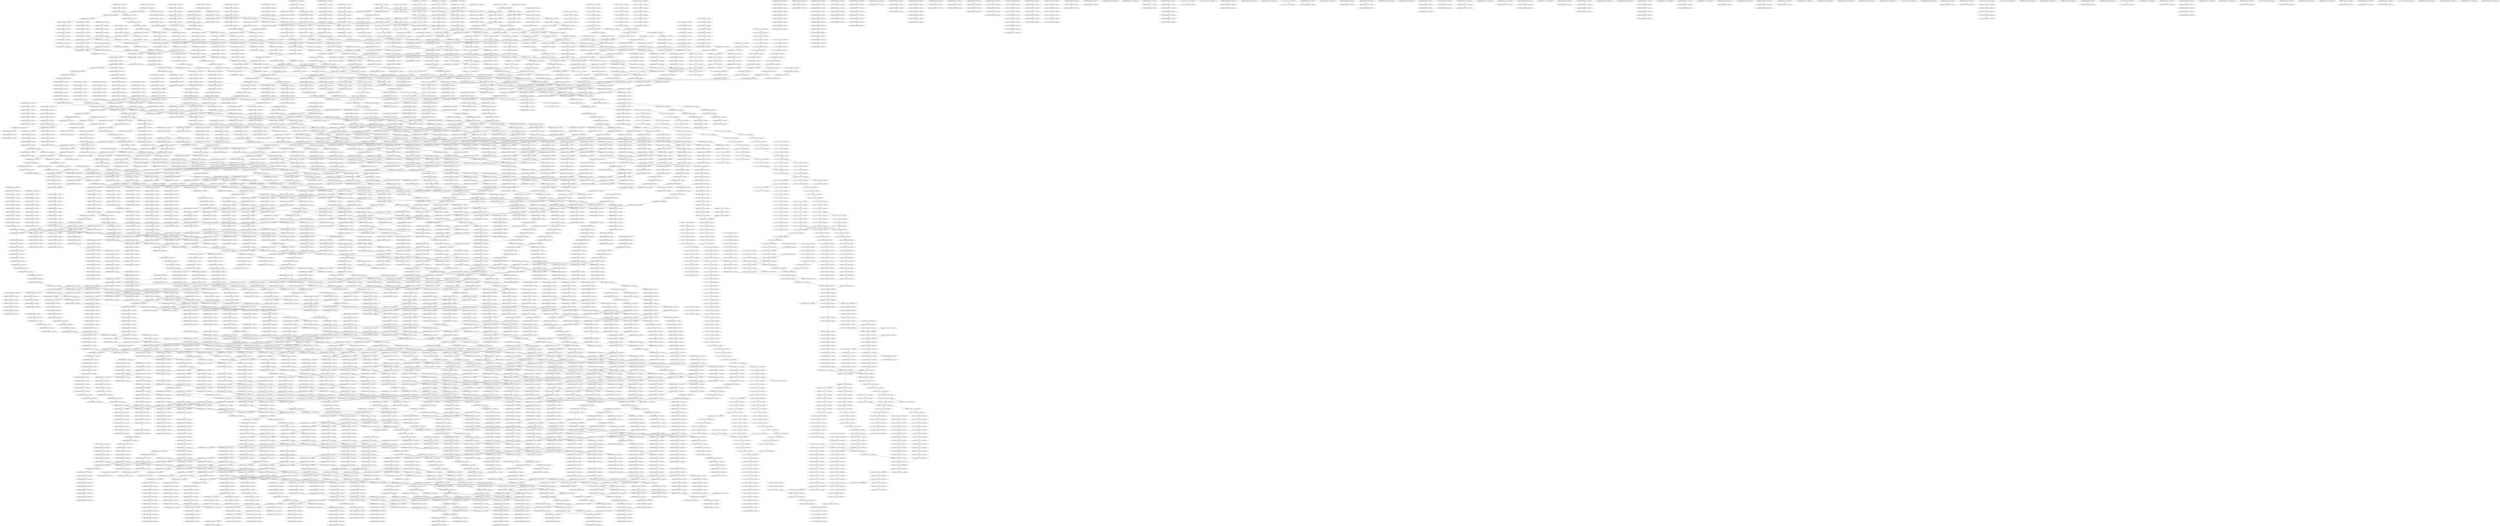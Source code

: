 digraph G {
    "0000000000001000_101-117:28-LEN:16" -> "0000000000010000_102-118:29-LEN:16";
    "0000100000000000_19-35:19-LEN:16" -> "0001000000000000_20-36:19-LEN:16";
    "0000000000000000_57-73:77-LEN:16" -> "0000000000000000_58-74:76-LEN:16";
    "0000000000000000_67-83:86-LEN:16" -> "0000000000000000_68-84:98-LEN:16";
    "0000000100000000_29-44:14-LEN:16" -> "0000001000000000_30-45:14-LEN:16";
    "0100000000000000_48-63:14-LEN:16" -> "1000000000000000_49-64:16-LEN:16";
    "0000000000000000_28-44:58-LEN:16" -> "0000000000000000_29-45:59-LEN:16";
    "0000000000000001_75-90:13-LEN:16" -> "0000000000000010_76-91:15-LEN:16";
    "0000000000000000_105-121:78-LEN:16" -> "0000000000000000_106-122:80-LEN:16";
    "0000000000000000_100-116:22-LEN:16" -> "0000000000000000_101-117:21-LEN:16";
    "0000000000000000_40-56:53-LEN:16" -> "0000000000000000_41-57:54-LEN:16";
    "0010000000000000_70-85:14-LEN:16" -> "0100000000000000_71-86:15-LEN:16";
    "0000000000000000_25-41:20-LEN:16" -> "0000000000000000_26-42:20-LEN:16";
    "0000000000000000_59-74:2387-LEN:16" -> "0000000000000000_60-76:88-LEN:16";
    "0000000000000000_59-74:2387-LEN:16" -> "0000000000000000_60-75:2355-LEN:16";
    "1121101001201001_71-87:17-LEN:16" -> "1211010012010010_72-88:18-LEN:16";
    "0000000000000000_53-69:33-LEN:16" -> "0000000000000000_54-70:46-LEN:16";
    "0000000010000000_58-73:17-LEN:16" -> "0000000100000000_59-74:18-LEN:16";
    "0000000000000200_53-69:18-LEN:16" -> "0000000000002000_54-70:18-LEN:16";
    "0000000000000111_147-163:15-LEN:16" -> "0000000000001111_148-164:14-LEN:16";
    "0000000000000000_119-135:79-LEN:16" -> "0000000000000000_120-136:80-LEN:16";
    "0000000000000000_48-64:42-LEN:16" -> "0000000000000000_49-65:40-LEN:16";
    "0000000000000000_64-80:115-LEN:16" -> "0000000000000000_65-81:115-LEN:16";
    "0110000000100000_12-28:17-LEN:16" -> "1100000001000000_13-29:17-LEN:16";
    "0001100000000000_11-27:30-LEN:16" -> "0011000000000000_12-28:27-LEN:16";
    "0000000100000000_65-80:15-LEN:16" -> "0000001000000000_66-81:15-LEN:16";
    "0000000000000000_35-50:2450-LEN:16" -> "0000000000000001_36-51:30-LEN:16";
    "0000000000000000_35-50:2450-LEN:16" -> "0000000000000000_36-52:63-LEN:16";
    "0000000000000000_35-50:2450-LEN:16" -> "0000000000000000_36-51:2424-LEN:16";
    "0000000001000000_54-69:15-LEN:16" -> "0000000010000000_55-70:13-LEN:16";
    "0000000000000000_74-90:59-LEN:16" -> "0000000000000000_75-91:59-LEN:16";
    "0000000000000000_91-107:74-LEN:16" -> "0000000000000000_92-108:73-LEN:16";
    "0000000000000000_99-114:1845-LEN:16" -> "0000000000000000_100-116:67-LEN:16";
    "0000000000000000_99-114:1845-LEN:16" -> "0000000000000000_100-115:1816-LEN:16";
    "0000000000000000_115-131:115-LEN:16" -> "0000000000000000_116-132:113-LEN:16";
    "0000000000000000_46-62:28-LEN:16" -> "0000000000000000_47-63:28-LEN:16";
    "0000000010000000_132-147:18-LEN:16" -> "0000000100000000_133-148:18-LEN:16";
    "0000010000000010_100-115:15-LEN:16" -> "0000100000000100_101-116:14-LEN:16";
    "0000110000000000_109-124:18-LEN:16" -> "0001100000000000_110-125:19-LEN:16";
    "0200000000000000_66-82:18-LEN:16" -> "2000000000000000_67-83:18-LEN:16";
    "0000000000000000_112-128:34-LEN:16" -> "0000000000000000_113-129:34-LEN:16";
    "0000000000000000_144-160:37-LEN:16" -> "0000000000000000_145-161:33-LEN:16";
    "1000000000000000_48-63:13-LEN:16" -> "0000000000000000_49-65:39-LEN:16";
    "1000000000000000_48-63:13-LEN:16" -> "0000000000000000_49-64:1409-LEN:16";
    "0000000000000000_117-133:60-LEN:16" -> "0000000000000000_118-134:59-LEN:16";
    "0000000000000000_45-61:28-LEN:16" -> "0000000000000000_46-62:28-LEN:16";
    "0000000000000000_91-107:21-LEN:16" -> "0000000000000000_93-109:26-LEN:16";
    "0000000000000000_91-107:21-LEN:16" -> "0000000000000000_93-108:1956-LEN:16";
    "0000100000000000_34-49:16-LEN:16" -> "0001000000000000_35-50:18-LEN:16";
    "0000000110000000_52-69:107-LEN:16" -> "0000001100000000_53-70:108-LEN:16";
    "0000000000000000_49-65:39-LEN:16" -> "0000000000000000_50-66:39-LEN:16";
    "0000000000000000_87-103:18-LEN:16" -> "0000000000000000_88-104:15-LEN:16";
    "0000000000000000_34-50:59-LEN:16" -> "0000000000000000_35-51:64-LEN:16";
    "0000000000000000_115-131:70-LEN:16" -> "0000000000000000_116-132:73-LEN:16";
    "0000000000001000_64-79:14-LEN:16" -> "0000000000010000_65-80:13-LEN:16";
    "0000000000000000_70-86:51-LEN:16" -> "0000000000000000_71-87:50-LEN:16";
    "0000000000000000_52-68:35-LEN:16" -> "0000000000000000_53-69:39-LEN:16";
    "0000000010000000_106-121:900-LEN:16" -> "0000000100000000_107-123:23-LEN:16";
    "0000000010000000_106-121:900-LEN:16" -> "0000000100000000_107-122:888-LEN:16";
    "0000200000000000_62-78:14-LEN:16" -> "0002000000000000_63-79:14-LEN:16";
    "0000000000000000_136-152:14-LEN:16" -> "0000000000000000_137-153:17-LEN:16";
    "0000000000100000_73-88:13-LEN:16" -> "0000000001000000_74-89:13-LEN:16";
    "0000000000000100_26-41:16-LEN:16" -> "0000000000001000_27-42:17-LEN:16";
    "0000000000000000_133-149:64-LEN:16" -> "0000000000000000_134-150:63-LEN:16";
    "0000000000000000_94-110:41-LEN:16" -> "0000000000000000_95-111:41-LEN:16";
    "0000011000000000_8-24:36-LEN:16" -> "0000110000000000_9-25:32-LEN:16";
    "0000000000000000_102-118:13-LEN:16" -> "0000000000000000_103-119:13-LEN:16";
    "0000000000000000_142-158:81-LEN:16" -> "0000000000000000_143-159:74-LEN:16";
    "0000000000000000_85-101:44-LEN:16" -> "0000000000000000_86-102:46-LEN:16";
    "1001100000000001_99-118:21-LEN:16" -> "0011000000000011_100-119:19-LEN:16";
    "0000000000010000_148-163:201-LEN:16" -> "0000000000100000_149-164:189-LEN:16";
    "1111111111011111_37-53:17-LEN:16" -> "1111111110111111_38-54:17-LEN:16";
    "0100000000000000_124-139:15-LEN:16" -> "1000000000000000_125-140:13-LEN:16";
    "0000100000000000_64-79:15-LEN:16" -> "0001000000000000_65-80:15-LEN:16";
    "0000000000000000_124-140:16-LEN:16" -> "0000000000000000_125-141:17-LEN:16";
    "0000000001000000_35-50:13-LEN:16" -> "0000000010000000_36-51:13-LEN:16";
    "0000000000000000_62-78:42-LEN:16" -> "0000000000000000_63-79:40-LEN:16";
    "0000100000000000_92-107:874-LEN:16" -> "0001000000000000_93-108:870-LEN:16";
    "0100000000000000_52-68:42-LEN:16" -> "1000000000000000_53-69:42-LEN:16";
    "0100000000000000_95-110:840-LEN:16" -> "1000000000000000_96-111:838-LEN:16";
    "0100000000000000_95-110:840-LEN:16" -> "1000000000000000_96-112:23-LEN:16";
    "0111100000000000_19-35:22-LEN:16" -> "1111000000000000_20-36:22-LEN:16";
    "0000000100000000_93-108:17-LEN:16" -> "0000001000000000_94-109:17-LEN:16";
    "0000000000000000_22-37:1930-LEN:16" -> "0000000000000000_23-38:1930-LEN:16";
    "0000000000000000_22-37:1930-LEN:16" -> "0000000000000000_23-39:50-LEN:16";
    "0000002000000000_76-91:14-LEN:16" -> "0000020000000000_77-92:14-LEN:16";
    "1000000000000000_96-112:41-LEN:16" -> "0000000000000000_97-113:137-LEN:16";
    "0000000001000000_44-60:24-LEN:16" -> "0000000010000000_45-61:25-LEN:16";
    "1101110111000000_5-21:29-LEN:16" -> "1011101110000000_6-22:35-LEN:16";
    "0000000000000000_16-32:17-LEN:16" -> "0000000000000000_17-33:18-LEN:16";
    "0110001000000000_13-29:17-LEN:16" -> "1100010000000000_14-30:17-LEN:16";
    "0000000000000000_86-102:36-LEN:16" -> "0000000000000000_87-103:44-LEN:16";
    "0000000000010000_3-19:59-LEN:16" -> "0000000000100000_4-20:60-LEN:16";
    "0000000000000000_102-118:67-LEN:16" -> "0000000000000000_103-119:65-LEN:16";
    "0000000000100000_115-130:16-LEN:16" -> "0000000001000000_116-131:14-LEN:16";
    "0000100000000000_110-126:27-LEN:16" -> "0001000000000000_111-127:27-LEN:16";
    "1010020101100210_131-147:32-LEN:16" -> "0100201011002101_132-148:32-LEN:16";
    "0011100101011002_120-137:22-LEN:16" -> "0111001010110020_121-138:22-LEN:16";
    "0000000000000101_108-124:14-LEN:16" -> "0000000000001011_109-125:13-LEN:16";
    "0000000000000000_114-129:1753-LEN:16" -> "0000000000000000_115-131:53-LEN:16";
    "0000000000000000_114-129:1753-LEN:16" -> "0000000000000000_115-130:2688-LEN:16";
    "0000000000001000_83-99:19-LEN:16" -> "0000000000010000_84-100:21-LEN:16";
    "0001111111011111_8-24:13-LEN:16" -> "0011111110111110_10-25:193-LEN:16";
    "0000000000000000_74-90:74-LEN:16" -> "0000000000000000_75-91:77-LEN:16";
    "0000000000000000_56-72:23-LEN:16" -> "0000000000000000_57-73:23-LEN:16";
    "0000000000000000_89-104:2008-LEN:16" -> "0000000000000000_90-106:89-LEN:16";
    "0000000000000000_89-104:2008-LEN:16" -> "0000000000000001_90-105:32-LEN:16";
    "0000000000000000_89-104:2008-LEN:16" -> "0000000000000000_90-105:1931-LEN:16";
    "0000000000000000_96-112:14-LEN:16" -> "0000000000000000_97-113:27-LEN:16";
    "0001100000000000_11-27:15-LEN:16" -> "0011000000000000_12-28:16-LEN:16";
    "0011111110111100_10-26:14-LEN:16" -> "0111111101111000_11-27:14-LEN:16";
    "0000010000000000_48-64:24-LEN:16" -> "0000100000000000_49-65:23-LEN:16";
    "0000000000000010_60-75:15-LEN:16" -> "0000000000000100_61-76:14-LEN:16";
    "0000000000000000_125-142:17-LEN:16" -> "0000000000000000_126-143:16-LEN:16";
    "0000000000000000_57-73:76-LEN:16" -> "0000000000000000_58-74:77-LEN:16";
    "0000000000000000_56-72:56-LEN:16" -> "0000000000000000_57-73:58-LEN:16";
    "0001000000000000_111-127:47-LEN:16" -> "0010000000000000_112-128:45-LEN:16";
    "0000000000000000_89-105:66-LEN:16" -> "0000000000000000_90-106:66-LEN:16";
    "0000000000000000_144-160:13-LEN:16" -> "0000000000000000_145-161:13-LEN:16";
    "0000000000000000_124-140:119-LEN:16" -> "0000000000000000_125-141:119-LEN:16";
    "0110011111101011_117-134:17-LEN:16" -> "1100111111010110_118-135:17-LEN:16";
    "0000000000100000_26-41:15-LEN:16" -> "0000000001000000_27-42:14-LEN:16";
    "0000010000000000_20-35:15-LEN:16" -> "0000100000000000_21-36:15-LEN:16";
    "0000000000000000_137-153:17-LEN:16" -> "0000000000000000_138-154:17-LEN:16";
    "0000000000010000_85-100:828-LEN:16" -> "0000000000100000_86-101:818-LEN:16";
    "0000000000010000_85-100:828-LEN:16" -> "0000000000100000_86-102:16-LEN:16";
    "0000000000000000_114-130:66-LEN:16" -> "0000000000000000_115-131:99-LEN:16";
    "0000000000000000_96-112:28-LEN:16" -> "0000000000000000_97-113:33-LEN:16";
    "0000100000000000_133-148:20-LEN:16" -> "0001000000000000_134-149:19-LEN:16";
    "0000000000000000_80-96:46-LEN:16" -> "0000000000000000_81-97:43-LEN:16";
    "2010010010100110_82-98:260-LEN:16" -> "0100100101001101_83-99:287-LEN:16";
    "0000000010000000_88-104:18-LEN:16" -> "0000000100000000_89-105:19-LEN:16";
    "1011002001100210_131-147:18-LEN:16" -> "0110020011002101_132-148:18-LEN:16";
    "0000000000000001_52-67:15-LEN:16" -> "0000000000000010_53-68:14-LEN:16";
    "1000000000000000_100-115:14-LEN:16" -> "0000000000000000_101-117:83-LEN:16";
    "1000000000000000_100-115:14-LEN:16" -> "0000000000000001_101-116:16-LEN:16";
    "1000000000000000_100-115:14-LEN:16" -> "0000000000000000_101-116:1773-LEN:16";
    "0000000000000000_106-122:46-LEN:16" -> "0000000000000000_107-123:42-LEN:16";
    "0000000000000000_113-128:1744-LEN:16" -> "0000000000000000_114-129:1753-LEN:16";
    "0000000000000000_113-128:1744-LEN:16" -> "0000000000000000_114-130:35-LEN:16";
    "0000000000000000_125-141:50-LEN:16" -> "0000000000000000_126-142:50-LEN:16";
    "0000000000010000_61-76:14-LEN:16" -> "0000000000100000_62-77:14-LEN:16";
    "0000000000000000_130-146:33-LEN:16" -> "0000000000000000_131-147:33-LEN:16";
    "0000000000000000_132-148:53-LEN:16" -> "0000000000000000_133-149:52-LEN:16";
    "0000000010000000_44-60:29-LEN:16" -> "0000000100000000_45-61:29-LEN:16";
    "0000000000000000_108-124:82-LEN:16" -> "0000000000000000_109-125:82-LEN:16";
    "0000000000000000_85-101:68-LEN:16" -> "0000000000000000_86-102:67-LEN:16";
    "0000000000010000_42-58:34-LEN:16" -> "0000000000100000_43-59:33-LEN:16";
    "0000000000000000_26-42:65-LEN:16" -> "0000000000000000_27-43:63-LEN:16";
    "0000000000000000_137-153:43-LEN:16" -> "0000000000000000_138-154:42-LEN:16";
    "0000000000000000_25-41:38-LEN:16" -> "0000000000000000_26-42:39-LEN:16";
    "0100000010000000_106-121:15-LEN:16" -> "1000000100000000_107-122:15-LEN:16";
    "0001000000000000_111-127:29-LEN:16" -> "0010000000000000_112-128:29-LEN:16";
    "0011000100000000_12-28:17-LEN:16" -> "0110001000000000_13-29:18-LEN:16";
    "0000000000000000_121-137:64-LEN:16" -> "0000000000000000_122-138:62-LEN:16";
    "0000000000000000_90-106:89-LEN:16" -> "0000000000000000_91-107:85-LEN:16";
    "0010000000000000_51-67:22-LEN:16" -> "0100000000000000_52-68:22-LEN:16";
    "0000000000010000_55-70:22-LEN:16" -> "0000000000100000_56-71:19-LEN:16";
    "0000100000000000_19-35:21-LEN:16" -> "0001000000000000_20-36:21-LEN:16";
    "1111000000000011_104-119:259-LEN:16" -> "1110000000000110_105-120:265-LEN:16";
    "0010000000000000_51-67:24-LEN:16" -> "0100000000000000_52-68:27-LEN:16";
    "0000000000010000_36-52:13-LEN:16" -> "0000000000100000_37-53:13-LEN:16";
    "1111111211101002_66-82:19-LEN:16" -> "1111112111010020_67-83:18-LEN:16";
    "0100000000000000_95-111:33-LEN:16" -> "1000000000000000_96-112:31-LEN:16";
    "0000001000000000_41-57:15-LEN:16" -> "0000010000000000_42-58:15-LEN:16";
    "0000000000000000_26-42:39-LEN:16" -> "0000000000000000_27-43:41-LEN:16";
    "0000000000000000_123-139:63-LEN:16" -> "0000000000000000_124-140:57-LEN:16";
    "0000000000000000_121-137:23-LEN:16" -> "0000000000000000_122-138:22-LEN:16";
    "0000000000000000_24-40:96-LEN:16" -> "0000000000000000_25-41:110-LEN:16";
    "0000001000000000_119-134:15-LEN:16" -> "0000010000000000_120-135:16-LEN:16";
    "0000001000000000_40-56:16-LEN:16" -> "0000010000000000_41-57:16-LEN:16";
    "0000000000000000_69-85:56-LEN:16" -> "0000000000000000_70-86:54-LEN:16";
    "0000000000000000_25-40:2862-LEN:16" -> "0000000000000000_26-42:85-LEN:16";
    "0000000000000000_25-40:2862-LEN:16" -> "0000000000000000_26-41:2867-LEN:16";
    "0000000000000000_50-65:1394-LEN:16" -> "0000000000000000_51-66:1434-LEN:16";
    "1002101011102111_142-157:303-LEN:16" -> "0021010111021110_143-158:314-LEN:16";
    "0000000000000011_99-114:14-LEN:16" -> "0000000000000110_100-115:14-LEN:16";
    "0000000000000000_79-95:65-LEN:16" -> "0000000000000001_80-96:21-LEN:16";
    "0000000000000000_79-95:65-LEN:16" -> "0000000000000000_80-96:49-LEN:16";
    "0100201011002101_132-148:32-LEN:16" -> "1002010110021010_134-149:326-LEN:16";
    "0000000001000000_75-90:13-LEN:16" -> "0000000010000000_76-91:14-LEN:16";
    "0000000001000000_89-104:14-LEN:16" -> "0000000010000000_90-105:13-LEN:16";
    "0000000000000000_72-88:19-LEN:16" -> "0000000000000000_73-89:20-LEN:16";
    "0000000000000000_127-143:55-LEN:16" -> "0000000000000000_128-144:52-LEN:16";
    "0000000010000000_44-60:18-LEN:16" -> "0000000100000000_45-61:19-LEN:16";
    "0000000110000000_7-23:17-LEN:16" -> "0000001100000000_8-24:23-LEN:16";
    "0000000000010000_90-105:16-LEN:16" -> "0000000000100000_91-106:16-LEN:16";
    "0001000000000000_21-36:16-LEN:16" -> "0010000000000000_22-37:17-LEN:16";
    "0000010000000000_21-36:14-LEN:16" -> "0000100000000000_22-37:14-LEN:16";
    "1111111111111111_30-46:20-LEN:16" -> "1111111111111110_31-47:19-LEN:16";
    "0000000000000000_65-81:24-LEN:16" -> "0000000000000000_66-82:24-LEN:16";
    "0000000000000000_90-106:75-LEN:16" -> "0000000000000000_91-107:74-LEN:16";
    "0000000000001000_83-99:18-LEN:16" -> "0000000000010000_84-100:17-LEN:16";
    "0000000000002000_54-70:15-LEN:16" -> "0000000000020000_55-71:15-LEN:16";
    "0000000100000000_107-123:44-LEN:16" -> "0000001000000000_108-124:44-LEN:16";
    "0100000000000000_113-129:16-LEN:16" -> "1000000000000000_114-130:15-LEN:16";
    "0000000000000001_36-51:30-LEN:16" -> "0000000000000010_37-52:30-LEN:16";
    "0000000000100000_59-74:15-LEN:16" -> "0000000001000000_60-75:16-LEN:16";
    "0000000000000000_49-65:40-LEN:16" -> "0000000000000000_50-66:40-LEN:16";
    "1110100201001001_74-90:27-LEN:16" -> "1101002010010010_75-91:25-LEN:16";
    "0000010000000000_18-34:21-LEN:16" -> "0000100000000000_19-35:21-LEN:16";
    "0000000000000000_87-102:1980-LEN:16" -> "0000000000000000_88-103:2003-LEN:16";
    "0000000000000000_87-102:1980-LEN:16" -> "0000000000000000_88-104:16-LEN:16";
    "0000000000000000_87-102:1980-LEN:16" -> "0000000000000001_88-103:14-LEN:16";
    "1110111100000000_16-32:26-LEN:16" -> "1101111000000000_17-33:28-LEN:16";
    "0000000000000010_39-54:1177-LEN:16" -> "0000000000000100_40-55:1174-LEN:16";
    "0000000000000010_39-54:1177-LEN:16" -> "0000000000000100_40-56:35-LEN:16";
    "0000000002000000_64-79:16-LEN:16" -> "0000000020000000_65-80:18-LEN:16";
    "0000000000000000_18-34:82-LEN:16" -> "0000000000000000_19-35:81-LEN:16";
    "0001100000000000_11-27:22-LEN:16" -> "0011000000000000_12-28:22-LEN:16";
    "0000000000000000_75-91:23-LEN:16" -> "0000000000000000_76-92:25-LEN:16";
    "0000000000000020_137-153:20-LEN:16" -> "0000000000000200_138-154:21-LEN:16";
    "0000000020000000_143-159:18-LEN:16" -> "0000000200000000_144-160:18-LEN:16";
    "1100000001000000_13-29:17-LEN:16" -> "1000000010000000_15-30:350-LEN:16";
    "0000100000000000_27-42:15-LEN:16" -> "0001000000000000_28-43:17-LEN:16";
    "0000000000000000_39-55:49-LEN:16" -> "0000000000000000_40-56:53-LEN:16";
    "0000000000110000_3-19:18-LEN:16" -> "0000000001100000_5-21:16-LEN:16";
    "0000000000110000_3-19:18-LEN:16" -> "0000000001100000_5-20:658-LEN:16";
    "0000000000000000_58-74:18-LEN:16" -> "0000000000000000_59-75:17-LEN:16";
    "0000000010000000_44-60:30-LEN:16" -> "0000000100000000_45-61:29-LEN:16";
    "0000000000000000_120-136:48-LEN:16" -> "0000000000000000_121-137:50-LEN:16";
    "0000000011000000_5-21:23-LEN:16" -> "0000000110000000_6-22:26-LEN:16";
    "1101011110111111_120-137:72-LEN:16" -> "1010111101111111_121-138:72-LEN:16";
    "0000000001000000_104-120:21-LEN:16" -> "0000000010000000_105-121:23-LEN:16";
    "0000000000000000_50-66:39-LEN:16" -> "0000000000000000_51-67:29-LEN:16";
    "0000000000100000_85-100:13-LEN:16" -> "0000000001000000_86-101:13-LEN:16";
    "0000000000000100_82-98:44-LEN:16" -> "0000000000001000_84-100:15-LEN:16";
    "0000000000000100_82-98:44-LEN:16" -> "0000000000001000_84-99:827-LEN:16";
    "1111121101001201_68-84:16-LEN:16" -> "1111211010012010_69-85:17-LEN:16";
    "1001011111100110_119-135:13-LEN:16" -> "0010111111001100_120-136:16-LEN:16";
    "0010000000000000_57-72:17-LEN:16" -> "0100000000000000_58-73:16-LEN:16";
    "0000000000000100_37-52:28-LEN:16" -> "0000000000001000_38-53:14-LEN:16";
    "0000000000000000_87-103:45-LEN:16" -> "0000000000000000_88-104:48-LEN:16";
    "0000000000000000_81-97:33-LEN:16" -> "0000000000000000_82-98:35-LEN:16";
    "0000000000000000_112-128:15-LEN:16" -> "0000000000000000_113-129:14-LEN:16";
    "0000000000000100_127-142:17-LEN:16" -> "0000000000001000_128-143:18-LEN:16";
    "0000000000000000_22-38:45-LEN:16" -> "0000000000000000_23-39:44-LEN:16";
    "0000001000000000_17-33:23-LEN:16" -> "0000010000000000_18-34:23-LEN:16";
    "0000000000000000_25-41:55-LEN:16" -> "0000000000000000_26-42:55-LEN:16";
    "0000010000000000_48-64:55-LEN:16" -> "0000100000000000_49-65:56-LEN:16";
    "0001000100000000_11-27:16-LEN:16" -> "0010001000000000_12-28:22-LEN:16";
    "0000010000000000_24-39:15-LEN:16" -> "0000100000000000_25-40:21-LEN:16";
    "0000000000000000_142-158:28-LEN:16" -> "0000000000000000_144-160:37-LEN:16";
    "0000000000000000_142-158:28-LEN:16" -> "0000000000000001_144-159:308-LEN:16";
    "0000000000000000_142-158:28-LEN:16" -> "0000000000000000_144-159:1094-LEN:16";
    "0000000000000010_68-83:13-LEN:16" -> "0000000000000100_69-84:13-LEN:16";
    "0000000000000000_143-159:17-LEN:16" -> "0000000000000000_144-160:13-LEN:16";
    "1010012010010010_76-91:261-LEN:16" -> "0100120100100101_77-92:264-LEN:16";
    "0000000000000000_38-54:28-LEN:16" -> "0000000000000000_39-55:28-LEN:16";
    "0000000000000000_52-68:30-LEN:16" -> "0000000000000000_53-69:30-LEN:16";
    "0000000000000000_8-23:219-LEN:16" -> "0000000000000000_9-24:248-LEN:16";
    "0000000000000000_73-89:108-LEN:16" -> "0000000000000000_74-90:111-LEN:16";
    "0000000000000000_100-116:67-LEN:16" -> "0000000000000000_101-117:67-LEN:16";
    "0000000000001000_77-92:14-LEN:16" -> "0000000000010000_78-93:14-LEN:16";
    "0000000000000100_80-95:22-LEN:16" -> "0000000000001000_81-96:21-LEN:16";
    "0000000000000000_85-101:49-LEN:16" -> "0000000000000000_86-102:50-LEN:16";
    "0001000000000000_97-112:21-LEN:16" -> "0010000000000000_98-113:22-LEN:16";
    "0000000000002000_70-85:13-LEN:16" -> "0000000000020000_71-86:13-LEN:16";
    "0000000000000000_25-41:64-LEN:16" -> "0000000000000000_27-42:2864-LEN:16";
    "0000000000000000_25-41:64-LEN:16" -> "0000000000000000_27-43:67-LEN:16";
    "0000000000000000_25-41:64-LEN:16" -> "0000000000000001_27-42:14-LEN:16";
    "0000000000000000_133-149:18-LEN:16" -> "0000000000000000_134-150:19-LEN:16";
    "0000000002000000_142-158:23-LEN:16" -> "0000000020000000_143-159:23-LEN:16";
    "0000000000000000_89-105:37-LEN:16" -> "0000000000000000_90-106:36-LEN:16";
    "0000001000000000_46-62:30-LEN:16" -> "0000010000000000_47-63:30-LEN:16";
    "0000000000000000_136-152:37-LEN:16" -> "0000000000000000_138-153:1844-LEN:16";
    "0000000000000000_136-152:37-LEN:16" -> "0000000000000000_138-154:14-LEN:16";
    "1111110101002010_124-140:22-LEN:16" -> "1111101010020101_125-141:21-LEN:16";
    "0000000000000001_122-137:21-LEN:16" -> "0000000000000010_123-138:19-LEN:16";
    "0000000000000000_30-46:64-LEN:16" -> "0000000000000000_31-47:48-LEN:16";
    "0010000000000000_112-128:33-LEN:16" -> "0100000000000000_113-129:31-LEN:16";
    "0000000000000000_36-52:119-LEN:16" -> "0000000000000000_37-53:63-LEN:16";
    "0000000000000000_36-52:119-LEN:16" -> "0000000000000001_37-53:55-LEN:16";
    "0000000000000000_118-134:40-LEN:16" -> "0000000000000000_119-135:40-LEN:16";
    "0000000000000000_23-39:132-LEN:16" -> "0000000000000000_24-40:145-LEN:16";
    "1100000000000000_23-39:21-LEN:16" -> "1000000000000000_24-40:23-LEN:16";
    "0110000000001011_13-29:22-LEN:16" -> "1100000000010111_14-30:23-LEN:16";
    "0000000000001000_81-96:21-LEN:16" -> "0000000000010000_82-97:21-LEN:16";
    "0000000011001011_110-125:278-LEN:16" -> "0000000110010111_111-126:284-LEN:16";
    "0000010000000000_128-143:13-LEN:16" -> "0000100000000000_129-144:13-LEN:16";
    "0010000000001111_12-28:21-LEN:16" -> "0100000000011111_13-29:21-LEN:16";
    "0010000000000000_112-128:16-LEN:16" -> "0100000000000000_113-129:16-LEN:16";
    "0000000000000000_92-108:36-LEN:16" -> "0000000000000000_93-109:36-LEN:16";
    "0000000001000000_5-21:54-LEN:16" -> "0000000010000000_6-22:58-LEN:16";
    "0000000000000000_79-95:69-LEN:16" -> "0000000000000000_80-96:41-LEN:16";
    "0000000000000000_79-95:69-LEN:16" -> "0000000000000001_80-96:27-LEN:16";
    "0100000000000000_13-28:21-LEN:16" -> "1000000000000000_14-29:22-LEN:16";
    "0000000001000000_43-59:32-LEN:16" -> "0000000010000000_44-60:30-LEN:16";
    "1111111111211101_62-78:16-LEN:16" -> "1111111112111010_63-79:17-LEN:16";
    "0000000000100000_42-58:30-LEN:16" -> "0000000001000000_43-59:32-LEN:16";
    "0000000000000000_134-150:21-LEN:16" -> "0000000000000000_135-151:22-LEN:16";
    "0000000000000001_98-114:29-LEN:16" -> "0000000000000010_99-115:27-LEN:16";
    "0000001000000000_131-146:20-LEN:16" -> "0000010000000000_132-147:20-LEN:16";
    "1000000000000000_53-69:34-LEN:16" -> "0000000000000000_54-70:68-LEN:16";
    "0000000000020000_61-76:17-LEN:16" -> "0000000000200000_62-77:17-LEN:16";
    "0000000000000000_44-59:1087-LEN:16" -> "0000000000000000_45-61:34-LEN:16";
    "0000000000000000_44-59:1087-LEN:16" -> "0000000000000000_45-60:1094-LEN:16";
    "0100000000000000_52-68:23-LEN:16" -> "1000000000000000_53-69:22-LEN:16";
    "0000000000000000_33-48:2539-LEN:16" -> "0000000000000000_34-50:41-LEN:16";
    "0000000000000000_33-48:2539-LEN:16" -> "0000000000000000_34-49:2491-LEN:16";
    "0000000000000000_33-48:2539-LEN:16" -> "0000000000000001_34-49:28-LEN:16";
    "1000000000000000_53-69:23-LEN:16" -> "0000000000000000_54-70:50-LEN:16";
    "0000000010000000_105-121:16-LEN:16" -> "0000000100000000_106-122:16-LEN:16";
    "0000000000000000_103-119:18-LEN:16" -> "0000000000000000_104-120:16-LEN:16";
    "0000000000000000_75-91:19-LEN:16" -> "0000000000000000_76-92:21-LEN:16";
    "0000000000000000_58-74:43-LEN:16" -> "0000000000000000_59-75:42-LEN:16";
    "0000000000000000_76-92:72-LEN:16" -> "0000000000000000_77-93:70-LEN:16";
    "0000000000000000_123-139:91-LEN:16" -> "0000000000000000_124-140:83-LEN:16";
    "1111110111111111_55-70:181-LEN:16" -> "1111101111111111_56-71:187-LEN:16";
    "0000000000000000_48-64:32-LEN:16" -> "0000000000000000_49-65:33-LEN:16";
    "0000000000010000_29-44:13-LEN:16" -> "0000000000100000_30-45:13-LEN:16";
    "0000000010000000_45-60:1174-LEN:16" -> "0000000100000000_46-62:50-LEN:16";
    "0000000010000000_45-60:1174-LEN:16" -> "0000000100000000_46-61:1134-LEN:16";
    "0000000000000000_80-96:126-LEN:16" -> "0000000000000000_81-97:120-LEN:16";
    "0000000000000000_25-41:27-LEN:16" -> "0000000000000000_26-42:29-LEN:16";
    "1110001201001001_74-90:14-LEN:16" -> "1100012010010010_75-91:16-LEN:16";
    "1111101111000000_14-30:19-LEN:16" -> "1111011110000000_15-31:24-LEN:16";
    "0000000000000000_128-144:50-LEN:16" -> "0000000000000000_129-145:50-LEN:16";
    "0000000000001000_34-50:14-LEN:16" -> "0000000000010000_35-51:14-LEN:16";
    "0000000000001000_40-56:20-LEN:16" -> "0000000000010000_41-57:21-LEN:16";
    "0000000011000000_5-21:19-LEN:16" -> "0000000110000000_7-23:17-LEN:16";
    "0000000011000000_5-21:19-LEN:16" -> "0000000110000000_7-22:792-LEN:16";
    "0000000000000000_135-151:64-LEN:16" -> "0000000000000000_136-152:42-LEN:16";
    "0000000000000000_135-151:64-LEN:16" -> "0000000000000002_136-152:19-LEN:16";
    "0000000000000000_21-37:72-LEN:16" -> "0000000000000000_22-38:74-LEN:16";
    "0000100000000000_96-111:13-LEN:16" -> "0001000000000000_97-112:21-LEN:16";
    "0000000000000000_66-82:43-LEN:16" -> "0000000000000000_67-83:42-LEN:16";
    "0000000000000000_86-102:58-LEN:16" -> "0000000000000000_87-103:61-LEN:16";
    "0000000000000000_108-124:84-LEN:16" -> "0000000000000000_109-125:82-LEN:16";
    "0000000000000000_127-143:22-LEN:16" -> "0000000000000000_128-144:22-LEN:16";
    "0010000000000000_112-127:908-LEN:16" -> "0100000000000000_113-129:29-LEN:16";
    "0010000000000000_112-127:908-LEN:16" -> "0100000000000000_113-128:899-LEN:16";
    "0000000000020000_139-156:18-LEN:16" -> "0000000000200000_142-157:1068-LEN:16";
    "0001100111111010_115-132:17-LEN:16" -> "0011001111110101_116-133:17-LEN:16";
    "0000000001000000_86-102:18-LEN:16" -> "0000000010000000_87-103:19-LEN:16";
    "0000000000000000_30-45:3000-LEN:16" -> "0000000000000000_31-46:2973-LEN:16";
    "0000000000000000_30-45:3000-LEN:16" -> "0000000000000000_31-47:51-LEN:16";
    "0000000000000000_90-106:39-LEN:16" -> "0000000000000000_91-107:38-LEN:16";
    "0000000000000000_145-161:43-LEN:16" -> "0000000000000000_146-162:31-LEN:16";
    "1111111121110100_64-80:26-LEN:16" -> "1111111211101002_66-82:19-LEN:16";
    "1111111121110100_64-80:26-LEN:16" -> "1111111211101000_66-82:18-LEN:16";
    "1111111121110100_64-80:26-LEN:16" -> "1111111211101001_66-81:168-LEN:16";
    "0000000000000000_135-151:30-LEN:16" -> "0000000000000002_136-152:13-LEN:16";
    "0000000000000000_135-151:30-LEN:16" -> "0000000000000000_136-152:17-LEN:16";
    "0000000000000000_73-89:59-LEN:16" -> "0000000000000000_74-90:59-LEN:16";
    "0000000000000000_23-39:54-LEN:16" -> "0000000000000000_24-40:58-LEN:16";
    "0000000000000000_108-124:78-LEN:16" -> "0000000000000000_109-125:80-LEN:16";
    "0000000000000000_44-60:24-LEN:16" -> "0000000000000000_45-61:24-LEN:16";
    "0000000000000000_131-147:33-LEN:16" -> "0000000000000000_132-148:34-LEN:16";
    "0000000000000000_130-146:25-LEN:16" -> "0000000000000000_131-147:25-LEN:16";
    "0000000000000000_109-125:47-LEN:16" -> "0000000000000000_110-126:45-LEN:16";
    "0000000100000000_107-123:33-LEN:16" -> "0000001000000000_108-124:35-LEN:16";
    "0000000000000000_25-41:57-LEN:16" -> "0000000000000000_26-42:58-LEN:16";
    "0000100000000000_122-138:16-LEN:16" -> "0001000000000000_123-139:18-LEN:16";
    "0000011111111111_20-36:17-LEN:16" -> "0000111111111111_21-37:14-LEN:16";
    "0000000001000000_73-88:13-LEN:16" -> "0000000010000000_74-89:13-LEN:16";
    "0000000000000000_92-108:84-LEN:16" -> "0000000000000000_93-109:79-LEN:16";
    "0000000000000000_42-58:31-LEN:16" -> "0000000000000000_43-59:26-LEN:16";
    "0001000000000000_50-66:19-LEN:16" -> "0010000000000000_51-67:21-LEN:16";
    "0000000000000000_140-156:38-LEN:16" -> "0000000000000000_141-157:44-LEN:16";
    "0000000000000000_132-148:20-LEN:16" -> "0000000000000000_133-149:18-LEN:16";
    "0000000000000000_59-75:63-LEN:16" -> "0000000000000000_61-77:54-LEN:16";
    "0000000000000000_59-75:63-LEN:16" -> "0000000000000001_61-76:15-LEN:16";
    "0000000000000000_59-75:63-LEN:16" -> "0000000000000000_61-76:2351-LEN:16";
    "0101011102111000_144-160:26-LEN:16" -> "1010111021110000_146-161:287-LEN:16";
    "0000000000000010_38-54:29-LEN:16" -> "0000000000000100_39-55:29-LEN:16";
    "0000000000000000_26-42:75-LEN:16" -> "0000000000000000_27-43:72-LEN:16";
    "1101111000000000_17-33:20-LEN:16" -> "1011110000000000_18-34:20-LEN:16";
    "0000000110000000_7-22:792-LEN:16" -> "0000001100000000_8-23:1067-LEN:16";
    "0000000110000000_7-22:792-LEN:16" -> "0000001100000000_8-24:49-LEN:16";
    "1101111111011111_129-144:101-LEN:16" -> "1011111110111111_130-145:102-LEN:16";
    "0000000000000000_119-135:18-LEN:16" -> "0000000000000000_120-136:17-LEN:16";
    "0001100000000121_56-73:75-LEN:16" -> "0011000000001211_57-74:72-LEN:16";
    "0000000000000000_54-70:52-LEN:16" -> "0000000000000000_55-71:51-LEN:16";
    "0000000000000000_36-52:91-LEN:16" -> "0000000000000000_37-53:47-LEN:16";
    "0000000000000000_36-52:91-LEN:16" -> "0000000000000001_37-53:44-LEN:16";
    "0000000000000000_74-90:89-LEN:16" -> "0000000000000000_75-91:91-LEN:16";
    "0000000000000010_32-48:18-LEN:16" -> "0000000000000100_33-49:18-LEN:16";
    "0000000000000000_53-69:32-LEN:16" -> "0000000000000000_54-70:68-LEN:16";
    "0000000000000000_50-66:38-LEN:16" -> "0000000000000000_51-67:29-LEN:16";
    "1102121101021211_94-109:108-LEN:16" -> "1021211010212111_95-110:110-LEN:16";
    "0000000000000000_93-109:70-LEN:16" -> "0000000000000000_94-110:64-LEN:16";
    "0000000000000000_20-35:1876-LEN:16" -> "0000000000000000_21-37:33-LEN:16";
    "0000000000000000_20-35:1876-LEN:16" -> "0000000000000000_21-36:1886-LEN:16";
    "0000000000000000_21-38:14-LEN:16" -> "0000000000000000_22-39:15-LEN:16";
    "1111111011111111_40-56:20-LEN:16" -> "1111110111111111_41-57:22-LEN:16";
    "0000000000000001_98-114:14-LEN:16" -> "0000000000000011_100-115:13-LEN:16";
    "0000000000000001_98-114:14-LEN:16" -> "0000000000000010_100-116:25-LEN:16";
    "0000000000000001_98-114:14-LEN:16" -> "0000000000000010_100-115:856-LEN:16";
    "0000001000000000_108-124:35-LEN:16" -> "0000010000000000_109-125:32-LEN:16";
    "0000000000000000_136-152:44-LEN:16" -> "0000000000000000_137-153:43-LEN:16";
    "1111110111111111_55-71:19-LEN:16" -> "1111101111111111_56-72:19-LEN:16";
    "0000000000000000_78-94:49-LEN:16" -> "0000000000000000_79-95:49-LEN:16";
    "0000000000000000_107-123:65-LEN:16" -> "0000000000000000_108-124:65-LEN:16";
    "0000000000000000_140-156:24-LEN:16" -> "0000000000000000_141-157:24-LEN:16";
    "0000000000000000_71-87:50-LEN:16" -> "0000000000000000_72-88:50-LEN:16";
    "0000000000000000_146-162:42-LEN:16" -> "0000000000000000_147-163:42-LEN:16";
    "1000000000000000_96-112:17-LEN:16" -> "0000000000000000_97-113:45-LEN:16";
    "0000000000000100_65-80:20-LEN:16" -> "0000000000001000_66-81:19-LEN:16";
    "0010000000000000_88-103:13-LEN:16" -> "0100000000000000_89-104:14-LEN:16";
    "0000000001000000_44-60:19-LEN:16" -> "0000000010000000_45-61:17-LEN:16";
    "0000000200000000_144-160:23-LEN:16" -> "0000002000000000_145-161:22-LEN:16";
    "0000000000000000_47-63:26-LEN:16" -> "0000000000000000_48-64:32-LEN:16";
    "0000000010000000_108-123:14-LEN:16" -> "0000000100000000_109-124:14-LEN:16";
    "0100000000000000_18-34:19-LEN:16" -> "1000000000000000_19-35:16-LEN:16";
    "0000011000100000_8-24:22-LEN:16" -> "0000110001000000_9-25:21-LEN:16";
    "0000000000000000_73-89:20-LEN:16" -> "0000000000000000_74-90:20-LEN:16";
    "0000000000000000_34-50:51-LEN:16" -> "0000000000000000_35-51:50-LEN:16";
    "0000000000000000_94-110:64-LEN:16" -> "0000000000000000_95-111:65-LEN:16";
    "0000001000000000_47-62:1146-LEN:16" -> "0000010000000000_48-64:43-LEN:16";
    "0000001000000000_47-62:1146-LEN:16" -> "0000010000000000_48-63:1183-LEN:16";
    "0000000000011000_48-65:98-LEN:16" -> "0000000000110000_49-66:101-LEN:16";
    "0000000000000000_52-68:30-LEN:16" -> "0000000000000000_53-69:31-LEN:16";
    "0000000000000100_77-92:15-LEN:16" -> "0000000000001000_78-93:16-LEN:16";
    "0000000000010000_25-40:15-LEN:16" -> "0000000000100000_26-41:15-LEN:16";
    "1111111112111010_63-79:17-LEN:16" -> "1111111121110100_64-80:17-LEN:16";
    "0000000000000000_60-76:23-LEN:16" -> "0000000000000000_61-77:24-LEN:16";
    "0000000000000000_37-53:23-LEN:16" -> "0000000000000000_38-54:24-LEN:16";
    "0000000000000000_74-90:111-LEN:16" -> "0000000000000000_75-91:116-LEN:16";
    "0111111010100201_123-139:27-LEN:16" -> "1111110101002010_124-140:22-LEN:16";
    "0000001000000000_47-63:21-LEN:16" -> "0000010000000000_48-64:20-LEN:16";
    "0000000000000000_91-107:43-LEN:16" -> "0000000000000000_92-108:43-LEN:16";
    "1010010111100000_96-112:16-LEN:16" -> "0100101111000000_98-113:333-LEN:16";
    "1111001100201011_126-142:14-LEN:16" -> "1110011002010110_127-143:19-LEN:16";
    "0000000000000000_56-72:40-LEN:16" -> "0000000000000000_57-73:40-LEN:16";
    "0000010000000000_63-78:16-LEN:16" -> "0000100000000000_64-79:15-LEN:16";
    "0000000000002000_54-70:18-LEN:16" -> "0000000000020000_55-71:18-LEN:16";
    "0000000000010000_58-73:16-LEN:16" -> "0000000000100000_59-74:15-LEN:16";
    "0000000000000000_39-54:1248-LEN:16" -> "0000000000000000_40-56:25-LEN:16";
    "0000000000000000_39-54:1248-LEN:16" -> "0000000000000000_40-55:1240-LEN:16";
    "0000000000000010_24-39:16-LEN:16" -> "0000000000000100_25-40:19-LEN:16";
    "0000000000000001_131-146:14-LEN:16" -> "0000000000000010_132-147:14-LEN:16";
    "0000001000000000_17-32:372-LEN:16" -> "0000010000000000_18-33:381-LEN:16";
    "0000000000010000_42-58:42-LEN:16" -> "0000000000100000_43-59:42-LEN:16";
    "0000000000000000_142-158:43-LEN:16" -> "0000000000000000_143-159:31-LEN:16";
    "0010000000000000_45-61:16-LEN:16" -> "0100000000000000_46-62:16-LEN:16";
    "0000000000000000_126-142:50-LEN:16" -> "0000000000000000_127-143:53-LEN:16";
    "0000000001000000_87-103:19-LEN:16" -> "0000000010000000_88-104:18-LEN:16";
    "0000001100000000_8-24:26-LEN:16" -> "0000011000000000_9-25:21-LEN:16";
    "0000000000000000_61-77:54-LEN:16" -> "0000000000000000_62-78:50-LEN:16";
    "0000000000200000_56-72:15-LEN:16" -> "0000000002000000_57-73:16-LEN:16";
    "0000000020000000_144-159:1031-LEN:16" -> "0000000200000000_145-161:16-LEN:16";
    "0000000020000000_144-159:1031-LEN:16" -> "0000000200000000_145-160:1005-LEN:16";
    "0000000000001000_36-51:21-LEN:16" -> "0000000000010000_37-52:21-LEN:16";
    "0000000010000000_55-70:13-LEN:16" -> "0000000100000000_56-71:13-LEN:16";
    "0010000000000000_122-137:16-LEN:16" -> "0100000000000000_123-138:15-LEN:16";
    "0000100000011000_3-18:253-LEN:16" -> "0001000000110000_4-20:13-LEN:16";
    "0000100000011000_3-18:253-LEN:16" -> "0001000000110000_4-19:241-LEN:16";
    "0000000000000000_92-107:1966-LEN:16" -> "0000000000000000_93-109:26-LEN:16";
    "0000000000000000_92-107:1966-LEN:16" -> "0000000000000000_93-108:1956-LEN:16";
    "0000000000000000_21-37:24-LEN:16" -> "0000000000000000_22-38:23-LEN:16";
    "1011100000001000_11-26:235-LEN:16" -> "0111000000010000_12-27:285-LEN:16";
    "0000000000010000_94-109:26-LEN:16" -> "0000000000100000_95-110:26-LEN:16";
    "0000000000000000_31-47:42-LEN:16" -> "0000000000000000_32-48:41-LEN:16";
    "0101110211100000_147-162:233-LEN:16" -> "1011102111000000_148-163:215-LEN:16";
    "1000000000000000_96-112:19-LEN:16" -> "0000000000000000_97-113:101-LEN:16";
    "0000000001000000_79-94:20-LEN:16" -> "0000000010000000_80-95:20-LEN:16";
    "0000000000000000_108-124:34-LEN:16" -> "0000000000000000_110-126:34-LEN:16";
    "0000000000000000_108-124:34-LEN:16" -> "0000000000000000_110-125:1711-LEN:16";
    "1111111112111010_63-79:23-LEN:16" -> "1111111121110100_64-80:26-LEN:16";
    "0000000000020000_140-156:14-LEN:16" -> "0000000000200000_141-157:15-LEN:16";
    "0000000000000000_38-54:30-LEN:16" -> "0000000000000000_39-55:30-LEN:16";
    "0000000000000000_50-66:47-LEN:16" -> "0000000000000000_51-67:29-LEN:16";
    "0000000000000000_50-66:47-LEN:16" -> "0000000000000002_51-67:14-LEN:16";
    "1000000000000000_51-66:13-LEN:16" -> "0000000000000001_52-67:15-LEN:16";
    "1000000000000000_51-66:13-LEN:16" -> "0000000000000000_52-68:32-LEN:16";
    "1000000000000000_51-66:13-LEN:16" -> "0000000000000002_52-67:419-LEN:16";
    "1000000000000000_51-66:13-LEN:16" -> "0000000000000000_52-67:1008-LEN:16";
    "0000000000000000_116-132:19-LEN:16" -> "0000000000000000_118-133:2809-LEN:16";
    "0000000000000000_116-132:19-LEN:16" -> "0000000000000000_118-134:58-LEN:16";
    "0000000000000000_116-132:19-LEN:16" -> "0000000000000001_118-133:13-LEN:16";
    "0000000000000000_140-155:1865-LEN:16" -> "0000000000000000_141-157:20-LEN:16";
    "0000000000000000_140-155:1865-LEN:16" -> "0000000000000000_141-156:1960-LEN:16";
    "0000000000000000_147-163:22-LEN:16" -> "0000000000000000_148-164:17-LEN:16";
    "0000000000000000_28-44:94-LEN:16" -> "0000000000000000_29-45:91-LEN:16";
    "0000001000000000_46-62:30-LEN:16" -> "0000010000000000_47-63:29-LEN:16";
    "0110100112000000_94-113:13-LEN:16" -> "1101001120000000_96-114:14-LEN:16";
    "0000000000000000_88-104:28-LEN:16" -> "0000000000000000_89-105:28-LEN:16";
    "0000000000000000_63-79:73-LEN:16" -> "0000000000000000_64-80:72-LEN:16";
    "0000001000000000_20-35:15-LEN:16" -> "0000010000000000_21-36:14-LEN:16";
    "1011110000000000_102-117:319-LEN:16" -> "0111100000000001_103-118:267-LEN:16";
    "1011110000000000_102-117:319-LEN:16" -> "0111100000000000_103-118:17-LEN:16";
    "0000010000000000_73-88:17-LEN:16" -> "0000100000000000_74-89:17-LEN:16";
    "0010000000000000_51-67:15-LEN:16" -> "0100000000000000_52-68:14-LEN:16";
    "0000000000000000_16-32:81-LEN:16" -> "0000000000000000_17-33:83-LEN:16";
    "0000000012111010_62-78:80-LEN:16" -> "0000000121110101_63-79:75-LEN:16";
    "0000001000000000_70-85:19-LEN:16" -> "0000010000000000_71-86:20-LEN:16";
    "0000000001000000_127-142:16-LEN:16" -> "0000000010000000_128-143:15-LEN:16";
    "0000000000000000_85-101:35-LEN:16" -> "0000000000000000_86-102:36-LEN:16";
    "0001000000000000_134-149:19-LEN:16" -> "0010000000000000_135-150:18-LEN:16";
    "0000000000000000_33-49:67-LEN:16" -> "0000000000000000_34-50:62-LEN:16";
    "0000000100000000_106-122:32-LEN:16" -> "0000001000000000_107-123:32-LEN:16";
    "0000000000001000_124-139:16-LEN:16" -> "0000000000010000_125-140:15-LEN:16";
    "0000000000000000_30-46:56-LEN:16" -> "0000000000000000_31-47:42-LEN:16";
    "0000000100000000_16-32:19-LEN:16" -> "0000001000000000_17-33:21-LEN:16";
    "0011011111110111_127-142:13-LEN:16" -> "0110111111101111_128-143:15-LEN:16";
    "1000000000000000_57-72:34-LEN:16" -> "0000000000000000_58-73:2404-LEN:16";
    "1000000000000000_57-72:34-LEN:16" -> "0000000000000002_58-73:14-LEN:16";
    "1000000000000000_57-72:34-LEN:16" -> "0000000000000000_58-74:59-LEN:16";
    "0001000000000000_11-27:68-LEN:16" -> "0010000000000000_12-28:73-LEN:16";
    "0000000000000000_70-86:124-LEN:16" -> "0000000000000000_71-87:126-LEN:16";
    "0000000000100000_43-59:33-LEN:16" -> "0000000001000000_44-60:33-LEN:16";
    "0000000100000000_89-104:870-LEN:16" -> "0000001000000000_90-106:23-LEN:16";
    "0000000100000000_89-104:870-LEN:16" -> "0000001000000000_90-105:855-LEN:16";
    "0000000000000000_81-97:18-LEN:16" -> "0000000000000000_82-98:20-LEN:16";
    "0000010000000000_95-110:15-LEN:16" -> "0000100000000000_96-111:13-LEN:16";
    "0000000000000000_56-72:74-LEN:16" -> "0000000000000000_57-73:77-LEN:16";
    "0000000000000000_35-51:65-LEN:16" -> "0000000000000000_36-52:64-LEN:16";
    "0000000000000000_105-121:18-LEN:16" -> "0000000000000000_106-122:17-LEN:16";
    "0000000000000000_140-156:17-LEN:16" -> "0000000000000000_141-157:20-LEN:16";
    "0010000000000000_135-150:18-LEN:16" -> "0100000000000000_136-151:18-LEN:16";
    "0000000000000000_89-105:41-LEN:16" -> "0000000000000000_90-106:43-LEN:16";
    "0000000000000000_30-46:72-LEN:16" -> "0000000000000000_31-47:62-LEN:16";
    "0000000000000000_16-32:104-LEN:16" -> "0000000000000000_17-33:107-LEN:16";
    "1110000000000000_22-37:327-LEN:16" -> "1100000000000000_23-38:352-LEN:16";
    "0000000000000000_75-91:77-LEN:16" -> "0000000000000000_76-92:78-LEN:16";
    "0000000000000020_58-73:15-LEN:16" -> "0000000000000200_59-74:17-LEN:16";
    "0000000000000000_30-46:30-LEN:16" -> "0000000000000000_31-47:26-LEN:16";
    "0000000000000000_68-84:149-LEN:16" -> "0000000000000000_69-85:153-LEN:16";
    "0000000000000000_142-158:40-LEN:16" -> "0000000000000000_143-159:32-LEN:16";
    "0000000000000100_69-84:13-LEN:16" -> "0000000000001000_70-85:13-LEN:16";
    "0000000000000000_2-17:164-LEN:16" -> "0000000000000000_3-18:177-LEN:16";
    "0000000000000000_38-54:21-LEN:16" -> "0000000000000000_39-55:21-LEN:16";
    "1000000000000000_23-39:13-LEN:16" -> "0000000000000000_24-40:57-LEN:16";
    "1111111110111111_52-68:37-LEN:16" -> "1111111101111111_53-69:40-LEN:16";
    "1101011102121101_88-103:81-LEN:16" -> "1010111021211010_89-104:84-LEN:16";
    "0000000000000000_43-59:28-LEN:16" -> "0000000000000000_44-60:28-LEN:16";
    "0000000000000000_48-64:33-LEN:16" -> "0000000000000000_49-65:31-LEN:16";
    "0000000000000000_98-114:43-LEN:16" -> "0000000000000000_99-115:44-LEN:16";
    "0000000000000000_110-126:46-LEN:16" -> "0000000000000000_111-127:48-LEN:16";
    "0100010000000000_52-67:16-LEN:16" -> "1000100000000000_53-68:16-LEN:16";
    "0011010011000000_93-113:19-LEN:16" -> "0110100110000000_94-114:20-LEN:16";
    "1000000000000000_19-34:338-LEN:16" -> "0000000000000000_20-35:1876-LEN:16";
    "1000000000000000_19-34:338-LEN:16" -> "0000000000000000_20-36:49-LEN:16";
    "1000000000000000_19-34:338-LEN:16" -> "0000000000000000_20-37:13-LEN:16";
    "0000000000000100_78-93:15-LEN:16" -> "0000000000001000_79-94:16-LEN:16";
    "1110111110000000_16-32:14-LEN:16" -> "1101111100000000_17-33:14-LEN:16";
    "0000010000000000_48-64:43-LEN:16" -> "0000100000000000_49-65:44-LEN:16";
    "0000000000000000_92-108:40-LEN:16" -> "0000000000000000_93-109:39-LEN:16";
    "0000000000000000_39-55:21-LEN:16" -> "0000000000000000_40-56:20-LEN:16";
    "0121110101101111_70-85:91-LEN:16" -> "1211101011011111_71-86:86-LEN:16";
    "0000000000000000_14-29:268-LEN:16" -> "0000000000000000_15-30:305-LEN:16";
    "0000000000000000_107-123:41-LEN:16" -> "0000000000000000_108-124:40-LEN:16";
    "0000000000000000_143-159:31-LEN:16" -> "0000000000000000_144-160:22-LEN:16";
    "0100000000000000_106-121:15-LEN:16" -> "1000000000000000_107-122:15-LEN:16";
    "0000000001000000_43-59:30-LEN:16" -> "0000000010000000_44-60:29-LEN:16";
    "0000000000000000_129-145:18-LEN:16" -> "0000000000000000_130-146:19-LEN:16";
    "1000100000000000_15-30:280-LEN:16" -> "0001000000000000_16-31:308-LEN:16";
    "0000000000000000_106-122:35-LEN:16" -> "0000000000000000_107-123:34-LEN:16";
    "0001000000000000_73-88:20-LEN:16" -> "0010000000000000_74-89:19-LEN:16";
    "0000000000000000_86-102:26-LEN:16" -> "0000000000000000_87-103:27-LEN:16";
    "0100000000000000_77-92:24-LEN:16" -> "1000000000000000_78-93:26-LEN:16";
    "0000000000000000_89-105:74-LEN:16" -> "0000000000000000_90-106:75-LEN:16";
    "1000000000000000_53-69:17-LEN:16" -> "0000000000000000_54-70:40-LEN:16";
    "1000000000000000_133-148:13-LEN:16" -> "0000000000000000_134-150:23-LEN:16";
    "1000000000000000_133-148:13-LEN:16" -> "0000000000000001_134-149:15-LEN:16";
    "1000000000000000_133-148:13-LEN:16" -> "0000000000000000_134-149:2869-LEN:16";
    "0000000000110000_4-19:639-LEN:16" -> "0000000001100000_5-21:16-LEN:16";
    "0000000000110000_4-19:639-LEN:16" -> "0000000001100000_5-20:658-LEN:16";
    "0000000000000000_137-154:17-LEN:16" -> "0000000000000000_138-155:19-LEN:16";
    "0000000000000000_115-131:19-LEN:16" -> "0000000000000000_116-132:19-LEN:16";
    "0000000000000001_80-95:26-LEN:16" -> "0000000000000010_81-96:14-LEN:16";
    "0000000000000000_75-91:59-LEN:16" -> "0000000000000000_76-92:63-LEN:16";
    "1001111111011110_9-25:15-LEN:16" -> "0011111110111100_10-26:14-LEN:16";
    "0000100000000000_92-108:22-LEN:16" -> "0001000000000000_93-109:20-LEN:16";
    "1110000000000000_22-38:21-LEN:16" -> "1100000000000000_23-39:21-LEN:16";
    "0000000000000000_65-81:41-LEN:16" -> "0000000000000000_66-82:43-LEN:16";
    "0002000000000000_79-94:14-LEN:16" -> "0020000000000000_80-95:14-LEN:16";
    "1110111010111101_115-132:101-LEN:16" -> "1101110101111011_116-134:16-LEN:16";
    "1110111010111101_115-132:101-LEN:16" -> "1101110101111011_116-133:89-LEN:16";
    "0000000000000010_144-159:443-LEN:16" -> "0000000000000100_145-160:420-LEN:16";
    "0000000000000000_139-154:1870-LEN:16" -> "0000000000000000_140-156:38-LEN:16";
    "0000000000000000_139-154:1870-LEN:16" -> "0000000000000000_140-155:1865-LEN:16";
    "0000000000000000_109-125:31-LEN:16" -> "0000000000000000_110-126:28-LEN:16";
    "0000000000000000_121-137:75-LEN:16" -> "0000000000000000_122-138:75-LEN:16";
    "0000000001100000_104-119:15-LEN:16" -> "0000000011000000_105-120:17-LEN:16";
    "0000000000000000_68-84:98-LEN:16" -> "0000000000000000_69-85:96-LEN:16";
    "0000000000000000_113-129:43-LEN:16" -> "0000000000000000_114-130:42-LEN:16";
    "0000001000000000_84-99:16-LEN:16" -> "0000010000000000_85-100:14-LEN:16";
    "0100000000000000_52-68:51-LEN:16" -> "1000000000000000_53-69:51-LEN:16";
    "0100110100110000_91-111:18-LEN:16" -> "1001101001100000_92-112:19-LEN:16";
    "0000000000000000_120-136:127-LEN:16" -> "0000000000000000_121-137:126-LEN:16";
    "1111011111111111_43-59:21-LEN:16" -> "1110111111111111_44-60:21-LEN:16";
    "0000000000000000_39-55:24-LEN:16" -> "0000000000000000_40-56:21-LEN:16";
    "0000000000000010_35-50:24-LEN:16" -> "0000000000000100_36-51:25-LEN:16";
    "0000000101111111_18-34:27-LEN:16" -> "0000001011111111_19-35:24-LEN:16";
    "0000000010000000_6-22:58-LEN:16" -> "0000000100000000_7-23:61-LEN:16";
    "0000000000000000_131-147:66-LEN:16" -> "0000000000000000_132-148:69-LEN:16";
    "0000000000000000_115-131:46-LEN:16" -> "0000000000000000_116-132:46-LEN:16";
    "0000000110001000_7-23:16-LEN:16" -> "0000001100010000_8-24:13-LEN:16";
    "0000001001000000_44-59:15-LEN:16" -> "0000010010000000_45-60:13-LEN:16";
    "1001001110011010_84-100:15-LEN:16" -> "0010011100110100_85-101:16-LEN:16";
    "0000000000011000_2-18:31-LEN:16" -> "0000000000110000_3-19:24-LEN:16";
    "0000000000000100_34-49:378-LEN:16" -> "0000000000001000_35-50:372-LEN:16";
    "0000000000000100_34-49:378-LEN:16" -> "0000000000001000_35-51:13-LEN:16";
    "0000000010000000_76-91:14-LEN:16" -> "0000000100000000_77-92:13-LEN:16";
    "0000000000000000_29-45:78-LEN:16" -> "0000000000000000_30-46:81-LEN:16";
    "0000000000000000_42-57:1219-LEN:16" -> "0000000000000000_43-58:1217-LEN:16";
    "0000000000000000_42-57:1219-LEN:16" -> "0000000000000000_43-59:28-LEN:16";
    "0000000000000000_80-96:28-LEN:16" -> "0000000000000000_81-97:30-LEN:16";
    "0000000000000000_121-137:60-LEN:16" -> "0000000000000000_122-138:55-LEN:16";
    "0000000000000000_68-84:127-LEN:16" -> "0000000000000000_69-85:128-LEN:16";
    "0000000000000000_85-101:29-LEN:16" -> "0000000000000000_86-102:30-LEN:16";
    "0000000000000000_144-160:18-LEN:16" -> "0000000000000000_145-161:17-LEN:16";
    "1000100000000000_15-31:18-LEN:16" -> "0001000000000000_16-32:19-LEN:16";
    "0000000000000000_30-46:60-LEN:16" -> "0000000000000000_31-47:55-LEN:16";
    "0000000002000000_57-73:19-LEN:16" -> "0000000020000000_58-74:18-LEN:16";
    "0000000000000000_62-78:47-LEN:16" -> "0000000000000000_63-79:42-LEN:16";
    "0000000000000100_101-116:860-LEN:16" -> "0000000000001000_102-117:894-LEN:16";
    "0000011000000000_9-24:1162-LEN:16" -> "0000110000000000_10-26:19-LEN:16";
    "0000011000000000_9-24:1162-LEN:16" -> "0000110000000000_10-25:846-LEN:16";
    "0000011000000000_9-24:1162-LEN:16" -> "0000110000000001_10-25:287-LEN:16";
    "0000000000000000_14-30:16-LEN:16" -> "0000000000000000_15-31:22-LEN:16";
    "2000000000000000_67-82:433-LEN:16" -> "0000000000000000_68-84:149-LEN:16";
    "2000000000000000_67-82:433-LEN:16" -> "0000000000000001_68-83:17-LEN:16";
    "2000000000000000_67-82:433-LEN:16" -> "0000000000000000_68-83:2684-LEN:16";
    "1111110111100000_13-29:17-LEN:16" -> "1111101111000000_14-30:19-LEN:16";
    "0000000000000000_63-79:50-LEN:16" -> "0000000000000000_64-80:49-LEN:16";
    "0000000000000000_122-138:79-LEN:16" -> "0000000000000000_123-139:82-LEN:16";
    "0000000000000000_138-154:118-LEN:16" -> "0000000000000000_139-155:120-LEN:16";
    "0000000000000100_39-55:51-LEN:16" -> "0000000000001000_40-56:50-LEN:16";
    "0000000000000000_55-71:17-LEN:16" -> "0000000000000000_56-72:17-LEN:16";
    "0001101110111000_2-18:14-LEN:16" -> "0011011101110000_3-19:14-LEN:16";
    "0000000000000000_69-85:56-LEN:16" -> "0000000000000000_70-86:51-LEN:16";
    "0000001000000000_107-123:32-LEN:16" -> "0000010000000000_108-124:32-LEN:16";
    "0110101110212110_87-102:82-LEN:16" -> "1101011102121101_88-103:81-LEN:16";
    "0000000200000000_59-75:19-LEN:16" -> "0000002000000000_60-76:17-LEN:16";
    "0000001000000000_94-109:17-LEN:16" -> "0000010000000000_95-110:15-LEN:16";
    "0000000000000000_123-139:82-LEN:16" -> "0000000000000000_124-140:74-LEN:16";
    "0000000000000000_103-119:16-LEN:16" -> "0000000000000000_104-120:17-LEN:16";
    "1000000000000110_1-16:142-LEN:16" -> "0000000000001100_2-17:775-LEN:16";
    "0000000000000000_108-124:38-LEN:16" -> "0000000000000000_109-125:37-LEN:16";
    "0000000000000000_6-22:17-LEN:16" -> "0000000000000000_7-23:19-LEN:16";
    "0000000000000000_111-127:33-LEN:16" -> "0000000000000000_113-128:1744-LEN:16";
    "0000000000000000_111-127:33-LEN:16" -> "0000000000000000_113-129:38-LEN:16";
    "0000000000000000_16-32:16-LEN:16" -> "0000000000000000_17-33:16-LEN:16";
    "0000000002000000_142-158:19-LEN:16" -> "0000000020000000_143-159:18-LEN:16";
    "0000000000000000_46-62:36-LEN:16" -> "0000000000000000_47-63:39-LEN:16";
    "0000000000000000_17-33:26-LEN:16" -> "0000000000000000_18-34:24-LEN:16";
    "0000000000000000_32-48:56-LEN:16" -> "0000000000000000_33-49:57-LEN:16";
    "0011000000000000_12-28:56-LEN:16" -> "0110000000000000_13-29:59-LEN:16";
    "0020000000000000_64-80:14-LEN:16" -> "0200000000000000_66-81:433-LEN:16";
    "0000000000000001_31-47:18-LEN:16" -> "0000000000000010_32-48:18-LEN:16";
    "0000100000000000_91-107:18-LEN:16" -> "0001000000000000_92-108:17-LEN:16";
    "0000000000000000_90-106:73-LEN:16" -> "0000000000000000_91-107:73-LEN:16";
    "1000000000101111_15-31:27-LEN:16" -> "0000000001011111_16-32:25-LEN:16";
    "0000000000000000_75-91:129-LEN:16" -> "0000000000000000_76-92:132-LEN:16";
    "0000110000000000_10-26:19-LEN:16" -> "0001100000000000_11-27:18-LEN:16";
    "0000010000000000_120-135:16-LEN:16" -> "0000100000000000_121-136:18-LEN:16";
    "0000000000000000_55-71:54-LEN:16" -> "0000000000000000_56-72:56-LEN:16";
    "0000000000000000_75-91:51-LEN:16" -> "0000000000000000_76-92:52-LEN:16";
    "0000000000011000_2-18:19-LEN:16" -> "0000000000110000_3-19:19-LEN:16";
    "0000000000000000_69-84:2664-LEN:16" -> "0000000000000000_70-86:42-LEN:16";
    "0000000000000000_69-84:2664-LEN:16" -> "0000000000000000_70-85:2646-LEN:16";
    "0010000000000000_54-69:17-LEN:16" -> "0100000000000000_55-70:19-LEN:16";
    "0000000000000000_105-121:36-LEN:16" -> "0000000000000000_106-122:35-LEN:16";
    "0000000000000000_68-84:36-LEN:16" -> "0000000000000000_69-85:35-LEN:16";
    "0000000000000000_77-93:54-LEN:16" -> "0000000000000000_78-94:55-LEN:16";
    "0000000000000000_62-78:42-LEN:16" -> "0000000000000000_63-79:40-LEN:16";
    "0000000000000010_99-115:58-LEN:16" -> "0000000000000100_100-116:50-LEN:16";
    "0000000000000000_54-70:97-LEN:16" -> "0000000000000000_55-71:97-LEN:16";
    "0101100210101110_138-153:301-LEN:16" -> "1011002101011101_139-155:13-LEN:16";
    "0101100210101110_138-153:301-LEN:16" -> "1011002101011102_139-154:294-LEN:16";
    "0000000000001000_95-110:16-LEN:16" -> "0000000000010000_96-111:14-LEN:16";
    "0000000000000000_42-58:27-LEN:16" -> "0000000000000000_43-59:26-LEN:16";
    "0000000000000000_124-141:17-LEN:16" -> "0000000000000000_125-142:17-LEN:16";
    "0000000000000000_20-36:133-LEN:16" -> "0000000000000000_21-37:134-LEN:16";
    "0000000000010000_103-119:43-LEN:16" -> "0000000000100000_104-120:45-LEN:16";
    "0000000010000000_87-102:13-LEN:16" -> "0000000100000000_88-103:14-LEN:16";
    "0000000000000000_22-38:74-LEN:16" -> "0000000000000000_23-39:74-LEN:16";
    "0000000000000200_138-154:21-LEN:16" -> "0000000000002000_139-155:17-LEN:16";
    "0000000000000000_111-127:87-LEN:16" -> "0000000000000000_112-128:83-LEN:16";
    "0000000000000000_82-98:34-LEN:16" -> "0000000000000000_83-99:33-LEN:16";
    "0000000001000000_136-151:20-LEN:16" -> "0000000010000000_137-152:13-LEN:16";
    "0000200000000000_63-78:428-LEN:16" -> "0002000000000000_64-80:20-LEN:16";
    "0000200000000000_63-78:428-LEN:16" -> "0002000000000000_64-79:422-LEN:16";
    "1111111111110111_49-64:211-LEN:16" -> "1111111111101111_50-65:212-LEN:16";
    "0000000000000000_127-143:67-LEN:16" -> "0000000000000000_128-144:68-LEN:16";
    "0000000000000000_111-127:48-LEN:16" -> "0000000000000000_112-128:48-LEN:16";
    "0000000001100000_4-20:24-LEN:16" -> "0000000011000000_5-21:26-LEN:16";
    "0000000000000001_144-159:308-LEN:16" -> "0000000000000010_145-160:296-LEN:16";
    "0000000000000200_138-154:16-LEN:16" -> "0000000000002000_139-155:16-LEN:16";
    "0000100000000000_110-126:18-LEN:16" -> "0001000000000000_111-127:19-LEN:16";
    "0000010000000000_71-86:20-LEN:16" -> "0000100000000000_72-87:20-LEN:16";
    "0010101100201011_127-142:42-LEN:16" -> "0101011002010110_128-143:51-LEN:16";
    "0000001111111111_19-35:18-LEN:16" -> "0000011111111111_20-36:17-LEN:16";
    "0000110000000000_10-26:47-LEN:16" -> "0001100000000000_11-27:44-LEN:16";
    "0000000000000000_73-89:20-LEN:16" -> "0000000000000000_74-90:21-LEN:16";
    "0000000000000000_83-99:36-LEN:16" -> "0000000000000000_84-100:38-LEN:16";
    "0000000110011111_111-128:33-LEN:16" -> "0000001100111111_112-129:18-LEN:16";
    "0000000000000000_138-154:43-LEN:16" -> "0000000000000000_139-155:43-LEN:16";
    "0000001100101111_112-127:276-LEN:16" -> "0000011001011111_113-128:280-LEN:16";
    "0000000000000000_124-140:83-LEN:16" -> "0000000000000000_125-141:83-LEN:16";
    "0000000000000000_38-54:63-LEN:16" -> "0000000000000000_39-55:66-LEN:16";
    "1111111111111011_33-49:14-LEN:16" -> "1111111111110111_34-50:14-LEN:16";
    "1000000000000000_53-68:1285-LEN:16" -> "0000000000000001_54-69:18-LEN:16";
    "1000000000000000_53-68:1285-LEN:16" -> "0000000000000000_54-69:2353-LEN:16";
    "1000000000000000_53-68:1285-LEN:16" -> "0000000000000000_54-70:16-LEN:16";
    "1011111112111010_63-79:16-LEN:16" -> "0111111121110100_64-80:19-LEN:16";
    "0000000000000000_101-117:40-LEN:16" -> "0000000000000000_102-118:39-LEN:16";
    "0012111010110111_69-84:93-LEN:16" -> "0121110101101111_70-85:91-LEN:16";
    "0000000000000000_44-60:28-LEN:16" -> "0000000000000000_45-61:28-LEN:16";
    "0000000000000000_68-84:85-LEN:16" -> "0000000000000000_69-85:83-LEN:16";
    "0000000000200000_142-158:36-LEN:16" -> "0000000002000000_143-159:37-LEN:16";
    "0000000000000000_36-52:59-LEN:16" -> "0000000000000000_38-54:76-LEN:16";
    "0000000000000000_36-52:59-LEN:16" -> "0000000000000001_38-53:1172-LEN:16";
    "0000000000000000_36-52:59-LEN:16" -> "0000000000000000_38-53:1237-LEN:16";
    "0100000000000000_113-129:29-LEN:16" -> "1000000000000000_114-130:27-LEN:16";
    "0000000000000000_104-120:40-LEN:16" -> "0000000000000000_105-121:41-LEN:16";
    "0000000000000000_49-65:36-LEN:16" -> "0000000000000000_50-66:38-LEN:16";
    "0100000000011111_13-29:15-LEN:16" -> "1000000000111111_15-30:259-LEN:16";
    "1111111011111111_40-56:13-LEN:16" -> "1111110111111111_41-57:14-LEN:16";
    "0000000000100000_30-45:13-LEN:16" -> "0000000001000000_31-46:14-LEN:16";
    "0000000000000000_57-73:55-LEN:16" -> "0000000000000000_58-74:56-LEN:16";
    "1000000000000000_114-130:15-LEN:16" -> "0000000000000000_115-131:57-LEN:16";
    "0000100000000000_19-34:382-LEN:16" -> "0001000000000000_20-35:399-LEN:16";
    "0000000000100000_86-102:17-LEN:16" -> "0000000001000000_87-103:19-LEN:16";
    "1000000000000000_96-111:838-LEN:16" -> "0000000000000000_97-113:56-LEN:16";
    "1000000000000000_96-111:838-LEN:16" -> "0000000000000000_97-112:2700-LEN:16";
    "0000000000000000_65-81:19-LEN:16" -> "0000000000000000_67-83:35-LEN:16";
    "0000000000000000_65-81:19-LEN:16" -> "0000000000000000_67-82:2353-LEN:16";
    "0000000000000000_65-81:19-LEN:16" -> "0000000000000002_67-82:15-LEN:16";
    "0100010000000000_113-128:14-LEN:16" -> "1000100000000000_114-129:15-LEN:16";
    "0000100000000000_110-126:14-LEN:16" -> "0001000000000000_111-127:14-LEN:16";
    "0100000000000000_51-67:37-LEN:16" -> "1000000000000000_53-69:17-LEN:16";
    "0100000000000000_51-67:37-LEN:16" -> "1000000000000000_53-68:1285-LEN:16";
    "0000000100000000_118-133:14-LEN:16" -> "0000001000000000_119-134:15-LEN:16";
    "1000000000000000_114-130:15-LEN:16" -> "0000000000000000_115-131:46-LEN:16";
    "0001000000000000_50-66:22-LEN:16" -> "0010000000000000_51-67:24-LEN:16";
    "0000000000000100_63-78:14-LEN:16" -> "0000000000001000_64-79:14-LEN:16";
    "1211010012010010_72-88:15-LEN:16" -> "2110100120100100_73-89:15-LEN:16";
    "1111111111101111_36-52:18-LEN:16" -> "1111111111011111_37-53:17-LEN:16";
    "0000000000000000_96-112:31-LEN:16" -> "0000000000000000_97-113:41-LEN:16";
    "1010110020101100_129-144:318-LEN:16" -> "0101100201011001_130-146:26-LEN:16";
    "1010110020101100_129-144:318-LEN:16" -> "0101100201011002_130-145:310-LEN:16";
    "0000000000000000_120-136:68-LEN:16" -> "0000000000000000_121-137:69-LEN:16";
    "0000000000000000_84-100:79-LEN:16" -> "0000000000000000_85-101:84-LEN:16";
    "0000000000000000_126-142:53-LEN:16" -> "0000000000000000_127-143:55-LEN:16";
    "0000000000000000_31-47:62-LEN:16" -> "0000000000000000_32-48:63-LEN:16";
    "0011001110010101_116-133:19-LEN:16" -> "0110011100101011_117-134:23-LEN:16";
    "0000000000000000_120-136:22-LEN:16" -> "0000000000000000_121-137:23-LEN:16";
    "0001101110111000_2-18:28-LEN:16" -> "0011011101110000_3-19:28-LEN:16";
    "0000001000000000_107-123:25-LEN:16" -> "0000010000000000_108-124:26-LEN:16";
    "1101110111000000_5-21:16-LEN:16" -> "1011101110000000_6-22:20-LEN:16";
    "0000000000100000_41-56:16-LEN:16" -> "0000000001000000_42-57:15-LEN:16";
    "0000000000000000_93-109:48-LEN:16" -> "0000000000000000_94-110:45-LEN:16";
    "0001000000000000_87-102:13-LEN:16" -> "0010000000000000_88-103:13-LEN:16";
    "1110111111111111_44-59:196-LEN:16" -> "1101111111111111_45-60:199-LEN:16";
    "0000000000000000_136-152:39-LEN:16" -> "0000000000000000_137-153:42-LEN:16";
    "0000000000000000_146-162:31-LEN:16" -> "0000000000000000_147-163:34-LEN:16";
    "1111101111110101_134-149:121-LEN:16" -> "1111011111101012_135-150:121-LEN:16";
    "1111110111111010_132-148:18-LEN:16" -> "1111101111110101_134-149:121-LEN:16";
    "1100001001111111_3-18:138-LEN:16" -> "1000010011111110_4-19:147-LEN:16";
    "0000001100010000_7-23:28-LEN:16" -> "0000011000100000_8-24:22-LEN:16";
    "0000000000000000_78-94:176-LEN:16" -> "0000000000000000_79-95:168-LEN:16";
    "0000000100000000_67-82:14-LEN:16" -> "0000001000000000_68-83:14-LEN:16";
    "0000000000000000_17-33:46-LEN:16" -> "0000000000000000_18-34:44-LEN:16";
    "0000000000000000_108-124:30-LEN:16" -> "0000000000000000_109-125:31-LEN:16";
    "0000000000000000_33-49:71-LEN:16" -> "0000000000000000_34-50:69-LEN:16";
    "0110111111101111_128-143:15-LEN:16" -> "1101111111011111_129-144:101-LEN:16";
    "0000000000000000_45-61:24-LEN:16" -> "0000000000000000_47-62:1072-LEN:16";
    "0000000000011000_102-117:15-LEN:16" -> "0000000000110000_103-118:15-LEN:16";
    "0001000000000000_130-145:13-LEN:16" -> "0010000000000000_131-146:13-LEN:16";
    "0000000100000000_46-62:18-LEN:16" -> "0000001000000000_47-63:18-LEN:16";
    "0000000000000000_101-117:21-LEN:16" -> "0000000000000000_102-118:20-LEN:16";
    "0000000001000000_44-59:1157-LEN:16" -> "0000000010000000_45-60:1174-LEN:16";
    "0000000001000000_44-59:1157-LEN:16" -> "0000000010000000_45-61:22-LEN:16";
    "0001000000000000_20-35:399-LEN:16" -> "0010000000000000_21-36:408-LEN:16";
    "0000001000000000_17-33:22-LEN:16" -> "0000010000000000_18-34:21-LEN:16";
    "0000000001000000_68-83:13-LEN:16" -> "0000000010000000_69-84:13-LEN:16";
    "1100000000000000_14-29:914-LEN:16" -> "1000000000000000_15-31:15-LEN:16";
    "1100000000000000_14-29:914-LEN:16" -> "1000000000000000_15-30:1046-LEN:16";
    "0000000000000000_106-122:80-LEN:16" -> "0000000000000000_107-123:79-LEN:16";
    "0000100000000100_101-116:14-LEN:16" -> "0001000000001000_102-117:15-LEN:16";
    "0000000000001000_27-42:17-LEN:16" -> "0000000000010000_28-43:18-LEN:16";
    "1001100201011002_129-145:19-LEN:16" -> "0011002010110021_130-146:17-LEN:16";
    "0000000000000000_131-147:198-LEN:16" -> "0000000000000000_132-148:212-LEN:16";
    "0000000000000000_52-68:25-LEN:16" -> "0000000000000000_53-69:26-LEN:16";
    "0000000000000000_136-152:16-LEN:16" -> "0000000000000000_137-153:17-LEN:16";
    "0000000000000010_38-54:35-LEN:16" -> "0000000000000100_39-55:34-LEN:16";
    "0000000000010000_37-52:21-LEN:16" -> "0000000000100000_38-53:14-LEN:16";
    "0000000000000010_67-82:16-LEN:16" -> "0000000000000100_68-83:16-LEN:16";
    "0000000000000000_106-122:40-LEN:16" -> "0000000000000000_107-123:41-LEN:16";
    "0100110100101111_91-107:240-LEN:16" -> "1001101001011110_92-108:253-LEN:16";
    "0000000000000000_127-143:65-LEN:16" -> "0000000000000000_128-144:65-LEN:16";
    "0000000010000000_105-121:48-LEN:16" -> "0000000100000000_106-122:50-LEN:16";
    "0000000000000000_72-88:43-LEN:16" -> "0000000000000000_73-89:41-LEN:16";
    "0000000001000000_104-120:47-LEN:16" -> "0000000010000000_105-121:48-LEN:16";
    "0000000000000000_22-39:15-LEN:16" -> "0000000000000000_23-40:16-LEN:16";
    "0000000000000000_41-57:29-LEN:16" -> "0000000000000000_42-58:26-LEN:16";
    "0000000000000000_140-156:18-LEN:16" -> "0000000000000000_141-157:21-LEN:16";
    "0000000000000000_57-73:53-LEN:16" -> "0000000000000000_58-74:53-LEN:16";
    "0000010000000000_48-64:30-LEN:16" -> "0000100000000000_49-65:30-LEN:16";
    "0000000000000000_29-45:19-LEN:16" -> "0000000000000000_30-46:19-LEN:16";
    "1000000000000000_122-137:19-LEN:16" -> "0000000000000000_123-138:2785-LEN:16";
    "1000000000000000_122-137:19-LEN:16" -> "0000000000000000_123-139:80-LEN:16";
    "0000000010000000_93-108:16-LEN:16" -> "0000000100000000_94-109:15-LEN:16";
    "0000000000000001_116-131:17-LEN:16" -> "0000000000000010_117-132:18-LEN:16";
    "1100000000000000_23-39:15-LEN:16" -> "1000000000000000_24-40:14-LEN:16";
    "0000000000000010_81-97:20-LEN:16" -> "0000000000000100_82-98:19-LEN:16";
    "0000000000000100_87-102:16-LEN:16" -> "0000000000001000_88-103:16-LEN:16";
    "1111111111211101_62-78:14-LEN:16" -> "1111111112111010_63-79:23-LEN:16";
    "0000000000000000_106-122:80-LEN:16" -> "0000000000000000_107-123:80-LEN:16";
    "0000000000010000_129-144:19-LEN:16" -> "0000000000100000_130-145:18-LEN:16";
    "0000000000000000_46-62:51-LEN:16" -> "0000000000000000_48-63:1410-LEN:16";
    "0000000000000000_46-62:51-LEN:16" -> "0000000000000000_48-64:40-LEN:16";
    "0000010000000000_47-63:39-LEN:16" -> "0000100000000000_49-65:20-LEN:16";
    "0000010000000000_47-63:39-LEN:16" -> "0000100000000000_49-64:1206-LEN:16";
    "0000110000000000_10-25:846-LEN:16" -> "0001100000000000_11-26:840-LEN:16";
    "0000110000000000_10-25:846-LEN:16" -> "0001100000000000_11-27:22-LEN:16";
    "0000000000100000_43-59:21-LEN:16" -> "0000000001000000_44-60:19-LEN:16";
    "0000000000000000_18-34:44-LEN:16" -> "0000000000000000_19-35:48-LEN:16";
    "0000000000000000_89-105:14-LEN:16" -> "0000000000000000_90-106:14-LEN:16";
    "0000000000000000_90-106:36-LEN:16" -> "0000000000000000_91-107:35-LEN:16";
    "0110000000000000_13-29:21-LEN:16" -> "1100000000000000_14-30:23-LEN:16";
    "0000000000000100_82-98:18-LEN:16" -> "0000000000001000_83-99:19-LEN:16";
    "0000000000000000_49-65:84-LEN:16" -> "0000000000000000_50-66:84-LEN:16";
    "0000000000000000_108-123:1738-LEN:16" -> "0000000000000000_109-124:1712-LEN:16";
    "0000000000000000_108-123:1738-LEN:16" -> "0000000000000000_109-125:46-LEN:16";
    "0000100000000000_48-64:32-LEN:16" -> "0001000000000000_50-66:42-LEN:16";
    "0000100000000000_48-64:32-LEN:16" -> "0001000000000000_50-65:1201-LEN:16";
    "0000100000000000_85-100:13-LEN:16" -> "0001000000000000_86-101:14-LEN:16";
    "1101011002010110_128-143:264-LEN:16" -> "1010110020101100_129-144:318-LEN:16";
    "0111111101111000_11-27:13-LEN:16" -> "1111111011110000_12-28:14-LEN:16";
    "0000010000000000_96-111:14-LEN:16" -> "0000100000000000_97-112:24-LEN:16";
    "0000010000000000_27-42:18-LEN:16" -> "0000100000000000_28-43:16-LEN:16";
    "1000000100000000_7-23:29-LEN:16" -> "0000001000000000_8-24:89-LEN:16";
    "0000000000000000_38-54:22-LEN:16" -> "0000000000000000_39-55:20-LEN:16";
    "0101111000000000_101-117:17-LEN:16" -> "1011110000000001_102-118:14-LEN:16";
    "1000000000000000_15-31:15-LEN:16" -> "0000000000000000_16-32:17-LEN:16";
    "0000000001000000_143-158:15-LEN:16" -> "0000000010000000_144-159:14-LEN:16";
    "0000000000011000_3-18:809-LEN:16" -> "0000000000110000_4-19:639-LEN:16";
    "0000000000011000_3-18:809-LEN:16" -> "0000000000110000_4-20:36-LEN:16";
    "0000000000011000_3-18:809-LEN:16" -> "0000000000110001_4-19:160-LEN:16";
    "0010000000000000_64-79:20-LEN:16" -> "0100000000000000_65-80:21-LEN:16";
    "1111101011002010_123-140:19-LEN:16" -> "1111010110020101_124-141:28-LEN:16";
    "0000000000000000_78-94:137-LEN:16" -> "0000000000000001_80-95:26-LEN:16";
    "0000000000000000_78-94:137-LEN:16" -> "0000000000000000_80-96:38-LEN:16";
    "0000000000000000_78-94:137-LEN:16" -> "0000000000000000_80-95:2778-LEN:16";
    "0000000000000000_78-94:137-LEN:16" -> "0000000000000001_80-96:13-LEN:16";
    "0000000000000000_113-129:72-LEN:16" -> "0000000000000000_114-130:69-LEN:16";
    "0000010000000000_48-64:47-LEN:16" -> "0000100000000000_49-65:46-LEN:16";
    "1000000100000000_107-122:15-LEN:16" -> "0000001000000000_108-124:20-LEN:16";
    "1000000100000000_107-122:15-LEN:16" -> "0000001000000000_108-123:895-LEN:16";
    "0000000000000000_9-25:13-LEN:16" -> "0000000000000000_10-26:13-LEN:16";
    "0000020000000000_62-78:18-LEN:16" -> "0000200000000000_63-79:18-LEN:16";
    "0000001000000000_72-87:18-LEN:16" -> "0000010000000000_73-88:17-LEN:16";
    "1000000000000000_50-65:16-LEN:16" -> "0000000000000000_51-66:1434-LEN:16";
    "0000000001000000_104-120:16-LEN:16" -> "0000000010000000_105-121:16-LEN:16";
    "0000000000000001_37-53:24-LEN:16" -> "0000000000000010_38-54:22-LEN:16";
    "0000001000000100_1-17:18-LEN:16" -> "0000010000001000_2-18:21-LEN:16";
    "0000000000000100_103-118:16-LEN:16" -> "0000000000001000_104-119:15-LEN:16";
    "0011000000000000_12-28:27-LEN:16" -> "0110000000000000_13-29:27-LEN:16";
    "0000000000000000_76-92:174-LEN:16" -> "0000000000000000_77-93:173-LEN:16";
    "0000000000000010_81-97:13-LEN:16" -> "0000000000000100_82-98:13-LEN:16";
    "0000000000000010_64-79:20-LEN:16" -> "0000000000000100_65-80:20-LEN:16";
    "0000000000000000_44-60:19-LEN:16" -> "0000000000000000_45-61:21-LEN:16";
    "0100000000000000_46-62:14-LEN:16" -> "1000000000000000_47-63:14-LEN:16";
    "0000000000000000_37-53:30-LEN:16" -> "0000000000000000_38-54:30-LEN:16";
    "0000000000000000_43-58:1217-LEN:16" -> "0000000000000000_44-59:1087-LEN:16";
    "0000000000000000_43-58:1217-LEN:16" -> "0000000000000001_44-59:151-LEN:16";
    "0000000000000000_43-58:1217-LEN:16" -> "0000000000000000_44-60:23-LEN:16";
    "0000000000020000_134-149:16-LEN:16" -> "0000000000200000_135-150:15-LEN:16";
    "0001100000000010_11-26:36-LEN:16" -> "0011000000000100_12-27:30-LEN:16";
    "0000000000000000_35-51:46-LEN:16" -> "0000000000000000_36-52:44-LEN:16";
    "0000000000000000_65-81:91-LEN:16" -> "0000000000000000_66-82:94-LEN:16";
    "0000000000000000_78-93:2739-LEN:16" -> "0000000000000000_79-95:53-LEN:16";
    "0000000000000000_78-93:2739-LEN:16" -> "0000000000000000_79-94:2717-LEN:16";
    "0000000000000000_78-93:2739-LEN:16" -> "0000000000000001_79-94:15-LEN:16";
    "0011010010111100_93-109:260-LEN:16" -> "0110100101111000_94-110:275-LEN:16";
    "0212111111011101_104-119:111-LEN:16" -> "2121111110111011_105-120:104-LEN:16";
    "1101111100000000_17-32:273-LEN:16" -> "1011111000000000_18-33:287-LEN:16";
    "0000000000000000_130-147:23-LEN:16" -> "0000000000000000_131-148:23-LEN:16";
    "0000000000000001_98-114:19-LEN:16" -> "0000000000000010_99-115:19-LEN:16";
    "0000000000000000_90-106:66-LEN:16" -> "0000000000000000_91-107:72-LEN:16";
    "0000000000000020_131-146:13-LEN:16" -> "0000000000000200_132-147:14-LEN:16";
    "1101111011100000_5-20:149-LEN:16" -> "1011110111000000_6-21:191-LEN:16";
    "0110111111121110_61-77:14-LEN:16" -> "1101111111211101_62-78:16-LEN:16";
    "0000000000001000_62-77:14-LEN:16" -> "0000000000010000_63-78:14-LEN:16";
    "0010000000000000_50-66:34-LEN:16" -> "0100000000000000_51-67:37-LEN:16";
    "0000000000000000_95-111:30-LEN:16" -> "0000000000000000_96-112:31-LEN:16";
    "0000000000000000_85-101:20-LEN:16" -> "0000000000000000_86-102:20-LEN:16";
    "0010000000000000_51-66:1246-LEN:16" -> "0100000000000000_52-67:1248-LEN:16";
    "0010000000000000_51-66:1246-LEN:16" -> "0100000000000000_52-68:16-LEN:16";
    "1111111101111111_53-68:182-LEN:16" -> "1111111011111111_54-69:179-LEN:16";
    "0000000000000000_71-87:20-LEN:16" -> "0000000000000000_72-88:19-LEN:16";
    "0000000000000000_17-33:31-LEN:16" -> "0000000000000000_19-35:35-LEN:16";
    "0000000000000000_17-33:31-LEN:16" -> "0000000000000000_19-34:1523-LEN:16";
    "0010000000000000_111-127:28-LEN:16" -> "0100000000000000_112-128:30-LEN:16";
    "0001100000000000_11-27:44-LEN:16" -> "0011000000000000_12-28:45-LEN:16";
    "0000000000001111_148-163:206-LEN:16" -> "0000000000011111_149-164:177-LEN:16";
    "0000000000001111_148-163:206-LEN:16" -> "0000000000011110_149-165:17-LEN:16";
    "0110021010111011_140-156:13-LEN:16" -> "1100210101110111_141-157:13-LEN:16";
    "1000000000000000_56-71:20-LEN:16" -> "0000000000000000_57-73:49-LEN:16";
    "1000000000000000_56-71:20-LEN:16" -> "0000000000000000_57-72:2402-LEN:16";
    "1000000000000000_56-71:20-LEN:16" -> "0000000000000001_57-72:17-LEN:16";
    "1000000000000000_56-71:20-LEN:16" -> "0000000000000002_57-72:15-LEN:16";
    "0000000100000000_74-89:13-LEN:16" -> "0000000100000000_74-89:13-LEN:16";
    "1121110100001001_71-87:18-LEN:16" -> "1211101000010010_72-88:24-LEN:16";
    "0000000001100000_4-20:40-LEN:16" -> "0000000011000000_5-21:38-LEN:16";
    "0000000100000000_83-98:16-LEN:16" -> "0000001000000000_84-99:16-LEN:16";
    "1011001010111021_139-155:28-LEN:16" -> "0110010101110211_140-156:25-LEN:16";
    "0000000000000000_17-33:81-LEN:16" -> "0000000000000000_18-34:82-LEN:16";
    "0120100100101001_80-96:246-LEN:16" -> "1201001001010011_81-97:232-LEN:16";
    "0000000200000000_60-75:438-LEN:16" -> "0000002000000000_61-77:14-LEN:16";
    "0000000200000000_60-75:438-LEN:16" -> "0000002000000000_61-76:433-LEN:16";
    "0010000000000000_20-35:13-LEN:16" -> "0010000000000000_20-35:13-LEN:16";
    "0000000000000000_62-78:69-LEN:16" -> "0000000000000000_64-80:115-LEN:16";
    "0000000000000000_62-78:69-LEN:16" -> "0000000000000000_64-79:2317-LEN:16";
    "0001111010110111_68-84:20-LEN:16" -> "0011110101101111_69-85:19-LEN:16";
    "0000000000020000_126-141:13-LEN:16" -> "0000000000200000_127-142:13-LEN:16";
    "0000000000002000_139-155:14-LEN:16" -> "0000000000020000_140-156:14-LEN:16";
    "0000000000000100_100-116:50-LEN:16" -> "0000000000001000_101-117:52-LEN:16";
    "0000000000000000_38-54:16-LEN:16" -> "0000000000000000_40-56:25-LEN:16";
    "0000000000000000_38-54:16-LEN:16" -> "0000000000000000_40-55:1240-LEN:16";
    "1011110111000000_6-21:191-LEN:16" -> "0111101110000000_7-22:199-LEN:16";
    "0000000000000000_130-146:197-LEN:16" -> "0000000000000000_131-147:198-LEN:16";
    "0000000001000000_86-102:25-LEN:16" -> "0000000010000000_88-103:864-LEN:16";
    "0000000000010000_65-80:13-LEN:16" -> "0000000000100000_66-81:13-LEN:16";
    "0000000000000000_56-72:54-LEN:16" -> "0000000000000000_57-73:55-LEN:16";
    "0000000000000000_119-135:72-LEN:16" -> "0000000000000000_120-136:70-LEN:16";
    "0000000000000000_47-63:22-LEN:16" -> "0000000000000000_48-64:33-LEN:16";
    "0000000000001000_2-17:17-LEN:16" -> "0000000000010000_3-18:17-LEN:16";
    "0000000000000000_53-69:27-LEN:16" -> "0000000000000000_54-70:74-LEN:16";
    "0000000000002000_61-76:15-LEN:16" -> "0000000000020000_62-77:16-LEN:16";
    "0000110000000000_10-26:21-LEN:16" -> "0001100000000000_11-27:18-LEN:16";
    "0000000010000000_35-50:15-LEN:16" -> "0000000100000000_36-51:16-LEN:16";
    "0000000000000000_58-74:61-LEN:16" -> "0000000000000000_59-75:63-LEN:16";
    "0000000000000000_92-108:22-LEN:16" -> "0000000000000000_93-109:20-LEN:16";
    "0000000000000000_107-123:82-LEN:16" -> "0000000000000000_108-124:84-LEN:16";
    "0000000000000000_105-121:82-LEN:16" -> "0000000000000000_106-122:83-LEN:16";
    "0001000000100000_4-20:21-LEN:16" -> "0010000001000000_5-21:21-LEN:16";
    "0000000000000010_38-54:22-LEN:16" -> "0000000000000100_39-55:21-LEN:16";
    "0000001000000000_139-154:13-LEN:16" -> "0000010000000000_140-155:14-LEN:16";
    "0000000000000000_59-75:42-LEN:16" -> "0000000000000000_60-76:41-LEN:16";
    "1111000000010000_11-27:14-LEN:16" -> "1110000000100000_13-28:294-LEN:16";
    "0000000000000000_122-138:70-LEN:16" -> "0000000000000000_123-139:69-LEN:16";
    "0000000000000000_101-117:46-LEN:16" -> "0000000000000000_102-118:50-LEN:16";
    "0000000000000000_115-131:72-LEN:16" -> "0000000000000000_116-132:74-LEN:16";
    "0000000000000000_66-82:49-LEN:16" -> "0000000000000000_67-83:44-LEN:16";
    "0000000000000000_26-42:176-LEN:16" -> "0000000000000001_28-43:22-LEN:16";
    "0000000000000000_26-42:176-LEN:16" -> "0000000000000000_28-43:2988-LEN:16";
    "0000000000000000_26-42:176-LEN:16" -> "0000000000000000_28-44:80-LEN:16";
    "0000000000000000_65-81:70-LEN:16" -> "0000000000000000_66-82:70-LEN:16";
    "0000000000000000_139-155:43-LEN:16" -> "0000000000000000_140-156:42-LEN:16";
    "0000000000001000_79-94:16-LEN:16" -> "0000000000010000_80-95:15-LEN:16";
    "0000000000000001_29-44:19-LEN:16" -> "0000000000000010_30-45:19-LEN:16";
    "0100000000000000_22-38:20-LEN:16" -> "1000000000000000_23-39:22-LEN:16";
    "0010000001000000_5-21:26-LEN:16" -> "0100000010000000_6-22:28-LEN:16";
    "0000000200000000_59-75:16-LEN:16" -> "0000002000000000_61-77:14-LEN:16";
    "0000000200000000_59-75:16-LEN:16" -> "0000002000000000_61-76:433-LEN:16";
    "0000000000001100_1-17:50-LEN:16" -> "0000000000011000_2-18:63-LEN:16";
    "0000000000000000_124-140:18-LEN:16" -> "0000000000000000_125-141:18-LEN:16";
    "0000000000000000_77-93:46-LEN:16" -> "0000000000000000_78-94:49-LEN:16";
    "0000010000000000_18-34:23-LEN:16" -> "0000100000000000_19-35:21-LEN:16";
    "0000000000000000_18-34:18-LEN:16" -> "0000000000000000_19-35:20-LEN:16";
    "0000001000000000_41-57:13-LEN:16" -> "0000010000000000_42-58:14-LEN:16";
    "0000000001000000_25-40:13-LEN:16" -> "0000000010000000_26-41:16-LEN:16";
    "0000000000000000_96-111:1852-LEN:16" -> "0000000000000000_97-113:56-LEN:16";
    "0000000000000000_96-111:1852-LEN:16" -> "0000000000000000_97-112:2700-LEN:16";
    "0000000000000000_126-142:194-LEN:16" -> "0000000000000000_127-143:198-LEN:16";
    "0000200000000000_63-79:17-LEN:16" -> "0002000000000000_64-80:17-LEN:16";
    "1000000000000000_65-80:13-LEN:16" -> "0000000000000001_66-81:17-LEN:16";
    "1000000000000000_65-80:13-LEN:16" -> "0000000000000000_66-81:2369-LEN:16";
    "1000000000000000_65-80:13-LEN:16" -> "0000000000000000_66-82:54-LEN:16";
    "0000000000100000_85-101:19-LEN:16" -> "0000000001000000_86-102:18-LEN:16";
    "0000000000000000_143-159:61-LEN:16" -> "0000000000000000_144-160:49-LEN:16";
    "0000000100000000_46-62:20-LEN:16" -> "0000001000000000_47-63:21-LEN:16";
    "1000100000000000_49-64:13-LEN:16" -> "0001000000000000_50-66:42-LEN:16";
    "1000100000000000_49-64:13-LEN:16" -> "0001000000000000_50-65:1201-LEN:16";
    "1110000000000000_22-38:14-LEN:16" -> "1100000000000000_23-39:15-LEN:16";
    "0000000000000001_80-96:13-LEN:16" -> "0000000000000010_81-97:13-LEN:16";
    "0000001000000000_108-124:20-LEN:16" -> "0000010000000000_109-125:20-LEN:16";
    "0000000000100000_133-148:20-LEN:16" -> "0000000001000000_134-149:21-LEN:16";
    "0000000020000000_58-74:18-LEN:16" -> "0000000200000000_59-75:19-LEN:16";
    "0011110101101111_69-85:19-LEN:16" -> "0111101011011111_70-86:18-LEN:16";
    "0000000000000000_130-146:73-LEN:16" -> "0000000000000000_131-147:71-LEN:16";
    "0000001000000000_107-123:14-LEN:16" -> "0000010000000000_108-124:15-LEN:16";
    "0000000002000000_63-78:16-LEN:16" -> "0000000020000000_64-79:15-LEN:16";
    "0001000000000000_133-148:13-LEN:16" -> "0010000000000000_134-149:13-LEN:16";
    "0000000000000000_99-115:42-LEN:16" -> "0000000000000000_101-117:83-LEN:16";
    "0000000000000000_99-115:42-LEN:16" -> "0000000000000001_101-116:16-LEN:16";
    "0000000000000000_99-115:42-LEN:16" -> "0000000000000000_101-116:1773-LEN:16";
    "0000000000000000_66-82:44-LEN:16" -> "0000000000000000_67-83:39-LEN:16";
    "0000000000000000_38-54:43-LEN:16" -> "0000000000000000_39-55:44-LEN:16";
    "0000000000000000_34-50:51-LEN:16" -> "0000000000000000_35-51:46-LEN:16";
    "0000000000000000_69-85:78-LEN:16" -> "0000000000000000_70-86:72-LEN:16";
    "0000000000000000_23-39:44-LEN:16" -> "0000000000000000_24-40:57-LEN:16";
    "0000000020000000_143-159:13-LEN:16" -> "0000000200000000_145-161:16-LEN:16";
    "0000000020000000_143-159:13-LEN:16" -> "0000000200000000_145-160:1005-LEN:16";
    "0000000000000000_23-38:1930-LEN:16" -> "0000000000000000_24-40:44-LEN:16";
    "0000000000000000_23-38:1930-LEN:16" -> "0000000000000000_24-39:2391-LEN:16";
    "0000000000000000_21-37:19-LEN:16" -> "0000000000000000_22-38:18-LEN:16";
    "0000000020000000_58-74:15-LEN:16" -> "0000000200000000_59-75:14-LEN:16";
    "0000000000000000_101-117:55-LEN:16" -> "0000000000000000_102-118:55-LEN:16";
    "0000000000000000_109-125:19-LEN:16" -> "0000000000000000_110-126:18-LEN:16";
    "0000000000000000_100-116:15-LEN:16" -> "0000000000000000_101-117:16-LEN:16";
    "0000000000000000_122-138:22-LEN:16" -> "0000000000000000_123-139:19-LEN:16";
    "0000000000000000_77-93:134-LEN:16" -> "0000000000000000_78-94:137-LEN:16";
    "0000000000100000_33-48:15-LEN:16" -> "0000000001000000_34-49:15-LEN:16";
    "0010000010000000_45-60:28-LEN:16" -> "0100000100000000_46-61:25-LEN:16";
    "0000000000000000_65-81:51-LEN:16" -> "0000000000000000_66-82:49-LEN:16";
    "0000000010000000_87-103:19-LEN:16" -> "0000000100000000_88-104:17-LEN:16";
    "0000011111111111_20-35:265-LEN:16" -> "0000111111111111_21-36:242-LEN:16";
    "0000011111111111_20-35:265-LEN:16" -> "0000111111111111_21-37:13-LEN:16";
    "1111100120100100_74-89:15-LEN:16" -> "1111001201001001_75-90:17-LEN:16";
    "0000000000000000_62-78:53-LEN:16" -> "0000000000000000_63-79:50-LEN:16";
    "0000000000000000_59-75:23-LEN:16" -> "0000000000000000_60-76:23-LEN:16";
    "0000000000000000_136-151:2832-LEN:16" -> "0000000000000000_137-154:17-LEN:16";
    "0000000000000000_136-151:2832-LEN:16" -> "0000000000000000_137-153:92-LEN:16";
    "0000000000000000_136-151:2832-LEN:16" -> "0000000000000000_137-152:1810-LEN:16";
    "0000000000000000_136-151:2832-LEN:16" -> "0000000000000001_137-152:15-LEN:16";
    "0000000000000000_136-151:2832-LEN:16" -> "0000000000000002_137-152:974-LEN:16";
    "0000000001000000_87-102:850-LEN:16" -> "0000000010000000_88-103:864-LEN:16";
    "0000100000000000_55-70:17-LEN:16" -> "0001000000000000_56-71:17-LEN:16";
    "0110000000000000_51-66:13-LEN:16" -> "1100000000000000_52-67:13-LEN:16";
    "0000000000020000_55-71:14-LEN:16" -> "0000000000200000_56-72:14-LEN:16";
    "1010000000000000_15-30:16-LEN:16" -> "0100000000000000_16-31:23-LEN:16";
    "0000000000000000_43-59:28-LEN:16" -> "0000000000000000_44-60:29-LEN:16";
    "0000000000000000_58-74:17-LEN:16" -> "0000000000000000_59-75:14-LEN:16";
    "0001100000000010_11-27:21-LEN:16" -> "0011000000000101_12-28:24-LEN:16";
    "0000110000000000_9-25:22-LEN:16" -> "0001100000000000_11-26:840-LEN:16";
    "0000110000000000_9-25:22-LEN:16" -> "0001100000000000_11-27:22-LEN:16";
    "0000000000000000_126-142:74-LEN:16" -> "0000000000000000_127-143:77-LEN:16";
    "0000000000000000_80-96:38-LEN:16" -> "0000000000000000_81-97:39-LEN:16";
    "0000000000000000_33-49:52-LEN:16" -> "0000000000000000_34-50:51-LEN:16";
    "0000000000000000_103-119:50-LEN:16" -> "0000000000000000_104-120:48-LEN:16";
    "0001000000000000_16-32:19-LEN:16" -> "0010000000000000_17-33:20-LEN:16";
    "0000000000000000_90-106:43-LEN:16" -> "0000000000000000_91-107:44-LEN:16";
    "0110111011100000_4-20:29-LEN:16" -> "1101110111000000_5-21:29-LEN:16";
    "0000000000000000_66-82:24-LEN:16" -> "0000000000000000_67-83:22-LEN:16";
    "0000000000000000_78-94:32-LEN:16" -> "0000000000000000_79-95:31-LEN:16";
    "0000010000000000_91-107:17-LEN:16" -> "0000100000000000_92-108:17-LEN:16";
    "0000000000000100_112-127:13-LEN:16" -> "0000000000001000_113-128:14-LEN:16";
    "0000000000000000_71-87:156-LEN:16" -> "0000000000000000_72-88:158-LEN:16";
    "0000000000000000_89-105:21-LEN:16" -> "0000000000000000_90-106:21-LEN:16";
    "0000000000000000_114-130:18-LEN:16" -> "0000000000000000_115-131:37-LEN:16";
    "0000000000000000_36-52:51-LEN:16" -> "0000000000000000_37-53:23-LEN:16";
    "0000000000000000_36-52:51-LEN:16" -> "0000000000000001_37-53:25-LEN:16";
    "0110000000100000_12-28:23-LEN:16" -> "1100000001000000_13-29:22-LEN:16";
    "0000000100000000_88-103:14-LEN:16" -> "0000001000000000_89-104:13-LEN:16";
    "0000000000000000_32-48:24-LEN:16" -> "0000000000000000_33-49:26-LEN:16";
    "0000000000010000_3-19:50-LEN:16" -> "0000000000100000_4-20:52-LEN:16";
    "1011010010111100_93-109:21-LEN:16" -> "0110100101111000_94-110:275-LEN:16";
    "1000000000000000_98-113:19-LEN:16" -> "0000000000000000_99-114:1845-LEN:16";
    "1000000000000000_98-113:19-LEN:16" -> "0000000000000001_99-114:868-LEN:16";
    "1000000000000000_98-113:19-LEN:16" -> "0000000000000000_99-115:95-LEN:16";
    "0000000000000000_70-86:54-LEN:16" -> "0000000000000000_71-87:54-LEN:16";
    "0000000000000000_24-40:58-LEN:16" -> "0000000000000000_26-42:85-LEN:16";
    "0000000000000000_24-40:58-LEN:16" -> "0000000000000000_26-41:2867-LEN:16";
    "0000000000000000_63-79:91-LEN:16" -> "0000000000000000_64-80:91-LEN:16";
    "0000000000000100_100-116:15-LEN:16" -> "0000000000001000_101-117:16-LEN:16";
    "1112111110012010_70-85:13-LEN:16" -> "1121111100120100_71-86:13-LEN:16";
    "0000000000000000_66-82:18-LEN:16" -> "0000000000000000_67-83:16-LEN:16";
    "0000000000000000_118-133:2809-LEN:16" -> "0000000000000000_119-135:69-LEN:16";
    "0000000000000000_118-133:2809-LEN:16" -> "0000000000000000_119-134:2828-LEN:16";
    "0011011110111000_3-18:147-LEN:16" -> "0110111101110000_4-19:154-LEN:16";
    "1111011111000000_14-30:14-LEN:16" -> "1110111110000000_15-31:16-LEN:16";
    "0000010000000000_69-84:13-LEN:16" -> "0000100000000000_70-85:13-LEN:16";
    "1111111011111111_54-72:14-LEN:16" -> "1111110111111112_55-73:13-LEN:16";
    "0001000000000000_16-32:28-LEN:16" -> "0010000000000000_17-33:29-LEN:16";
    "0000000000000001_54-69:18-LEN:16" -> "0000000000000010_55-70:17-LEN:16";
    "0000000000000000_64-80:73-LEN:16" -> "0000000000000001_66-81:17-LEN:16";
    "0000000000000000_64-80:73-LEN:16" -> "0000000000000000_66-81:2369-LEN:16";
    "0000000000000000_64-80:73-LEN:16" -> "0000000000000000_66-82:54-LEN:16";
    "1000000000000000_131-146:13-LEN:16" -> "0000000000000000_132-147:2838-LEN:16";
    "1000000000000000_131-146:13-LEN:16" -> "0000000000000000_132-148:25-LEN:16";
    "1000000000000000_131-146:13-LEN:16" -> "0000000000000001_132-147:20-LEN:16";
    "0000000000000001_90-105:32-LEN:16" -> "0000000000000010_91-106:30-LEN:16";
    "0000000000000000_86-102:42-LEN:16" -> "0000000000000000_87-103:44-LEN:16";
    "0000000000000000_34-50:69-LEN:16" -> "0000000000000000_35-51:71-LEN:16";
    "1100010000000000_14-30:18-LEN:16" -> "1000100000000000_15-31:19-LEN:16";
    "0000000000000000_118-134:91-LEN:16" -> "0000000000000000_119-135:92-LEN:16";
    "0000000000000000_31-47:71-LEN:16" -> "0000000000000000_32-48:73-LEN:16";
    "0000000001000000_104-120:28-LEN:16" -> "0000000010000000_105-121:31-LEN:16";
    "0000000000000000_92-108:35-LEN:16" -> "0000000000000000_93-109:34-LEN:16";
    "1100111111010110_118-135:17-LEN:16" -> "1001111110101100_119-136:17-LEN:16";
    "0000000000000000_128-144:78-LEN:16" -> "0000000000000000_129-145:75-LEN:16";
    "0000000000000000_68-84:53-LEN:16" -> "0000000000000000_69-85:52-LEN:16";
    "1101000010010010_75-91:23-LEN:16" -> "1010000100100101_76-92:24-LEN:16";
    "0000000000000000_49-65:47-LEN:16" -> "0000000000000000_50-66:47-LEN:16";
    "0000000010000000_105-121:16-LEN:16" -> "0000000100000000_106-122:15-LEN:16";
    "1111111111111111_31-46:211-LEN:16" -> "1111111111111110_32-47:220-LEN:16";
    "0000000000000000_100-116:34-LEN:16" -> "0000000000000000_102-117:1797-LEN:16";
    "0000000000000000_100-116:34-LEN:16" -> "0000000000000000_102-118:16-LEN:16";
    "0000000000000000_113-129:75-LEN:16" -> "0000000000000000_114-130:73-LEN:16";
    "0000000000000000_106-122:14-LEN:16" -> "0000000000000000_108-123:1738-LEN:16";
    "0000000000000000_106-122:14-LEN:16" -> "0000000000000000_108-124:45-LEN:16";
    "0000000000000000_46-61:1055-LEN:16" -> "0000000000000000_47-62:1072-LEN:16";
    "0000000000000000_80-96:41-LEN:16" -> "0000000000000000_81-97:40-LEN:16";
    "0000000000000000_20-36:67-LEN:16" -> "0000000000000000_22-37:1930-LEN:16";
    "0000000000000000_20-36:67-LEN:16" -> "0000000000000000_22-38:45-LEN:16";
    "0000000000000010_28-43:16-LEN:16" -> "0000000000000100_29-44:16-LEN:16";
    "0000000000000000_30-46:61-LEN:16" -> "0000000000000000_31-47:49-LEN:16";
    "0000110111101110_1-16:133-LEN:16" -> "0001101111011100_2-17:139-LEN:16";
    "1111111011111101_132-147:99-LEN:16" -> "1111110111111010_133-148:100-LEN:16";
    "0000000000000001_80-96:18-LEN:16" -> "0000000000000010_81-97:19-LEN:16";
    "0000001000000000_41-56:338-LEN:16" -> "0000010000000000_42-57:333-LEN:16";
    "0000000000000000_89-105:14-LEN:16" -> "0000000000000000_90-106:14-LEN:16";
    "0000000000000000_81-97:70-LEN:16" -> "0000000000000000_82-98:68-LEN:16";
    "1111111111211101_63-78:166-LEN:16" -> "1111111112111010_64-79:166-LEN:16";
    "0000000000000000_95-111:76-LEN:16" -> "0000000000000000_96-112:81-LEN:16";
    "0000000000000000_79-95:168-LEN:16" -> "0000000000000000_80-96:126-LEN:16";
    "0000000000000000_79-95:168-LEN:16" -> "0000000000000001_80-96:46-LEN:16";
    "1000000000000000_69-84:18-LEN:16" -> "0000000000000000_70-86:42-LEN:16";
    "1000000000000000_69-84:18-LEN:16" -> "0000000000000000_70-85:2646-LEN:16";
    "1011101011110111_117-135:15-LEN:16" -> "0111010111101111_118-136:15-LEN:16";
    "0000000000000000_116-132:97-LEN:16" -> "0000000000000000_117-133:100-LEN:16";
    "0101002101011102_138-154:13-LEN:16" -> "1010021010111021_139-155:14-LEN:16";
    "1000000000000000_24-40:23-LEN:16" -> "0000000000000000_25-41:177-LEN:16";
    "0000000000000000_92-108:43-LEN:16" -> "0000000000000000_93-109:42-LEN:16";
    "0000000000000000_109-125:67-LEN:16" -> "0000000000000000_110-126:66-LEN:16";
    "0000000000000000_121-137:20-LEN:16" -> "0000000000000000_122-138:20-LEN:16";
    "0000011000100000_9-25:14-LEN:16" -> "0000110001000000_10-26:13-LEN:16";
    "0000100000000000_48-64:39-LEN:16" -> "0001000000000000_49-65:39-LEN:16";
    "0000000000000000_72-88:68-LEN:16" -> "0000000000000000_73-89:70-LEN:16";
    "0000000000000000_68-84:59-LEN:16" -> "0000000000000000_69-85:57-LEN:16";
    "0000000000000000_147-163:42-LEN:16" -> "0000000000000000_148-164:37-LEN:16";
    "0000000000000000_52-68:32-LEN:16" -> "0000000000000000_53-69:33-LEN:16";
    "0000100000000000_28-43:16-LEN:16" -> "0001000000000000_29-44:14-LEN:16";
    "0000000000000010_81-97:19-LEN:16" -> "0000000000000100_82-98:19-LEN:16";
    "0001000000000000_44-59:328-LEN:16" -> "0010000000000000_45-60:333-LEN:16";
    "0000000000000000_104-120:48-LEN:16" -> "0000000000000000_105-121:48-LEN:16";
    "0000000100000100_40-55:29-LEN:16" -> "0000001000001000_41-56:28-LEN:16";
    "0000000000000010_34-49:21-LEN:16" -> "0000000000000100_35-50:21-LEN:16";
    "0000000001000000_87-103:16-LEN:16" -> "0000000010000000_88-104:16-LEN:16";
    "0000000000000000_112-128:88-LEN:16" -> "0000000000000000_113-129:91-LEN:16";
    "0000000010000000_106-122:31-LEN:16" -> "0000000100000000_107-123:31-LEN:16";
    "1000000000000000_47-63:13-LEN:16" -> "0000000000000000_48-64:59-LEN:16";
    "0000000010000000_106-122:27-LEN:16" -> "0000000100000000_107-123:26-LEN:16";
    "1000000000000000_96-112:14-LEN:16" -> "0000000000000000_98-114:43-LEN:16";
    "1000000000000000_96-112:14-LEN:16" -> "0000000000000001_98-113:20-LEN:16";
    "1000000000000000_96-112:14-LEN:16" -> "0000000000000000_98-113:2682-LEN:16";
    "1000000000000000_96-112:14-LEN:16" -> "0000000000000001_98-114:25-LEN:16";
    "0000000000000000_51-67:42-LEN:16" -> "0000000000000000_52-68:42-LEN:16";
    "2000000000000000_67-83:18-LEN:16" -> "0000000000000000_68-84:127-LEN:16";
    "0000000000000000_116-132:55-LEN:16" -> "0000000000000000_117-133:60-LEN:16";
    "0000000000000000_71-87:64-LEN:16" -> "0000000000000000_72-88:61-LEN:16";
    "0000000000000000_104-120:31-LEN:16" -> "0000000000000000_105-121:32-LEN:16";
    "0000000000000100_92-107:27-LEN:16" -> "0000000000001000_93-108:27-LEN:16";
    "0000020000000000_77-92:14-LEN:16" -> "0000200000000000_78-93:15-LEN:16";
    "1111011111111211_57-75:14-LEN:16" -> "1110111111112111_58-76:13-LEN:16";
    "1000000000000000_67-82:16-LEN:16" -> "0000000000000000_68-84:149-LEN:16";
    "1000000000000000_67-82:16-LEN:16" -> "0000000000000001_68-83:17-LEN:16";
    "1000000000000000_67-82:16-LEN:16" -> "0000000000000000_68-83:2684-LEN:16";
    "1000000000000000_27-42:27-LEN:16" -> "0000000000000001_28-43:22-LEN:16";
    "1000000000000000_27-42:27-LEN:16" -> "0000000000000000_28-43:2988-LEN:16";
    "1000000000000000_27-42:27-LEN:16" -> "0000000000000000_28-44:80-LEN:16";
    "0000000000000000_36-52:72-LEN:16" -> "0000000000000001_37-53:38-LEN:16";
    "0000000000000000_36-52:72-LEN:16" -> "0000000000000000_37-53:31-LEN:16";
    "0000000000000000_125-140:2649-LEN:16" -> "0000000000000001_126-141:13-LEN:16";
    "0000000000000000_125-140:2649-LEN:16" -> "0000000000000000_126-142:28-LEN:16";
    "0000000000000000_125-140:2649-LEN:16" -> "0000000000000000_126-141:2678-LEN:16";
    "0000000000000100_83-99:15-LEN:16" -> "0000000000001000_84-100:16-LEN:16";
    "0000000000000000_84-100:38-LEN:16" -> "0000000000000000_85-101:35-LEN:16";
    "0000000000100000_90-105:16-LEN:16" -> "0000000001000000_91-106:16-LEN:16";
    "0111111010120111_139-154:115-LEN:16" -> "1111110101201110_140-155:118-LEN:16";
    "0000000000000000_24-40:22-LEN:16" -> "0000000000000000_25-41:27-LEN:16";
    "0000000000001000_146-161:385-LEN:16" -> "0000000000010000_147-162:298-LEN:16";
    "0000000000001000_134-149:13-LEN:16" -> "0000000000010000_135-150:13-LEN:16";
    "0000000000000002_136-152:13-LEN:16" -> "0000000000000020_137-153:13-LEN:16";
    "0110111110212110_87-102:13-LEN:16" -> "0110111110212110_87-102:13-LEN:16";
    "1000000000000000_15-31:29-LEN:16" -> "0000000000000000_16-32:37-LEN:16";
    "0000000000000000_84-100:46-LEN:16" -> "0000000000000000_85-101:44-LEN:16";
    "0000000000011000_2-18:24-LEN:16" -> "0000000000110000_4-19:639-LEN:16";
    "0000000000011000_2-18:24-LEN:16" -> "0000000000110000_4-20:36-LEN:16";
    "0000000000011000_2-18:24-LEN:16" -> "0000000000110001_4-19:160-LEN:16";
    "0000000000000000_102-118:50-LEN:16" -> "0000000000000000_103-119:50-LEN:16";
    "0000000000000000_106-122:70-LEN:16" -> "0000000000000000_107-123:69-LEN:16";
    "0000000000000000_32-47:2518-LEN:16" -> "0000000000000000_33-48:2539-LEN:16";
    "0000000000000000_32-47:2518-LEN:16" -> "0000000000000000_33-49:67-LEN:16";
    "0000000000000000_32-47:2518-LEN:16" -> "0000000000000001_33-48:21-LEN:16";
    "0000000000000000_23-39:50-LEN:16" -> "0000000000000000_24-40:57-LEN:16";
    "0000000000000000_76-91:2652-LEN:16" -> "0000000000000001_77-92:13-LEN:16";
    "0000000000000000_76-91:2652-LEN:16" -> "0000000000000000_77-93:22-LEN:16";
    "0000000000000000_76-91:2652-LEN:16" -> "0000000000000000_77-92:2687-LEN:16";
    "0000000000000000_51-67:23-LEN:16" -> "0000000000000000_52-68:25-LEN:16";
    "2121101021211111_97-112:109-LEN:16" -> "1211010212111111_98-113:116-LEN:16";
    "1011002010110021_131-146:304-LEN:16" -> "0110020101100210_132-147:325-LEN:16";
    "0000000000000000_87-103:51-LEN:16" -> "0000000000000000_88-104:50-LEN:16";
    "0000000000000001_80-96:42-LEN:16" -> "0000000000000010_81-97:41-LEN:16";
    "0000000000000100_83-98:793-LEN:16" -> "0000000000001000_84-100:15-LEN:16";
    "0000000000000100_83-98:793-LEN:16" -> "0000000000001000_84-99:827-LEN:16";
    "0000000110000000_7-23:23-LEN:16" -> "0000001100000000_8-24:30-LEN:16";
    "0000000010000000_140-155:14-LEN:16" -> "0000000100000000_141-156:14-LEN:16";
    "0000000000000000_58-74:76-LEN:16" -> "0000000000000000_59-75:74-LEN:16";
    "1112111010000100_70-86:18-LEN:16" -> "1121110100001001_71-87:18-LEN:16";
    "0001000000000000_49-65:39-LEN:16" -> "0010000000000000_51-66:1246-LEN:16";
    "0000000000000000_76-92:95-LEN:16" -> "0000000000000000_78-93:2739-LEN:16";
    "0000000000000000_76-92:95-LEN:16" -> "0000000000000000_78-94:32-LEN:16";
    "0000000000000000_76-92:95-LEN:16" -> "0000000000000001_78-93:29-LEN:16";
    "0000000020000000_143-159:19-LEN:16" -> "0000000200000000_144-160:17-LEN:16";
    "0000000000000000_108-124:65-LEN:16" -> "0000000000000000_109-125:67-LEN:16";
    "0000011000000000_9-25:14-LEN:16" -> "0000110000000000_10-26:13-LEN:16";
    "0000000100000000_63-78:13-LEN:16" -> "0000000100000000_63-78:13-LEN:16";
    "0000000100000000_89-105:19-LEN:16" -> "0000001000000000_90-106:19-LEN:16";
    "0000000000000001_37-53:38-LEN:16" -> "0000000000000010_38-54:37-LEN:16";
    "0000000000000000_144-160:18-LEN:16" -> "0000000000000000_145-161:15-LEN:16";
    "0000000000000000_129-145:75-LEN:16" -> "0000000000000000_130-146:73-LEN:16";
    "0000000000000000_123-139:21-LEN:16" -> "0000000000000000_124-140:20-LEN:16";
    "0000000000000000_30-46:28-LEN:16" -> "0000000000000000_32-47:2518-LEN:16";
    "0000000000000000_30-46:28-LEN:16" -> "0000000000000001_32-47:374-LEN:16";
    "0000000000000000_30-46:28-LEN:16" -> "0000000000000000_32-48:129-LEN:16";
    "1111010012010010_72-88:14-LEN:16" -> "1110100120100100_74-89:248-LEN:16";
    "1100120100100101_77-92:16-LEN:16" -> "1001201001001010_78-93:267-LEN:16";
    "0000000000000000_64-80:49-LEN:16" -> "0000000000000000_65-81:51-LEN:16";
    "0000000002000000_142-158:14-LEN:16" -> "0000000020000000_143-159:13-LEN:16";
    "0000000100000000_75-90:13-LEN:16" -> "0000001000000000_76-91:13-LEN:16";
    "0000000100000000_45-61:51-LEN:16" -> "0000001000000000_46-62:51-LEN:16";
    "1100101011102111_141-157:25-LEN:16" -> "1001010111021110_142-158:26-LEN:16";
    "0000000000000000_132-148:28-LEN:16" -> "0000000000000000_133-149:26-LEN:16";
    "1000000000000000_15-31:30-LEN:16" -> "0000000000000000_16-32:42-LEN:16";
    "0000100000000000_110-126:19-LEN:16" -> "0001000000000000_111-127:20-LEN:16";
    "0000000000000000_27-43:72-LEN:16" -> "0000000000000000_28-44:85-LEN:16";
    "0000100000000000_43-59:13-LEN:16" -> "0001000000000000_44-60:14-LEN:16";
    "0000000020000000_59-75:18-LEN:16" -> "0000000200000000_60-76:19-LEN:16";
    "1111112111010000_67-83:21-LEN:16" -> "1111121110100001_68-84:17-LEN:16";
    "0000010000000000_9-25:77-LEN:16" -> "0000100000000000_10-26:81-LEN:16";
    "0000000000000000_50-66:38-LEN:16" -> "0000000000000000_51-67:27-LEN:16";
    "0000000000000000_92-108:70-LEN:16" -> "0000000000000000_93-109:70-LEN:16";
    "1111011000000010_8-24:13-LEN:16" -> "1110110000000100_9-25:16-LEN:16";
    "0000000000100000_103-119:17-LEN:16" -> "0000000001000000_104-120:17-LEN:16";
    "0000000000000000_45-61:23-LEN:16" -> "0000000000000000_46-62:22-LEN:16";
    "0000000010000000_41-56:13-LEN:16" -> "0000000010000000_41-56:13-LEN:16";
    "0000000000000000_20-36:86-LEN:16" -> "0000000000000000_21-37:85-LEN:16";
    "0000000000100000_104-119:858-LEN:16" -> "0000000001000000_105-121:32-LEN:16";
    "0000000000100000_104-119:858-LEN:16" -> "0000000001000000_105-120:851-LEN:16";
    "0110000000000000_13-29:18-LEN:16" -> "1100000000000000_14-30:21-LEN:16";
    "0010000000000000_112-128:27-LEN:16" -> "0100000000000000_113-129:27-LEN:16";
    "0000000000000001_126-141:13-LEN:16" -> "0000000000000010_127-142:13-LEN:16";
    "0111021110000000_149-164:196-LEN:16" -> "1110211100000001_150-165:162-LEN:16";
    "0100000000000000_18-34:27-LEN:16" -> "1000000000000000_19-35:27-LEN:16";
    "0100210101110211_140-156:13-LEN:16" -> "1002101011102111_142-157:303-LEN:16";
    "1010101101111111_121-138:17-LEN:16" -> "0101011011111110_122-139:19-LEN:16";
    "1111111111111111_25-41:13-LEN:16" -> "1111111111111111_26-42:14-LEN:16";
    "0000000000000000_36-52:68-LEN:16" -> "0000000000000001_37-53:24-LEN:16";
    "0000000000000000_36-52:68-LEN:16" -> "0000000000000000_37-53:40-LEN:16";
    "0000000000000000_67-83:16-LEN:16" -> "0000000000000000_68-84:21-LEN:16";
    "0000000000000000_118-134:58-LEN:16" -> "0000000000000000_119-135:59-LEN:16";
    "0000000000200000_62-77:17-LEN:16" -> "0000000002000000_63-78:16-LEN:16";
    "0000000000000000_58-74:56-LEN:16" -> "0000000000000000_60-76:88-LEN:16";
    "0000000000000000_58-74:56-LEN:16" -> "0000000000000000_60-75:2355-LEN:16";
    "0000000000100000_91-106:16-LEN:16" -> "0000000001000000_92-107:16-LEN:16";
    "0000000000000000_107-123:46-LEN:16" -> "0000000000000000_108-124:46-LEN:16";
    "0000000010000000_39-55:14-LEN:16" -> "0000000100000000_40-56:16-LEN:16";
    "1100111001010110_118-135:23-LEN:16" -> "1001110010101100_119-136:23-LEN:16";
    "0000000000000000_49-65:30-LEN:16" -> "0000000000000000_50-66:29-LEN:16";
    "0001000000000000_49-65:26-LEN:16" -> "0010000000000000_50-66:26-LEN:16";
    "0000000000000000_96-112:69-LEN:16" -> "0000000000000000_97-113:100-LEN:16";
    "0000000000100000_42-58:30-LEN:16" -> "0000000001000000_43-59:30-LEN:16";
    "0000000000000010_97-112:13-LEN:16" -> "0000000000000100_98-113:13-LEN:16";
    "0000000000000000_135-151:52-LEN:16" -> "0000000000000002_136-152:17-LEN:16";
    "0000000000000000_135-151:52-LEN:16" -> "0000000000000000_136-152:30-LEN:16";
    "0000000001000100_5-21:16-LEN:16" -> "0000000010001000_6-22:20-LEN:16";
    "0000100000000000_129-144:13-LEN:16" -> "0001000000000000_130-145:13-LEN:16";
    "0000100000000000_22-37:14-LEN:16" -> "0001000000000000_23-38:14-LEN:16";
    "0000000000000000_113-129:18-LEN:16" -> "0000000000000000_114-130:18-LEN:16";
    "0000000000000000_108-124:35-LEN:16" -> "0000000000000000_109-125:33-LEN:16";
    "0000001000000000_89-105:20-LEN:16" -> "0000010000000000_91-106:870-LEN:16";
    "0001101000000000_11-26:14-LEN:16" -> "0011010000000000_12-27:15-LEN:16";
    "0000000000000000_76-92:21-LEN:16" -> "0000000000000000_77-93:22-LEN:16";
    "0010001000000000_51-66:17-LEN:16" -> "0100010000000000_52-67:16-LEN:16";
    "0000000000000000_132-148:52-LEN:16" -> "0000000000000000_133-149:52-LEN:16";
    "0000200000000000_69-84:20-LEN:16" -> "0002000000000000_70-85:19-LEN:16";
    "0000000000000000_45-61:51-LEN:16" -> "0000000000000000_46-62:51-LEN:16";
    "0000001000000000_46-62:28-LEN:16" -> "0000010000000000_47-63:28-LEN:16";
    "0000000000000000_53-69:26-LEN:16" -> "0000000000000000_54-70:50-LEN:16";
    "0001000000000000_23-38:14-LEN:16" -> "0010000000000000_24-39:16-LEN:16";
    "0002000000000000_64-80:20-LEN:16" -> "0020000000000000_65-81:20-LEN:16";
    "2111010110111110_72-87:92-LEN:16" -> "1110101101111101_73-88:103-LEN:16";
    "0000000000000000_41-57:19-LEN:16" -> "0000000000000000_42-58:19-LEN:16";
    "0000000000000000_64-80:48-LEN:16" -> "0000000000000000_65-81:43-LEN:16";
    "0001100000000000_11-27:18-LEN:16" -> "0011000000000000_12-28:19-LEN:16";
    "1001011110000000_99-114:338-LEN:16" -> "0010111100000000_100-115:338-LEN:16";
    "0000000000000000_91-107:51-LEN:16" -> "0000000000000000_92-108:50-LEN:16";
    "0000000001000000_74-89:13-LEN:16" -> "0000000010000000_75-90:13-LEN:16";
    "0000000000000000_128-144:90-LEN:16" -> "0000000000000000_129-145:93-LEN:16";
    "0100000000000000_20-35:25-LEN:16" -> "1000000000000000_21-36:26-LEN:16";
    "0000000011000000_6-22:18-LEN:16" -> "0000000110000000_7-23:18-LEN:16";
    "0000000000000000_92-108:13-LEN:16" -> "0000000000000000_93-109:14-LEN:16";
    "0001000000000000_111-127:14-LEN:16" -> "0010000000000000_112-128:16-LEN:16";
    "1110010101100201_122-139:21-LEN:16" -> "1100101011002010_123-140:19-LEN:16";
    "0000000000000100_100-116:16-LEN:16" -> "0000000000001000_101-117:19-LEN:16";
    "0000000000000000_35-51:121-LEN:16" -> "0000000000000000_36-52:119-LEN:16";
    "0000000100010000_7-23:19-LEN:16" -> "0000001000100000_8-24:19-LEN:16";
    "0000000000000000_105-121:41-LEN:16" -> "0000000000000000_106-122:41-LEN:16";
    "0000000000000000_135-151:53-LEN:16" -> "0000000000000000_136-152:37-LEN:16";
    "0000000000000000_135-151:53-LEN:16" -> "0000000000000002_136-152:13-LEN:16";
    "0000000020000000_58-74:16-LEN:16" -> "0000000200000000_59-75:16-LEN:16";
    "0000000000000000_83-99:66-LEN:16" -> "0000000000000000_84-100:67-LEN:16";
    "0000000000000000_51-67:29-LEN:16" -> "0000000000000000_52-68:29-LEN:16";
    "0000000000000000_69-85:83-LEN:16" -> "0000000000000000_70-86:79-LEN:16";
    "0100000000000000_94-110:15-LEN:16" -> "1000000000000000_96-111:838-LEN:16";
    "0100000000000000_94-110:15-LEN:16" -> "1000000000000000_96-112:23-LEN:16";
    "0000000000011000_2-18:22-LEN:16" -> "0000000000110000_3-19:18-LEN:16";
    "0000000000000000_78-94:36-LEN:16" -> "0000000000000000_79-95:38-LEN:16";
    "0000000000000000_26-42:58-LEN:16" -> "0000000000000000_27-43:58-LEN:16";
    "0000000000000000_126-142:56-LEN:16" -> "0000000000000000_127-143:54-LEN:16";
    "0000000000000010_38-54:37-LEN:16" -> "0000000000000100_39-55:38-LEN:16";
    "0000000000000000_44-60:22-LEN:16" -> "0000000000000000_45-61:23-LEN:16";
    "0000000000001000_24-39:13-LEN:16" -> "0000000000010000_25-40:15-LEN:16";
    "0000000000000000_94-110:33-LEN:16" -> "0000000000000000_95-111:30-LEN:16";
    "0000000000000000_121-137:50-LEN:16" -> "0000000000000000_123-138:2785-LEN:16";
    "0000000000000000_121-137:50-LEN:16" -> "0000000000000000_123-139:80-LEN:16";
    "0000000000000000_40-56:21-LEN:16" -> "0000000000000000_41-57:22-LEN:16";
    "0000000001000000_86-102:20-LEN:16" -> "0000000010000000_87-103:19-LEN:16";
    "0000000000002000_139-155:17-LEN:16" -> "0000000000020000_140-156:18-LEN:16";
    "0000010000000000_48-64:20-LEN:16" -> "0000100000000000_49-65:22-LEN:16";
    "0001000000000000_50-66:46-LEN:16" -> "0010000000000000_51-67:47-LEN:16";
    "0000000000000000_27-43:20-LEN:16" -> "0000000000000000_28-44:23-LEN:16";
    "0000000000000000_105-121:32-LEN:16" -> "0000000000000000_106-122:35-LEN:16";
    "1111101111111111_42-57:188-LEN:16" -> "1111011111111111_43-58:203-LEN:16";
    "0000000000000100_83-99:38-LEN:16" -> "0000000000001000_84-100:38-LEN:16";
    "0000000000000000_19-35:32-LEN:16" -> "0000000000000000_20-36:49-LEN:16";
    "0000000000000000_95-111:45-LEN:16" -> "0000000000000000_96-112:44-LEN:16";
    "0000000000000000_73-89:126-LEN:16" -> "0000000000000000_74-90:125-LEN:16";
    "0000001000000000_8-24:89-LEN:16" -> "0000010000000001_9-25:17-LEN:16";
    "0000001000000000_8-24:89-LEN:16" -> "0000010000000000_9-25:71-LEN:16";
    "0000001000000000_47-63:20-LEN:16" -> "0000010000000000_48-64:24-LEN:16";
    "0000000000010000_114-129:14-LEN:16" -> "0000000000100000_115-130:16-LEN:16";
    "0010000000000000_112-128:20-LEN:16" -> "0100000000000000_113-129:20-LEN:16";
    "0000000000000000_130-146:50-LEN:16" -> "0000000000000000_131-147:50-LEN:16";
    "0000000000000000_39-55:66-LEN:16" -> "0000000000000000_40-56:62-LEN:16";
    "0000000000000000_115-131:59-LEN:16" -> "0000000000000000_116-132:61-LEN:16";
    "0100000000000000_31-46:13-LEN:16" -> "1000000000000000_32-47:13-LEN:16";
    "0000000001000000_60-75:16-LEN:16" -> "0000000010000000_61-76:16-LEN:16";
    "0100000000000000_52-68:24-LEN:16" -> "1000000000000000_53-69:23-LEN:16";
    "0000000110010111_111-126:284-LEN:16" -> "0000001100101111_112-127:276-LEN:16";
    "0000000000000000_9-25:18-LEN:16" -> "0000000000000000_10-26:18-LEN:16";
    "0000000100000000_60-75:20-LEN:16" -> "0000001000000000_61-76:19-LEN:16";
    "1000000000000000_19-35:19-LEN:16" -> "0000000000000000_20-36:45-LEN:16";
    "0000000000000000_83-98:1901-LEN:16" -> "0000000000000000_84-99:1982-LEN:16";
    "0000000000000000_83-98:1901-LEN:16" -> "0000000000000000_84-100:29-LEN:16";
    "0000000000000000_83-98:1901-LEN:16" -> "0000000000000001_84-99:13-LEN:16";
    "0000000000000000_126-142:19-LEN:16" -> "0000000000000000_127-143:21-LEN:16";
    "0000000000000000_81-97:46-LEN:16" -> "0000000000000000_82-98:45-LEN:16";
    "0000000010000000_70-85:18-LEN:16" -> "0000000100000000_71-86:16-LEN:16";
    "0000000000000000_110-126:34-LEN:16" -> "0000000000000000_111-127:34-LEN:16";
    "0000010000000000_48-64:16-LEN:16" -> "0000100000000000_49-65:16-LEN:16";
    "0020000000000000_135-150:17-LEN:16" -> "0200000000000000_136-151:16-LEN:16";
    "0000000000000001_37-53:33-LEN:16" -> "0000000000000010_38-54:33-LEN:16";
    "0000001000000000_77-92:13-LEN:16" -> "0000010000000000_78-93:13-LEN:16";
    "1000000000000000_15-31:32-LEN:16" -> "0000000000000000_16-32:44-LEN:16";
    "0000000000000000_82-98:77-LEN:16" -> "0000000000000000_83-99:76-LEN:16";
    "0000001100000000_8-24:15-LEN:16" -> "0000001100000000_8-24:15-LEN:16";
    "0000000000000000_28-45:29-LEN:16" -> "0000000000000000_29-46:29-LEN:16";
    "0000000001000000_86-102:15-LEN:16" -> "0000000010000000_87-103:17-LEN:16";
    "0111021211010212_92-107:97-LEN:16" -> "1110212110102121_93-108:110-LEN:16";
    "0111111101111110_131-146:108-LEN:16" -> "1111111011111101_132-147:99-LEN:16";
    "0000100000000000_84-99:14-LEN:16" -> "0001000000000000_85-100:13-LEN:16";
    "0000000000000000_50-66:63-LEN:16" -> "0000000000000000_51-67:42-LEN:16";
    "0000000000000000_50-66:63-LEN:16" -> "0000000000000002_51-67:16-LEN:16";
    "0000000000000000_114-130:69-LEN:16" -> "0000000000000001_116-131:17-LEN:16";
    "0000000000000000_114-130:69-LEN:16" -> "0000000000000000_116-132:88-LEN:16";
    "0000000000000000_114-130:69-LEN:16" -> "0000000000000000_116-131:2709-LEN:16";
    "0000000000000000_97-113:24-LEN:16" -> "0000000000000000_98-114:18-LEN:16";
    "0000000000000000_104-120:13-LEN:16" -> "0000000000000000_105-121:13-LEN:16";
    "0000000000000011_45-61:91-LEN:16" -> "0000000000000110_46-62:93-LEN:16";
    "1000000000000000_53-69:14-LEN:16" -> "0000000000000000_54-70:25-LEN:16";
    "0001000000000000_93-109:17-LEN:16" -> "0010000000000000_94-110:15-LEN:16";
    "1100200110021010_133-149:18-LEN:16" -> "1002001100210101_134-150:17-LEN:16";
    "2010110021010111_137-152:295-LEN:16" -> "0101100210101110_138-153:301-LEN:16";
    "1100000000000000_14-30:67-LEN:16" -> "1000000000000000_15-31:75-LEN:16";
    "0000000000000000_98-114:77-LEN:16" -> "0000000000000000_99-115:78-LEN:16";
    "0000000111111111_18-34:13-LEN:16" -> "0000001111111111_19-35:14-LEN:16";
    "1110111011101011_111-126:100-LEN:16" -> "1101110111010111_112-129:88-LEN:16";
    "0100112000000000_98-116:14-LEN:16" -> "1001120000000000_99-117:15-LEN:16";
    "0000000000000000_124-139:2799-LEN:16" -> "0000000000000000_125-140:2649-LEN:16";
    "0000000000000000_124-139:2799-LEN:16" -> "0000000000000001_125-140:21-LEN:16";
    "0000000000000000_124-139:2799-LEN:16" -> "0000000000000000_125-141:185-LEN:16";
    "0000000000000000_124-139:2799-LEN:16" -> "0000000000000000_125-142:21-LEN:16";
    "0100000000000000_131-146:15-LEN:16" -> "1000000000000000_132-147:16-LEN:16";
    "1110011002010110_127-143:19-LEN:16" -> "1100110020101100_128-144:16-LEN:16";
    "0010000000000000_45-61:14-LEN:16" -> "0100000000000000_46-62:14-LEN:16";
    "0000000000000010_81-97:41-LEN:16" -> "0000000000000100_82-98:41-LEN:16";
    "0000000000000100_145-160:420-LEN:16" -> "0000000000001000_146-161:385-LEN:16";
    "0000000000000000_113-129:14-LEN:16" -> "0000000000000000_114-130:13-LEN:16";
    "1101010020101100_128-144:29-LEN:16" -> "1010100201011002_129-145:29-LEN:16";
    "0000000000000000_60-76:88-LEN:16" -> "0000000000000000_61-77:90-LEN:16";
    "0000011000000000_108-123:19-LEN:16" -> "0000110000000000_109-124:18-LEN:16";
    "0000000000000000_130-146:19-LEN:16" -> "0000000000000000_131-147:19-LEN:16";
    "0000000000000000_102-118:39-LEN:16" -> "0000000000000000_103-119:38-LEN:16";
    "0000000002000000_142-158:19-LEN:16" -> "0000000020000000_143-159:19-LEN:16";
    "0000000000000000_60-76:56-LEN:16" -> "0000000000000000_61-77:52-LEN:16";
    "1010110020101100_128-144:15-LEN:16" -> "0101100201011001_130-146:26-LEN:16";
    "1010110020101100_128-144:15-LEN:16" -> "0101100201011002_130-145:310-LEN:16";
    "0000000000000000_31-47:55-LEN:16" -> "0000000000000000_32-48:56-LEN:16";
    "0000000000000000_125-141:119-LEN:16" -> "0000000000000000_127-143:19-LEN:16";
    "0000000000000000_125-141:119-LEN:16" -> "0000000000000000_127-142:2786-LEN:16";
    "0000000000000000_108-124:45-LEN:16" -> "0000000000000000_109-125:47-LEN:16";
    "0000000000000000_129-145:20-LEN:16" -> "0000000000000000_130-146:20-LEN:16";
    "0000000000000000_127-143:53-LEN:16" -> "0000000000000000_128-144:54-LEN:16";
    "0000001000000000_79-94:14-LEN:16" -> "0000010000000000_80-95:14-LEN:16";
    "0000000000000000_66-82:48-LEN:16" -> "0000000000000000_68-84:149-LEN:16";
    "0000000000000000_66-82:48-LEN:16" -> "0000000000000001_68-83:17-LEN:16";
    "0000000000000000_66-82:48-LEN:16" -> "0000000000000000_68-83:2684-LEN:16";
    "0000000000000000_30-46:108-LEN:16" -> "0000000000000001_31-47:18-LEN:16";
    "0000000000000000_30-46:108-LEN:16" -> "0000000000000000_31-47:89-LEN:16";
    "0000000000000000_92-108:76-LEN:16" -> "0000000000000000_93-109:74-LEN:16";
    "0000000000100000_72-87:13-LEN:16" -> "0000000001000000_73-88:13-LEN:16";
    "0000011000000000_9-25:52-LEN:16" -> "0000110000000000_10-26:53-LEN:16";
    "0000000000000000_82-98:35-LEN:16" -> "0000000000000000_83-99:37-LEN:16";
    "0000000110000000_6-22:42-LEN:16" -> "0000001100000000_7-23:43-LEN:16";
    "0000000000000000_42-58:21-LEN:16" -> "0000000000000000_43-59:21-LEN:16";
    "0000000000000000_97-113:41-LEN:16" -> "0000000000000000_98-114:22-LEN:16";
    "0000000000000000_97-113:41-LEN:16" -> "0000000000000001_98-114:18-LEN:16";
    "0002000000000000_69-84:19-LEN:16" -> "0020000000000000_70-85:19-LEN:16";
    "1111111112111010_64-79:166-LEN:16" -> "1111111121110100_65-80:169-LEN:16";
    "0000000000000010_38-54:44-LEN:16" -> "0000000000000100_39-55:47-LEN:16";
    "0000000000000000_56-72:37-LEN:16" -> "0000000000000000_57-73:37-LEN:16";
    "1101021211111101_100-115:118-LEN:16" -> "1010212111111011_101-116:112-LEN:16";
    "0000000100000000_40-56:16-LEN:16" -> "0000001000000000_41-57:15-LEN:16";
    "0010000000000000_69-84:15-LEN:16" -> "0100000000000000_70-85:15-LEN:16";
    "0000000000000000_53-69:26-LEN:16" -> "0000000000000000_55-70:2358-LEN:16";
    "0000000000000000_53-69:26-LEN:16" -> "0000000000000000_55-71:42-LEN:16";
    "0000100000000000_25-40:21-LEN:16" -> "0001000000000000_26-41:20-LEN:16";
    "0000000000000000_111-127:40-LEN:16" -> "0000000000000000_112-128:40-LEN:16";
    "0000000000000000_111-127:43-LEN:16" -> "0000000000000000_112-128:44-LEN:16";
    "0000000000000001_28-43:22-LEN:16" -> "0000000000000010_29-44:20-LEN:16";
    "0000200000000000_148-164:13-LEN:16" -> "0002000000000000_149-165:14-LEN:16";
    "0000000000000000_133-149:70-LEN:16" -> "0000000000000000_134-150:68-LEN:16";
    "1111111211010012_66-82:14-LEN:16" -> "1111112110100120_67-83:15-LEN:16";
    "0000000000001000_120-135:14-LEN:16" -> "0000000000010000_121-136:14-LEN:16";
    "0110000000000000_13-29:18-LEN:16" -> "1100000000000000_14-30:19-LEN:16";
    "0000000000001000_40-56:13-LEN:16" -> "0000000000001000_40-56:13-LEN:16";
    "0000000000000110_1-17:22-LEN:16" -> "0000000000001100_2-18:26-LEN:16";
    "0000000000000000_88-104:50-LEN:16" -> "0000000000000000_90-106:89-LEN:16";
    "0000000000000000_88-104:50-LEN:16" -> "0000000000000001_90-105:32-LEN:16";
    "0000000000000000_88-104:50-LEN:16" -> "0000000000000000_90-105:1931-LEN:16";
    "0000000000000000_39-55:44-LEN:16" -> "0000000000000000_40-56:41-LEN:16";
    "0000000000000000_115-131:139-LEN:16" -> "0000000000000000_117-132:2849-LEN:16";
    "0000000000000000_115-131:139-LEN:16" -> "0000000000000000_117-133:19-LEN:16";
    "0000000000000000_115-131:139-LEN:16" -> "0000000000000001_117-132:15-LEN:16";
    "0000000000100000_4-20:52-LEN:16" -> "0000000001000000_5-21:54-LEN:16";
    "0000000010000000_30-45:20-LEN:16" -> "0000000100000000_31-46:22-LEN:16";
    "0000000001000000_122-137:21-LEN:16" -> "0000000010000000_123-138:19-LEN:16";
    "0110111110110111_78-93:16-LEN:16" -> "1101111101101111_79-94:16-LEN:16";
    "1000000000000000_75-90:15-LEN:16" -> "0000000000000000_76-91:2652-LEN:16";
    "1000000000000000_75-90:15-LEN:16" -> "0000000000000001_76-91:14-LEN:16";
    "1000000000000000_75-90:15-LEN:16" -> "0000000000000000_76-92:29-LEN:16";
    "0010000000000000_17-32:312-LEN:16" -> "0100000000000000_18-33:322-LEN:16";
    "0000000000000000_81-97:36-LEN:16" -> "0000000000000000_82-98:38-LEN:16";
    "0111101011011111_70-86:18-LEN:16" -> "1111010110111110_72-87:17-LEN:16";
    "0010000000000000_76-91:19-LEN:16" -> "0100000000000000_77-92:24-LEN:16";
    "0000000000000000_39-55:34-LEN:16" -> "0000000000000000_40-56:32-LEN:16";
    "0000000000000000_29-45:85-LEN:16" -> "0000000000000000_30-46:85-LEN:16";
    "0000000000000000_20-36:48-LEN:16" -> "0000000000000000_21-37:49-LEN:16";
    "0000000000000000_120-136:76-LEN:16" -> "0000000000000000_121-137:75-LEN:16";
    "0000000110001000_6-22:30-LEN:16" -> "0000001100010000_7-23:28-LEN:16";
    "0000000000000000_125-141:63-LEN:16" -> "0000000000000000_126-142:66-LEN:16";
    "0000000000000000_92-108:50-LEN:16" -> "0000000000000000_93-109:48-LEN:16";
    "0000000000000000_121-137:70-LEN:16" -> "0000000000000000_122-138:70-LEN:16";
    "0000000000000000_97-113:74-LEN:16" -> "0000000000000001_98-114:29-LEN:16";
    "0000000000000000_97-113:74-LEN:16" -> "0000000000000000_98-114:45-LEN:16";
    "0000000000200000_141-157:21-LEN:16" -> "0000000002000000_142-158:19-LEN:16";
    "0000000000100000_42-58:35-LEN:16" -> "0000000001000000_43-59:35-LEN:16";
    "0000000000000000_31-47:70-LEN:16" -> "0000000000000000_32-48:67-LEN:16";
    "1111101101011102_82-97:79-LEN:16" -> "1111011010111021_83-98:80-LEN:16";
    "0000000010000000_44-60:54-LEN:16" -> "0000000100000000_45-61:51-LEN:16";
    "0000000000000000_95-111:68-LEN:16" -> "0000000000000000_97-113:56-LEN:16";
    "0000000000000000_95-111:68-LEN:16" -> "0000000000000000_97-112:2700-LEN:16";
    "0000000100000000_106-122:50-LEN:16" -> "0000001000000000_107-123:50-LEN:16";
    "1110101111011111_119-136:74-LEN:16" -> "1101011110111111_120-137:72-LEN:16";
    "0000010000000000_54-69:17-LEN:16" -> "0000100000000000_55-70:17-LEN:16";
    "0000000000000000_56-72:15-LEN:16" -> "0000000000000000_57-73:16-LEN:16";
    "0000000100000000_145-160:13-LEN:16" -> "0000001000000000_146-161:13-LEN:16";
    "0000000000000200_132-147:14-LEN:16" -> "0000000000002000_133-148:15-LEN:16";
    "0000000000000000_20-36:74-LEN:16" -> "0000000000000000_21-37:72-LEN:16";
    "0000100111111011_5-21:14-LEN:16" -> "0001001111110111_6-22:17-LEN:16";
    "0000000000000000_139-155:43-LEN:16" -> "0000000000000000_140-156:45-LEN:16";
    "1101012011100000_144-159:122-LEN:16" -> "1010120111000000_145-160:125-LEN:16";
    "0000000000000000_116-133:15-LEN:16" -> "0000000000000000_117-134:16-LEN:16";
    "0000000000000000_144-160:16-LEN:16" -> "0000000000000000_145-161:15-LEN:16";
    "0000000000000000_34-50:93-LEN:16" -> "0000000000000000_35-51:95-LEN:16";
    "0111000000010000_12-27:285-LEN:16" -> "1110000000100000_13-28:294-LEN:16";
    "0000000000000000_67-83:42-LEN:16" -> "0000000000000000_68-84:54-LEN:16";
    "0000100000000000_18-34:13-LEN:16" -> "0000100000000000_18-34:13-LEN:16";
    "0000000000000000_13-29:16-LEN:16" -> "0000000000000000_14-30:16-LEN:16";
    "0000000000000000_15-31:16-LEN:16" -> "0000000000000000_16-32:61-LEN:16";
    "0000000000000000_105-121:37-LEN:16" -> "0000000000000000_106-122:40-LEN:16";
    "0000000001000000_67-82:14-LEN:16" -> "0000000010000000_68-83:19-LEN:16";
    "0000011110101101_66-82:14-LEN:16" -> "0000111101011011_67-83:15-LEN:16";
    "1111111111111011_34-50:19-LEN:16" -> "1111111111110111_35-51:16-LEN:16";
    "0000021000000000_147-162:13-LEN:16" -> "0000210000000000_148-163:13-LEN:16";
    "0000000000000000_83-99:40-LEN:16" -> "0000000000000000_84-100:40-LEN:16";
    "0001000000000000_111-127:24-LEN:16" -> "0010000000000000_112-128:26-LEN:16";
    "0000000000000000_54-70:74-LEN:16" -> "0000000000000000_55-71:71-LEN:16";
    "0000000000000000_22-38:45-LEN:16" -> "0000000000000000_23-39:44-LEN:16";
    "0000000000000000_49-65:37-LEN:16" -> "0000000000000000_50-66:38-LEN:16";
    "0000000000000000_139-155:17-LEN:16" -> "0000000000000000_140-156:17-LEN:16";
    "0100111001101001_86-102:16-LEN:16" -> "1001110011010010_87-103:13-LEN:16";
    "0000000000000000_4-19:180-LEN:16" -> "0000000000000000_5-20:180-LEN:16";
    "0000000000000000_59-75:99-LEN:16" -> "0000000000000000_60-76:102-LEN:16";
    "0000000000000000_139-155:18-LEN:16" -> "0000000000000000_140-156:18-LEN:16";
    "0000000001000000_43-59:46-LEN:16" -> "0000000010000000_45-60:1174-LEN:16";
    "0000000001000000_43-59:46-LEN:16" -> "0000000010000000_45-61:22-LEN:16";
    "0000000000010000_103-119:24-LEN:16" -> "0000000000100000_104-120:25-LEN:16";
    "0000000000001000_101-117:16-LEN:16" -> "0000000000010000_102-118:17-LEN:16";
    "1100000000001100_106-121:289-LEN:16" -> "1000000000011001_107-122:280-LEN:16";
    "0000000000000000_142-158:39-LEN:16" -> "0000000000000000_143-159:31-LEN:16";
    "0000000000000000_104-120:17-LEN:16" -> "0000000000000000_105-121:15-LEN:16";
    "0000000000000000_135-151:67-LEN:16" -> "0000000000000000_137-154:17-LEN:16";
    "0000000000000000_135-151:67-LEN:16" -> "0000000000000000_137-153:92-LEN:16";
    "0000000000000000_135-151:67-LEN:16" -> "0000000000000000_137-152:1810-LEN:16";
    "0000000000000000_135-151:67-LEN:16" -> "0000000000000001_137-152:15-LEN:16";
    "0000000000000000_135-151:67-LEN:16" -> "0000000000000002_137-152:974-LEN:16";
    "0000000000000000_73-89:56-LEN:16" -> "0000000000000000_74-90:56-LEN:16";
    "0010000000000000_134-149:13-LEN:16" -> "0100000000000000_135-150:13-LEN:16";
    "0000000000000000_140-156:56-LEN:16" -> "0000000000000000_141-157:60-LEN:16";
    "0000000000100000_42-58:46-LEN:16" -> "0000000001000000_43-59:46-LEN:16";
    "1000000000000000_19-35:16-LEN:16" -> "0000000000000000_20-36:49-LEN:16";
    "0000011000000001_54-72:26-LEN:16" -> "0000110000000011_55-73:13-LEN:16";
    "0000000000000000_74-90:21-LEN:16" -> "0000000000000000_75-91:23-LEN:16";
    "0000010000000000_109-125:20-LEN:16" -> "0000100000000000_110-126:18-LEN:16";
    "0000000000000020_137-153:85-LEN:16" -> "0000000000000200_138-154:81-LEN:16";
    "0000000000000000_40-56:30-LEN:16" -> "0000000000000000_41-57:29-LEN:16";
    "0000001000000000_9-24:19-LEN:16" -> "0000010000000000_10-25:14-LEN:16";
    "0000000000000020_52-68:14-LEN:16" -> "0000000000000200_53-69:14-LEN:16";
    "1110111111111112_58-73:204-LEN:16" -> "1101111111111121_59-74:203-LEN:16";
    "0000000000000000_26-42:16-LEN:16" -> "0000000000000000_27-43:17-LEN:16";
    "0100000000000000_113-129:27-LEN:16" -> "1000000000000000_114-130:31-LEN:16";
    "0000000000000000_43-59:18-LEN:16" -> "0000000000000000_44-60:19-LEN:16";
    "0000000000000010_37-52:30-LEN:16" -> "0000000000000100_38-53:16-LEN:16";
    "0000000000000000_39-55:28-LEN:16" -> "0000000000000000_40-56:27-LEN:16";
    "0100000000000000_18-33:322-LEN:16" -> "1000000000000000_19-34:338-LEN:16";
    "0000000000000000_32-48:49-LEN:16" -> "0000000000000000_33-49:49-LEN:16";
    "0000000000000000_107-123:34-LEN:16" -> "0000000000000000_108-124:35-LEN:16";
    "0000000000000000_27-43:59-LEN:16" -> "0000000000000000_28-44:64-LEN:16";
    "0000001000000000_89-105:19-LEN:16" -> "0000010000000000_90-106:20-LEN:16";
    "0000000000000000_86-102:67-LEN:16" -> "0000000000000000_87-103:68-LEN:16";
    "0000000001000000_104-120:17-LEN:16" -> "0000000010000000_105-121:16-LEN:16";
    "0000000000000000_69-85:52-LEN:16" -> "0000000000000000_70-86:44-LEN:16";
    "0000000000001000_101-117:16-LEN:16" -> "0000000000010000_102-118:16-LEN:16";
    "1111121110100001_68-84:17-LEN:16" -> "1111211101000010_69-85:18-LEN:16";
    "0000000000020000_141-157:14-LEN:16" -> "0000000000200000_142-158:14-LEN:16";
    "0100000000000000_52-67:1248-LEN:16" -> "1000000000000000_53-69:17-LEN:16";
    "0100000000000000_52-67:1248-LEN:16" -> "1000000000000000_53-68:1285-LEN:16";
    "0000000010000000_64-79:15-LEN:16" -> "0000000100000000_65-80:15-LEN:16";
    "0000000000000000_6-21:219-LEN:16" -> "0000000000000000_7-22:226-LEN:16";
    "0000001211101011_65-80:95-LEN:16" -> "0000012111010110_66-81:93-LEN:16";
    "1011110111111101_123-140:69-LEN:16" -> "0111101111111011_124-141:66-LEN:16";
    "0000000000000000_95-111:97-LEN:16" -> "0000000000000000_96-112:99-LEN:16";
    "0000000000000010_36-51:29-LEN:16" -> "0000000000000100_37-52:28-LEN:16";
    "0000000000000000_136-152:21-LEN:16" -> "0000000000000000_137-153:23-LEN:16";
    "1000120100100101_77-92:18-LEN:16" -> "0001201001001010_78-93:21-LEN:16";
    "0000000000000020_136-153:18-LEN:16" -> "0000000000000200_137-154:19-LEN:16";
    "0000000000002100_140-155:16-LEN:16" -> "0000000000021000_141-156:16-LEN:16";
    "0100000011000000_6-22:15-LEN:16" -> "1000000110000000_7-23:18-LEN:16";
    "0000000000000000_127-143:54-LEN:16" -> "0000000000000000_128-144:52-LEN:16";
    "0000000000000000_119-135:96-LEN:16" -> "0000000000000000_121-136:2861-LEN:16";
    "0000000000000000_119-135:96-LEN:16" -> "0000000000000001_121-136:17-LEN:16";
    "0000000000000000_119-135:96-LEN:16" -> "0000000000000000_121-137:83-LEN:16";
    "0100120100100111_77-92:27-LEN:16" -> "1001201001001111_78-93:16-LEN:16";
    "0100120100100111_77-92:27-LEN:16" -> "1001201001001110_78-93:15-LEN:16";
    "0000000000000000_84-100:38-LEN:16" -> "0000000000000000_85-101:38-LEN:16";
    "0000000000000000_87-103:38-LEN:16" -> "0000000000000000_88-104:38-LEN:16";
    "0000000000000001_37-53:35-LEN:16" -> "0000000000000010_38-54:35-LEN:16";
    "0000000000002000_54-70:13-LEN:16" -> "0000000000020000_55-71:14-LEN:16";
    "0000000000000001_143-158:445-LEN:16" -> "0000000000000010_144-159:443-LEN:16";
    "0000000001000000_23-38:17-LEN:16" -> "0000000010000000_24-39:18-LEN:16";
    "0000100000000000_10-26:69-LEN:16" -> "0001000000000000_11-27:68-LEN:16";
    "0000000000000000_133-149:22-LEN:16" -> "0000000000000000_134-150:21-LEN:16";
    "0000000000000000_96-112:44-LEN:16" -> "0000000000000000_97-113:54-LEN:16";
    "0000000000000000_77-93:34-LEN:16" -> "0000000000000000_78-94:36-LEN:16";
    "0000000000000000_41-57:24-LEN:16" -> "0000000000000000_42-58:25-LEN:16";
    "1110111111111111_44-60:21-LEN:16" -> "1101111111111110_45-61:19-LEN:16";
    "0000000001000000_43-59:51-LEN:16" -> "0000000010000000_44-60:54-LEN:16";
    "0000000000000000_141-157:48-LEN:16" -> "0000000000000000_142-158:39-LEN:16";
    "0000000000110000_103-118:15-LEN:16" -> "0000000001100000_104-119:15-LEN:16";
    "1111000000000000_21-36:324-LEN:16" -> "1110000000000000_22-37:327-LEN:16";
    "0000000000000000_130-146:20-LEN:16" -> "0000000000000000_131-147:20-LEN:16";
    "1111000000000000_21-37:19-LEN:16" -> "1110000000000000_22-38:20-LEN:16";
    "0000000000000000_25-41:16-LEN:16" -> "0000000000000000_26-42:16-LEN:16";
    "1100000000000000_14-30:27-LEN:16" -> "1000000000000000_15-31:30-LEN:16";
    "0000000000010000_21-36:16-LEN:16" -> "0000000000100000_22-37:17-LEN:16";
    "0000000000000000_61-77:39-LEN:16" -> "0000000000000000_62-78:41-LEN:16";
    "0000000000000000_83-99:27-LEN:16" -> "0000000000000000_84-100:26-LEN:16";
    "0000000000000000_42-58:43-LEN:16" -> "0000000000000000_43-59:39-LEN:16";
    "0000000000000000_82-98:28-LEN:16" -> "0000000000000000_83-99:27-LEN:16";
    "0002000000000000_63-79:14-LEN:16" -> "0020000000000000_64-80:14-LEN:16";
    "1000000000000000_72-87:16-LEN:16" -> "0000000000000001_73-88:18-LEN:16";
    "1000000000000000_72-87:16-LEN:16" -> "0000000000000000_73-88:2556-LEN:16";
    "1000000000000000_72-87:16-LEN:16" -> "0000000000000000_73-89:75-LEN:16";
    "0000000000000000_123-138:2785-LEN:16" -> "0000000000000000_124-139:2799-LEN:16";
    "0000000000000000_123-138:2785-LEN:16" -> "0000000000000000_124-140:59-LEN:16";
    "0000000000000000_111-126:1724-LEN:16" -> "0000000000000000_112-128:15-LEN:16";
    "0000000000000000_111-126:1724-LEN:16" -> "0000000000000000_112-127:1745-LEN:16";
    "0000000000000000_117-133:123-LEN:16" -> "0000000000000000_118-134:121-LEN:16";
    "0000000000000100_31-46:18-LEN:16" -> "0000000000001000_32-47:14-LEN:16";
    "0010000000000000_112-128:45-LEN:16" -> "0100000000000000_113-129:44-LEN:16";
    "0000000000002000_140-156:35-LEN:16" -> "0000000000020000_141-157:37-LEN:16";
    "0000010000000000_48-63:1183-LEN:16" -> "0000100000000000_49-65:20-LEN:16";
    "0000010000000000_48-63:1183-LEN:16" -> "0000100000000000_49-64:1206-LEN:16";
    "0000000000110000_3-19:19-LEN:16" -> "0000000001100000_4-20:20-LEN:16";
    "0002000000000000_134-149:17-LEN:16" -> "0020000000000000_135-150:17-LEN:16";
    "0000000011000000_5-21:15-LEN:16" -> "0000000110000000_6-22:16-LEN:16";
    "0000000000000020_59-74:15-LEN:16" -> "0000000000000200_60-75:15-LEN:16";
    "0000000000000110_1-16:582-LEN:16" -> "0000000000001100_2-17:775-LEN:16";
    "0000000000000001_66-81:17-LEN:16" -> "0000000000000010_67-82:16-LEN:16";
    "1211010012010010_72-88:18-LEN:16" -> "2110100120100100_73-89:19-LEN:16";
    "0000000100000000_138-153:13-LEN:16" -> "0000001000000000_139-154:13-LEN:16";
    "0000000000000000_88-103:2003-LEN:16" -> "0000000000000000_89-104:2008-LEN:16";
    "0000000000000000_88-103:2003-LEN:16" -> "0000000000000000_89-105:37-LEN:16";
    "0000000000000000_88-103:2003-LEN:16" -> "0000000000000001_89-104:13-LEN:16";
    "0000000000000000_88-103:2003-LEN:16" -> "0000000000000000_89-106:13-LEN:16";
    "0000000000000000_28-44:85-LEN:16" -> "0000000000000000_29-45:85-LEN:16";
    "0000000000000000_145-161:33-LEN:16" -> "0000000000000000_146-162:24-LEN:16";
    "0000000000000000_33-49:95-LEN:16" -> "0000000000000000_34-50:93-LEN:16";
    "0000000000000000_107-123:15-LEN:16" -> "0000000000000000_109-124:1712-LEN:16";
    "0000000000000000_107-123:15-LEN:16" -> "0000000000000000_109-125:46-LEN:16";
    "0000000000000000_70-86:20-LEN:16" -> "0000000000000000_71-87:21-LEN:16";
    "0000000000000000_25-41:133-LEN:16" -> "0000000000000000_26-42:131-LEN:16";
    "0000000000000000_99-115:15-LEN:16" -> "0000000000000000_100-116:15-LEN:16";
    "0000000000000000_42-58:62-LEN:16" -> "0000000000000000_43-59:53-LEN:16";
    "0000001000000000_107-123:50-LEN:16" -> "0000010000000000_108-124:49-LEN:16";
    "0000000000000000_123-139:19-LEN:16" -> "0000000000000000_124-140:18-LEN:16";
    "0000110000000012_55-72:72-LEN:16" -> "0001100000000121_56-73:75-LEN:16";
    "0000000000000000_134-150:23-LEN:16" -> "0000000000000000_135-151:21-LEN:16";
    "0011000000000000_12-28:16-LEN:16" -> "0110000000000000_13-29:18-LEN:16";
    "0000000000100000_103-119:22-LEN:16" -> "0000000001000000_104-120:21-LEN:16";
    "0000000000000000_110-126:43-LEN:16" -> "0000000000000000_111-127:43-LEN:16";
    "0001000000000000_79-94:15-LEN:16" -> "0010000000000000_80-95:14-LEN:16";
    "0000000000000000_140-156:18-LEN:16" -> "0000000000000000_141-157:21-LEN:16";
    "0000000000000000_40-56:20-LEN:16" -> "0000000000000000_41-57:19-LEN:16";
    "0100000000000000_113-129:27-LEN:16" -> "1000000000000000_114-130:27-LEN:16";
    "0000100000000000_109-125:14-LEN:16" -> "0001000000000000_110-126:13-LEN:16";
    "0110020101100210_132-147:325-LEN:16" -> "1100201011002101_133-148:311-LEN:16";
    "0010000000000000_13-28:13-LEN:16" -> "0100000000000000_14-29:15-LEN:16";
    "0000000000001000_101-117:52-LEN:16" -> "0000000000010000_102-118:45-LEN:16";
    "0101001101001120_89-108:13-LEN:16" -> "1010011010011200_90-109:13-LEN:16";
    "0000100000000000_21-36:15-LEN:16" -> "0001000000000000_22-37:17-LEN:16";
    "0000000000000000_37-53:25-LEN:16" -> "0000000000000000_38-54:25-LEN:16";
    "0000000000000000_30-46:85-LEN:16" -> "0000000000000000_31-47:74-LEN:16";
    "0000000000000000_116-132:73-LEN:16" -> "0000000000000000_117-133:77-LEN:16";
    "0000000000200000_141-157:26-LEN:16" -> "0000000002000000_142-158:23-LEN:16";
    "0000000000000000_125-141:79-LEN:16" -> "0000000000000000_126-142:81-LEN:16";
    "0000000000000000_11-26:241-LEN:16" -> "0000000000000000_12-27:246-LEN:16";
    "0000000000000000_11-26:241-LEN:16" -> "0000000000000000_12-28:16-LEN:16";
    "0000000000000000_118-134:61-LEN:16" -> "0000000000000000_119-135:63-LEN:16";
    "1111111111111110_31-47:19-LEN:16" -> "1111111111111101_32-48:14-LEN:16";
    "0000002000000000_66-81:16-LEN:16" -> "0000020000000000_67-82:17-LEN:16";
    "0000000000000010_120-135:13-LEN:16" -> "0000000000000100_121-136:14-LEN:16";
    "0000001000000000_17-33:21-LEN:16" -> "0000010000000000_18-34:21-LEN:16";
    "1111010110020101_126-141:223-LEN:16" -> "1110101100201011_127-142:261-LEN:16";
    "0000000011111111_17-33:18-LEN:16" -> "0000000111111111_18-34:18-LEN:16";
    "1111111111110111_35-51:16-LEN:16" -> "1111111111101111_36-52:18-LEN:16";
    "0000000000001000_35-50:372-LEN:16" -> "0000000000010000_36-51:371-LEN:16";
    "0000000000011000_2-18:22-LEN:16" -> "0000000000110000_3-19:19-LEN:16";
    "0000000000000000_118-134:64-LEN:16" -> "0000000000000000_119-135:61-LEN:16";
    "1000000000000000_47-63:16-LEN:16" -> "0000000000000000_48-64:35-LEN:16";
    "1100000000011111_14-29:237-LEN:16" -> "1000000000111111_15-30:259-LEN:16";
    "0000000000010000_102-118:45-LEN:16" -> "0000000000100000_103-119:46-LEN:16";
    "0000000000000100_29-44:16-LEN:16" -> "0000000000001000_30-45:16-LEN:16";
    "0200110021010111_136-152:17-LEN:16" -> "2001100210101110_137-153:17-LEN:16";
    "0000000000000000_62-78:96-LEN:16" -> "0000000000000000_63-79:91-LEN:16";
    "0000000000000100_39-55:47-LEN:16" -> "0000000000001000_40-56:42-LEN:16";
    "0000000000000000_47-63:32-LEN:16" -> "0000000000000000_48-64:42-LEN:16";
    "0000000000100000_85-101:15-LEN:16" -> "0000000001000000_86-102:15-LEN:16";
    "0000000000000000_79-95:77-LEN:16" -> "0000000000000001_80-96:18-LEN:16";
    "0000000000000000_79-95:77-LEN:16" -> "0000000000000000_80-96:60-LEN:16";
    "0000000000000000_97-113:100-LEN:16" -> "0000000000000000_99-114:1845-LEN:16";
    "0000000000000000_97-113:100-LEN:16" -> "0000000000000001_99-114:868-LEN:16";
    "0000000000000000_97-113:100-LEN:16" -> "0000000000000000_99-115:95-LEN:16";
    "0000000000000000_39-55:72-LEN:16" -> "0000000000000000_40-56:70-LEN:16";
    "0000000000000000_127-143:82-LEN:16" -> "0000000000000000_129-144:2822-LEN:16";
    "0000000000000000_127-143:82-LEN:16" -> "0000000000000000_129-145:34-LEN:16";
    "1012011100000000_147-162:81-LEN:16" -> "0120111000000000_148-163:78-LEN:16";
    "0000000000000000_97-113:33-LEN:16" -> "0000000000000001_98-114:19-LEN:16";
    "0000000000000000_97-113:33-LEN:16" -> "0000000000000000_98-114:17-LEN:16";
    "0000000000001000_84-100:15-LEN:16" -> "0000000000010000_85-101:16-LEN:16";
    "0000020000000000_147-163:14-LEN:16" -> "0000200000000000_148-164:15-LEN:16";
    "0000010000000000_108-124:32-LEN:16" -> "0000100000000000_109-125:32-LEN:16";
    "0000000000010000_103-119:32-LEN:16" -> "0000000000100000_104-120:30-LEN:16";
    "0000100000000000_20-35:15-LEN:16" -> "0001000000000000_21-36:16-LEN:16";
    "0000000000000000_82-98:68-LEN:16" -> "0000000000000000_83-99:66-LEN:16";
    "0100000000000000_13-29:72-LEN:16" -> "1000000000000000_15-31:15-LEN:16";
    "0100000000000000_13-29:72-LEN:16" -> "1000000000000000_15-30:1046-LEN:16";
    "0000000000000000_117-133:100-LEN:16" -> "0000000000000000_118-134:98-LEN:16";
    "0000000000000000_126-142:60-LEN:16" -> "0000000000000000_127-143:65-LEN:16";
    "0000000000000000_135-151:102-LEN:16" -> "0000000000000002_136-152:38-LEN:16";
    "0000000000000000_135-151:102-LEN:16" -> "0000000000000000_136-152:63-LEN:16";
    "0000000000000000_83-99:62-LEN:16" -> "0000000000000000_84-100:60-LEN:16";
    "0000000000000000_27-44:25-LEN:16" -> "0000000000000000_28-45:29-LEN:16";
    "0000000020000000_58-74:13-LEN:16" -> "0000000020000000_58-74:13-LEN:16";
    "1101001011110000_96-111:306-LEN:16" -> "1010010111100000_97-112:317-LEN:16";
    "0000000000000000_124-140:54-LEN:16" -> "0000000000000000_125-141:57-LEN:16";
    "0000010000000000_109-125:22-LEN:16" -> "0000100000000000_110-126:20-LEN:16";
    "0000000000000000_128-144:52-LEN:16" -> "0000000000000000_129-145:50-LEN:16";
    "1000000000000000_96-112:31-LEN:16" -> "0000000000000000_97-113:100-LEN:16";
    "0000000000000000_69-85:21-LEN:16" -> "0000000000000000_70-86:20-LEN:16";
    "0010000000000000_29-44:15-LEN:16" -> "0100000000000000_30-45:17-LEN:16";
    "0000000000000000_130-146:62-LEN:16" -> "0000000000000000_131-147:61-LEN:16";
    "0000000000000100_33-49:14-LEN:16" -> "0000000000001000_34-50:14-LEN:16";
    "0000000000000000_116-132:70-LEN:16" -> "0000000000000000_117-133:66-LEN:16";
    "0000000000000000_105-121:13-LEN:16" -> "0000000000000000_106-122:14-LEN:16";
    "0000000000000000_53-69:22-LEN:16" -> "0000000000000000_54-70:40-LEN:16";
    "0000000000010000_63-78:14-LEN:16" -> "0000000000100000_64-79:13-LEN:16";
    "1111111111111111_25-40:204-LEN:16" -> "1111111111111111_26-41:211-LEN:16";
    "0000002000000000_60-76:17-LEN:16" -> "0000020000000000_62-78:18-LEN:16";
    "0000002000000000_60-76:17-LEN:16" -> "0000020000000000_62-77:432-LEN:16";
    "0000000000000000_104-120:37-LEN:16" -> "0000000000000000_105-121:36-LEN:16";
    "0000000000001000_40-56:32-LEN:16" -> "0000000000010000_41-57:30-LEN:16";
    "0000000000000000_53-69:30-LEN:16" -> "0000000000000000_54-70:52-LEN:16";
    "1011111000000000_18-34:16-LEN:16" -> "0111110000000000_19-35:18-LEN:16";
    "0000000002100000_143-158:17-LEN:16" -> "0000000021000000_144-159:16-LEN:16";
    "0110000000000000_13-29:63-LEN:16" -> "1100000000000000_14-30:67-LEN:16";
    "0000000000000000_59-75:55-LEN:16" -> "0000000000000000_60-76:53-LEN:16";
    "0000000000000010_99-115:45-LEN:16" -> "0000000000000100_100-116:44-LEN:16";
    "0000101111111111_21-37:19-LEN:16" -> "0001011111111111_22-38:19-LEN:16";
    "0100000000000000_97-112:17-LEN:16" -> "1000000000000000_98-113:19-LEN:16";
    "0000000000001000_76-91:20-LEN:16" -> "0000000000010000_77-92:21-LEN:16";
    "0000000000000200_137-154:19-LEN:16" -> "0000000000002000_138-155:19-LEN:16";
    "0000000001000000_5-21:59-LEN:16" -> "0000000010000000_6-22:59-LEN:16";
    "0000000011000000_5-21:21-LEN:16" -> "0000000110000000_6-22:27-LEN:16";
    "0000000000000000_80-96:29-LEN:16" -> "0000000000000000_81-97:28-LEN:16";
    "0000001101000000_8-23:17-LEN:16" -> "0000011010000000_9-24:18-LEN:16";
    "0000000000000000_19-35:66-LEN:16" -> "0000000000000000_20-36:74-LEN:16";
    "0100010000000000_13-29:25-LEN:16" -> "1000100000000000_15-30:280-LEN:16";
    "1111011111000000_15-31:14-LEN:16" -> "1110111110000000_16-32:14-LEN:16";
    "1101000000000000_14-29:15-LEN:16" -> "1010000000000000_15-30:16-LEN:16";
    "0000000000110011_108-123:63-LEN:16" -> "0000000001100111_109-124:64-LEN:16";
    "0120111000000000_148-163:78-LEN:16" -> "1201110000000000_149-164:75-LEN:16";
    "0001000000001000_102-117:15-LEN:16" -> "0010000000010000_103-118:14-LEN:16";
    "0000001000000000_61-76:19-LEN:16" -> "0000010000000000_62-77:19-LEN:16";
    "1000000000000000_23-39:22-LEN:16" -> "0000000000000000_25-40:2862-LEN:16";
    "1000000000000000_23-39:22-LEN:16" -> "0000000000000000_25-41:57-LEN:16";
    "1000000000000000_23-39:22-LEN:16" -> "0000000000000001_25-40:16-LEN:16";
    "0000100000000000_65-80:15-LEN:16" -> "0001000000000000_66-81:17-LEN:16";
    "0011000000000000_12-28:45-LEN:16" -> "0110000000000000_13-29:47-LEN:16";
    "0000000000000100_39-55:34-LEN:16" -> "0000000000001000_40-56:36-LEN:16";
    "0000000010000000_45-61:25-LEN:16" -> "0000000100000000_46-62:23-LEN:16";
    "0000000000000100_39-55:34-LEN:16" -> "0000000000001000_40-56:31-LEN:16";
    "0000000000000000_144-160:22-LEN:16" -> "0000000000000000_146-161:594-LEN:16";
    "0101100200110021_130-146:15-LEN:16" -> "1011002001100210_131-147:18-LEN:16";
    "0000000000000000_35-51:64-LEN:16" -> "0000000000000000_36-52:57-LEN:16";
    "0110111111101111_126-143:20-LEN:16" -> "1101111111011111_129-144:101-LEN:16";
    "0000000000000001_98-113:20-LEN:16" -> "0000000000000011_99-114:14-LEN:16";
    "0000000110011100_111-128:20-LEN:16" -> "0000001100111001_112-129:19-LEN:16";
    "0000000000000000_56-72:47-LEN:16" -> "0000000000000000_58-73:2404-LEN:16";
    "0000000000000000_56-72:47-LEN:16" -> "0000000000000002_58-73:14-LEN:16";
    "0000000000000000_56-72:47-LEN:16" -> "0000000000000000_58-74:59-LEN:16";
    "0000000010000000_105-121:23-LEN:16" -> "0000000100000000_106-122:24-LEN:16";
    "0000000000000020_137-153:13-LEN:16" -> "0000000000000200_138-154:13-LEN:16";
    "0000000000000002_136-152:17-LEN:16" -> "0000000000000020_137-153:17-LEN:16";
    "0000000000000000_63-79:42-LEN:16" -> "0000000000000000_64-80:43-LEN:16";
    "0000000000000000_71-87:109-LEN:16" -> "0000000000000000_72-88:111-LEN:16";
    "0000000000000000_146-163:13-LEN:16" -> "0000000000000000_147-164:13-LEN:16";
    "0000000000000000_102-117:1797-LEN:16" -> "0000000000000000_103-119:47-LEN:16";
    "0000000000000000_102-117:1797-LEN:16" -> "0000000000000000_103-118:1770-LEN:16";
    "1010111021211010_89-104:84-LEN:16" -> "0101110212110102_90-105:88-LEN:16";
    "0000000000000000_99-115:61-LEN:16" -> "0000000000000000_100-116:56-LEN:16";
    "1000000000000000_114-130:31-LEN:16" -> "0000000000000001_116-131:17-LEN:16";
    "1000000000000000_114-130:31-LEN:16" -> "0000000000000000_116-132:88-LEN:16";
    "1000000000000000_114-130:31-LEN:16" -> "0000000000000000_116-131:2709-LEN:16";
    "1011111011011111_80-95:13-LEN:16" -> "0111110110111110_81-96:13-LEN:16";
    "1100012010010010_75-91:16-LEN:16" -> "1000120100100101_77-92:18-LEN:16";
    "0000000000000000_16-32:81-LEN:16" -> "0000000000000000_17-33:81-LEN:16";
    "0000020000000000_146-162:16-LEN:16" -> "0000200000000000_147-163:15-LEN:16";
    "0000000000000000_114-130:44-LEN:16" -> "0000000000000000_115-131:72-LEN:16";
    "0000000000000000_128-145:22-LEN:16" -> "0000000000000000_129-146:23-LEN:16";
    "0000000000000000_45-61:34-LEN:16" -> "0000000000000000_46-62:33-LEN:16";
    "0000000000000000_24-40:56-LEN:16" -> "0000000000000000_25-41:68-LEN:16";
    "0000000000000000_127-143:69-LEN:16" -> "0000000000000000_128-144:73-LEN:16";
    "0000000000000000_37-53:47-LEN:16" -> "0000000000000000_38-54:48-LEN:16";
    "1121111100120100_71-86:13-LEN:16" -> "1211111001201001_72-87:15-LEN:16";
    "0001000000000000_92-108:18-LEN:16" -> "0010000000000000_93-109:18-LEN:16";
    "0000000000000000_40-56:32-LEN:16" -> "0000000000000000_42-57:1219-LEN:16";
    "0000000000000000_40-56:32-LEN:16" -> "0000000000000001_42-57:13-LEN:16";
    "0000000000000000_40-56:32-LEN:16" -> "0000000000000000_42-58:20-LEN:16";
    "0111101110000000_7-22:199-LEN:16" -> "1111011100000001_8-23:190-LEN:16";
    "0010010010100110_82-98:32-LEN:16" -> "0100100101001101_83-99:287-LEN:16";
    "0000000000000000_98-114:15-LEN:16" -> "0000000000000000_99-115:15-LEN:16";
    "0000000020000000_129-144:16-LEN:16" -> "0000000200000000_130-145:16-LEN:16";
    "0001000000000000_140-155:14-LEN:16" -> "0010000000000000_141-156:14-LEN:16";
    "0000000000000000_144-160:49-LEN:16" -> "0000000000000000_145-161:43-LEN:16";
    "0000010001000000_48-63:13-LEN:16" -> "0000100010000000_49-64:14-LEN:16";
    "0000000001100000_4-20:16-LEN:16" -> "0000000011000000_5-21:19-LEN:16";
    "0000000000000100_100-116:27-LEN:16" -> "0000000000001000_101-117:28-LEN:16";
    "0000000000000000_108-124:46-LEN:16" -> "0000000000000000_109-125:47-LEN:16";
    "1000010011111101_4-20:13-LEN:16" -> "0000100111111011_5-21:14-LEN:16";
    "0000000000000000_25-42:14-LEN:16" -> "0000000000000001_28-43:22-LEN:16";
    "0000000000000000_25-42:14-LEN:16" -> "0000000000000000_28-43:2988-LEN:16";
    "0000000000000000_25-42:14-LEN:16" -> "0000000000000000_28-44:80-LEN:16";
    "0000000000000100_123-138:15-LEN:16" -> "0000000000001000_124-139:16-LEN:16";
    "1111010110111110_72-87:17-LEN:16" -> "1110101101111101_73-88:103-LEN:16";
    "0000200000000000_148-164:15-LEN:16" -> "0002000000000000_149-165:15-LEN:16";
    "0000000000000000_73-89:61-LEN:16" -> "0000000000000001_75-90:13-LEN:16";
    "0000000000000000_73-89:61-LEN:16" -> "0000000000000000_75-91:51-LEN:16";
    "0000000000000000_73-89:61-LEN:16" -> "0000000000000000_75-90:2572-LEN:16";
    "0000000000000000_143-159:74-LEN:16" -> "0000000000000000_144-160:63-LEN:16";
    "1001010110020101_124-141:19-LEN:16" -> "0010101100201011_127-142:42-LEN:16";
    "0000000000000000_59-75:72-LEN:16" -> "0000000000000000_60-76:74-LEN:16";
    "0000000000000020_53-68:425-LEN:16" -> "0000000000000200_54-69:434-LEN:16";
    "0000100000000000_109-125:32-LEN:16" -> "0001000000000000_110-126:35-LEN:16";
    "0000010000000000_109-125:14-LEN:16" -> "0000100000000000_110-126:14-LEN:16";
    "1010212111111011_101-116:112-LEN:16" -> "0102121111110111_102-117:121-LEN:16";
    "1011011111011011_77-92:15-LEN:16" -> "0110111110110111_78-93:16-LEN:16";
    "0000000000000000_133-148:2831-LEN:16" -> "0000000000000000_134-150:23-LEN:16";
    "0000000000000000_133-148:2831-LEN:16" -> "0000000000000001_134-149:15-LEN:16";
    "0000000000000000_133-148:2831-LEN:16" -> "0000000000000000_134-149:2869-LEN:16";
    "0000100000000000_49-65:56-LEN:16" -> "0001000000000000_50-66:54-LEN:16";
    "0000000000000000_22-38:52-LEN:16" -> "0000000000000000_23-39:52-LEN:16";
    "0000010000000000_42-58:15-LEN:16" -> "0000100000000000_43-59:15-LEN:16";
    "0111111111111011_47-63:21-LEN:16" -> "1111111111110111_49-64:211-LEN:16";
    "0000000000001000_88-103:16-LEN:16" -> "0000000000010000_89-104:17-LEN:16";
    "0000000000000000_134-150:76-LEN:16" -> "0000000000000000_135-151:74-LEN:16";
    "0000000000000000_46-62:33-LEN:16" -> "0000000000000000_47-63:32-LEN:16";
    "0000000000000000_82-98:20-LEN:16" -> "0000000000000000_83-99:20-LEN:16";
    "0000000000000000_136-152:42-LEN:16" -> "0000000000000000_137-153:43-LEN:16";
    "1111011101110101_110-125:112-LEN:16" -> "1110111011101011_111-126:100-LEN:16";
    "1111011101110101_110-125:112-LEN:16" -> "1110111011101010_111-126:13-LEN:16";
    "0000000000000000_76-92:45-LEN:16" -> "0000000000000000_77-93:46-LEN:16";
    "0001000000000000_68-83:14-LEN:16" -> "0010000000000000_69-84:15-LEN:16";
    "0000000000002000_139-155:16-LEN:16" -> "0000000000020000_140-156:15-LEN:16";
    "0000001000000000_110-125:17-LEN:16" -> "0000010000000000_111-126:17-LEN:16";
    "0000000000200000_57-72:444-LEN:16" -> "0000000002000000_58-73:440-LEN:16";
    "0010000000000000_94-110:13-LEN:16" -> "0100000000000000_95-111:14-LEN:16";
    "0000000000000000_93-109:79-LEN:16" -> "0000000000000000_94-110:77-LEN:16";
    "0000000000000100_100-116:15-LEN:16" -> "0000000000001000_101-117:16-LEN:16";
    "0111111121110100_64-80:19-LEN:16" -> "1111111211101002_66-82:19-LEN:16";
    "0111111121110100_64-80:19-LEN:16" -> "1111111211101000_66-82:18-LEN:16";
    "0111111121110100_64-80:19-LEN:16" -> "1111111211101001_66-81:168-LEN:16";
    "0000000000001000_40-56:19-LEN:16" -> "0000000000010000_41-57:18-LEN:16";
    "0000000000020000_141-157:13-LEN:16" -> "0000000000200000_142-158:14-LEN:16";
    "1011111100110020_122-138:17-LEN:16" -> "0111111001100201_123-139:16-LEN:16";
    "0000000000100000_43-59:27-LEN:16" -> "0000000001000000_44-60:26-LEN:16";
    "0000000000000000_27-43:29-LEN:16" -> "0000000000000000_28-44:30-LEN:16";
    "0000000000000000_117-133:47-LEN:16" -> "0000000000000000_118-134:47-LEN:16";
    "0000000000000000_70-86:56-LEN:16" -> "0000000000000000_72-88:68-LEN:16";
    "0000000000000000_70-86:56-LEN:16" -> "0000000000000000_72-87:2574-LEN:16";
    "0000000000000000_64-80:43-LEN:16" -> "0000000000000000_65-81:43-LEN:16";
    "1011002101011101_139-155:13-LEN:16" -> "0110021010111011_140-156:13-LEN:16";
    "1011111111111101_46-62:17-LEN:16" -> "0111111111111011_47-63:14-LEN:16";
    "0000000000100000_85-101:19-LEN:16" -> "0000000001000000_86-102:20-LEN:16";
    "0010000000000000_27-42:18-LEN:16" -> "0100000000000000_28-43:18-LEN:16";
    "1111011010111021_83-98:80-LEN:16" -> "1110110101110212_84-99:89-LEN:16";
    "0100000000000000_22-37:406-LEN:16" -> "1000000000000000_23-38:413-LEN:16";
    "0000000000000000_53-68:1015-LEN:16" -> "0000000000000001_54-69:18-LEN:16";
    "0000000000000000_53-68:1015-LEN:16" -> "0000000000000000_54-69:2353-LEN:16";
    "0000000000000000_53-68:1015-LEN:16" -> "0000000000000000_54-70:16-LEN:16";
    "0000000000000200_139-154:996-LEN:16" -> "0000000000002000_140-156:35-LEN:16";
    "0000000000000200_139-154:996-LEN:16" -> "0000000000002000_140-155:992-LEN:16";
    "0000000000000001_59-74:13-LEN:16" -> "0000000000000010_60-75:15-LEN:16";
    "0000000001000001_38-53:31-LEN:16" -> "0000000010000010_39-54:31-LEN:16";
    "0010000000000000_102-117:13-LEN:16" -> "0100000000000000_103-118:13-LEN:16";
    "0000000000000001_145-160:372-LEN:16" -> "0000000000000011_146-161:307-LEN:16";
    "0000000000000001_145-160:372-LEN:16" -> "0000000000000011_146-162:15-LEN:16";
    "0000000010000000_87-103:19-LEN:16" -> "0000000100000000_88-104:19-LEN:16";
    "0000000000000000_72-88:158-LEN:16" -> "0000000000000000_73-89:160-LEN:16";
    "0000000002000000_143-159:20-LEN:16" -> "0000000020000000_144-160:19-LEN:16";
    "0000000000100000_148-163:292-LEN:16" -> "0000000001000000_149-164:273-LEN:16";
    "0000000000000000_96-112:51-LEN:16" -> "0000000000000000_97-113:74-LEN:16";
    "0000000000000000_38-54:32-LEN:16" -> "0000000000000000_39-55:34-LEN:16";
    "0111000000111111_1-17:14-LEN:16" -> "0111000000111111_1-17:14-LEN:16";
    "0000000000000000_119-135:69-LEN:16" -> "0000000000000000_120-136:68-LEN:16";
    "0000000000000000_140-156:17-LEN:16" -> "0000000000000000_141-157:19-LEN:16";
    "0000000000000000_94-110:18-LEN:16" -> "0000000000000000_95-111:18-LEN:16";
    "0000000000000000_72-88:49-LEN:16" -> "0000000000000000_73-89:50-LEN:16";
    "0100000000000000_99-114:14-LEN:16" -> "1000000000000000_100-115:14-LEN:16";
    "1011111111111211_60-75:199-LEN:16" -> "0111111111112111_61-76:181-LEN:16";
    "0000010000000000_84-99:13-LEN:16" -> "0000100000000000_85-100:13-LEN:16";
    "0000000000000000_97-113:27-LEN:16" -> "0000000000000000_98-114:20-LEN:16";
    "0000000000000001_37-53:29-LEN:16" -> "0000000000000010_38-54:29-LEN:16";
    "0000000000000001_99-114:868-LEN:16" -> "0000000000000011_100-115:13-LEN:16";
    "0000000000000001_99-114:868-LEN:16" -> "0000000000000010_100-116:25-LEN:16";
    "0000000000000001_99-114:868-LEN:16" -> "0000000000000010_100-115:856-LEN:16";
    "0000001000000000_26-41:19-LEN:16" -> "0000010000000000_27-42:18-LEN:16";
    "0000000000100000_57-72:19-LEN:16" -> "0000000001000000_58-73:18-LEN:16";
    "0000000000000000_26-42:55-LEN:16" -> "0000000000000000_27-43:56-LEN:16";
    "0000100000000000_18-34:18-LEN:16" -> "0001000000000000_20-35:399-LEN:16";
    "0010000000000000_12-28:73-LEN:16" -> "0100000000000000_13-29:72-LEN:16";
    "0000000000000000_20-36:54-LEN:16" -> "0000000000000000_21-37:53-LEN:16";
    "0000000000001000_78-93:16-LEN:16" -> "0000000000010000_79-94:16-LEN:16";
    "1211111101110111_106-121:109-LEN:16" -> "2111111011101110_107-122:99-LEN:16";
    "1001111111011111_9-24:183-LEN:16" -> "0011111110111110_10-25:193-LEN:16";
    "0000000000000000_22-38:18-LEN:16" -> "0000000000000000_23-39:18-LEN:16";
    "0000000000000000_95-111:14-LEN:16" -> "0000000000000000_96-112:14-LEN:16";
    "0000000000000000_40-56:25-LEN:16" -> "0000000000000000_41-57:27-LEN:16";
    "0100000000000000_125-141:17-LEN:16" -> "1000000000000000_127-142:28-LEN:16";
    "0000000000000000_106-122:70-LEN:16" -> "0000000000000000_107-123:65-LEN:16";
    "0000000000000000_52-68:23-LEN:16" -> "0000000000000000_53-69:23-LEN:16";
    "0000000000000000_133-149:47-LEN:16" -> "0000000000000000_134-150:49-LEN:16";
    "0000000000000000_61-77:70-LEN:16" -> "0000000000000000_62-78:69-LEN:16";
    "0000000000000000_67-83:35-LEN:16" -> "0000000000000000_68-84:36-LEN:16";
    "1000000000000000_78-93:26-LEN:16" -> "0000000000000000_79-95:53-LEN:16";
    "1000000000000000_78-93:26-LEN:16" -> "0000000000000000_79-94:2717-LEN:16";
    "1000000000000000_78-93:26-LEN:16" -> "0000000000000001_79-94:15-LEN:16";
    "0000000010000000_45-61:22-LEN:16" -> "0000000100000000_46-62:23-LEN:16";
    "0010000000000000_51-67:47-LEN:16" -> "0100000000000000_52-68:51-LEN:16";
    "0000000000000000_114-130:13-LEN:16" -> "0000000000000000_115-131:19-LEN:16";
    "1111110111111111_41-57:14-LEN:16" -> "1111101111111111_42-58:16-LEN:16";
    "0000100000000000_92-108:36-LEN:16" -> "0001000000000000_93-109:36-LEN:16";
    "0000000000010001_38-53:13-LEN:16" -> "0000000000100010_39-54:13-LEN:16";
    "0000000000000000_115-131:99-LEN:16" -> "0000000000000000_116-132:97-LEN:16";
    "0000000000000000_63-79:40-LEN:16" -> "0000000000000000_64-80:43-LEN:16";
    "0000000200000000_145-161:16-LEN:16" -> "0000002000000000_146-162:15-LEN:16";
    "0000000000000000_109-125:82-LEN:16" -> "0000000000000000_111-126:1724-LEN:16";
    "0000000000000000_109-125:82-LEN:16" -> "0000000000000000_111-127:70-LEN:16";
    "1000000000000000_23-38:413-LEN:16" -> "0000000000000000_24-40:44-LEN:16";
    "1000000000000000_23-38:413-LEN:16" -> "0000000000000000_24-39:2391-LEN:16";
    "0010000001100000_5-20:244-LEN:16" -> "0100000011000000_6-21:267-LEN:16";
    "0100000000000000_123-138:15-LEN:16" -> "1000000000000000_124-139:15-LEN:16";
    "0000000000000000_112-128:72-LEN:16" -> "0000000000000000_113-129:75-LEN:16";
    "0000000000000000_43-59:48-LEN:16" -> "0000000000000000_45-61:34-LEN:16";
    "0000000000000000_43-59:48-LEN:16" -> "0000000000000000_45-60:1094-LEN:16";
    "0000000000001000_71-86:15-LEN:16" -> "0000000000010000_72-87:13-LEN:16";
    "0000000000000000_19-35:35-LEN:16" -> "0000000000000000_20-36:40-LEN:16";
    "2001100210101110_137-153:17-LEN:16" -> "0011002101011102_138-154:17-LEN:16";
    "0000000000000000_77-93:173-LEN:16" -> "0000000000000000_78-94:176-LEN:16";
    "0000000001000000_34-49:15-LEN:16" -> "0000000010000000_35-50:15-LEN:16";
    "0000000000000000_21-37:33-LEN:16" -> "0000000000000000_22-38:34-LEN:16";
    "0000000011000000_5-21:26-LEN:16" -> "0000000110000000_6-22:32-LEN:16";
    "0100000000000000_52-68:14-LEN:16" -> "1000000000000000_53-69:14-LEN:16";
    "0000000000000000_98-114:37-LEN:16" -> "0000000000000000_99-115:36-LEN:16";
    "0000000000000000_87-103:44-LEN:16" -> "0000000000000000_88-104:44-LEN:16";
    "0000000001100000_5-21:16-LEN:16" -> "0000000011000000_6-22:18-LEN:16";
    "0000000001000000_43-59:19-LEN:16" -> "0000000010000000_44-60:18-LEN:16";
    "0000000000000010_99-115:46-LEN:16" -> "0000000000000100_101-116:860-LEN:16";
    "0000000000000010_99-115:46-LEN:16" -> "0000000000000100_101-117:43-LEN:16";
    "0000000001000000_107-122:14-LEN:16" -> "0000000010000000_108-123:14-LEN:16";
    "0000000000000000_124-140:49-LEN:16" -> "0000000000000000_125-141:50-LEN:16";
    "1111211101000010_69-85:18-LEN:16" -> "1112111010000100_70-86:18-LEN:16";
    "0000000100000000_61-76:16-LEN:16" -> "0000001000000000_62-77:15-LEN:16";
    "0000010000000000_17-33:18-LEN:16" -> "0000100000000000_18-34:18-LEN:16";
    "0000000010000000_44-60:27-LEN:16" -> "0000000100000000_45-61:28-LEN:16";
    "0000000000000000_88-104:38-LEN:16" -> "0000000000000000_89-105:38-LEN:16";
    "0000000000000000_88-104:43-LEN:16" -> "0000000000000000_89-105:41-LEN:16";
    "0000000000000000_26-42:131-LEN:16" -> "0000000000000000_27-43:134-LEN:16";
    "0010111100000000_100-115:338-LEN:16" -> "0101111000000000_101-117:17-LEN:16";
    "0010111100000000_100-115:338-LEN:16" -> "0101111000000000_101-116:320-LEN:16";
    "0000010000000000_29-44:14-LEN:16" -> "0000100000000000_30-45:14-LEN:16";
    "2110102121111110_99-114:119-LEN:16" -> "1101021211111101_100-115:118-LEN:16";
    "0111101100000001_7-23:15-LEN:16" -> "1111011000000010_8-24:13-LEN:16";
    "0000000000000000_17-33:40-LEN:16" -> "0000000000000000_18-34:40-LEN:16";
    "0000000000000000_78-94:66-LEN:16" -> "0000000000000000_79-95:66-LEN:16";
    "0000000000000000_121-137:19-LEN:16" -> "0000000000000000_122-138:18-LEN:16";
    "0000000000000000_56-72:46-LEN:16" -> "0000000000000000_57-73:50-LEN:16";
    "0000000000000001_37-53:26-LEN:16" -> "0000000000000010_38-54:30-LEN:16";
    "0000000000000000_134-150:68-LEN:16" -> "0000000000000000_135-151:67-LEN:16";
    "1000000000111111_15-31:16-LEN:16" -> "0000000001111111_16-32:18-LEN:16";
    "0000000000000000_45-60:1094-LEN:16" -> "0000000000000000_46-61:1055-LEN:16";
    "0000000000000000_45-60:1094-LEN:16" -> "0000000000000000_46-62:45-LEN:16";
    "0000020000000000_62-78:14-LEN:16" -> "0000200000000000_63-79:14-LEN:16";
    "0010000000000000_91-106:24-LEN:16" -> "0100000000000000_92-107:23-LEN:16";
    "1101111101101111_79-94:16-LEN:16" -> "1011111011011111_80-95:13-LEN:16";
    "0000000000000000_141-157:24-LEN:16" -> "0000000000000000_142-158:18-LEN:16";
    "0000000000000000_45-61:19-LEN:16" -> "0000000000000000_46-62:19-LEN:16";
    "0000000000000000_98-114:40-LEN:16" -> "0000000000000000_99-115:42-LEN:16";
    "1111110111110000_12-28:13-LEN:16" -> "1111101111100000_13-29:13-LEN:16";
    "0000000000000000_83-99:36-LEN:16" -> "0000000000000000_84-100:39-LEN:16";
    "0000000000010000_102-118:16-LEN:16" -> "0000000000100000_103-119:16-LEN:16";
    "0000000000000000_55-71:39-LEN:16" -> "0000000000000000_56-72:37-LEN:16";
    "2000000000011001_107-122:13-LEN:16" -> "0000000000110011_108-123:63-LEN:16";
    "2000000000011001_107-122:13-LEN:16" -> "0000000000110010_108-123:285-LEN:16";
    "1110111000000010_8-24:32-LEN:16" -> "1101110000000100_9-25:33-LEN:16";
    "0000000000000000_124-140:57-LEN:16" -> "0000000000000001_126-141:13-LEN:16";
    "0000000000000000_124-140:57-LEN:16" -> "0000000000000000_126-142:28-LEN:16";
    "0000000000000000_124-140:57-LEN:16" -> "0000000000000000_126-141:2678-LEN:16";
    "1011111101010020_122-138:29-LEN:16" -> "0111111010100201_123-139:27-LEN:16";
    "0000000000000000_100-116:31-LEN:16" -> "0000000000000000_101-117:31-LEN:16";
    "0000000000000000_24-40:57-LEN:16" -> "0000000000000000_25-41:61-LEN:16";
    "1100000000001100_102-121:24-LEN:16" -> "1000000000011001_104-122:28-LEN:16";
    "0000000000000000_117-133:63-LEN:16" -> "0000000000000000_118-134:63-LEN:16";
    "1101111111111211_59-75:20-LEN:16" -> "1011111111112111_60-76:19-LEN:16";
    "1111101111100000_13-29:19-LEN:16" -> "1111011111000000_15-30:246-LEN:16";
    "1011002101011102_139-154:294-LEN:16" -> "0110021010111021_140-155:297-LEN:16";
    "0000000000011000_2-18:63-LEN:16" -> "0000000000110001_3-19:25-LEN:16";
    "0000000000011000_2-18:63-LEN:16" -> "0000000000110000_3-19:39-LEN:16";
    "0000000000000002_52-67:419-LEN:16" -> "0000000000000020_53-68:425-LEN:16";
    "0000000000000010_25-40:15-LEN:16" -> "0000000000000100_26-41:16-LEN:16";
    "0000000000000000_131-147:71-LEN:16" -> "0000000000000000_132-148:72-LEN:16";
    "0001100000000000_11-26:840-LEN:16" -> "0011000000000000_12-28:61-LEN:16";
    "0001100000000000_11-26:840-LEN:16" -> "0011000000000000_12-27:857-LEN:16";
    "0000000000000000_133-149:28-LEN:16" -> "0000000000000000_134-150:29-LEN:16";
    "0000000000000000_43-59:68-LEN:16" -> "0000000000000000_44-60:68-LEN:16";
    "2111010012010010_73-88:229-LEN:16" -> "1110100120100100_74-89:248-LEN:16";
    "0000000000000000_56-72:76-LEN:16" -> "0000000000000000_57-73:76-LEN:16";
    "0000000000000000_81-97:40-LEN:16" -> "0000000000000000_82-98:42-LEN:16";
    "0000000000000000_49-65:32-LEN:16" -> "0000000000000000_50-66:33-LEN:16";
    "0000000000000000_27-43:134-LEN:16" -> "0000000000000000_28-44:138-LEN:16";
    "0000000010000000_82-97:15-LEN:16" -> "0000000100000000_83-98:16-LEN:16";
    "0000010000000000_47-63:35-LEN:16" -> "0000100000000000_48-64:39-LEN:16";
    "0000000000000000_91-107:14-LEN:16" -> "0000000000000000_92-108:13-LEN:16";
    "0000000000000000_63-79:41-LEN:16" -> "0000000000000000_64-80:46-LEN:16";
    "0000000001000000_134-149:21-LEN:16" -> "0000000010000000_135-150:20-LEN:16";
    "0000000000000000_46-62:17-LEN:16" -> "0000000000000000_47-63:17-LEN:16";
    "0000100000000000_49-65:23-LEN:16" -> "0001000000000000_50-66:22-LEN:16";
    "0000000000000000_120-135:2854-LEN:16" -> "0000000000000000_121-136:2861-LEN:16";
    "0000000000000000_120-135:2854-LEN:16" -> "0000000000000001_121-136:17-LEN:16";
    "0000000000000000_120-135:2854-LEN:16" -> "0000000000000000_121-137:83-LEN:16";
    "0000000000001000_113-128:14-LEN:16" -> "0000000000010000_114-129:14-LEN:16";
    "0000100000000000_49-65:20-LEN:16" -> "0001000000000000_50-66:19-LEN:16";
    "0000000000000000_116-132:73-LEN:16" -> "0000000000000000_117-133:76-LEN:16";
    "0000000000000000_16-32:19-LEN:16" -> "0000000000000000_17-33:18-LEN:16";
    "0000000000000100_124-139:18-LEN:16" -> "0000000000001000_125-140:19-LEN:16";
    "0000000000000000_23-39:84-LEN:16" -> "0000000000000000_24-40:106-LEN:16";
    "0000000000000000_138-154:30-LEN:16" -> "0000000000000000_139-155:33-LEN:16";
    "0010000000000000_51-67:56-LEN:16" -> "0100000000000000_52-68:54-LEN:16";
    "0000000000000000_30-46:81-LEN:16" -> "0000000000000000_31-47:70-LEN:16";
    "0000000000000001_80-96:18-LEN:16" -> "0000000000000010_81-97:17-LEN:16";
    "1101110111010111_112-129:88-LEN:16" -> "1011101110101111_113-130:93-LEN:16";
    "0000000001100000_5-21:41-LEN:16" -> "0000000011000000_6-22:45-LEN:16";
    "0000000100000000_30-45:14-LEN:16" -> "0000001000000000_31-46:14-LEN:16";
    "0000000000000000_20-36:49-LEN:16" -> "0000000000000000_21-37:52-LEN:16";
    "0000000000000000_89-105:73-LEN:16" -> "0000000000000000_90-106:73-LEN:16";
    "0000000000000000_33-49:75-LEN:16" -> "0000000000000000_34-50:75-LEN:16";
    "1000000110000000_7-22:290-LEN:16" -> "0000001100000000_8-23:1067-LEN:16";
    "1000000110000000_7-22:290-LEN:16" -> "0000001100000000_8-24:49-LEN:16";
    "0000000000000000_121-138:17-LEN:16" -> "0000000000000000_122-139:16-LEN:16";
    "0000000000001000_56-71:15-LEN:16" -> "0000000000010000_57-72:15-LEN:16";
    "0000000000000000_50-66:84-LEN:16" -> "0000000000000000_51-67:80-LEN:16";
    "0000200000000000_63-79:18-LEN:16" -> "0002000000000000_64-80:17-LEN:16";
    "0000000000000000_78-94:24-LEN:16" -> "0000000000000000_79-95:24-LEN:16";
    "0000000000000000_119-134:2828-LEN:16" -> "0000000000000000_120-135:2854-LEN:16";
    "0000000000000000_119-134:2828-LEN:16" -> "0000000000000000_120-136:21-LEN:16";
    "0000000000000000_136-152:121-LEN:16" -> "0000000000000000_137-153:122-LEN:16";
    "0000000000000000_98-114:37-LEN:16" -> "0000000000000000_99-115:35-LEN:16";
    "0000001100000000_8-24:30-LEN:16" -> "0000011000000000_9-25:29-LEN:16";
    "0000000001011111_16-32:25-LEN:16" -> "0000000010111111_17-33:26-LEN:16";
    "0000100000010000_3-19:21-LEN:16" -> "0001000000100000_4-20:21-LEN:16";
    "1101111100000000_17-33:14-LEN:16" -> "1011111000000000_18-34:16-LEN:16";
    "0000000000000000_30-47:20-LEN:16" -> "0000000000000000_31-48:18-LEN:16";
    "0000000000010000_115-131:16-LEN:16" -> "0000000000100000_116-132:17-LEN:16";
    "0000000000000000_115-131:16-LEN:16" -> "0000000000000000_116-132:19-LEN:16";
    "0000000000000000_147-163:34-LEN:16" -> "0000000000000000_148-164:30-LEN:16";
    "0000000001000000_84-99:21-LEN:16" -> "0000000010000000_85-100:21-LEN:16";
    "0101110212110102_90-105:88-LEN:16" -> "1011102121101021_91-106:92-LEN:16";
    "0000000000000100_100-116:18-LEN:16" -> "0000000000001000_101-117:18-LEN:16";
    "0000000000000000_132-148:61-LEN:16" -> "0000000000000000_134-150:23-LEN:16";
    "0000000000000000_132-148:61-LEN:16" -> "0000000000000001_134-149:15-LEN:16";
    "0000000000000000_132-148:61-LEN:16" -> "0000000000000000_134-149:2869-LEN:16";
    "0000000000000000_77-93:26-LEN:16" -> "0000000000000000_78-94:27-LEN:16";
    "0000000000000000_47-63:28-LEN:16" -> "0000000000000000_48-64:33-LEN:16";
    "0000000000000000_56-72:51-LEN:16" -> "0000000000000000_57-73:53-LEN:16";
    "0000000000000000_102-118:17-LEN:16" -> "0000000000000000_103-119:18-LEN:16";
    "0000111111111111_21-36:242-LEN:16" -> "0001111111111111_22-37:232-LEN:16";
    "0000000000000000_135-151:74-LEN:16" -> "0000000000000000_136-152:48-LEN:16";
    "0000000000000000_135-151:74-LEN:16" -> "0000000000000002_136-152:20-LEN:16";
    "0000000100000000_36-51:16-LEN:16" -> "0000001000000000_37-52:16-LEN:16";
    "0000000000000000_67-82:2353-LEN:16" -> "0000000000000000_68-84:149-LEN:16";
    "0000000000000000_67-82:2353-LEN:16" -> "0000000000000001_68-83:17-LEN:16";
    "0000000000000000_67-82:2353-LEN:16" -> "0000000000000000_68-83:2684-LEN:16";
    "0100000000000000_52-68:25-LEN:16" -> "1000000000000000_53-69:26-LEN:16";
    "0000000000000000_18-34:82-LEN:16" -> "0000000000000000_20-35:1876-LEN:16";
    "0000000000000000_18-34:82-LEN:16" -> "0000000000000000_20-36:49-LEN:16";
    "0000000000000000_18-34:82-LEN:16" -> "0000000000000000_20-37:13-LEN:16";
    "0010000000000000_17-33:29-LEN:16" -> "0100000000000000_18-34:27-LEN:16";
    "0000000000000020_123-138:18-LEN:16" -> "0000000000000200_124-139:15-LEN:16";
    "0000000000000000_121-137:69-LEN:16" -> "0000000000000000_122-138:62-LEN:16";
    "0000000000000100_88-103:19-LEN:16" -> "0000000000001000_89-104:17-LEN:16";
    "1100000000000000_114-129:14-LEN:16" -> "1000000000000000_115-130:22-LEN:16";
    "0000000010000000_106-122:17-LEN:16" -> "0000000100000000_107-123:17-LEN:16";
    "0000000000000000_107-123:33-LEN:16" -> "0000000000000000_108-124:34-LEN:16";
    "1001111110101100_119-136:17-LEN:16" -> "0011111101011002_120-137:17-LEN:16";
    "0000000000000000_83-99:47-LEN:16" -> "0000000000000000_84-100:47-LEN:16";
    "0000000000010000_42-57:1161-LEN:16" -> "0000000000100000_43-59:27-LEN:16";
    "0000000000010000_42-57:1161-LEN:16" -> "0000000000100000_43-58:1163-LEN:16";
    "0000000000000000_21-36:1886-LEN:16" -> "0000000000000000_22-37:1930-LEN:16";
    "0000000000000000_21-36:1886-LEN:16" -> "0000000000000000_22-38:45-LEN:16";
    "0000010000000000_47-63:30-LEN:16" -> "0000100000000000_48-64:32-LEN:16";
    "1101011110111111_120-138:15-LEN:16" -> "1010111101111110_121-139:15-LEN:16";
    "0000000000000000_23-40:16-LEN:16" -> "0000000000000000_24-41:19-LEN:16";
    "1111111101111111_39-54:166-LEN:16" -> "1111111011111111_40-55:166-LEN:16";
    "0000000000000200_138-154:25-LEN:16" -> "0000000000002000_139-155:26-LEN:16";
    "0001000000000000_54-69:25-LEN:16" -> "0010000000000000_55-70:24-LEN:16";
    "0000000000000000_113-129:80-LEN:16" -> "0000000000000000_115-131:53-LEN:16";
    "0000000000000000_113-129:80-LEN:16" -> "0000000000000000_115-130:2688-LEN:16";
    "0000000100000000_86-101:21-LEN:16" -> "0000001000000000_87-102:23-LEN:16";
    "0000002000000000_61-77:14-LEN:16" -> "0000020000000000_62-78:14-LEN:16";
    "0000100000000000_49-65:16-LEN:16" -> "0001000000000000_50-66:16-LEN:16";
    "0000001000000000_89-105:18-LEN:16" -> "0000010000000000_90-106:18-LEN:16";
    "0000000010000000_96-111:13-LEN:16" -> "0000000100000000_97-112:17-LEN:16";
    "0000010000000000_41-57:16-LEN:16" -> "0000100000000000_42-58:17-LEN:16";
    "0000000000000000_78-94:27-LEN:16" -> "0000000000000000_79-95:25-LEN:16";
    "0000000000000000_112-128:44-LEN:16" -> "0000000000000000_113-129:43-LEN:16";
    "1110111111011111_126-144:14-LEN:16" -> "1101111110111111_129-145:18-LEN:16";
    "0000000000020000_141-157:37-LEN:16" -> "0000000000200000_142-158:36-LEN:16";
    "0000010000000000_18-34:21-LEN:16" -> "0000100000000000_19-35:19-LEN:16";
    "0001000000000000_24-39:16-LEN:16" -> "0010000000000000_25-40:18-LEN:16";
    "0000000000000000_68-84:56-LEN:16" -> "0000000000000000_69-85:56-LEN:16";
    "0000001100000000_8-23:1067-LEN:16" -> "0000011000000000_9-24:1162-LEN:16";
    "0000000000000000_115-131:68-LEN:16" -> "0000000000000000_116-132:73-LEN:16";
    "1101111111111110_45-61:19-LEN:16" -> "1011111111111101_46-62:18-LEN:16";
    "1110101201110000_143-158:118-LEN:16" -> "1101012011100000_144-159:122-LEN:16";
    "1100110020101100_128-144:16-LEN:16" -> "1001100201011002_129-145:19-LEN:16";
    "0000000000001000_83-99:29-LEN:16" -> "0000000000010000_84-100:28-LEN:16";
    "0000000000000000_19-35:81-LEN:16" -> "0000000000000000_20-36:86-LEN:16";
    "0010000000000000_120-135:15-LEN:16" -> "0100000000000000_121-136:18-LEN:16";
    "0000000000010000_84-100:15-LEN:16" -> "0000000000100000_85-101:15-LEN:16";
    "1110101100201011_127-142:261-LEN:16" -> "1101011002010110_128-143:264-LEN:16";
    "0001000000000000_50-66:42-LEN:16" -> "0010000000000000_51-67:42-LEN:16";
    "0000000000000000_115-131:69-LEN:16" -> "0000000000000000_116-132:75-LEN:16";
    "0000200000000000_63-79:14-LEN:16" -> "0002000000000000_64-80:13-LEN:16";
    "0000000000000000_20-36:24-LEN:16" -> "0000000000000000_21-37:24-LEN:16";
    "0000002100000000_146-161:14-LEN:16" -> "0000021000000000_147-162:13-LEN:16";
    "0000000000000000_53-69:24-LEN:16" -> "0000000000000000_54-70:51-LEN:16";
    "0000000000010000_41-57:21-LEN:16" -> "0000000000100000_42-58:20-LEN:16";
    "0000000000000002_122-137:19-LEN:16" -> "0000000000000020_123-138:18-LEN:16";
    "0100000000000000_80-95:13-LEN:16" -> "0100000000000000_80-95:13-LEN:16";
    "0000000000000000_25-42:24-LEN:16" -> "0000000000000000_26-43:26-LEN:16";
    "1100000000000000_14-30:21-LEN:16" -> "1000000000000000_15-31:25-LEN:16";
    "0000000000000000_129-145:50-LEN:16" -> "0000000000000000_130-146:50-LEN:16";
    "0000000000000000_67-83:44-LEN:16" -> "0000000000000000_68-84:53-LEN:16";
    "0000000000000000_24-40:145-LEN:16" -> "0000000000000000_25-41:177-LEN:16";
    "0000010000000000_89-104:13-LEN:16" -> "0000010000000000_89-104:13-LEN:16";
    "0000100010000000_10-26:19-LEN:16" -> "0001000100000000_11-27:16-LEN:16";
    "0000000000000000_76-92:35-LEN:16" -> "0000000000000000_77-93:34-LEN:16";
    "0000000000000000_105-121:15-LEN:16" -> "0000000000000000_106-122:14-LEN:16";
    "0000000000000000_61-77:13-LEN:16" -> "0000000000000000_62-78:13-LEN:16";
    "0000000000000000_39-55:30-LEN:16" -> "0000000000000000_40-56:30-LEN:16";
    "0000000000000000_138-154:17-LEN:16" -> "0000000000000000_139-155:18-LEN:16";
    "1110111100000000_16-32:20-LEN:16" -> "1101111000000000_17-33:20-LEN:16";
    "0000000000000000_137-153:122-LEN:16" -> "0000000000000000_138-154:118-LEN:16";
    "0000000000000000_85-101:20-LEN:16" -> "0000000000000000_86-102:20-LEN:16";
    "0000000000200000_142-157:1068-LEN:16" -> "0000000002000000_143-159:20-LEN:16";
    "0000000000200000_142-157:1068-LEN:16" -> "0000000002000000_143-158:1029-LEN:16";
    "0100000000000000_70-85:15-LEN:16" -> "1000000000000000_71-86:15-LEN:16";
    "1021211010212111_95-110:110-LEN:16" -> "0212110102121111_96-111:109-LEN:16";
    "0000000000000000_109-124:1712-LEN:16" -> "0000000000000000_110-126:34-LEN:16";
    "0000000000000000_109-124:1712-LEN:16" -> "0000000000000000_110-125:1711-LEN:16";
    "0000001000000000_32-47:17-LEN:16" -> "0000010000000000_33-48:18-LEN:16";
    "0010000000000000_51-67:42-LEN:16" -> "0100000000000000_52-68:42-LEN:16";
    "0000000000000000_98-114:45-LEN:16" -> "0000000000000000_99-115:40-LEN:16";
    "0000000000000000_122-138:122-LEN:16" -> "0000000000000000_123-139:124-LEN:16";
    "0000000000000000_113-129:38-LEN:16" -> "0000000000000000_114-130:40-LEN:16";
    "0000000000000001_44-59:151-LEN:16" -> "0000000000000010_45-60:19-LEN:16";
    "0000000000000001_44-59:151-LEN:16" -> "0000000000000011_45-61:91-LEN:16";
    "0000000000000001_44-59:151-LEN:16" -> "0000000000000011_45-60:19-LEN:16";
    "0000000000000000_122-138:77-LEN:16" -> "0000000000000000_123-139:78-LEN:16";
    "0001100000000000_11-27:22-LEN:16" -> "0011000000000000_12-28:23-LEN:16";
    "0000000000000000_126-142:28-LEN:16" -> "0000000000000000_127-143:27-LEN:16";
    "0000000000000000_36-52:44-LEN:16" -> "0000000000000000_37-53:25-LEN:16";
    "0000000000000000_36-52:44-LEN:16" -> "0000000000000001_37-53:20-LEN:16";
    "0000000000001111_148-164:14-LEN:16" -> "0000000000011110_149-165:13-LEN:16";
    "0000000100000000_24-39:14-LEN:16" -> "0000001000000000_25-40:17-LEN:16";
    "0000011000000000_9-25:19-LEN:16" -> "0000110000000000_10-26:18-LEN:16";
    "0000000000000001_33-48:21-LEN:16" -> "0000000000000010_34-49:21-LEN:16";
    "1121110100201001_71-87:20-LEN:16" -> "1211101002010010_72-88:24-LEN:16";
    "0000000000000000_85-101:25-LEN:16" -> "0000000000000000_86-102:26-LEN:16";
    "0010111111001100_120-136:16-LEN:16" -> "0101111110011002_121-137:17-LEN:16";
    "0000000000000000_41-57:71-LEN:16" -> "0000000000000000_42-58:75-LEN:16";
    "1100000000000000_52-67:13-LEN:16" -> "1000000000000000_53-69:17-LEN:16";
    "1100000000000000_52-67:13-LEN:16" -> "1000000000000000_53-68:1285-LEN:16";
    "0001000000000000_111-127:18-LEN:16" -> "0010000000000000_112-128:16-LEN:16";
    "0000100000000000_49-65:25-LEN:16" -> "0001000000000000_50-66:25-LEN:16";
    "0001000000000000_29-44:14-LEN:16" -> "0010000000000000_30-45:13-LEN:16";
    "1101001201001001_74-90:19-LEN:16" -> "1010012010010010_76-91:261-LEN:16";
    "1101001201001001_74-90:19-LEN:16" -> "1010012010010011_76-91:34-LEN:16";
    "0000000001000000_29-44:20-LEN:16" -> "0000000010000000_30-45:20-LEN:16";
    "0000000000000001_80-96:46-LEN:16" -> "0000000000000010_81-97:47-LEN:16";
    "0000000000000000_104-120:37-LEN:16" -> "0000000000000000_105-121:37-LEN:16";
    "1111100000000000_20-36:19-LEN:16" -> "1111000000000000_21-37:20-LEN:16";
    "0000000000000000_94-110:68-LEN:16" -> "0000000000000000_95-111:68-LEN:16";
    "0000001000000000_120-136:17-LEN:16" -> "0000010000000000_121-137:17-LEN:16";
    "1112111010012010_70-85:203-LEN:16" -> "1121110100120100_71-86:207-LEN:16";
    "1111111111110111_35-50:186-LEN:16" -> "1111111111101111_36-51:177-LEN:16";
    "0010000000000000_94-109:865-LEN:16" -> "0100000000000000_95-110:840-LEN:16";
    "0010000000000000_94-109:865-LEN:16" -> "0100000000000000_95-111:41-LEN:16";
    "0000000000000000_84-100:26-LEN:16" -> "0000000000000000_85-101:25-LEN:16";
    "0100000000100000_104-119:14-LEN:16" -> "1000000001000000_105-120:15-LEN:16";
    "0000000000000000_131-148:23-LEN:16" -> "0000000000000000_132-149:24-LEN:16";
    "0000010000001000_2-18:20-LEN:16" -> "0000100000010000_3-19:21-LEN:16";
    "0001000000000000_56-71:17-LEN:16" -> "0010000000000000_57-72:17-LEN:16";
    "0001000000000000_25-40:17-LEN:16" -> "0010000000000000_26-41:16-LEN:16";
    "0000000000000000_39-55:26-LEN:16" -> "0000000000000000_41-57:45-LEN:16";
    "0000000000000000_39-55:26-LEN:16" -> "0000000000000000_41-56:1214-LEN:16";
    "0000000000000000_94-110:77-LEN:16" -> "0000000000000000_95-111:76-LEN:16";
    "0000000000000000_93-109:32-LEN:16" -> "0000000000000000_94-110:33-LEN:16";
    "0000100000000000_49-65:46-LEN:16" -> "0001000000000000_50-66:46-LEN:16";
    "0000000000000000_86-102:43-LEN:16" -> "0000000000000000_87-103:45-LEN:16";
    "0000000000000001_30-45:16-LEN:16" -> "0000000000000010_31-46:14-LEN:16";
    "0000001000000000_46-62:51-LEN:16" -> "0000010000000000_48-64:43-LEN:16";
    "0000001000000000_46-62:51-LEN:16" -> "0000010000000000_48-63:1183-LEN:16";
    "0000000000000000_88-104:78-LEN:16" -> "0000000000000000_89-105:73-LEN:16";
    "1111000000000000_21-37:20-LEN:16" -> "1110000000000000_22-38:21-LEN:16";
    "0000000000100000_28-43:20-LEN:16" -> "0000000001000000_29-44:20-LEN:16";
    "0000010000001100_2-17:246-LEN:16" -> "0000100000011000_3-18:253-LEN:16";
    "0000000000000000_125-141:18-LEN:16" -> "0000000000000000_126-142:20-LEN:16";
    "0000000000000000_48-63:1410-LEN:16" -> "0000000000000000_49-65:39-LEN:16";
    "0000000000000000_48-63:1410-LEN:16" -> "0000000000000000_49-64:1409-LEN:16";
    "0000001000000000_134-149:19-LEN:16" -> "0000010000000000_135-150:19-LEN:16";
    "0002000000000000_64-80:17-LEN:16" -> "0020000000000000_65-81:18-LEN:16";
    "0000000000000000_110-126:28-LEN:16" -> "0000000000000000_111-127:29-LEN:16";
    "0000000000100000_86-102:37-LEN:16" -> "0000000001000000_87-103:37-LEN:16";
    "0000000000001000_39-54:16-LEN:16" -> "0000000000010000_40-55:16-LEN:16";
    "0000000000000002_51-67:16-LEN:16" -> "0000000000000020_52-68:16-LEN:16";
    "0000000000000000_99-115:23-LEN:16" -> "0000000000000000_100-116:22-LEN:16";
    "0000000010000000_128-143:15-LEN:16" -> "0000000100000000_129-144:15-LEN:16";
    "0000001000000000_63-78:15-LEN:16" -> "0000010000000000_64-79:14-LEN:16";
    "0000000000000000_140-156:18-LEN:16" -> "0000000000000001_142-157:20-LEN:16";
    "0000000000000000_140-156:18-LEN:16" -> "0000000000000000_142-158:13-LEN:16";
    "0000000000000000_140-156:18-LEN:16" -> "0000000000000000_142-157:1959-LEN:16";
    "1111111101111111_39-55:18-LEN:16" -> "1111111011111111_40-56:20-LEN:16";
    "0000000000000000_128-144:21-LEN:16" -> "0000000000000000_129-145:20-LEN:16";
    "0000000000000000_117-132:2849-LEN:16" -> "0000000000000000_118-133:2809-LEN:16";
    "0000000000000000_117-132:2849-LEN:16" -> "0000000000000000_118-134:58-LEN:16";
    "0000000000000000_117-132:2849-LEN:16" -> "0000000000000001_118-133:13-LEN:16";
    "0000000000000000_31-47:53-LEN:16" -> "0000000000000000_32-48:50-LEN:16";
    "0000000000000000_117-133:77-LEN:16" -> "0000000000000000_118-134:79-LEN:16";
    "0000000000000000_110-126:35-LEN:16" -> "0000000000000000_111-127:40-LEN:16";
    "0000000000000000_98-114:31-LEN:16" -> "0000000000000000_100-116:67-LEN:16";
    "0000000000000000_98-114:31-LEN:16" -> "0000000000000000_100-115:1816-LEN:16";
    "0000111111111111_21-37:13-LEN:16" -> "0001111111111111_22-38:14-LEN:16";
    "0000000000000000_90-106:49-LEN:16" -> "0000000000000000_91-107:51-LEN:16";
    "0000000000000000_51-67:29-LEN:16" -> "0000000000000000_53-69:22-LEN:16";
    "0000000000000000_51-67:29-LEN:16" -> "0000000000000000_53-68:1015-LEN:16";
    "0000000010000000_45-61:31-LEN:16" -> "0000000100000000_46-62:30-LEN:16";
    "0010000000000000_112-128:20-LEN:16" -> "0100000000000000_113-129:20-LEN:16";
    "0000100000000000_10-26:81-LEN:16" -> "0001000000000000_11-27:75-LEN:16";
    "0000000000001000_30-45:16-LEN:16" -> "0000000000010000_31-46:17-LEN:16";
    "0000000000000000_91-107:44-LEN:16" -> "0000000000000000_92-108:40-LEN:16";
    "0010000001000000_5-21:21-LEN:16" -> "0100000010000000_6-22:22-LEN:16";
    "0000000000010000_89-104:17-LEN:16" -> "0000000000100000_90-105:16-LEN:16";
    "0000000010000000_45-61:17-LEN:16" -> "0000000100000000_46-62:18-LEN:16";
    "0010000000000000_112-128:26-LEN:16" -> "0100000000000000_113-129:27-LEN:16";
    "0000000000000000_103-119:38-LEN:16" -> "0000000000000000_104-120:37-LEN:16";
    "0000000000000000_16-32:31-LEN:16" -> "0000000000000000_17-33:32-LEN:16";
    "0000000000000000_140-156:45-LEN:16" -> "0000000000000000_141-157:48-LEN:16";
    "0000000000000000_55-71:97-LEN:16" -> "0000000000000000_56-72:97-LEN:16";
    "0000000000000000_138-154:52-LEN:16" -> "0000000000000000_139-155:54-LEN:16";
    "0100000000000000_122-137:13-LEN:16" -> "0100000000000000_122-137:13-LEN:16";
    "1111110111111010_133-148:100-LEN:16" -> "1111101111110101_134-149:121-LEN:16";
    "0000000000000000_128-144:196-LEN:16" -> "0000000000000000_129-145:194-LEN:16";
    "0000000000000000_37-53:63-LEN:16" -> "0000000000000000_38-54:63-LEN:16";
    "0000100000000000_49-65:22-LEN:16" -> "0001000000000000_50-66:22-LEN:16";
    "0000000000000001_37-53:25-LEN:16" -> "0000000000000010_38-54:27-LEN:16";
    "0000000000000000_148-164:17-LEN:16" -> "0000000000000000_149-165:18-LEN:16";
    "0000010001000000_9-25:19-LEN:16" -> "0000100010000000_10-26:19-LEN:16";
    "0011000000000000_12-28:23-LEN:16" -> "0110000000000000_13-29:23-LEN:16";
    "0000000000000000_35-51:58-LEN:16" -> "0000000000000000_36-52:55-LEN:16";
    "0000010000000000_16-31:15-LEN:16" -> "0000100000000000_17-32:14-LEN:16";
    "0000000000010000_84-100:19-LEN:16" -> "0000000000100000_85-101:18-LEN:16";
    "1000000000000000_15-31:69-LEN:16" -> "0000000000000000_16-32:81-LEN:16";
    "0000000000000000_34-50:41-LEN:16" -> "0000000000000000_35-51:44-LEN:16";
    "0000000000001000_69-84:16-LEN:16" -> "0000000000010000_70-85:15-LEN:16";
    "0000001100000000_7-23:17-LEN:16" -> "0000011000000000_8-24:23-LEN:16";
    "0000000000000000_79-95:38-LEN:16" -> "0000000000000000_80-96:29-LEN:16";
    "0100111111101111_8-23:174-LEN:16" -> "1001111111011111_9-24:183-LEN:16";
    "0000000000000000_52-68:24-LEN:16" -> "0000000000000000_53-69:23-LEN:16";
    "0000000000001100_101-116:15-LEN:16" -> "0000000000011000_102-117:15-LEN:16";
    "0000000000010000_35-51:17-LEN:16" -> "0000000000100000_36-52:17-LEN:16";
    "0000000000001000_93-108:27-LEN:16" -> "0000000000010000_94-109:26-LEN:16";
    "0000001000000000_90-106:16-LEN:16" -> "0000010000000000_91-107:17-LEN:16";
    "0000000000000000_111-127:18-LEN:16" -> "0000000000000000_112-128:17-LEN:16";
    "0000000000000000_3-18:177-LEN:16" -> "0000000000000000_4-19:180-LEN:16";
    "0000000100000000_109-124:14-LEN:16" -> "0000001000000000_110-125:17-LEN:16";
    "1110000100111111_2-17:127-LEN:16" -> "1100001001111111_3-18:138-LEN:16";
    "0000000000000000_103-119:38-LEN:16" -> "0000000000000000_104-120:37-LEN:16";
    "0001000000000000_28-43:17-LEN:16" -> "0010000000000000_29-44:15-LEN:16";
    "0000000100000000_46-62:30-LEN:16" -> "0000001000000000_47-63:30-LEN:16";
    "0000000000000000_103-119:20-LEN:16" -> "0000000000000000_105-120:1699-LEN:16";
    "0000000000000000_103-119:20-LEN:16" -> "0000000000000000_105-121:67-LEN:16";
    "0000000001100101_109-124:282-LEN:16" -> "0000000011001011_110-125:278-LEN:16";
    "0001000000000000_50-65:1201-LEN:16" -> "0010000000000000_51-66:1246-LEN:16";
    "1111111111111110_32-47:220-LEN:16" -> "1111111111111101_33-49:22-LEN:16";
    "1111111111111110_32-47:220-LEN:16" -> "1111111111111101_33-48:203-LEN:16";
    "0000000000000001_92-107:17-LEN:16" -> "0000000000000010_93-108:17-LEN:16";
    "1011002010110010_131-147:27-LEN:16" -> "0110020101100101_132-148:26-LEN:16";
    "0001000000000000_93-109:36-LEN:16" -> "0010000000000000_94-110:33-LEN:16";
    "0010111111111111_23-39:18-LEN:16" -> "0101111111111111_24-40:17-LEN:16";
    "0000000000010000_84-100:43-LEN:16" -> "0000000000100000_85-101:47-LEN:16";
    "0000000000000000_107-123:42-LEN:16" -> "0000000000000000_108-124:38-LEN:16";
    "0000000000000000_101-117:83-LEN:16" -> "0000000000000000_102-118:81-LEN:16";
    "0000000000000000_111-127:47-LEN:16" -> "0000000000000000_112-128:49-LEN:16";
    "0111111011111101_131-147:18-LEN:16" -> "1111110111111010_132-148:18-LEN:16";
    "0000000000000100_100-116:44-LEN:16" -> "0000000000001000_101-117:46-LEN:16";
    "0100000000000000_113-129:44-LEN:16" -> "1000000000000000_114-130:47-LEN:16";
    "0000000000000000_28-44:53-LEN:16" -> "0000000000000000_29-45:54-LEN:16";
    "0000000000000010_145-160:296-LEN:16" -> "0000000000000100_146-161:268-LEN:16";
    "1110000000000000_22-38:20-LEN:16" -> "1100000000000000_23-39:21-LEN:16";
    "0002000000000000_64-80:17-LEN:16" -> "0020000000000000_65-81:17-LEN:16";
    "0000000000000000_36-52:63-LEN:16" -> "0000000000000001_37-53:26-LEN:16";
    "0000000000000000_36-52:63-LEN:16" -> "0000000000000000_37-53:36-LEN:16";
    "0000000000000000_40-56:41-LEN:16" -> "0000000000000000_41-57:40-LEN:16";
    "0100000000000000_112-128:30-LEN:16" -> "1000000000000000_114-130:22-LEN:16";
    "0100000000000000_112-128:30-LEN:16" -> "1000000000000000_114-129:925-LEN:16";
    "0001000001000000_44-59:27-LEN:16" -> "0010000010000000_45-60:28-LEN:16";
    "0100000000000000_26-41:19-LEN:16" -> "1000000000000000_27-42:27-LEN:16";
    "0000000000000000_23-39:46-LEN:16" -> "0000000000000000_25-40:2862-LEN:16";
    "0000000000000000_23-39:46-LEN:16" -> "0000000000000000_25-41:57-LEN:16";
    "0000000000000000_23-39:46-LEN:16" -> "0000000000000001_25-40:16-LEN:16";
    "0000000000011111_149-164:177-LEN:16" -> "0000000000111110_150-165:159-LEN:16";
    "0000000000000000_118-134:47-LEN:16" -> "0000000000000000_119-135:47-LEN:16";
    "1010110111110110_75-90:115-LEN:16" -> "0101101111101101_76-91:109-LEN:16";
    "0000000000000000_109-125:46-LEN:16" -> "0000000000000000_110-126:43-LEN:16";
    "0011111101011002_120-137:17-LEN:16" -> "0111111010110020_121-138:17-LEN:16";
    "0011111111111111_23-38:225-LEN:16" -> "0111111111111110_24-39:16-LEN:16";
    "0011111111111111_23-38:225-LEN:16" -> "0111111111111111_24-39:211-LEN:16";
    "0000000000010000_41-57:46-LEN:16" -> "0000000000100000_42-58:50-LEN:16";
    "0000001100000000_8-24:64-LEN:16" -> "0000011000000000_9-25:52-LEN:16";
    "1101110101111011_116-134:16-LEN:16" -> "1011101011110111_117-135:15-LEN:16";
    "0000000000000000_60-76:20-LEN:16" -> "0000000000000000_61-77:20-LEN:16";
    "0000000000000010_131-146:16-LEN:16" -> "0000000000000100_132-147:17-LEN:16";
    "0000000100000000_130-145:21-LEN:16" -> "0000001000000000_131-146:20-LEN:16";
    "0000000000000000_43-59:39-LEN:16" -> "0000000000000000_44-60:37-LEN:16";
    "0000000100000000_45-61:34-LEN:16" -> "0000001000000000_46-62:35-LEN:16";
    "0000000010000000_74-89:13-LEN:16" -> "0000000100000000_75-90:13-LEN:16";
    "0000000001000000_44-60:33-LEN:16" -> "0000000010000000_45-61:31-LEN:16";
    "0000000000000000_134-150:73-LEN:16" -> "0000000000000000_135-151:74-LEN:16";
    "0000000000001000_86-101:14-LEN:16" -> "0000000000010000_87-102:14-LEN:16";
    "0111111101111100_11-26:194-LEN:16" -> "1111111011111000_12-27:194-LEN:16";
    "0000000000000000_117-133:20-LEN:16" -> "0000000000000000_118-134:20-LEN:16";
    "0000100000000000_91-107:19-LEN:16" -> "0001000000000000_92-108:18-LEN:16";
    "0000000000000000_79-95:31-LEN:16" -> "0000000000000000_80-96:28-LEN:16";
    "0110000000000000_112-127:22-LEN:16" -> "1100000000000000_113-128:21-LEN:16";
    "0000000000000000_31-47:105-LEN:16" -> "0000000000000000_33-48:2539-LEN:16";
    "0000000000000000_31-47:105-LEN:16" -> "0000000000000000_33-49:67-LEN:16";
    "0000000000000000_31-47:105-LEN:16" -> "0000000000000001_33-48:21-LEN:16";
    "0001000000000000_111-127:27-LEN:16" -> "0010000000000000_112-128:27-LEN:16";
    "0000000000000000_28-44:64-LEN:16" -> "0000000000000000_29-45:65-LEN:16";
    "0200000000000000_66-81:433-LEN:16" -> "2000000000000000_67-82:433-LEN:16";
    "0000000002000000_57-73:15-LEN:16" -> "0000000020000000_58-74:15-LEN:16";
    "1111111111110111_35-51:19-LEN:16" -> "1111111111101111_36-52:19-LEN:16";
    "0000000000000000_129-145:56-LEN:16" -> "0000000000000000_130-146:54-LEN:16";
    "0000000000000000_46-62:69-LEN:16" -> "0000000000000000_47-63:69-LEN:16";
    "1000000000000000_53-69:50-LEN:16" -> "0000000000000000_54-70:74-LEN:16";
    "1100001001111111_2-18:15-LEN:16" -> "1000010011111110_3-19:16-LEN:16";
    "0010001000000000_12-28:22-LEN:16" -> "0100010000000000_13-29:25-LEN:16";
    "1111111111111011_48-63:200-LEN:16" -> "1111111111110111_49-64:211-LEN:16";
    "0000000000000000_46-62:21-LEN:16" -> "0000000000000000_47-63:21-LEN:16";
    "1011111110111111_130-145:102-LEN:16" -> "0111111101111110_131-146:108-LEN:16";
    "0000000000000000_70-86:79-LEN:16" -> "0000000000000000_71-87:78-LEN:16";
    "0000000000000000_17-33:18-LEN:16" -> "0000000000000000_18-34:18-LEN:16";
    "0000000000000000_130-146:47-LEN:16" -> "0000000000000000_131-147:46-LEN:16";
    "0000000000000000_33-49:57-LEN:16" -> "0000000000000000_34-50:57-LEN:16";
    "0000000000000000_119-135:92-LEN:16" -> "0000000000000000_120-136:88-LEN:16";
    "0000000000000000_42-58:39-LEN:16" -> "0000000000000000_44-59:1087-LEN:16";
    "0000000000000000_42-58:39-LEN:16" -> "0000000000000001_44-59:151-LEN:16";
    "0000000000000000_42-58:39-LEN:16" -> "0000000000000000_44-60:23-LEN:16";
    "2111010020100100_73-89:27-LEN:16" -> "1110100201001001_74-90:27-LEN:16";
    "0000000000000000_119-135:57-LEN:16" -> "0000000000000000_120-136:58-LEN:16";
    "1111111110111110_52-68:19-LEN:16" -> "1111111101111100_53-69:14-LEN:16";
    "0000000000000000_66-82:94-LEN:16" -> "0000000000000000_67-83:86-LEN:16";
    "0000000000000000_103-119:19-LEN:16" -> "0000000000000000_104-120:19-LEN:16";
    "0000000000000000_7-23:19-LEN:16" -> "0000000000000000_8-24:19-LEN:16";
    "0000100000000000_77-92:13-LEN:16" -> "0000100000000000_77-92:13-LEN:16";
    "1000000000000000_114-130:34-LEN:16" -> "0000000000000000_115-131:70-LEN:16";
    "0100000000000000_22-38:21-LEN:16" -> "1000000000000000_23-39:22-LEN:16";
    "0000000000000000_117-134:16-LEN:16" -> "0000000000000000_118-135:15-LEN:16";
    "0000000000000000_28-44:23-LEN:16" -> "0000000000000000_29-45:24-LEN:16";
    "0000000000000000_89-105:38-LEN:16" -> "0000000000000000_90-106:43-LEN:16";
    "0000000000000000_84-100:72-LEN:16" -> "0000000000000000_85-101:68-LEN:16";
    "0000000001100000_4-20:22-LEN:16" -> "0000000011000000_5-21:23-LEN:16";
    "0000000000000000_116-132:75-LEN:16" -> "0000000000000000_117-133:77-LEN:16";
    "0000000000000000_86-102:20-LEN:16" -> "0000000000000000_87-103:22-LEN:16";
    "0000000000000000_141-157:21-LEN:16" -> "0000000000000000_143-159:61-LEN:16";
    "0000000000000000_141-157:21-LEN:16" -> "0000000000000001_143-158:445-LEN:16";
    "0000000000000000_141-157:21-LEN:16" -> "0000000000000000_143-158:1401-LEN:16";
    "0000100000000000_49-65:19-LEN:16" -> "0001000000000000_50-66:22-LEN:16";
    "0000000000000100_132-147:17-LEN:16" -> "0000000000001000_133-148:17-LEN:16";
    "0100000000000000_113-129:20-LEN:16" -> "1000000000000000_114-130:21-LEN:16";
    "0000000000000000_38-54:24-LEN:16" -> "0000000000000000_39-55:26-LEN:16";
    "0000000000000000_117-133:19-LEN:16" -> "0000000000000000_118-134:18-LEN:16";
    "0001100010000000_11-27:13-LEN:16" -> "0011000100000000_12-28:17-LEN:16";
    "0000000000000000_47-63:69-LEN:16" -> "0000000000000000_48-64:81-LEN:16";
    "0000000000000000_134-150:49-LEN:16" -> "0000000000000000_135-151:52-LEN:16";
    "0000000000000000_54-70:51-LEN:16" -> "0000000000000000_55-71:46-LEN:16";
    "0000010000000000_108-124:21-LEN:16" -> "0000100000000000_110-126:27-LEN:16";
    "0000010000000000_108-124:21-LEN:16" -> "0000100000000000_110-125:880-LEN:16";
    "0000000100000000_46-62:49-LEN:16" -> "0000001000000000_47-63:46-LEN:16";
    "0000000000000010_133-148:19-LEN:16" -> "0000000000000100_134-149:18-LEN:16";
    "0000001000000000_90-106:23-LEN:16" -> "0000010000000000_91-107:21-LEN:16";
    "0100000000000000_14-29:15-LEN:16" -> "1000000000000000_15-31:15-LEN:16";
    "0100000000000000_14-29:15-LEN:16" -> "1000000000000000_15-30:1046-LEN:16";
    "0000000000000000_82-98:45-LEN:16" -> "0000000000000000_83-99:47-LEN:16";
    "0000000000000010_29-44:20-LEN:16" -> "0000000000000100_30-45:18-LEN:16";
    "0000000000000000_57-73:58-LEN:16" -> "0000000000000000_58-74:61-LEN:16";
    "0000000000000000_115-132:14-LEN:16" -> "0000000000000000_116-133:15-LEN:16";
    "0000000000000000_85-101:41-LEN:16" -> "0000000000000000_86-102:42-LEN:16";
    "0011000000000000_12-28:22-LEN:16" -> "0110000000000000_13-29:21-LEN:16";
    "0000000000000000_48-64:39-LEN:16" -> "0000000000000000_49-65:37-LEN:16";
    "0000000000000000_54-70:46-LEN:16" -> "0000000000000000_55-71:44-LEN:16";
    "0000000000000000_103-119:47-LEN:16" -> "0000000000000000_104-120:46-LEN:16";
    "0001111111111111_22-37:232-LEN:16" -> "0011111111111111_23-38:225-LEN:16";
    "1000000000000000_104-119:13-LEN:16" -> "0000000000000000_105-120:1699-LEN:16";
    "1000000000000000_104-119:13-LEN:16" -> "0000000000000000_105-121:67-LEN:16";
    "0000000000000000_75-91:42-LEN:16" -> "0000000000000000_76-92:45-LEN:16";
    "0010000000000000_98-113:22-LEN:16" -> "0100000000000000_99-114:14-LEN:16";
    "2110100120100100_73-89:19-LEN:16" -> "1101001201001001_74-90:19-LEN:16";
    "2000000000000000_72-87:19-LEN:16" -> "0000000000000001_73-88:18-LEN:16";
    "2000000000000000_72-87:19-LEN:16" -> "0000000000000000_73-88:2556-LEN:16";
    "2000000000000000_72-87:19-LEN:16" -> "0000000000000000_73-89:75-LEN:16";
    "0000000000000000_137-153:30-LEN:16" -> "0000000000000000_138-154:30-LEN:16";
    "0000100000000000_10-25:21-LEN:16" -> "0001000000000000_11-26:19-LEN:16";
    "0100000000000000_23-38:21-LEN:16" -> "1000000000000000_24-39:375-LEN:16";
    "0000000000000000_45-61:20-LEN:16" -> "0000000000000000_46-62:22-LEN:16";
    "0000010000000000_67-82:14-LEN:16" -> "0000100000000000_68-83:15-LEN:16";
    "0000000000000000_61-77:60-LEN:16" -> "0000000000000000_62-78:64-LEN:16";
    "1110111000000010_9-24:230-LEN:16" -> "1101110000000100_10-25:230-LEN:16";
    "0000000000000001_128-143:22-LEN:16" -> "0000000000000010_129-144:22-LEN:16";
    "0000000000000000_120-136:17-LEN:16" -> "0000000000000000_121-137:19-LEN:16";
    "0000000000000000_114-130:42-LEN:16" -> "0000000000000000_115-131:70-LEN:16";
    "0000000000000100_82-98:19-LEN:16" -> "0000000000001000_83-99:18-LEN:16";
    "0000000000001000_26-41:18-LEN:16" -> "0000000000010000_27-42:17-LEN:16";
    "0020000000000000_65-80:429-LEN:16" -> "0200000000000000_66-81:433-LEN:16";
    "0000000000000000_22-38:34-LEN:16" -> "0000000000000000_23-39:36-LEN:16";
    "0100000000000000_13-29:73-LEN:16" -> "1000000000000000_14-30:79-LEN:16";
    "0000000000000000_110-126:80-LEN:16" -> "0000000000000000_111-127:87-LEN:16";
    "0000000001111111_16-32:18-LEN:16" -> "0000000011111111_17-33:18-LEN:16";
    "0000000000000000_34-49:2491-LEN:16" -> "0000000000000000_35-50:2450-LEN:16";
    "0000000000000000_34-49:2491-LEN:16" -> "0000000000000001_35-50:29-LEN:16";
    "0000000000000000_34-49:2491-LEN:16" -> "0000000000000000_35-51:59-LEN:16";
    "0000000001001000_41-56:15-LEN:16" -> "0000000010010000_42-57:14-LEN:16";
    "0000000000000000_112-127:1745-LEN:16" -> "0000000000000000_113-128:1744-LEN:16";
    "0000000000000000_112-127:1745-LEN:16" -> "0000000000000000_113-129:38-LEN:16";
    "0000001000000000_46-62:35-LEN:16" -> "0000010000000000_47-63:35-LEN:16";
    "0100000000000000_18-34:20-LEN:16" -> "1000000000000000_19-35:19-LEN:16";
    "0000000110000000_7-23:18-LEN:16" -> "0000001100000000_8-24:26-LEN:16";
    "1100210101110211_141-156:290-LEN:16" -> "1002101011102111_142-157:303-LEN:16";
    "1111011111111111_43-58:203-LEN:16" -> "1110111111111111_44-59:196-LEN:16";
    "1111011111111111_43-58:203-LEN:16" -> "1110111111111111_44-60:15-LEN:16";
    "0000000000000000_138-154:17-LEN:16" -> "0000000000000000_139-155:18-LEN:16";
    "0110020101100101_132-148:26-LEN:16" -> "1100201011001010_133-149:25-LEN:16";
    "0000010000000000_47-63:28-LEN:16" -> "0000100000000000_48-64:30-LEN:16";
    "0000100000000000_49-65:30-LEN:16" -> "0001000000000000_50-66:32-LEN:16";
    "0000000000100000_86-102:14-LEN:16" -> "0000000001000000_87-103:15-LEN:16";
    "0000000000000000_117-133:77-LEN:16" -> "0000000000000000_118-134:76-LEN:16";
    "0000000000100000_88-103:14-LEN:16" -> "0000000001000000_89-104:14-LEN:16";
    "0000010000000000_42-58:14-LEN:16" -> "0000100000000000_43-59:13-LEN:16";
    "0000000010000000_97-112:28-LEN:16" -> "0000000100000000_98-113:25-LEN:16";
    "0000100000000000_92-108:17-LEN:16" -> "0001000000000000_93-109:14-LEN:16";
    "0000000000010000_85-101:36-LEN:16" -> "0000000000100000_86-102:37-LEN:16";
    "0000000000000000_48-64:48-LEN:16" -> "0000000000000000_49-65:47-LEN:16";
    "0011001011111101_116-131:268-LEN:16" -> "0110010111111010_117-132:279-LEN:16";
    "0000000000000000_100-116:19-LEN:16" -> "0000000000000000_101-117:20-LEN:16";
    "0000000000000000_141-157:48-LEN:16" -> "0000000000000000_142-158:40-LEN:16";
    "0000000000000000_65-81:14-LEN:16" -> "0000000000000000_66-82:13-LEN:16";
    "0000000000000000_45-61:22-LEN:16" -> "0000000000000000_46-62:22-LEN:16";
    "0000000000000100_85-100:15-LEN:16" -> "0000000000001000_86-101:14-LEN:16";
    "0010000000000000_124-140:16-LEN:16" -> "0100000000000000_125-141:17-LEN:16";
    "0000000000000000_124-140:75-LEN:16" -> "0000000000000000_125-141:79-LEN:16";
    "1011102111000000_148-163:215-LEN:16" -> "0111021110000000_149-164:196-LEN:16";
    "0000000000000000_126-142:23-LEN:16" -> "0000000000000000_127-143:22-LEN:16";
    "0000000000000100_56-71:17-LEN:16" -> "0000000000001000_57-72:18-LEN:16";
    "0000100000000000_62-77:21-LEN:16" -> "0001000000000000_63-78:20-LEN:16";
    "0000000000100000_25-40:13-LEN:16" -> "0000000001000000_26-41:13-LEN:16";
    "0000000000100000_85-101:15-LEN:16" -> "0000000001000000_86-102:15-LEN:16";
    "0000000000000000_35-51:56-LEN:16" -> "0000000000000000_36-52:59-LEN:16";
    "0000000000000000_106-122:35-LEN:16" -> "0000000000000000_107-123:33-LEN:16";
    "0000000000000000_115-131:37-LEN:16" -> "0000000000000000_116-132:38-LEN:16";
    "0000001000000000_47-63:46-LEN:16" -> "0000010000000000_48-64:47-LEN:16";
    "1000000000000000_53-69:23-LEN:16" -> "0000000000000000_55-70:2358-LEN:16";
    "1000000000000000_53-69:23-LEN:16" -> "0000000000000000_55-71:42-LEN:16";
    "0000000000011000_2-18:19-LEN:16" -> "0000000000110000_3-19:15-LEN:16";
    "0000000000000020_137-153:25-LEN:16" -> "0000000000000200_138-154:25-LEN:16";
    "0000000000000000_144-160:63-LEN:16" -> "0000000000000000_145-161:54-LEN:16";
    "0000000000000000_112-128:17-LEN:16" -> "0000000000000000_113-129:18-LEN:16";
    "1101110101111011_116-133:89-LEN:16" -> "1011101011110111_117-134:94-LEN:16";
    "0000000000000000_69-85:56-LEN:16" -> "0000000000000000_70-86:56-LEN:16";
    "0000000000000000_85-101:78-LEN:16" -> "0000000000000000_86-102:79-LEN:16";
    "1000100000000000_114-129:15-LEN:16" -> "0001000000000000_115-130:23-LEN:16";
    "0000002000000000_67-82:18-LEN:16" -> "0000020000000000_68-83:21-LEN:16";
    "0000000000000020_137-153:20-LEN:16" -> "0000000000000200_138-154:20-LEN:16";
    "0000000001000000_43-59:30-LEN:16" -> "0000000010000000_44-60:27-LEN:16";
    "0000000000000000_129-145:26-LEN:16" -> "0000000000000000_130-146:25-LEN:16";
    "0000000000000000_91-107:14-LEN:16" -> "0000000000000000_92-108:13-LEN:16";
    "0000000000000000_109-125:38-LEN:16" -> "0000000000000000_110-126:37-LEN:16";
    "0000000000000001_68-83:17-LEN:16" -> "0000000000000010_69-84:16-LEN:16";
    "0000000000000000_96-112:67-LEN:16" -> "0000000000000000_97-113:79-LEN:16";
    "0000000000000000_70-86:19-LEN:16" -> "0000000000000000_71-87:20-LEN:16";
    "0010000000000000_130-145:15-LEN:16" -> "0100000000000000_131-146:15-LEN:16";
    "0000000000000010_82-97:810-LEN:16" -> "0000000000000100_83-98:793-LEN:16";
    "0000000000000010_82-97:810-LEN:16" -> "0000000000000100_83-99:38-LEN:16";
    "1000000000000000_96-112:13-LEN:16" -> "0000000000000000_97-113:27-LEN:16";
    "0000000000100000_116-132:17-LEN:16" -> "0000000001000000_117-133:17-LEN:16";
    "1000000000000000_37-52:13-LEN:16" -> "0000000000000000_38-54:76-LEN:16";
    "1000000000000000_37-52:13-LEN:16" -> "0000000000000001_38-53:1172-LEN:16";
    "1000000000000000_37-52:13-LEN:16" -> "0000000000000000_38-53:1237-LEN:16";
    "0000000000000000_18-34:68-LEN:16" -> "0000000000000000_19-35:66-LEN:16";
    "0000000000000000_108-124:19-LEN:16" -> "0000000000000000_109-125:19-LEN:16";
    "0000000000000000_142-158:34-LEN:16" -> "0000000000000000_143-159:29-LEN:16";
    "0000001100111111_112-129:18-LEN:16" -> "0000011001111110_113-130:19-LEN:16";
    "1121110100120100_69-86:14-LEN:16" -> "1211101001201001_72-87:224-LEN:16";
    "0000000000000000_139-155:16-LEN:16" -> "0000000000000000_140-156:17-LEN:16";
    "0000000000000000_11-27:18-LEN:16" -> "0000000000000000_13-28:261-LEN:16";
    "0000000000000000_109-125:37-LEN:16" -> "0000000000000000_110-126:34-LEN:16";
    "0011000000000101_12-28:24-LEN:16" -> "0110000000001011_13-29:22-LEN:16";
    "1000000001000000_105-120:15-LEN:16" -> "0000000010000000_106-121:900-LEN:16";
    "1000000001000000_105-120:15-LEN:16" -> "0000000010000000_106-122:17-LEN:16";
    "0000000000000000_132-148:22-LEN:16" -> "0000000000000000_133-149:22-LEN:16";
    "0000000000000000_43-59:26-LEN:16" -> "0000000000000000_44-60:27-LEN:16";
    "0000000000000111_147-162:227-LEN:16" -> "0000000000001111_148-163:206-LEN:16";
    "0001000000000000_16-32:19-LEN:16" -> "0010000000000000_17-33:19-LEN:16";
    "0000000000000000_93-109:26-LEN:16" -> "0000000000000000_94-110:25-LEN:16";
    "0110000000000000_13-29:23-LEN:16" -> "1100000000000000_14-30:26-LEN:16";
    "0000000000000000_79-95:53-LEN:16" -> "0000000000000001_80-96:18-LEN:16";
    "0000000000000000_79-95:53-LEN:16" -> "0000000000000000_80-96:37-LEN:16";
    "0000000200000000_59-75:14-LEN:16" -> "0000002000000000_60-76:13-LEN:16";
    "0000000000000000_76-92:78-LEN:16" -> "0000000000000000_77-93:80-LEN:16";
    "1101111111111110_45-61:16-LEN:16" -> "1011111111111101_46-62:17-LEN:16";
    "0000000000000000_65-81:19-LEN:16" -> "0000000000000000_66-82:18-LEN:16";
    "0000000000000000_125-141:59-LEN:16" -> "0000000000000000_126-142:60-LEN:16";
    "0000000000000000_47-63:39-LEN:16" -> "0000000000000000_48-64:48-LEN:16";
    "0000000000000000_135-151:209-LEN:16" -> "0000000000000000_136-152:121-LEN:16";
    "0000000000000000_135-151:209-LEN:16" -> "0000000000000002_136-152:82-LEN:16";
    "0000100000000000_110-126:33-LEN:16" -> "0001000000000000_111-127:36-LEN:16";
    "0010000000000000_21-37:18-LEN:16" -> "0100000000000000_22-38:20-LEN:16";
    "0110111101110000_4-19:154-LEN:16" -> "1101111011100000_5-20:149-LEN:16";
    "1111111111111111_28-43:208-LEN:16" -> "1111111111111111_29-44:206-LEN:16";
    "1111111111111111_28-43:208-LEN:16" -> "1111111111111111_29-45:14-LEN:16";
    "0000000000000000_99-115:95-LEN:16" -> "0000000000000000_100-116:87-LEN:16";
    "0000000000000000_55-71:16-LEN:16" -> "0000000000000000_56-72:15-LEN:16";
    "0000000000000000_38-54:76-LEN:16" -> "0000000000000000_39-55:72-LEN:16";
    "0000200000000000_147-163:15-LEN:16" -> "0002000000000000_148-164:13-LEN:16";
    "0010000000000000_50-66:26-LEN:16" -> "0100000000000000_52-67:1248-LEN:16";
    "0010000000000000_50-66:26-LEN:16" -> "0100000000000000_52-68:16-LEN:16";
    "0000000000000000_134-150:29-LEN:16" -> "0000000000000000_135-151:29-LEN:16";
    "0010000000000000_51-67:21-LEN:16" -> "0100000000000000_52-68:20-LEN:16";
    "0000000000000000_103-119:81-LEN:16" -> "0000000000000000_104-120:77-LEN:16";
    "0000000000000000_142-159:18-LEN:16" -> "0000000000000000_143-160:18-LEN:16";
    "0000000000000000_144-159:1094-LEN:16" -> "0000000000000000_145-161:13-LEN:16";
    "0000000000000000_144-159:1094-LEN:16" -> "0000000000000001_145-160:372-LEN:16";
    "0000000000000000_144-159:1094-LEN:16" -> "0000000000000000_145-160:680-LEN:16";
    "0000000000000000_144-159:1094-LEN:16" -> "0000000000000001_145-161:19-LEN:16";
    "0000000000000001_63-78:20-LEN:16" -> "0000000000000010_64-79:20-LEN:16";
    "0000000000000000_122-138:62-LEN:16" -> "0000000000000000_123-139:63-LEN:16";
    "1111011111101012_135-150:121-LEN:16" -> "1110111111010120_136-151:122-LEN:16";
    "0010000000000000_22-37:17-LEN:16" -> "0100000000000000_23-38:21-LEN:16";
    "0000000000000000_106-122:21-LEN:16" -> "0000000000000000_107-123:22-LEN:16";
    "0000000000000000_49-64:1409-LEN:16" -> "0000000000000000_50-65:1394-LEN:16";
    "0000000000000000_49-64:1409-LEN:16" -> "0000000000000000_50-66:46-LEN:16";
    "0000000000000000_134-151:21-LEN:16" -> "0000000000000002_135-152:16-LEN:16";
    "0001001111111011_6-21:168-LEN:16" -> "0010011111110111_7-22:177-LEN:16";
    "0000000000000000_47-63:44-LEN:16" -> "0000000000000000_48-64:59-LEN:16";
    "0111100000000011_103-119:13-LEN:16" -> "1111000000000110_104-120:13-LEN:16";
    "0000000000000000_31-47:16-LEN:16" -> "0000000000000000_32-48:17-LEN:16";
    "1100201011001010_133-149:25-LEN:16" -> "1002010110010101_134-150:25-LEN:16";
    "0000000000000000_22-38:23-LEN:16" -> "0000000000000000_23-39:22-LEN:16";
    "1010110020011002_129-145:16-LEN:16" -> "0101100200110021_130-146:15-LEN:16";
    "0100000000000000_113-129:20-LEN:16" -> "1000000000000000_114-130:20-LEN:16";
    "0000000000000000_101-117:20-LEN:16" -> "0000000000000000_102-118:20-LEN:16";
    "0000010000000000_119-134:19-LEN:16" -> "0000100000000000_120-135:16-LEN:16";
    "0000000000000000_103-118:1770-LEN:16" -> "0000000000000000_104-120:40-LEN:16";
    "0000000000000000_103-118:1770-LEN:16" -> "0000000000000000_104-119:1741-LEN:16";
    "1000000000000000_53-69:20-LEN:16" -> "0000000000000000_54-70:52-LEN:16";
    "0000000000000001_80-96:21-LEN:16" -> "0000000000000010_81-97:19-LEN:16";
    "0000001000000000_108-124:25-LEN:16" -> "0000010000000000_109-125:25-LEN:16";
    "0000000000000000_34-50:123-LEN:16" -> "0000000000000000_35-51:121-LEN:16";
    "1100000000000000_14-30:26-LEN:16" -> "1000000000000000_15-31:29-LEN:16";
    "0000020000000000_147-163:22-LEN:16" -> "0000200000000000_148-164:20-LEN:16";
    "1011000000010000_11-27:22-LEN:16" -> "0110000000100000_12-28:23-LEN:16";
    "0000000000000000_78-94:23-LEN:16" -> "0000000000000000_79-95:24-LEN:16";
    "0000001000000000_47-63:23-LEN:16" -> "0000010000000000_48-64:24-LEN:16";
    "0000000000000000_137-153:92-LEN:16" -> "0000000000000000_138-154:94-LEN:16";
    "0000100000000000_110-126:20-LEN:16" -> "0001000000000000_111-127:18-LEN:16";
    "0000000010000000_44-60:34-LEN:16" -> "0000000100000000_45-61:34-LEN:16";
    "0000000000000000_86-102:79-LEN:16" -> "0000000000000000_87-103:79-LEN:16";
    "0000000000000000_43-59:26-LEN:16" -> "0000000000000000_44-60:26-LEN:16";
    "0000000000100000_42-58:50-LEN:16" -> "0000000001000000_43-59:51-LEN:16";
    "0000000000001100_1-17:15-LEN:16" -> "0000000000011000_2-18:19-LEN:16";
    "0000000000000000_136-152:33-LEN:16" -> "0000000000000000_137-153:35-LEN:16";
    "0000000000000000_132-148:72-LEN:16" -> "0000000000000000_133-149:76-LEN:16";
    "0100000000000000_115-130:24-LEN:16" -> "1000000000000000_116-131:30-LEN:16";
    "0000010000000000_91-107:35-LEN:16" -> "0000100000000000_92-108:36-LEN:16";
    "0000000100000000_45-61:28-LEN:16" -> "0000001000000000_46-62:28-LEN:16";
    "0000020000000000_68-83:21-LEN:16" -> "0000200000000000_69-84:20-LEN:16";
    "0000000000000000_137-153:42-LEN:16" -> "0000000000000000_138-154:43-LEN:16";
    "1000000000000000_114-130:47-LEN:16" -> "0000000000000000_115-131:139-LEN:16";
    "2111111011101110_107-122:99-LEN:16" -> "1111110111011101_108-123:99-LEN:16";
    "0001000000000000_123-139:18-LEN:16" -> "0010000000000000_124-140:16-LEN:16";
    "0010000000000000_51-67:46-LEN:16" -> "0100000000000000_52-68:48-LEN:16";
    "0000000000000010_84-99:15-LEN:16" -> "0000000000000100_85-100:15-LEN:16";
    "0000111111111111_21-37:14-LEN:16" -> "0001111111111111_22-38:14-LEN:16";
    "0000000000000000_41-57:22-LEN:16" -> "0000000000000000_42-58:21-LEN:16";
    "0000000011000000_51-68:103-LEN:16" -> "0000000110000000_52-69:107-LEN:16";
    "0000000000000000_62-78:52-LEN:16" -> "0000000000000000_63-79:48-LEN:16";
    "0000020000000000_61-77:13-LEN:16" -> "0000200000000000_62-78:13-LEN:16";
    "0000110011100101_114-131:18-LEN:16" -> "0001100111001010_115-132:18-LEN:16";
    "1111111111011111_51-66:228-LEN:16" -> "1111111110111111_52-68:37-LEN:16";
    "1111111111011111_51-66:228-LEN:16" -> "1111111110111110_52-68:19-LEN:16";
    "1111111111011111_51-66:228-LEN:16" -> "1111111110111111_52-67:181-LEN:16";
    "0000000000010000_134-149:17-LEN:16" -> "0000000000100000_135-150:18-LEN:16";
    "0000000000000000_61-77:41-LEN:16" -> "0000000000000000_62-78:42-LEN:16";
    "0000000000110000_4-20:17-LEN:16" -> "0000000001100000_5-21:18-LEN:16";
    "0000000000000000_5-20:180-LEN:16" -> "0000000000000000_6-21:219-LEN:16";
    "0000000000000000_19-35:36-LEN:16" -> "0000000000000000_21-37:33-LEN:16";
    "0000000000000000_19-35:36-LEN:16" -> "0000000000000000_21-36:1886-LEN:16";
    "0000000000001000_147-162:208-LEN:16" -> "0000000000010000_148-163:201-LEN:16";
    "0000000000000000_65-81:115-LEN:16" -> "0000000000000000_66-82:117-LEN:16";
    "0000000000000000_76-92:117-LEN:16" -> "0000000000000000_77-93:116-LEN:16";
    "1121110001201001_71-87:14-LEN:16" -> "1211100012010010_72-88:13-LEN:16";
    "0000000000000100_40-55:1174-LEN:16" -> "0000000000001000_41-56:1159-LEN:16";
    "0000000000000100_40-55:1174-LEN:16" -> "0000000000001000_41-57:41-LEN:16";
    "0000000000000000_132-149:24-LEN:16" -> "0000000000000000_133-150:22-LEN:16";
    "0000000000000000_139-155:37-LEN:16" -> "0000000000000000_140-156:37-LEN:16";
    "0000100000000000_110-125:880-LEN:16" -> "0001000000000000_111-126:882-LEN:16";
    "0000100000000000_110-125:880-LEN:16" -> "0001000000000000_111-127:43-LEN:16";
    "0000000001000000_44-60:26-LEN:16" -> "0000000010000000_45-61:25-LEN:16";
    "0000000000000000_79-95:118-LEN:16" -> "0000000000000001_80-96:42-LEN:16";
    "0000000000000000_79-95:118-LEN:16" -> "0000000000000000_80-96:78-LEN:16";
    "0000000001100000_4-20:15-LEN:16" -> "0000000011000000_5-21:17-LEN:16";
    "1001110011010010_87-103:13-LEN:16" -> "0011100110100101_88-104:13-LEN:16";
    "0000000000000000_130-146:79-LEN:16" -> "0000000000000000_132-147:2838-LEN:16";
    "0000000000000000_130-146:79-LEN:16" -> "0000000000000000_132-148:25-LEN:16";
    "0000000000000000_130-146:79-LEN:16" -> "0000000000000001_132-147:20-LEN:16";
    "1211101002010010_72-88:24-LEN:16" -> "2111010020100100_73-89:27-LEN:16";
    "0000000000000000_125-141:63-LEN:16" -> "0000000000000000_126-142:68-LEN:16";
    "0000000000000010_87-102:20-LEN:16" -> "0000000000000100_88-103:19-LEN:16";
    "0000000000000000_104-120:19-LEN:16" -> "0000000000000000_105-121:19-LEN:16";
    "0000000000100000_104-120:45-LEN:16" -> "0000000001000000_105-121:45-LEN:16";
    "0000000000000000_130-145:2803-LEN:16" -> "0000000000000001_131-146:14-LEN:16";
    "0000000000000000_130-145:2803-LEN:16" -> "0000000000000000_131-147:66-LEN:16";
    "0000000000000000_130-145:2803-LEN:16" -> "0000000000000000_131-146:2783-LEN:16";
    "0000000000010000_102-118:29-LEN:16" -> "0000000000100000_103-119:28-LEN:16";
    "1101100000001000_10-26:24-LEN:16" -> "1011000000010000_11-27:22-LEN:16";
    "0000000000000000_69-85:48-LEN:16" -> "0000000000000000_71-87:109-LEN:16";
    "0000000000000000_69-85:48-LEN:16" -> "0000000000000000_71-86:2583-LEN:16";
    "0000020000000000_147-163:18-LEN:16" -> "0000200000000000_148-164:13-LEN:16";
    "0000000000000000_49-65:38-LEN:16" -> "0000000000000000_50-66:38-LEN:16";
    "1000000000000000_31-46:18-LEN:16" -> "0000000000000000_32-47:2518-LEN:16";
    "1000000000000000_31-46:18-LEN:16" -> "0000000000000001_32-47:374-LEN:16";
    "1000000000000000_31-46:18-LEN:16" -> "0000000000000000_32-48:129-LEN:16";
    "1110101101111101_73-88:103-LEN:16" -> "1101011011111011_74-89:106-LEN:16";
    "1000000000011001_107-122:280-LEN:16" -> "0000000000110011_108-123:63-LEN:16";
    "1000000000011001_107-122:280-LEN:16" -> "0000000000110010_108-123:285-LEN:16";
    "0000000000000000_28-44:61-LEN:16" -> "0000000000000000_29-45:62-LEN:16";
    "0000000000100000_86-101:818-LEN:16" -> "0000000001000000_87-102:850-LEN:16";
    "0000000000000000_39-55:28-LEN:16" -> "0000000000000000_40-56:27-LEN:16";
    "0000000001000000_86-102:18-LEN:16" -> "0000000010000000_87-103:20-LEN:16";
    "0010000000000000_51-67:24-LEN:16" -> "0100000000000000_52-68:24-LEN:16";
    "0000000000100000_56-71:19-LEN:16" -> "0000000001000000_57-72:16-LEN:16";
    "0000000000000010_122-137:17-LEN:16" -> "0000000000000100_123-138:15-LEN:16";
    "0000000000001100_1-17:19-LEN:16" -> "0000000000011000_2-18:22-LEN:16";
    "0000000000000000_98-114:22-LEN:16" -> "0000000000000000_99-115:23-LEN:16";
    "0000001100000000_7-23:28-LEN:16" -> "0000011000000000_8-24:36-LEN:16";
    "1000000000000000_17-32:21-LEN:16" -> "0000000000000000_18-33:1511-LEN:16";
    "0000000000001000_83-99:38-LEN:16" -> "0000000000010000_84-100:43-LEN:16";
    "0000000000000000_84-99:1982-LEN:16" -> "0000000000000000_85-102:13-LEN:16";
    "0000000000000000_84-99:1982-LEN:16" -> "0000000000000000_85-101:78-LEN:16";
    "0000000000000000_84-99:1982-LEN:16" -> "0000000000000001_85-100:15-LEN:16";
    "0000000000000000_84-99:1982-LEN:16" -> "0000000000000000_85-100:1928-LEN:16";
    "0000100000000000_19-35:21-LEN:16" -> "0001000000000000_20-36:22-LEN:16";
    "0000000000100000_22-37:17-LEN:16" -> "0000000001000000_23-38:17-LEN:16";
    "1111011111101111_125-143:14-LEN:16" -> "1110111111011111_126-144:14-LEN:16";
    "0111111111111101_47-62:198-LEN:16" -> "1111111111111011_48-63:200-LEN:16";
    "0000000000000000_29-45:91-LEN:16" -> "0000000000000000_30-46:92-LEN:16";
    "0000000000000000_39-55:20-LEN:16" -> "0000000000000000_40-56:20-LEN:16";
    "0010000000000000_33-48:13-LEN:16" -> "0010000000000000_33-48:13-LEN:16";
    "1000000000000000_125-140:13-LEN:16" -> "0000000000000001_126-141:13-LEN:16";
    "1000000000000000_125-140:13-LEN:16" -> "0000000000000000_126-142:28-LEN:16";
    "1000000000000000_125-140:13-LEN:16" -> "0000000000000000_126-141:2678-LEN:16";
    "0000000000000010_86-101:15-LEN:16" -> "0000000000000100_87-102:16-LEN:16";
    "0000000000000000_105-121:66-LEN:16" -> "0000000000000000_106-122:70-LEN:16";
    "0100000000000000_52-68:20-LEN:16" -> "1000000000000000_53-69:20-LEN:16";
    "0000000000000000_16-32:37-LEN:16" -> "0000000000000000_17-33:37-LEN:16";
    "0000111101011011_67-83:15-LEN:16" -> "0001111010110111_68-84:20-LEN:16";
    "0000001000000000_60-75:18-LEN:16" -> "0000010000000000_61-76:18-LEN:16";
    "0000001100111001_112-129:19-LEN:16" -> "0000011001110010_113-130:19-LEN:16";
    "1111101111111111_42-58:16-LEN:16" -> "1111011111111111_43-59:21-LEN:16";
    "0000100000000000_132-147:15-LEN:16" -> "0001000000000000_133-148:13-LEN:16";
    "1000000000000000_24-40:14-LEN:16" -> "0000000000000000_25-41:110-LEN:16";
    "0000000000000001_85-100:15-LEN:16" -> "0000000000000010_86-101:15-LEN:16";
    "0000000110000000_7-23:13-LEN:16" -> "0000001100000000_8-24:20-LEN:16";
    "1111011111110111_125-142:67-LEN:16" -> "1110111111101111_126-143:64-LEN:16";
    "0000000000000000_70-86:44-LEN:16" -> "0000000000000000_71-87:42-LEN:16";
    "0000000000000000_64-80:18-LEN:16" -> "0000000000000000_65-81:19-LEN:16";
    "0000000000000000_141-157:101-LEN:16" -> "0000000000000000_142-158:81-LEN:16";
    "0000000000000000_141-157:101-LEN:16" -> "0000000000000001_142-158:18-LEN:16";
    "0000000000100000_4-20:60-LEN:16" -> "0000000001000000_5-21:59-LEN:16";
    "0000000100100000_43-58:15-LEN:16" -> "0000001001000000_44-59:15-LEN:16";
    "0000000000000000_23-39:74-LEN:16" -> "0000000000000000_24-40:96-LEN:16";
    "0000000000001000_133-148:17-LEN:16" -> "0000000000010000_134-149:17-LEN:16";
    "0000001000000001_99-114:16-LEN:16" -> "0000010000000010_100-115:15-LEN:16";
    "0000000000000000_102-118:20-LEN:16" -> "0000000000000000_103-119:19-LEN:16";
    "0000011000000000_8-24:29-LEN:16" -> "0000110000000000_10-26:19-LEN:16";
    "0000011000000000_8-24:29-LEN:16" -> "0000110000000000_10-25:846-LEN:16";
    "0000011000000000_8-24:29-LEN:16" -> "0000110000000001_10-25:287-LEN:16";
    "0111101100000001_7-23:18-LEN:16" -> "1111011000000010_8-24:18-LEN:16";
    "0000001000000000_62-77:15-LEN:16" -> "0000010000000000_63-78:16-LEN:16";
    "0200000000000000_71-86:19-LEN:16" -> "2000000000000000_72-87:19-LEN:16";
    "1010120111000000_145-160:125-LEN:16" -> "0101201110000000_146-161:114-LEN:16";
    "1002001100210101_134-150:17-LEN:16" -> "0020011002101011_135-151:17-LEN:16";
    "0000000000000000_103-119:88-LEN:16" -> "0000000000000000_104-120:83-LEN:16";
    "0100000000000000_84-99:13-LEN:16" -> "1000000000000000_85-100:14-LEN:16";
    "1110111111101111_126-143:64-LEN:16" -> "1101111111011111_129-144:101-LEN:16";
    "0000000000100000_123-138:13-LEN:16" -> "0000000001000000_124-139:14-LEN:16";
    "0000000000000000_90-106:29-LEN:16" -> "0000000000000000_91-107:29-LEN:16";
    "0000000000010000_35-51:14-LEN:16" -> "0000000000100000_36-52:13-LEN:16";
    "0000000000000000_67-83:50-LEN:16" -> "0000000000000000_68-84:58-LEN:16";
    "1000000000000000_49-64:16-LEN:16" -> "0000000000000000_50-65:1394-LEN:16";
    "1000000000000000_49-64:16-LEN:16" -> "0000000000000000_50-66:46-LEN:16";
    "0000110000000001_10-25:287-LEN:16" -> "0001100000000010_11-26:36-LEN:16";
    "0000110000000001_10-25:287-LEN:16" -> "0001100000000010_11-27:21-LEN:16";
    "0000110000000001_10-25:287-LEN:16" -> "0001100000000011_11-26:237-LEN:16";
    "0000000000001000_40-56:29-LEN:16" -> "0000000000010000_41-57:30-LEN:16";
    "0000000000000000_25-41:50-LEN:16" -> "0000000000000000_26-42:49-LEN:16";
    "0000001100000000_8-24:49-LEN:16" -> "0000011000000000_9-25:41-LEN:16";
    "0000000000000000_115-131:53-LEN:16" -> "0000000000000000_116-132:55-LEN:16";
    "0000000100000000_45-61:38-LEN:16" -> "0000001000000000_46-62:38-LEN:16";
    "0000000000000002_136-152:38-LEN:16" -> "0000000000000020_137-153:36-LEN:16";
    "0000000000000000_36-52:64-LEN:16" -> "0000000000000000_37-53:30-LEN:16";
    "0000000000000000_36-52:64-LEN:16" -> "0000000000000001_37-53:33-LEN:16";
    "0000000000000000_79-94:2717-LEN:16" -> "0000000000000001_80-95:26-LEN:16";
    "0000000000000000_79-94:2717-LEN:16" -> "0000000000000000_80-96:38-LEN:16";
    "0000000000000000_79-94:2717-LEN:16" -> "0000000000000000_80-95:2778-LEN:16";
    "0000000000000000_79-94:2717-LEN:16" -> "0000000000000001_80-96:13-LEN:16";
    "1000000000000000_90-105:15-LEN:16" -> "0000000000000000_91-107:22-LEN:16";
    "1000000000000000_90-105:15-LEN:16" -> "0000000000000000_91-106:1972-LEN:16";
    "0000000000000000_65-80:2367-LEN:16" -> "0000000000000001_66-81:17-LEN:16";
    "0000000000000000_65-80:2367-LEN:16" -> "0000000000000000_66-81:2369-LEN:16";
    "0000000000000000_65-80:2367-LEN:16" -> "0000000000000000_66-82:54-LEN:16";
    "0000000000000000_57-73:16-LEN:16" -> "0000000000000000_58-74:17-LEN:16";
    "0000000000000000_127-143:198-LEN:16" -> "0000000000000000_128-144:196-LEN:16";
    "0000000000000000_91-107:35-LEN:16" -> "0000000000000000_92-108:34-LEN:16";
    "1000000000000000_114-130:20-LEN:16" -> "0000000000000000_115-131:69-LEN:16";
    "0000000000000000_71-87:60-LEN:16" -> "0000000000000000_72-88:59-LEN:16";
    "0000000001000000_149-164:273-LEN:16" -> "0000000010000000_150-165:260-LEN:16";
    "0000002000000000_60-76:13-LEN:16" -> "0000020000000000_61-77:15-LEN:16";
    "0000000000000000_75-91:69-LEN:16" -> "0000000000000000_76-92:72-LEN:16";
    "0000001100010000_8-23:191-LEN:16" -> "0000011000100000_9-25:14-LEN:16";
    "0000001100010000_8-23:191-LEN:16" -> "0000011000100000_9-24:200-LEN:16";
    "0000000000000000_91-107:73-LEN:16" -> "0000000000000000_92-108:76-LEN:16";
    "0000000000000000_24-40:44-LEN:16" -> "0000000000000000_25-41:55-LEN:16";
    "0000100000000000_30-45:14-LEN:16" -> "0001000000000000_31-46:14-LEN:16";
    "0000000000000000_58-74:56-LEN:16" -> "0000000000000000_59-75:58-LEN:16";
    "0000000100000000_106-122:24-LEN:16" -> "0000001000000000_107-123:25-LEN:16";
    "0000100000000000_89-104:24-LEN:16" -> "0001000000000000_90-105:23-LEN:16";
    "1100000001000000_14-29:318-LEN:16" -> "1000000010000000_15-30:350-LEN:16";
    "0000000000000000_35-51:48-LEN:16" -> "0000000000000000_36-52:49-LEN:16";
    "0000000001000000_39-54:14-LEN:16" -> "0000000010000000_40-55:13-LEN:16";
    "0000000000000000_60-76:39-LEN:16" -> "0000000000000000_61-77:41-LEN:16";
    "0000000000000001_37-53:33-LEN:16" -> "0000000000000010_38-54:33-LEN:16";
    "0010000000000000_94-110:15-LEN:16" -> "0100000000000000_95-111:18-LEN:16";
    "0000000000010000_125-140:15-LEN:16" -> "0000000000100000_126-141:15-LEN:16";
    "0000000000000000_106-121:1752-LEN:16" -> "0000000000000000_107-123:29-LEN:16";
    "0000000000000000_106-121:1752-LEN:16" -> "0000000000000000_107-122:1753-LEN:16";
    "0000000000000000_89-105:32-LEN:16" -> "0000000000000000_90-106:34-LEN:16";
    "0000000000000000_94-109:1936-LEN:16" -> "0000000000000000_95-111:97-LEN:16";
    "0000000000000000_94-109:1936-LEN:16" -> "0000000000000000_95-110:1872-LEN:16";
    "0000000000000000_97-113:101-LEN:16" -> "0000000000000001_98-114:43-LEN:16";
    "0000000000000000_97-113:101-LEN:16" -> "0000000000000000_98-114:62-LEN:16";
    "0000000000000100_101-117:26-LEN:16" -> "0000000000001000_102-118:27-LEN:16";
    "1000000000000000_114-130:22-LEN:16" -> "0000000000000000_115-131:59-LEN:16";
    "0000000000010000_41-57:30-LEN:16" -> "0000000000100000_42-58:30-LEN:16";
    "0000001000000000_28-43:14-LEN:16" -> "0000010000000000_29-44:14-LEN:16";
    "0000000000000000_128-144:68-LEN:16" -> "0000000000000000_129-145:63-LEN:16";
    "1000000000000000_114-130:27-LEN:16" -> "0000000000000000_115-131:68-LEN:16";
    "0010000000000000_25-40:18-LEN:16" -> "0100000000000000_26-41:19-LEN:16";
    "0000110000000000_9-25:32-LEN:16" -> "0001100000000000_10-26:34-LEN:16";
    "0000001000000000_108-123:895-LEN:16" -> "0000010000000000_109-125:26-LEN:16";
    "0000001000000000_108-123:895-LEN:16" -> "0000010000000000_109-124:886-LEN:16";
    "0000000000100000_103-119:20-LEN:16" -> "0000000001000000_104-120:19-LEN:16";
    "0000000000000100_33-49:18-LEN:16" -> "0000000000001000_34-50:18-LEN:16";
    "0000000000000000_116-132:19-LEN:16" -> "0000000000000000_117-133:20-LEN:16";
    "0000000200000000_66-81:17-LEN:16" -> "0000002000000000_67-82:18-LEN:16";
    "0000000000000000_137-152:1810-LEN:16" -> "0000000000000000_138-153:1844-LEN:16";
    "0000000000000000_137-152:1810-LEN:16" -> "0000000000000000_138-154:14-LEN:16";
    "0000000100000000_39-55:16-LEN:16" -> "0000001000000000_40-56:16-LEN:16";
    "0100101111000000_98-113:333-LEN:16" -> "1001011110000000_99-114:338-LEN:16";
    "0100000000000000_113-128:899-LEN:16" -> "1000000000000000_114-130:22-LEN:16";
    "0100000000000000_113-128:899-LEN:16" -> "1000000000000000_114-129:925-LEN:16";
    "0000000000000000_56-71:2382-LEN:16" -> "0000000000000000_57-73:49-LEN:16";
    "0000000000000000_56-71:2382-LEN:16" -> "0000000000000000_57-72:2402-LEN:16";
    "0000000000000000_56-71:2382-LEN:16" -> "0000000000000001_57-72:17-LEN:16";
    "0000000000000000_56-71:2382-LEN:16" -> "0000000000000002_57-72:15-LEN:16";
    "0000000100000000_107-123:17-LEN:16" -> "0000001000000000_108-124:17-LEN:16";
    "0000000000000000_46-62:22-LEN:16" -> "0000000000000000_47-63:23-LEN:16";
    "1000000000000000_114-130:42-LEN:16" -> "0000000000000000_115-131:115-LEN:16";
    "0000000000000000_95-111:41-LEN:16" -> "0000000000000000_96-112:41-LEN:16";
    "0000000000000000_92-108:29-LEN:16" -> "0000000000000000_94-109:1936-LEN:16";
    "0000000000000000_92-108:29-LEN:16" -> "0000000000000000_94-110:48-LEN:16";
    "0000000000000000_121-136:2861-LEN:16" -> "0000000000000001_122-137:21-LEN:16";
    "0000000000000000_121-136:2861-LEN:16" -> "0000000000000002_122-137:19-LEN:16";
    "0000000000000000_121-136:2861-LEN:16" -> "0000000000000000_122-138:50-LEN:16";
    "0000000000000000_121-136:2861-LEN:16" -> "0000000000000000_122-137:2817-LEN:16";
    "0000000000000000_57-73:49-LEN:16" -> "0000000000000000_58-74:48-LEN:16";
    "0000000000000010_30-45:19-LEN:16" -> "0000000000000100_31-46:18-LEN:16";
    "0000000000000000_24-41:19-LEN:16" -> "0000000000000000_25-42:24-LEN:16";
    "0101111110101002_121-137:29-LEN:16" -> "1011111101010020_122-138:29-LEN:16";
    "0000000000000000_54-70:25-LEN:16" -> "0000000000000000_55-71:24-LEN:16";
    "0010000000000000_97-112:14-LEN:16" -> "0100000000000000_98-113:14-LEN:16";
    "0000000000000000_83-99:33-LEN:16" -> "0000000000000000_84-100:33-LEN:16";
    "0000000000000000_93-109:20-LEN:16" -> "0000000000000000_94-110:19-LEN:16";
    "0011002101011102_138-154:17-LEN:16" -> "0110021010111021_140-155:297-LEN:16";
    "0000000000000000_33-49:43-LEN:16" -> "0000000000000000_34-50:42-LEN:16";
    "1111121110100120_68-83:195-LEN:16" -> "1111211101001201_69-84:198-LEN:16";
    "0000100000000000_43-58:335-LEN:16" -> "0001000000000000_44-59:328-LEN:16";
    "0000000000000000_132-148:47-LEN:16" -> "0000000000000000_133-149:47-LEN:16";
    "0000000000000000_128-144:85-LEN:16" -> "0000000000000000_129-145:81-LEN:16";
    "0000000000000000_140-156:33-LEN:16" -> "0000000000000000_141-157:34-LEN:16";
    "0000000000000000_27-42:2864-LEN:16" -> "0000000000000001_28-43:22-LEN:16";
    "0000000000000000_27-42:2864-LEN:16" -> "0000000000000000_28-43:2988-LEN:16";
    "0000000000000000_27-42:2864-LEN:16" -> "0000000000000000_28-44:80-LEN:16";
    "0000000000000000_133-149:52-LEN:16" -> "0000000000000000_134-150:52-LEN:16";
    "0000000000000000_99-115:18-LEN:16" -> "0000000000000000_100-116:15-LEN:16";
    "0000000000000000_85-101:38-LEN:16" -> "0000000000000000_86-102:37-LEN:16";
    "0000000000000000_79-95:24-LEN:16" -> "0000000000000000_81-97:70-LEN:16";
    "0000000000000000_79-95:24-LEN:16" -> "0000000000000000_81-96:1934-LEN:16";
    "0000000000000000_79-95:24-LEN:16" -> "0000000000000001_81-96:815-LEN:16";
    "0000000000000000_72-87:2574-LEN:16" -> "0000000000000001_73-88:18-LEN:16";
    "0000000000000000_72-87:2574-LEN:16" -> "0000000000000000_73-88:2556-LEN:16";
    "0000000000000000_72-87:2574-LEN:16" -> "0000000000000000_73-89:75-LEN:16";
    "0000000000000000_41-57:45-LEN:16" -> "0000000000000000_42-58:43-LEN:16";
    "0000000000000000_112-128:83-LEN:16" -> "0000000000000000_113-129:80-LEN:16";
    "0000010000000000_26-41:16-LEN:16" -> "0000100000000000_27-42:15-LEN:16";
    "0000000000000000_137-153:17-LEN:16" -> "0000000000000000_138-154:19-LEN:16";
    "0010000000000000_48-63:15-LEN:16" -> "0100000000000000_49-64:15-LEN:16";
    "0010000000000000_131-146:13-LEN:16" -> "0100000000000000_132-147:13-LEN:16";
    "0000020000000000_147-162:662-LEN:16" -> "0000200000000000_148-163:624-LEN:16";
    "0000000000000100_82-98:41-LEN:16" -> "0000000000001000_83-99:38-LEN:16";
    "0000000000000000_139-155:14-LEN:16" -> "0000000000000000_140-156:14-LEN:16";
    "0000000000000000_118-135:15-LEN:16" -> "0000000000000000_119-136:17-LEN:16";
    "0000000000000000_91-107:85-LEN:16" -> "0000000000000000_92-108:84-LEN:16";
    "0100000000000000_66-81:16-LEN:16" -> "1000000000000000_67-82:16-LEN:16";
    "0000000000000100_61-76:14-LEN:16" -> "0000000000001000_62-77:14-LEN:16";
    "0000000000000000_131-147:62-LEN:16" -> "0000000000000000_132-148:61-LEN:16";
    "0001000000000000_72-87:14-LEN:16" -> "0010000000000000_73-88:13-LEN:16";
    "0000000000000000_21-37:85-LEN:16" -> "0000000000000000_22-38:82-LEN:16";
    "1201110000000000_149-164:75-LEN:16" -> "2011100000000000_150-165:63-LEN:16";
    "0000000000000000_79-95:53-LEN:16" -> "0000000000000001_80-96:13-LEN:16";
    "0000000000000000_79-95:53-LEN:16" -> "0000000000000000_80-96:39-LEN:16";
    "0000000000000000_87-103:22-LEN:16" -> "0000000000000000_88-104:22-LEN:16";
    "0000000000000000_139-155:120-LEN:16" -> "0000000000000000_141-157:20-LEN:16";
    "0000000000000000_139-155:120-LEN:16" -> "0000000000000000_141-156:1960-LEN:16";
    "1002010110021010_134-149:326-LEN:16" -> "0020101100210101_135-150:324-LEN:16";
    "0000000000000100_30-45:18-LEN:16" -> "0000000000001000_31-46:18-LEN:16";
    "0000000000000000_116-132:88-LEN:16" -> "0000000000000000_117-133:92-LEN:16";
    "0000000000000000_81-97:20-LEN:16" -> "0000000000000000_82-98:19-LEN:16";
    "0000000000000000_59-75:40-LEN:16" -> "0000000000000000_60-76:39-LEN:16";
    "0010000000000000_24-39:16-LEN:16" -> "0100000000000000_25-40:19-LEN:16";
    "0000000000000000_147-162:460-LEN:16" -> "0000000000000000_148-163:419-LEN:16";
    "0000000000000000_147-162:460-LEN:16" -> "0000000000000000_148-164:14-LEN:16";
    "0000000000000000_108-124:69-LEN:16" -> "0000000000000000_109-125:64-LEN:16";
    "0000000000001000_40-56:31-LEN:16" -> "0000000000010000_41-57:30-LEN:16";
    "0000000000000000_138-154:18-LEN:16" -> "0000000000000000_139-155:18-LEN:16";
    "0100000010000000_6-22:22-LEN:16" -> "1000000100000000_7-23:22-LEN:16";
    "0000000111111111_18-34:18-LEN:16" -> "0000001111111111_19-35:18-LEN:16";
    "0100000000000000_56-71:27-LEN:16" -> "1000000000000000_57-72:34-LEN:16";
    "1000000000000000_116-131:30-LEN:16" -> "0000000000000000_117-132:2849-LEN:16";
    "1000000000000000_116-131:30-LEN:16" -> "0000000000000000_117-133:19-LEN:16";
    "1000000000000000_116-131:30-LEN:16" -> "0000000000000001_117-132:15-LEN:16";
    "0000000000000000_40-55:1240-LEN:16" -> "0000000000000000_41-57:45-LEN:16";
    "0000000000000000_40-55:1240-LEN:16" -> "0000000000000000_41-56:1214-LEN:16";
    "0000000000001100_1-17:16-LEN:16" -> "0000000000011000_2-18:24-LEN:16";
    "0000000100000000_45-61:29-LEN:16" -> "0000001000000000_46-62:30-LEN:16";
    "0000000000000010_100-116:25-LEN:16" -> "0000000000000100_101-117:26-LEN:16";
    "0000000000000001_73-88:18-LEN:16" -> "0000000000000010_74-89:19-LEN:16";
    "0000000000000000_24-40:57-LEN:16" -> "0000000000000000_25-41:62-LEN:16";
    "0001000000000000_22-37:17-LEN:16" -> "0010000000000000_23-38:17-LEN:16";
    "0000000000000000_99-115:78-LEN:16" -> "0000000000000000_100-116:76-LEN:16";
    "0000000110001000_7-22:189-LEN:16" -> "0000001100010000_8-23:191-LEN:16";
    "0000000000000000_58-73:2404-LEN:16" -> "0000000000000000_59-74:2387-LEN:16";
    "0000000000000000_58-73:2404-LEN:16" -> "0000000000000001_59-74:13-LEN:16";
    "0000000000000000_58-73:2404-LEN:16" -> "0000000000000000_59-75:69-LEN:16";
    "0000000000000000_64-80:91-LEN:16" -> "0000000000000000_65-81:91-LEN:16";
    "0000000000020000_55-71:18-LEN:16" -> "0000000000200000_56-72:18-LEN:16";
    "0000000000000000_74-90:41-LEN:16" -> "0000000000000000_75-91:42-LEN:16";
    "0000000000000000_37-53:23-LEN:16" -> "0000000000000000_38-54:21-LEN:16";
    "0000000000000000_141-157:45-LEN:16" -> "0000000000000000_142-158:34-LEN:16";
    "0000000000000000_48-64:59-LEN:16" -> "0000000000000000_49-65:60-LEN:16";
    "0000000100000000_25-40:18-LEN:16" -> "0000001000000000_26-41:19-LEN:16";
    "0000000000000000_26-42:20-LEN:16" -> "0000000000000000_27-43:20-LEN:16";
    "0000000000000000_93-109:74-LEN:16" -> "0000000000000000_94-110:70-LEN:16";
    "0000000000001000_140-155:15-LEN:16" -> "0000000000010000_141-156:17-LEN:16";
    "0000000000000000_128-144:52-LEN:16" -> "0000000000000000_129-145:55-LEN:16";
    "0100110000000000_98-117:22-LEN:16" -> "1001100000000001_99-118:21-LEN:16";
    "0000000000000010_99-115:19-LEN:16" -> "0000000000000100_100-116:18-LEN:16";
    "0000000000000000_29-45:65-LEN:16" -> "0000000000000000_30-46:66-LEN:16";
    "1000000000111111_14-30:22-LEN:16" -> "0000000001111111_16-31:281-LEN:16";
    "0000000000000000_53-69:39-LEN:16" -> "0000000000000000_54-70:80-LEN:16";
    "0000000100000000_46-62:50-LEN:16" -> "0000001000000000_47-63:51-LEN:16";
    "1111121110100201_68-84:19-LEN:16" -> "1111211101002010_69-85:21-LEN:16";
    "0000000000000000_28-44:113-LEN:16" -> "0000000000000000_30-45:3000-LEN:16";
    "0000000000000000_28-44:113-LEN:16" -> "0000000000000000_30-46:30-LEN:16";
    "0000000000000000_28-44:113-LEN:16" -> "0000000000000001_30-45:16-LEN:16";
    "1111111111111011_34-49:200-LEN:16" -> "1111111111110111_35-50:186-LEN:16";
    "1111111111111011_34-49:200-LEN:16" -> "1111111111110111_35-51:19-LEN:16";
    "0000000000000000_100-116:40-LEN:16" -> "0000000000000000_101-117:40-LEN:16";
    "0100000000000000_113-129:16-LEN:16" -> "1000000000000000_114-130:15-LEN:16";
    "0000000000000000_75-91:58-LEN:16" -> "0000000000000001_77-92:13-LEN:16";
    "0000000000000000_75-91:58-LEN:16" -> "0000000000000000_77-93:22-LEN:16";
    "0000000000000000_75-91:58-LEN:16" -> "0000000000000000_77-92:2687-LEN:16";
    "0000000000000000_60-76:39-LEN:16" -> "0000000000000000_61-77:40-LEN:16";
    "0000000000000000_40-56:70-LEN:16" -> "0000000000000000_41-57:71-LEN:16";
    "0000000000000000_133-149:25-LEN:16" -> "0000000000000000_134-150:26-LEN:16";
    "0001000000000000_37-52:13-LEN:16" -> "0001000000000000_37-52:13-LEN:16";
    "1100201011002101_133-148:311-LEN:16" -> "1002010110021010_134-149:326-LEN:16";
    "0000000100000000_62-77:15-LEN:16" -> "0000001000000000_63-78:15-LEN:16";
    "0000000000001000_40-56:50-LEN:16" -> "0000000000010000_41-57:46-LEN:16";
    "0111111101111000_11-27:14-LEN:16" -> "1111111011110000_12-28:15-LEN:16";
    "1100000000000000_14-30:26-LEN:16" -> "1000000000000000_15-31:32-LEN:16";
    "0000000000000000_17-33:18-LEN:16" -> "0000000000000000_18-34:19-LEN:16";
    "0000000000000000_132-148:70-LEN:16" -> "0000000000000000_133-149:70-LEN:16";
    "0000100000000000_67-82:13-LEN:16" -> "0001000000000000_68-83:14-LEN:16";
    "0000000000000000_111-127:64-LEN:16" -> "0000000000000000_112-128:63-LEN:16";
    "1000000000000000_15-31:27-LEN:16" -> "0000000000000000_16-32:31-LEN:16";
    "0000000000000000_29-45:59-LEN:16" -> "0000000000000000_30-46:61-LEN:16";
    "0000000000000000_114-130:32-LEN:16" -> "0000000000000000_115-131:46-LEN:16";
    "0000002000000000_145-161:16-LEN:16" -> "0000020000000000_147-163:18-LEN:16";
    "0000002000000000_145-161:16-LEN:16" -> "0000020000000000_147-162:662-LEN:16";
    "0000010000000000_135-150:19-LEN:16" -> "0000100000000000_136-151:17-LEN:16";
    "0000000000000000_68-84:54-LEN:16" -> "0000000000000000_69-85:56-LEN:16";
    "0000000000000000_123-139:52-LEN:16" -> "0000000000000000_124-140:49-LEN:16";
    "0000010000000000_48-64:26-LEN:16" -> "0000100000000000_49-65:25-LEN:16";
    "0001000000000000_111-127:36-LEN:16" -> "0010000000000000_112-128:33-LEN:16";
    "0000100000000000_94-109:13-LEN:16" -> "0000100000000000_94-109:13-LEN:16";
    "0000000200000000_75-90:14-LEN:16" -> "0000002000000000_76-91:14-LEN:16";
    "0000000000000000_104-120:52-LEN:16" -> "0000000000000000_106-122:21-LEN:16";
    "0000000000000000_104-120:52-LEN:16" -> "0000000000000000_106-121:1752-LEN:16";
    "0000000100000000_27-42:15-LEN:16" -> "0000001000000000_28-43:14-LEN:16";
    "0000000000000100_40-56:35-LEN:16" -> "0000000000001000_41-57:33-LEN:16";
    "0000000000000000_114-130:35-LEN:16" -> "0000000000000000_115-131:59-LEN:16";
    "0000000000110000_3-19:19-LEN:16" -> "0000000001100000_4-20:16-LEN:16";
    "0001000000000000_121-136:16-LEN:16" -> "0010000000000000_122-137:16-LEN:16";
    "0000000000000000_34-50:23-LEN:16" -> "0000000000000000_35-51:23-LEN:16";
    "0000010000000000_109-125:25-LEN:16" -> "0000100000000000_110-126:24-LEN:16";
    "0000000000000000_80-96:41-LEN:16" -> "0000000000000000_82-98:34-LEN:16";
    "0000000000000000_80-96:41-LEN:16" -> "0000000000000000_82-97:1927-LEN:16";
    "0000000100000000_88-104:17-LEN:16" -> "0000001000000000_90-106:23-LEN:16";
    "0000000100000000_88-104:17-LEN:16" -> "0000001000000000_90-105:855-LEN:16";
    "0000000000000100_36-51:25-LEN:16" -> "0000000000001000_37-52:25-LEN:16";
    "0000000000000001_134-149:15-LEN:16" -> "0000000000000010_135-150:15-LEN:16";
    "0000000000000000_148-164:37-LEN:16" -> "0000000000000000_149-165:31-LEN:16";
    "0000000000000000_134-150:63-LEN:16" -> "0000000000000000_135-151:64-LEN:16";
    "0000000000000000_57-73:45-LEN:16" -> "0000000000000000_58-74:43-LEN:16";
    "0000000000000000_109-125:37-LEN:16" -> "0000000000000000_110-126:35-LEN:16";
    "1011111111112111_60-76:19-LEN:16" -> "0111111111121110_61-77:17-LEN:16";
    "0000000001000000_116-131:14-LEN:16" -> "0000000010000000_117-132:14-LEN:16";
    "0000000000000000_125-141:17-LEN:16" -> "0000000000000000_126-142:19-LEN:16";
    "1000000100000000_7-23:22-LEN:16" -> "0000001000000000_8-24:94-LEN:16";
    "0000100000000000_110-126:30-LEN:16" -> "0001000000000000_111-127:29-LEN:16";
    "0000100000000000_110-126:24-LEN:16" -> "0001000000000000_111-127:24-LEN:16";
    "0000000000000100_39-55:28-LEN:16" -> "0000000000001000_41-56:1159-LEN:16";
    "0000000000000100_39-55:28-LEN:16" -> "0000000000001000_41-57:41-LEN:16";
    "0000100000000000_139-154:14-LEN:16" -> "0001000000000000_140-155:14-LEN:16";
    "0000000020000000_64-79:15-LEN:16" -> "0000000200000000_65-80:16-LEN:16";
    "1111010120111000_142-157:116-LEN:16" -> "1110101201110000_143-158:118-LEN:16";
    "0000001000000000_108-124:13-LEN:16" -> "0000010000000000_109-125:14-LEN:16";
    "0000000000000000_79-95:49-LEN:16" -> "0000000000000000_80-96:34-LEN:16";
    "0000000000000000_119-135:63-LEN:16" -> "0000000000000000_120-136:65-LEN:16";
    "0000000000000000_33-49:26-LEN:16" -> "0000000000000000_34-50:23-LEN:16";
    "0100000000000000_58-73:16-LEN:16" -> "1000000000000000_59-74:15-LEN:16";
    "0000110100000000_10-25:14-LEN:16" -> "0001101000000000_11-26:14-LEN:16";
    "0000000000010000_33-48:16-LEN:16" -> "0000000000100000_34-49:16-LEN:16";
    "0100000000000000_52-68:27-LEN:16" -> "1000000000000000_53-69:29-LEN:16";
    "0000000000000000_36-52:46-LEN:16" -> "0000000000000000_37-53:23-LEN:16";
    "0000000000000000_36-52:46-LEN:16" -> "0000000000000001_37-53:29-LEN:16";
    "0000000000000000_61-77:24-LEN:16" -> "0000000000000001_63-78:20-LEN:16";
    "0000000000000000_61-77:24-LEN:16" -> "0000000000000000_63-79:25-LEN:16";
    "0000000000000000_61-77:24-LEN:16" -> "0000000000000000_63-78:2361-LEN:16";
    "0100000000000000_92-107:23-LEN:16" -> "1000000000000000_93-108:26-LEN:16";
    "0000000000000000_120-136:58-LEN:16" -> "0000000000000000_121-137:60-LEN:16";
    "0000001000000000_47-63:15-LEN:16" -> "0000010000000000_48-64:16-LEN:16";
    "0000000000000000_74-90:56-LEN:16" -> "0000000000000000_75-91:58-LEN:16";
    "0000000000100000_97-112:18-LEN:16" -> "0000000001000000_98-113:18-LEN:16";
    "1101001100000000_96-115:21-LEN:16" -> "1010011000000000_97-116:22-LEN:16";
    "0000000000000000_93-109:39-LEN:16" -> "0000000000000000_94-110:41-LEN:16";
    "0000010000000000_111-126:17-LEN:16" -> "0000100000000000_112-127:17-LEN:16";
    "0000001000000000_47-63:51-LEN:16" -> "0000010000000000_48-64:55-LEN:16";
    "0000100000000000_112-127:17-LEN:16" -> "0001000000000000_113-128:17-LEN:16";
    "0000000001000000_43-59:37-LEN:16" -> "0000000010000000_44-60:38-LEN:16";
    "0000000000000000_27-43:51-LEN:16" -> "0000000000000000_28-44:53-LEN:16";
    "0000000000000000_99-115:36-LEN:16" -> "0000000000000000_100-116:34-LEN:16";
    "0000000000000000_57-72:2402-LEN:16" -> "0000000000000000_58-73:2404-LEN:16";
    "0000000000000000_57-72:2402-LEN:16" -> "0000000000000002_58-73:14-LEN:16";
    "0000000000000000_57-72:2402-LEN:16" -> "0000000000000000_58-74:59-LEN:16";
    "0000000000000000_114-130:91-LEN:16" -> "0000000000000000_115-131:139-LEN:16";
    "0000000000000000_66-82:51-LEN:16" -> "0000000000000000_67-83:50-LEN:16";
    "0000000000000000_26-42:29-LEN:16" -> "0000000000000000_27-43:29-LEN:16";
    "0000000000000000_21-37:44-LEN:16" -> "0000000000000000_22-38:46-LEN:16";
    "0100000000011111_13-29:21-LEN:16" -> "1000000000111111_14-30:22-LEN:16";
    "0000000000000000_54-69:2353-LEN:16" -> "0000000000000000_55-70:2358-LEN:16";
    "0000000000000000_54-69:2353-LEN:16" -> "0000000000000000_55-71:42-LEN:16";
    "0000000000000000_72-88:34-LEN:16" -> "0000000000000000_73-89:31-LEN:16";
    "0000000000000000_135-151:29-LEN:16" -> "0000000000000000_136-152:21-LEN:16";
    "0000000000000000_130-146:71-LEN:16" -> "0000000000000000_131-147:71-LEN:16";
    "0000000000000000_90-105:1931-LEN:16" -> "0000000000000000_91-107:22-LEN:16";
    "0000000000000000_90-105:1931-LEN:16" -> "0000000000000000_91-106:1972-LEN:16";
    "0000000100000000_97-112:17-LEN:16" -> "0000001000000000_98-113:18-LEN:16";
    "0000000000000000_55-71:51-LEN:16" -> "0000000000000000_56-72:51-LEN:16";
    "0000000000000000_31-46:2973-LEN:16" -> "0000000000000000_32-47:2518-LEN:16";
    "0000000000000000_31-46:2973-LEN:16" -> "0000000000000001_32-47:374-LEN:16";
    "0000000000000000_31-46:2973-LEN:16" -> "0000000000000000_32-48:129-LEN:16";
    "0000000000000000_95-111:35-LEN:16" -> "0000000000000000_96-112:33-LEN:16";
    "0000001000000000_90-106:35-LEN:16" -> "0000010000000000_91-107:35-LEN:16";
    "0001000000000000_16-31:308-LEN:16" -> "0010000000000000_17-32:312-LEN:16";
    "1000000000000000_14-29:22-LEN:16" -> "0000000000000000_15-30:305-LEN:16";
    "0000000000001000_40-56:36-LEN:16" -> "0000000000010000_41-57:34-LEN:16";
    "0000000000000001_61-76:15-LEN:16" -> "0000000000000010_62-77:15-LEN:16";
    "0000000000000000_122-138:64-LEN:16" -> "0000000000000000_123-139:63-LEN:16";
    "0000000000000000_66-82:70-LEN:16" -> "0000000000000000_67-83:65-LEN:16";
    "0000110000000000_10-26:18-LEN:16" -> "0001100000000000_11-27:15-LEN:16";
    "0100000000000000_75-90:17-LEN:16" -> "1000000000000000_76-91:17-LEN:16";
    "0000000000000000_85-101:58-LEN:16" -> "0000000000000000_86-102:58-LEN:16";
    "0000000000000000_77-93:65-LEN:16" -> "0000000000000000_78-94:66-LEN:16";
    "0000100000000011_10-26:15-LEN:16" -> "0001000000000111_11-27:15-LEN:16";
    "0000000000000000_92-108:16-LEN:16" -> "0000000000000000_93-109:17-LEN:16";
    "0000000000200000_142-158:14-LEN:16" -> "0000000002000000_143-159:14-LEN:16";
    "0000000000000000_41-56:1214-LEN:16" -> "0000000000000000_42-57:1219-LEN:16";
    "0000000000000000_41-56:1214-LEN:16" -> "0000000000000001_42-57:13-LEN:16";
    "0000000000000000_41-56:1214-LEN:16" -> "0000000000000000_42-58:20-LEN:16";
    "0000100000000011_10-26:21-LEN:16" -> "0001000000000111_11-27:22-LEN:16";
    "0000000000001000_28-43:13-LEN:16" -> "0000000000010000_29-44:13-LEN:16";
    "0000000000000000_16-32:42-LEN:16" -> "0000000000000000_17-33:46-LEN:16";
    "0000000010000000_69-84:13-LEN:16" -> "0000000100000000_70-85:13-LEN:16";
    "0000000200000000_144-160:18-LEN:16" -> "0000002000000000_145-161:16-LEN:16";
    "0000000000000021_138-153:17-LEN:16" -> "0000000000000210_139-154:17-LEN:16";
    "0000000000000000_117-133:92-LEN:16" -> "0000000000000000_118-134:91-LEN:16";
    "0000000000010000_82-97:21-LEN:16" -> "0000000000100000_83-98:21-LEN:16";
    "0000000000001100_2-17:775-LEN:16" -> "0000000000011000_3-18:809-LEN:16";
    "1100000000011111_14-30:14-LEN:16" -> "1000000000111111_15-31:16-LEN:16";
    "0100000000000000_95-111:18-LEN:16" -> "1000000000000000_96-112:18-LEN:16";
    "1011110000000000_18-34:28-LEN:16" -> "0111100000000000_19-35:29-LEN:16";
    "0000000000000000_51-67:29-LEN:16" -> "0000000000000000_52-68:30-LEN:16";
    "0001000000000000_111-127:19-LEN:16" -> "0010000000000000_112-128:20-LEN:16";
    "0000000000000000_76-92:50-LEN:16" -> "0000000000000000_77-93:49-LEN:16";
    "1000000000000000_14-30:79-LEN:16" -> "0000000000000000_16-32:19-LEN:16";
    "1000000000000000_14-30:79-LEN:16" -> "0000000000000000_16-31:1510-LEN:16";
    "0111100000000001_103-118:267-LEN:16" -> "1111000000000011_104-119:259-LEN:16";
    "1000000000000000_136-151:13-LEN:16" -> "0000000000000000_137-154:17-LEN:16";
    "1000000000000000_136-151:13-LEN:16" -> "0000000000000000_137-153:92-LEN:16";
    "1000000000000000_136-151:13-LEN:16" -> "0000000000000000_137-152:1810-LEN:16";
    "1000000000000000_136-151:13-LEN:16" -> "0000000000000001_137-152:15-LEN:16";
    "1000000000000000_136-151:13-LEN:16" -> "0000000000000002_137-152:974-LEN:16";
    "0000000000000000_61-77:40-LEN:16" -> "0000000000000000_62-78:42-LEN:16";
    "0000000000000000_25-41:61-LEN:16" -> "0000000000000000_26-42:60-LEN:16";
    "0000000000000000_100-116:15-LEN:16" -> "0000000000000000_101-117:15-LEN:16";
    "0000001000000000_8-23:21-LEN:16" -> "0000010000000000_9-24:23-LEN:16";
    "0000000000000011_146-161:307-LEN:16" -> "0000000000000111_147-163:15-LEN:16";
    "0000000000000011_146-161:307-LEN:16" -> "0000000000000111_147-162:227-LEN:16";
    "0000000000020000_140-156:18-LEN:16" -> "0000000000200000_141-157:20-LEN:16";
    "0000000010000000_80-95:20-LEN:16" -> "0000000100000000_81-96:14-LEN:16";
    "0000001100000000_8-24:23-LEN:16" -> "0000011000000000_9-25:22-LEN:16";
    "0000000000000000_45-61:28-LEN:16" -> "0000000000000000_46-62:28-LEN:16";
    "0000000000000000_133-150:22-LEN:16" -> "0000000000000000_134-151:21-LEN:16";
    "0000000000000000_59-75:39-LEN:16" -> "0000000000000000_60-76:39-LEN:16";
    "0001100101111110_115-130:277-LEN:16" -> "0011001011111101_116-131:268-LEN:16";
    "0001100101111110_115-130:277-LEN:16" -> "0011001011111100_116-132:14-LEN:16";
    "0000000000000000_136-152:18-LEN:16" -> "0000000000000000_137-153:17-LEN:16";
    "0110000000000000_13-29:26-LEN:16" -> "1100000000000000_14-30:27-LEN:16";
    "0000000010000000_137-152:13-LEN:16" -> "0000000100000000_138-153:13-LEN:16";
    "0000001000000000_118-133:17-LEN:16" -> "0000010000000000_119-134:19-LEN:16";
    "0000000000000000_88-104:78-LEN:16" -> "0000000000000000_89-105:74-LEN:16";
    "0000000000200000_56-72:14-LEN:16" -> "0000000002000000_57-73:15-LEN:16";
    "1000000000000000_23-39:16-LEN:16" -> "0000000000000000_24-40:145-LEN:16";
    "0000110111011100_1-17:25-LEN:16" -> "0001101110111000_2-18:28-LEN:16";
    "0000000000000000_71-87:78-LEN:16" -> "0000000000000000_72-88:80-LEN:16";
    "0000000000000001_125-140:21-LEN:16" -> "0000000000000010_126-141:19-LEN:16";
    "0000000000000000_94-110:41-LEN:16" -> "0000000000000000_96-111:1852-LEN:16";
    "0000000000000000_94-110:41-LEN:16" -> "0000000000000000_96-112:51-LEN:16";
    "1100000000000000_14-30:62-LEN:16" -> "1000000000000000_15-31:69-LEN:16";
    "0000000000001000_89-104:17-LEN:16" -> "0000000000010000_90-105:16-LEN:16";
    "0111011100000001_7-23:21-LEN:16" -> "1110111000000010_9-24:230-LEN:16";
    "1111100110020101_125-141:14-LEN:16" -> "1111001100201011_126-142:14-LEN:16";
    "0000000000000000_53-69:31-LEN:16" -> "0000000000000000_54-70:83-LEN:16";
    "0000000000001000_35-51:13-LEN:16" -> "0000000000010000_36-52:13-LEN:16";
    "0000000000000000_69-85:57-LEN:16" -> "0000000000000000_70-86:52-LEN:16";
    "1100010000000000_14-30:19-LEN:16" -> "1000100000000000_15-31:26-LEN:16";
    "0000000000000100_39-55:38-LEN:16" -> "0000000000001000_40-56:36-LEN:16";
    "0212110102121111_96-111:109-LEN:16" -> "2121101021211111_97-112:109-LEN:16";
    "0001100010000000_11-27:14-LEN:16" -> "0011000100000000_12-28:16-LEN:16";
    "0000000000000000_134-150:207-LEN:16" -> "0000000000000000_135-151:209-LEN:16";
    "0000000000000002_135-150:13-LEN:16" -> "0000000000000020_136-151:13-LEN:16";
    "0000000000000000_132-148:212-LEN:16" -> "0000000000000000_133-149:210-LEN:16";
    "1111110111111111_41-56:166-LEN:16" -> "1111101111111111_42-57:188-LEN:16";
    "0000000000000000_119-135:124-LEN:16" -> "0000000000000000_120-136:127-LEN:16";
    "0000000000000001_76-91:14-LEN:16" -> "0000000000000010_77-92:15-LEN:16";
    "0000010000000000_91-106:870-LEN:16" -> "0000100000000000_92-107:874-LEN:16";
    "0000010000000001_9-25:17-LEN:16" -> "0000100000000011_10-26:15-LEN:16";
    "1101111110111111_129-145:18-LEN:16" -> "1011111101111110_130-146:18-LEN:16";
    "0000000000100000_85-101:18-LEN:16" -> "0000000001000000_86-102:18-LEN:16";
    "1101110000000100_10-25:230-LEN:16" -> "1011100000001000_11-26:235-LEN:16";
    "0000000000000000_104-120:83-LEN:16" -> "0000000000000000_105-121:82-LEN:16";
    "0000000000000000_95-111:44-LEN:16" -> "0000000000000000_96-112:45-LEN:16";
    "0000001100000000_7-23:22-LEN:16" -> "0000011000000000_9-24:1162-LEN:16";
    "0000000000000001_32-47:374-LEN:16" -> "0000000000000010_33-48:387-LEN:16";
    "0000000000000000_80-96:78-LEN:16" -> "0000000000000000_81-97:76-LEN:16";
    "0001000000000000_93-109:20-LEN:16" -> "0010000000000000_94-110:18-LEN:16";
    "0100000000000000_28-43:18-LEN:16" -> "1000000000000000_29-44:18-LEN:16";
    "0000000000000000_69-85:153-LEN:16" -> "0000000000000000_70-86:149-LEN:16";
    "0000000001000000_65-80:13-LEN:16" -> "0000000010000000_66-81:14-LEN:16";
    "0000000000000000_120-136:21-LEN:16" -> "0000000000000000_121-137:20-LEN:16";
    "1111011110000000_15-31:17-LEN:16" -> "1110111100000000_16-32:20-LEN:16";
    "0000010000000000_90-106:20-LEN:16" -> "0000100000000000_91-107:19-LEN:16";
    "0000000000010000_28-43:18-LEN:16" -> "0000000000100000_29-44:15-LEN:16";
    "1101111101101011_79-94:84-LEN:16" -> "1011111011010111_80-95:82-LEN:16";
    "0000000000000100_134-149:18-LEN:16" -> "0000000000001000_135-150:15-LEN:16";
    "0000000000000000_37-53:31-LEN:16" -> "0000000000000000_38-54:32-LEN:16";
    "0102121111110111_102-117:121-LEN:16" -> "1021211111101110_103-118:118-LEN:16";
    "1211101011011111_71-86:86-LEN:16" -> "2111010110111110_72-87:92-LEN:16";
    "0000000000000000_30-46:63-LEN:16" -> "0000000000000000_31-47:53-LEN:16";
    "0000000000000000_118-134:98-LEN:16" -> "0000000000000000_119-135:96-LEN:16";
    "0000100000000000_79-94:13-LEN:16" -> "0001000000000000_80-95:14-LEN:16";
    "0000000000000000_136-152:17-LEN:16" -> "0000000000000000_137-153:17-LEN:16";
    "0111110000000000_19-35:19-LEN:16" -> "1111100000000000_20-36:19-LEN:16";
    "0000000000100000_42-58:37-LEN:16" -> "0000000001000000_43-59:37-LEN:16";
    "0000000000000000_35-51:44-LEN:16" -> "0000000000000000_36-52:46-LEN:16";
    "0000000100000000_7-23:68-LEN:16" -> "0000001000000000_8-24:94-LEN:16";
    "1001010111021110_142-158:26-LEN:16" -> "0010101110211100_143-159:27-LEN:16";
    "0000000000000001_135-150:15-LEN:16" -> "0000000000000010_136-151:15-LEN:16";
    "0000100000000000_42-58:17-LEN:16" -> "0001000000000000_43-59:17-LEN:16";
    "0000010000000001_9-25:24-LEN:16" -> "0000100000000011_10-26:21-LEN:16";
    "0000000000000000_110-126:34-LEN:16" -> "0000000000000000_111-127:35-LEN:16";
    "1011110110000000_6-22:14-LEN:16" -> "0111101100000001_7-23:15-LEN:16";
    "0010100110100101_88-104:254-LEN:16" -> "0101001101001011_89-105:239-LEN:16";
    "0000000000000010_62-77:15-LEN:16" -> "0000000000000100_63-78:14-LEN:16";
    "0000000000000000_97-113:56-LEN:16" -> "0000000000000000_98-114:40-LEN:16";
    "0000000000000000_97-113:56-LEN:16" -> "0000000000000001_98-114:14-LEN:16";
    "1011101110101111_113-130:93-LEN:16" -> "0111011101011110_114-131:100-LEN:16";
    "0000000000000000_101-117:80-LEN:16" -> "0000000000000000_102-118:81-LEN:16";
    "0000000000000000_18-34:45-LEN:16" -> "0000000000000000_19-35:46-LEN:16";
    "0000000000000000_137-153:67-LEN:16" -> "0000000000000000_139-154:1870-LEN:16";
    "0000000000000000_137-153:67-LEN:16" -> "0000000000000000_139-155:38-LEN:16";
    "0000000000000000_113-129:37-LEN:16" -> "0000000000000000_114-130:40-LEN:16";
    "0000000000000000_143-160:18-LEN:16" -> "0000000000000000_144-161:15-LEN:16";
    "0000000000000000_89-105:28-LEN:16" -> "0000000000000000_90-106:29-LEN:16";
    "0000000000000000_22-38:53-LEN:16" -> "0000000000000000_23-39:54-LEN:16";
    "0000000000000000_95-111:65-LEN:16" -> "0000000000000000_96-112:69-LEN:16";
    "0000000000000000_126-141:2678-LEN:16" -> "0000000000000000_127-143:19-LEN:16";
    "0000000000000000_126-141:2678-LEN:16" -> "0000000000000000_127-142:2786-LEN:16";
    "1111101111100000_13-29:13-LEN:16" -> "1111011111000000_14-30:14-LEN:16";
    "0110000000012111_58-75:76-LEN:16" -> "1100000000121110_59-76:76-LEN:16";
    "0001000000000000_49-65:34-LEN:16" -> "0010000000000000_50-66:34-LEN:16";
    "0000000000020000_140-156:25-LEN:16" -> "0000000000200000_141-157:26-LEN:16";
    "1110110101110212_84-99:89-LEN:16" -> "1101101011102121_85-100:88-LEN:16";
    "0000000000000000_54-70:16-LEN:16" -> "0000000000000000_55-71:16-LEN:16";
    "0000000000000000_116-132:113-LEN:16" -> "0000000000000000_117-133:123-LEN:16";
    "0000010000000000_121-137:17-LEN:16" -> "0000100000000000_122-138:16-LEN:16";
    "0000000000000000_97-113:137-LEN:16" -> "0000000000000000_98-114:77-LEN:16";
    "0000000000000000_97-113:137-LEN:16" -> "0000000000000001_98-114:57-LEN:16";
    "1110111111111111_44-60:21-LEN:16" -> "1101111111111110_45-61:19-LEN:16";
    "0000000000000000_42-58:52-LEN:16" -> "0000000000000000_43-59:48-LEN:16";
    "0000000000000000_123-139:63-LEN:16" -> "0000000000000000_124-140:60-LEN:16";
    "0010000000000000_21-37:21-LEN:16" -> "0100000000000000_22-38:21-LEN:16";
    "0000000000000001_98-114:43-LEN:16" -> "0000000000000010_99-115:45-LEN:16";
    "0000000000110001_3-19:25-LEN:16" -> "0000000001100010_4-20:25-LEN:16";
    "0000000000000000_62-78:41-LEN:16" -> "0000000000000000_63-79:41-LEN:16";
    "0000000000100000_95-110:26-LEN:16" -> "0000000001000000_96-111:25-LEN:16";
    "0101111110011002_121-137:17-LEN:16" -> "1011111100110020_122-138:17-LEN:16";
    "2111110012010010_73-88:15-LEN:16" -> "1111100120100100_74-89:15-LEN:16";
    "0000000000000000_32-49:16-LEN:16" -> "0000000000000000_33-50:17-LEN:16";
    "0000000000000010_38-54:53-LEN:16" -> "0000000000000100_39-55:51-LEN:16";
    "0000000000002000_138-155:19-LEN:16" -> "0000000000020000_139-156:18-LEN:16";
    "0000000000000200_54-69:434-LEN:16" -> "0000000000002000_55-70:433-LEN:16";
    "0000000000000000_89-105:37-LEN:16" -> "0000000000000000_90-106:39-LEN:16";
    "0000000000010000_36-51:371-LEN:16" -> "0000000000100000_37-52:374-LEN:16";
    "0000000000000020_137-153:27-LEN:16" -> "0000000000000200_138-154:27-LEN:16";
    "1111101010020101_125-141:21-LEN:16" -> "1111010100201011_126-142:24-LEN:16";
    "2010110010101110_137-153:28-LEN:16" -> "0101100101011102_138-154:29-LEN:16";
    "0000000100000000_88-104:17-LEN:16" -> "0000001000000000_89-105:18-LEN:16";
    "0000011000100000_9-24:200-LEN:16" -> "0000110001000000_10-25:194-LEN:16";
    "0000000010000000_105-121:31-LEN:16" -> "0000000100000000_106-122:32-LEN:16";
    "0000000000000000_120-137:16-LEN:16" -> "0000000000000000_121-138:17-LEN:16";
    "0000000000000000_97-113:45-LEN:16" -> "0000000000000001_98-114:14-LEN:16";
    "0000000000000000_97-113:45-LEN:16" -> "0000000000000000_98-114:31-LEN:16";
    "0000000000000000_32-48:73-LEN:16" -> "0000000000000000_33-49:76-LEN:16";
    "0000000000000000_140-156:37-LEN:16" -> "0000000000000000_141-157:39-LEN:16";
    "0000000000000011_146-162:15-LEN:16" -> "0000000000000111_147-163:14-LEN:16";
    "0011001011111101_115-131:14-LEN:16" -> "0110010111111010_117-132:279-LEN:16";
    "0000000000000000_19-35:19-LEN:16" -> "0000000000000000_20-36:24-LEN:16";
    "0000000000000000_95-111:18-LEN:16" -> "0000000000000000_96-112:19-LEN:16";
    "0000000000001000_41-57:33-LEN:16" -> "0000000000010000_42-58:34-LEN:16";
    "0000000000000000_123-139:78-LEN:16" -> "0000000000000000_124-140:72-LEN:16";
    "1010111021110000_146-161:287-LEN:16" -> "0101110211100000_147-162:233-LEN:16";
    "0000000200000000_145-160:1005-LEN:16" -> "0000002000000000_146-161:888-LEN:16";
    "0000000200000000_145-160:1005-LEN:16" -> "0000002000000000_146-162:13-LEN:16";
    "0000000000000010_99-115:15-LEN:16" -> "0000000000000100_100-116:15-LEN:16";
    "1100000000000000_14-30:29-LEN:16" -> "1000000000000000_15-31:33-LEN:16";
    "0000000001111111_16-32:13-LEN:16" -> "0000000011111111_17-33:13-LEN:16";
    "0010000000000000_51-67:25-LEN:16" -> "0100000000000000_52-68:25-LEN:16";
    "0000000000000000_60-76:43-LEN:16" -> "0000000000000000_61-77:39-LEN:16";
    "0000000000000000_124-140:59-LEN:16" -> "0000000000000000_125-141:63-LEN:16";
    "0000000000020000_55-71:15-LEN:16" -> "0000000000200000_56-72:15-LEN:16";
    "0000020000000000_67-82:17-LEN:16" -> "0000200000000000_68-83:19-LEN:16";
    "1111111111111111_27-42:194-LEN:16" -> "1111111111111110_28-44:15-LEN:16";
    "1111111111111111_27-42:194-LEN:16" -> "1111111111111111_28-43:208-LEN:16";
    "0000100000000000_63-78:18-LEN:16" -> "0001000000000000_64-79:19-LEN:16";
    "0000000000000000_129-145:50-LEN:16" -> "0000000000000000_130-146:47-LEN:16";
    "0000000000000000_125-141:185-LEN:16" -> "0000000000000000_126-142:194-LEN:16";
    "0000000000100010_4-20:17-LEN:16" -> "0000000001000100_5-21:16-LEN:16";
    "0000000000010000_41-57:34-LEN:16" -> "0000000000100000_42-58:35-LEN:16";
    "1111011000000010_8-24:18-LEN:16" -> "1110110000000100_9-25:20-LEN:16";
    "0000000000000000_66-82:43-LEN:16" -> "0000000000000000_67-83:38-LEN:16";
    "0000000000000001_86-101:22-LEN:16" -> "0000000000000010_87-102:20-LEN:16";
    "1101111111111111_45-60:199-LEN:16" -> "1011111111111111_46-62:14-LEN:16";
    "1101111111111111_45-60:199-LEN:16" -> "1011111111111110_46-61:185-LEN:16";
    "0000000000000000_32-48:56-LEN:16" -> "0000000000000000_33-49:58-LEN:16";
    "0000000010000000_39-54:342-LEN:16" -> "0000000100000000_40-55:342-LEN:16";
    "1000000110000000_7-23:18-LEN:16" -> "0000001100000000_8-24:64-LEN:16";
    "0000000000100000_103-119:16-LEN:16" -> "0000000001000000_104-120:16-LEN:16";
    "0000000000000000_46-62:22-LEN:16" -> "0000000000000000_47-63:23-LEN:16";
    "0111011100000001_7-23:34-LEN:16" -> "1110111000000010_8-24:32-LEN:16";
    "0000000000000000_37-53:25-LEN:16" -> "0000000000000000_38-54:26-LEN:16";
    "0000000200000000_144-160:13-LEN:16" -> "0000000200000000_144-160:13-LEN:16";
    "0000000000000000_82-97:1927-LEN:16" -> "0000000000000000_83-98:1901-LEN:16";
    "0000000000000000_82-97:1927-LEN:16" -> "0000000000000000_83-99:71-LEN:16";
    "0000000000000000_82-97:1927-LEN:16" -> "0000000000000001_83-98:13-LEN:16";
    "0000000000000000_41-57:24-LEN:16" -> "0000000000000000_42-58:26-LEN:16";
    "0000000000000000_131-147:25-LEN:16" -> "0000000000000000_132-148:22-LEN:16";
    "0000011000000000_9-25:22-LEN:16" -> "0000110000000000_10-26:21-LEN:16";
    "1110101111011111_119-137:15-LEN:16" -> "1101011110111111_120-138:15-LEN:16";
    "0000000000000000_129-145:63-LEN:16" -> "0000000000000000_130-146:60-LEN:16";
    "1001201001001010_78-93:267-LEN:16" -> "0012010010010100_79-94:284-LEN:16";
    "0000000000000000_16-32:24-LEN:16" -> "0000000000000000_17-33:26-LEN:16";
    "0000000000000000_21-37:85-LEN:16" -> "0000000000000000_22-38:85-LEN:16";
    "0000000000000000_29-45:138-LEN:16" -> "0000000000000000_30-46:138-LEN:16";
    "1111000000000110_104-120:13-LEN:16" -> "1110000000001100_105-121:13-LEN:16";
    "0000001000100000_8-24:19-LEN:16" -> "0000010001000000_9-25:19-LEN:16";
    "0000000000000000_71-87:48-LEN:16" -> "0000000000000000_72-88:49-LEN:16";
    "0000000000000000_96-112:81-LEN:16" -> "0000000000000000_97-113:101-LEN:16";
    "0001100010000000_10-26:23-LEN:16" -> "0011000100000000_11-27:23-LEN:16";
    "0000000000000000_111-127:35-LEN:16" -> "0000000000000000_112-128:37-LEN:16";
    "0000000000000000_18-34:38-LEN:16" -> "0000000000000000_19-35:36-LEN:16";
    "0000000000000010_123-138:19-LEN:16" -> "0000000000000100_124-139:18-LEN:16";
    "0000000001000000_80-95:13-LEN:16" -> "0000000001000000_80-95:13-LEN:16";
    "0000000000000000_93-109:42-LEN:16" -> "0000000000000000_94-110:41-LEN:16";
    "0000000000000000_98-114:18-LEN:16" -> "0000000000000000_99-115:20-LEN:16";
    "1000000000011001_104-122:28-LEN:16" -> "0000000000110011_108-123:63-LEN:16";
    "1000000000011001_104-122:28-LEN:16" -> "0000000000110010_108-123:285-LEN:16";
    "0000000000000000_74-90:20-LEN:16" -> "0000000000000000_75-91:19-LEN:16";
    "0000100000000000_74-89:17-LEN:16" -> "0001000000000000_75-90:17-LEN:16";
    "0100000000000000_113-129:28-LEN:16" -> "1000000000000000_114-130:29-LEN:16";
    "0000000000000010_70-85:20-LEN:16" -> "0000000000000100_71-86:14-LEN:16";
    "0000000000000000_131-147:99-LEN:16" -> "0000000000000000_132-148:101-LEN:16";
    "0000000000000000_116-132:46-LEN:16" -> "0000000000000000_117-133:47-LEN:16";
    "0000000000000100_82-98:13-LEN:16" -> "0000000000001000_83-99:13-LEN:16";
    "0000000200000000_130-145:16-LEN:16" -> "0000002000000000_131-146:16-LEN:16";
    "0000000000000000_110-126:45-LEN:16" -> "0000000000000000_111-127:47-LEN:16";
    "0000000000000000_18-34:73-LEN:16" -> "0000000000000000_19-35:75-LEN:16";
    "0000000000000000_28-44:67-LEN:16" -> "0000000000000000_29-45:69-LEN:16";
    "0000000000000000_49-65:31-LEN:16" -> "0000000000000000_50-66:32-LEN:16";
    "0000000000000000_22-38:46-LEN:16" -> "0000000000000000_23-39:46-LEN:16";
    "0000000100000000_7-23:61-LEN:16" -> "0000001000000000_8-24:89-LEN:16";
    "0000000000000010_74-89:19-LEN:16" -> "0000000000000100_75-90:19-LEN:16";
    "0011000000000000_111-126:22-LEN:16" -> "0110000000000000_112-127:22-LEN:16";
    "0000000000000000_67-83:52-LEN:16" -> "0000000000000000_68-84:59-LEN:16";
    "0000000010000010_39-54:31-LEN:16" -> "0000000100000100_40-55:29-LEN:16";
    "0000000000000000_49-65:33-LEN:16" -> "0000000000000000_51-66:1434-LEN:16";
    "0000000000000000_110-126:18-LEN:16" -> "0000000000000000_111-127:18-LEN:16";
    "1111110101100201_124-139:236-LEN:16" -> "1111101011002010_125-140:221-LEN:16";
    "0000000000001100_1-17:18-LEN:16" -> "0000000000011000_2-18:22-LEN:16";
    "0001000000000000_50-66:23-LEN:16" -> "0010000000000000_51-67:24-LEN:16";
    "0000000000000001_98-114:57-LEN:16" -> "0000000000000010_99-115:58-LEN:16";
    "0000000200000000_60-76:19-LEN:16" -> "0000002000000000_61-77:19-LEN:16";
    "0001000000000000_110-126:24-LEN:16" -> "0010000000000000_111-127:28-LEN:16";
    "0000110001000000_10-26:13-LEN:16" -> "0001100010000000_11-27:14-LEN:16";
    "1100000000000001_106-122:13-LEN:16" -> "1100000000000001_106-122:13-LEN:16";
    "1011010111021211_86-101:77-LEN:16" -> "0110101110212110_87-102:82-LEN:16";
    "0010000000000000_73-88:13-LEN:16" -> "0100000000000000_74-89:14-LEN:16";
    "0000000000000000_15-30:305-LEN:16" -> "0000000000000000_16-32:19-LEN:16";
    "0000000000000000_15-30:305-LEN:16" -> "0000000000000000_16-31:1510-LEN:16";
    "1110100101111000_94-110:17-LEN:16" -> "1101001011110000_96-111:306-LEN:16";
    "0001000000000000_66-81:17-LEN:16" -> "0010000000000000_67-82:19-LEN:16";
    "0000000000000010_99-115:15-LEN:16" -> "0000000000000100_100-116:15-LEN:16";
    "0000000001211101_62-77:23-LEN:16" -> "0000000012111010_63-78:24-LEN:16";
    "1110111111111111_44-60:15-LEN:16" -> "1101111111111110_45-61:16-LEN:16";
    "0000000000000000_119-135:59-LEN:16" -> "0000000000000000_120-136:61-LEN:16";
    "0000000001000000_87-103:37-LEN:16" -> "0000000010000000_88-104:36-LEN:16";
    "1000000000000000_93-108:26-LEN:16" -> "0000000000000000_94-109:1936-LEN:16";
    "1000000000000000_93-108:26-LEN:16" -> "0000000000000000_94-110:48-LEN:16";
    "0000000000000000_44-60:27-LEN:16" -> "0000000000000000_45-61:28-LEN:16";
    "0000110000000000_10-26:53-LEN:16" -> "0001100000000000_11-27:52-LEN:16";
    "0000000000000000_140-156:38-LEN:16" -> "0000000000000000_141-157:45-LEN:16";
    "0000010000000000_140-155:14-LEN:16" -> "0000100000000000_141-156:13-LEN:16";
    "0000000000001000_20-35:16-LEN:16" -> "0000000000010000_21-36:16-LEN:16";
    "0000000000010000_41-57:18-LEN:16" -> "0000000000100000_42-58:19-LEN:16";
    "0000000000000000_45-61:17-LEN:16" -> "0000000000000000_46-62:17-LEN:16";
    "0001000100000000_50-65:14-LEN:16" -> "0010001000000000_51-66:17-LEN:16";
    "0000000000000000_105-121:77-LEN:16" -> "0000000000000000_106-122:80-LEN:16";
    "0000000000000000_50-66:46-LEN:16" -> "0000000000000000_51-67:34-LEN:16";
    "0000000000000000_33-49:130-LEN:16" -> "0000000000000000_34-50:123-LEN:16";
    "0010000000000000_74-89:19-LEN:16" -> "0100000000000000_75-90:17-LEN:16";
    "0000000000000000_23-39:36-LEN:16" -> "0000000000000000_24-40:42-LEN:16";
    "0000000000000000_18-34:106-LEN:16" -> "0000000000000000_19-35:102-LEN:16";
    "0000000020000000_144-160:13-LEN:16" -> "0000000200000000_145-161:13-LEN:16";
    "0001000000000000_20-36:19-LEN:16" -> "0010000000000000_21-37:18-LEN:16";
    "0000000000000000_65-81:40-LEN:16" -> "0000000000000000_66-82:44-LEN:16";
    "1000000000000000_107-122:15-LEN:16" -> "0000000000000000_108-123:1738-LEN:16";
    "1000000000000000_107-122:15-LEN:16" -> "0000000000000000_108-124:45-LEN:16";
    "0000000000000000_82-98:115-LEN:16" -> "0000000000000000_84-99:1982-LEN:16";
    "0000000000000000_82-98:115-LEN:16" -> "0000000000000000_84-100:29-LEN:16";
    "0000000000000000_82-98:115-LEN:16" -> "0000000000000001_84-99:13-LEN:16";
    "0000000000000000_94-110:45-LEN:16" -> "0000000000000000_95-111:44-LEN:16";
    "0000001000000000_8-24:94-LEN:16" -> "0000010000000000_9-25:77-LEN:16";
    "0000001000000000_8-24:94-LEN:16" -> "0000010000000001_9-25:24-LEN:16";
    "0000000000000000_28-43:2988-LEN:16" -> "0000000000000001_29-44:19-LEN:16";
    "0000000000000000_28-43:2988-LEN:16" -> "0000000000000000_29-45:107-LEN:16";
    "0000000000000000_28-43:2988-LEN:16" -> "0000000000000000_29-44:2918-LEN:16";
    "1111010110020101_124-141:28-LEN:16" -> "1110101100201011_127-142:261-LEN:16";
    "0000000000200000_135-150:15-LEN:16" -> "0000000002000000_136-151:14-LEN:16";
    "0201011002101011_136-151:299-LEN:16" -> "2010110021010111_137-152:295-LEN:16";
    "0000000000010010_39-54:15-LEN:16" -> "0000000000100100_40-55:16-LEN:16";
    "0000000000000000_74-90:98-LEN:16" -> "0000000000000000_76-91:2652-LEN:16";
    "0000000000000000_74-90:98-LEN:16" -> "0000000000000001_76-91:14-LEN:16";
    "0000000000000000_74-90:98-LEN:16" -> "0000000000000000_76-92:29-LEN:16";
    "0000000011000100_6-21:181-LEN:16" -> "0000000110001000_7-22:189-LEN:16";
    "0000100000000000_24-39:15-LEN:16" -> "0001000000000000_25-40:17-LEN:16";
    "0000000000000100_82-98:19-LEN:16" -> "0000000000001000_83-99:19-LEN:16";
    "0001000000000000_50-66:25-LEN:16" -> "0010000000000000_51-67:25-LEN:16";
    "0000000000000000_129-145:74-LEN:16" -> "0000000000000000_130-146:71-LEN:16";
    "1111110111100000_13-29:14-LEN:16" -> "1111101111000000_14-30:15-LEN:16";
    "0000000000000000_50-66:34-LEN:16" -> "0000000000000000_51-67:23-LEN:16";
    "0000000000000000_23-39:22-LEN:16" -> "0000000000000000_24-40:31-LEN:16";
    "0000000000000000_77-93:25-LEN:16" -> "0000000000000000_78-94:24-LEN:16";
    "0000000000000000_126-143:19-LEN:16" -> "0000000000000000_127-144:22-LEN:16";
    "0000000010000000_61-76:16-LEN:16" -> "0000000100000000_62-77:15-LEN:16";
    "0010000000000000_51-67:24-LEN:16" -> "0100000000000000_52-68:23-LEN:16";
    "0000000000000000_54-70:40-LEN:16" -> "0000000000000000_55-71:39-LEN:16";
    "0000000000110000_4-20:36-LEN:16" -> "0000000001100000_5-21:41-LEN:16";
    "0000000000000000_81-97:28-LEN:16" -> "0000000000000000_83-98:1901-LEN:16";
    "0000000000000000_81-97:28-LEN:16" -> "0000000000000000_83-99:71-LEN:16";
    "0000000000000000_81-97:28-LEN:16" -> "0000000000000001_83-98:13-LEN:16";
    "0000000000000000_41-57:54-LEN:16" -> "0000000000000000_42-58:52-LEN:16";
    "0000000000000000_87-103:31-LEN:16" -> "0000000000000000_88-104:32-LEN:16";
    "0000000000000000_19-35:102-LEN:16" -> "0000000000000000_20-36:133-LEN:16";
    "0000000000000000_61-77:52-LEN:16" -> "0000000000000000_62-78:52-LEN:16";
    "0000000000000000_42-58:75-LEN:16" -> "0000000000000000_43-59:68-LEN:16";
    "0000000000000000_96-112:41-LEN:16" -> "0000000000000000_98-114:43-LEN:16";
    "0000000000000000_96-112:41-LEN:16" -> "0000000000000001_98-113:20-LEN:16";
    "0000000000000000_96-112:41-LEN:16" -> "0000000000000000_98-113:2682-LEN:16";
    "0000000000000000_96-112:41-LEN:16" -> "0000000000000001_98-114:25-LEN:16";
    "1111011111000000_15-30:246-LEN:16" -> "1110111110000000_16-31:270-LEN:16";
    "0000000000100000_85-101:28-LEN:16" -> "0000000001000000_86-102:25-LEN:16";
    "0000000020000000_74-89:14-LEN:16" -> "0000000200000000_75-90:14-LEN:16";
    "0000000000001000_83-99:19-LEN:16" -> "0000000000010000_84-100:19-LEN:16";
    "1010011010010111_90-106:235-LEN:16" -> "0100110100101111_91-107:240-LEN:16";
    "0000000000000000_138-154:36-LEN:16" -> "0000000000000000_139-155:37-LEN:16";
    "0001000000000000_50-66:22-LEN:16" -> "0010000000000000_51-67:24-LEN:16";
    "0000000000000000_133-149:52-LEN:16" -> "0000000000000002_135-150:13-LEN:16";
    "0000000000000000_133-149:52-LEN:16" -> "0000000000000001_135-150:15-LEN:16";
    "0000000000000000_133-149:52-LEN:16" -> "0000000000000000_135-150:2856-LEN:16";
    "0000000000000000_133-149:52-LEN:16" -> "0000000000000000_135-151:61-LEN:16";
    "0000000100000000_106-122:15-LEN:16" -> "0000001000000000_107-123:14-LEN:16";
    "0000000000000000_77-93:75-LEN:16" -> "0000000000000000_78-94:73-LEN:16";
    "0000000000000000_141-157:19-LEN:16" -> "0000000000000000_142-158:16-LEN:16";
    "0000000000000000_125-141:51-LEN:16" -> "0000000000000000_126-142:53-LEN:16";
    "1000000000000000_53-69:55-LEN:16" -> "0000000000000000_54-70:97-LEN:16";
    "0000000000000000_145-161:22-LEN:16" -> "0000000000000000_147-162:460-LEN:16";
    "1111111011110000_12-28:15-LEN:16" -> "1111110111100000_13-29:17-LEN:16";
    "0000000000000000_72-88:94-LEN:16" -> "0000000000000000_73-89:94-LEN:16";
    "1011101110000000_6-22:35-LEN:16" -> "0111011100000001_7-23:34-LEN:16";
    "0000000000000000_93-109:34-LEN:16" -> "0000000000000000_95-111:97-LEN:16";
    "0000000000000000_93-109:34-LEN:16" -> "0000000000000000_95-110:1872-LEN:16";
    "0000000000000000_74-90:68-LEN:16" -> "0000000000000000_75-91:69-LEN:16";
    "0000000000000000_77-93:70-LEN:16" -> "0000000000000000_78-94:67-LEN:16";
    "0000000000000000_22-38:20-LEN:16" -> "0000000000000000_23-39:17-LEN:16";
    "0000000000000000_61-77:69-LEN:16" -> "0000000000000000_62-78:71-LEN:16";
    "0000001000000000_16-32:16-LEN:16" -> "0000010000000000_17-33:18-LEN:16";
    "0100000000000000_117-132:24-LEN:16" -> "1000000000000000_118-133:22-LEN:16";
    "0000000011000000_6-22:45-LEN:16" -> "0000000110000000_7-23:47-LEN:16";
    "0000000000000000_37-52:2413-LEN:16" -> "0000000000000000_38-54:76-LEN:16";
    "0000000000000000_37-52:2413-LEN:16" -> "0000000000000001_38-53:1172-LEN:16";
    "0000000000000000_37-52:2413-LEN:16" -> "0000000000000000_38-53:1237-LEN:16";
    "0000000000100000_103-119:20-LEN:16" -> "0000000001000000_105-121:32-LEN:16";
    "0000000000100000_103-119:20-LEN:16" -> "0000000001000000_105-120:851-LEN:16";
    "0000000000010000_39-54:14-LEN:16" -> "0000000000100000_40-55:14-LEN:16";
    "0000000000000000_123-139:124-LEN:16" -> "0000000000000000_124-140:119-LEN:16";
    "0011000000000000_12-28:16-LEN:16" -> "0110000000000000_13-29:18-LEN:16";
    "0000000000000000_27-43:56-LEN:16" -> "0000000000000000_28-44:56-LEN:16";
    "0000000000000000_28-44:20-LEN:16" -> "0000000000000000_29-45:19-LEN:16";
    "0000000000000100_38-53:16-LEN:16" -> "0000000000001000_39-54:16-LEN:16";
    "0000000000001000_102-118:27-LEN:16" -> "0000000000010000_103-119:24-LEN:16";
    "1001101001100000_92-112:19-LEN:16" -> "0011010011000000_93-113:19-LEN:16";
    "0000000000000000_127-143:19-LEN:16" -> "0000000000000000_128-144:19-LEN:16";
    "0000011000000000_9-25:41-LEN:16" -> "0000110000000000_10-26:47-LEN:16";
    "0000000200000000_145-161:29-LEN:16" -> "0000002000000000_146-162:23-LEN:16";
    "0000000110000000_6-22:27-LEN:16" -> "0000001100000000_7-23:22-LEN:16";
    "0000000000000000_125-141:22-LEN:16" -> "0000000000000000_126-142:23-LEN:16";
    "0000000121110101_64-79:23-LEN:16" -> "0000001211101011_65-80:95-LEN:16";
    "0000000000000000_106-122:41-LEN:16" -> "0000000000000000_107-123:38-LEN:16";
    "0000000000000000_96-112:18-LEN:16" -> "0000000000000000_97-113:24-LEN:16";
    "0000000000000000_49-65:34-LEN:16" -> "0000000000000000_50-66:35-LEN:16";
    "0000000000000100_39-55:32-LEN:16" -> "0000000000001000_40-56:34-LEN:16";
    "0000000000000000_140-156:93-LEN:16" -> "0000000000000000_141-157:101-LEN:16";
    "0000000000000000_90-106:43-LEN:16" -> "0000000000000000_91-107:43-LEN:16";
    "0000000000000000_74-90:159-LEN:16" -> "0000000000000000_75-91:163-LEN:16";
    "0000000000000000_134-150:52-LEN:16" -> "0000000000000000_135-151:53-LEN:16";
    "0000000000000000_101-117:16-LEN:16" -> "0000000000000000_102-118:17-LEN:16";
    "0000000000000000_53-69:23-LEN:16" -> "0000000000000000_54-70:47-LEN:16";
    "0011000000000000_11-27:38-LEN:16" -> "0110000000000000_13-28:892-LEN:16";
    "0000000000100000_43-59:24-LEN:16" -> "0000000001000000_44-60:24-LEN:16";
    "1011111111111101_46-62:18-LEN:16" -> "0111111111111011_47-63:16-LEN:16";
    "0100000100000000_46-61:25-LEN:16" -> "1000001000000000_47-62:25-LEN:16";
    "0000000000000000_43-59:53-LEN:16" -> "0000000000000000_44-60:52-LEN:16";
    "1101111100000000_17-33:17-LEN:16" -> "1011111000000000_18-34:19-LEN:16";
    "0000000000000000_17-33:37-LEN:16" -> "0000000000000000_18-34:38-LEN:16";
    "0001000000000000_50-66:22-LEN:16" -> "0010000000000000_51-67:22-LEN:16";
    "0000000000000000_45-61:37-LEN:16" -> "0000000000000000_46-62:36-LEN:16";
    "0000000000000000_24-40:106-LEN:16" -> "0000000000000000_25-41:133-LEN:16";
    "0000000000002000_139-155:20-LEN:16" -> "0000000000020000_140-156:20-LEN:16";
    "0000000000000000_141-157:20-LEN:16" -> "0000000000000000_142-158:13-LEN:16";
    "0000000000000000_98-114:38-LEN:16" -> "0000000000000000_99-115:42-LEN:16";
    "0000000000000000_96-112:33-LEN:16" -> "0000000000000000_97-113:45-LEN:16";
    "0000000000000000_40-56:62-LEN:16" -> "0000000000000000_41-57:62-LEN:16";
    "0000000000000000_31-48:18-LEN:16" -> "0000000000000000_32-49:16-LEN:16";
    "0110000000100000_13-28:17-LEN:16" -> "1100000001000000_14-29:318-LEN:16";
    "0110000000100000_13-28:17-LEN:16" -> "1100000001000000_14-30:15-LEN:16";
    "0000011000000000_8-24:23-LEN:16" -> "0000110000000000_9-25:22-LEN:16";
    "0001000000000000_93-108:870-LEN:16" -> "0010000000000000_94-109:865-LEN:16";
    "0000000001000000_63-78:15-LEN:16" -> "0000000010000000_64-79:15-LEN:16";
    "0200000000000000_66-82:20-LEN:16" -> "2000000000000000_67-83:18-LEN:16";
    "0000000000000000_69-85:35-LEN:16" -> "0000000000000000_70-86:33-LEN:16";
    "0000000000100000_43-59:42-LEN:16" -> "0000000001000000_44-60:44-LEN:16";
    "0100000000000000_113-129:32-LEN:16" -> "1000000000000000_114-130:32-LEN:16";
    "0000000000000000_131-147:19-LEN:16" -> "0000000000000000_132-148:20-LEN:16";
    "0000000000100000_38-53:14-LEN:16" -> "0000000001000000_39-54:14-LEN:16";
    "0001000000000000_11-26:19-LEN:16" -> "0010000000000000_12-27:19-LEN:16";
    "0000000010000000_45-61:22-LEN:16" -> "0000000100000000_46-62:20-LEN:16";
    "0000000000010000_40-55:16-LEN:16" -> "0000000000100000_41-56:16-LEN:16";
    "0000000010000000_129-144:21-LEN:16" -> "0000000100000000_130-145:21-LEN:16";
    "0001100000000000_10-26:40-LEN:16" -> "0011000000000000_11-27:38-LEN:16";
    "0000100000100000_43-58:27-LEN:16" -> "0001000001000000_44-59:27-LEN:16";
    "0101100201011001_130-146:26-LEN:16" -> "1011002010110010_131-147:27-LEN:16";
    "0000000000000010_143-159:19-LEN:16" -> "0000000000000100_144-160:18-LEN:16";
    "0000000000100000_135-150:18-LEN:16" -> "0000000001000000_136-151:20-LEN:16";
    "0000000000000000_101-117:31-LEN:16" -> "0000000000000000_102-118:30-LEN:16";
    "0001100000000000_11-27:13-LEN:16" -> "0011000000000000_12-28:16-LEN:16";
    "0010000000000000_94-110:17-LEN:16" -> "0100000000000000_95-111:20-LEN:16";
    "0000100000000000_97-112:24-LEN:16" -> "0001000000000000_98-113:23-LEN:16";
    "2000000000000000_73-88:20-LEN:16" -> "0000000000000000_74-90:68-LEN:16";
    "2000000000000000_73-88:20-LEN:16" -> "0000000000000000_74-89:2557-LEN:16";
    "0000000000001000_40-56:36-LEN:16" -> "0000000000010000_42-57:1161-LEN:16";
    "0000000000001000_40-56:36-LEN:16" -> "0000000000010000_42-58:27-LEN:16";
    "1111111111111111_26-41:211-LEN:16" -> "1111111111111111_27-42:194-LEN:16";
    "1111111111111111_26-41:211-LEN:16" -> "1111111111111111_27-43:16-LEN:16";
    "0000000000001000_34-50:18-LEN:16" -> "0000000000010000_35-51:17-LEN:16";
    "0000000000000000_127-144:22-LEN:16" -> "0000000000000000_128-145:22-LEN:16";
    "0000000000000000_19-35:46-LEN:16" -> "0000000000000000_20-36:54-LEN:16";
    "0000000000000000_141-157:34-LEN:16" -> "0000000000000000_142-158:28-LEN:16";
    "0000010000000000_108-124:49-LEN:16" -> "0000100000000000_109-125:50-LEN:16";
    "0000001000000000_68-83:14-LEN:16" -> "0000010000000000_69-84:13-LEN:16";
    "0000000000000000_85-101:36-LEN:16" -> "0000000000000000_86-102:36-LEN:16";
    "0000000000000000_28-44:64-LEN:16" -> "0000000000000000_29-45:64-LEN:16";
    "0000000000000000_86-102:73-LEN:16" -> "0000000000000000_87-103:76-LEN:16";
    "0000000000000000_120-136:61-LEN:16" -> "0000000000000000_121-137:64-LEN:16";
    "0000000000000010_117-132:18-LEN:16" -> "0000000000000100_118-133:19-LEN:16";
    "0000000000000000_85-101:84-LEN:16" -> "0000000000000000_87-103:18-LEN:16";
    "0000000000000000_85-101:84-LEN:16" -> "0000000000000000_87-102:1980-LEN:16";
    "0000000000000000_70-86:33-LEN:16" -> "0000000000000000_71-87:34-LEN:16";
    "0000000000010000_41-57:30-LEN:16" -> "0000000000100000_42-58:29-LEN:16";
    "0000000000000000_120-136:40-LEN:16" -> "0000000000000001_122-137:21-LEN:16";
    "0000000000000000_120-136:40-LEN:16" -> "0000000000000002_122-137:19-LEN:16";
    "0000000000000000_120-136:40-LEN:16" -> "0000000000000000_122-138:50-LEN:16";
    "0000000000000000_120-136:40-LEN:16" -> "0000000000000000_122-137:2817-LEN:16";
    "0000000000000000_116-132:63-LEN:16" -> "0000000000000000_117-133:63-LEN:16";
    "0000000000100000_83-98:21-LEN:16" -> "0000000001000000_84-99:21-LEN:16";
    "0000000000000000_55-71:77-LEN:16" -> "0000000000000000_56-72:76-LEN:16";
    "0000000000000100_35-50:21-LEN:16" -> "0000000000001000_36-51:21-LEN:16";
    "1011111111111101_46-62:23-LEN:16" -> "0111111111111011_47-63:21-LEN:16";
    "0000000000000100_139-154:15-LEN:16" -> "0000000000001000_140-155:15-LEN:16";
    "0000000000000000_44-60:19-LEN:16" -> "0000000000000000_45-61:19-LEN:16";
    "0000000000000000_55-70:2358-LEN:16" -> "0000000000000000_56-71:2382-LEN:16";
    "0000000000000000_55-70:2358-LEN:16" -> "0000000000000000_56-72:56-LEN:16";
    "0000000020000000_143-159:23-LEN:16" -> "0000000200000000_144-160:23-LEN:16";
    "0000000000000000_66-81:2369-LEN:16" -> "0000000000000000_67-83:35-LEN:16";
    "0000000000000000_66-81:2369-LEN:16" -> "0000000000000000_67-82:2353-LEN:16";
    "0000000000000000_66-81:2369-LEN:16" -> "0000000000000002_67-82:15-LEN:16";
    "0100000000000000_135-150:13-LEN:16" -> "1000000000000000_136-151:13-LEN:16";
    "0000000000000000_71-87:54-LEN:16" -> "0000000000000000_72-88:52-LEN:16";
    "0000000000000000_87-103:38-LEN:16" -> "0000000000000000_88-104:38-LEN:16";
    "1000000000000000_132-147:16-LEN:16" -> "0000000000000000_133-148:2831-LEN:16";
    "1000000000000000_132-147:16-LEN:16" -> "0000000000000000_133-149:28-LEN:16";
    "1000000000000000_132-147:16-LEN:16" -> "0000000000000001_133-148:16-LEN:16";
    "0000000000000000_129-144:2822-LEN:16" -> "0000000000000000_130-146:62-LEN:16";
    "0000000000000000_129-144:2822-LEN:16" -> "0000000000000000_130-145:2803-LEN:16";
    "0000000000000000_129-144:2822-LEN:16" -> "0000000000000001_130-145:16-LEN:16";
    "0000000000000000_129-144:2822-LEN:16" -> "0000000000000002_130-145:16-LEN:16";
    "1110110000000100_9-25:20-LEN:16" -> "1101100000001000_10-26:24-LEN:16";
    "0000000000000000_128-144:73-LEN:16" -> "0000000000000000_129-145:74-LEN:16";
    "0000000000000000_118-134:63-LEN:16" -> "0000000000000000_120-135:2854-LEN:16";
    "0000000000000000_118-134:63-LEN:16" -> "0000000000000000_120-136:21-LEN:16";
    "1001010011010010_87-103:246-LEN:16" -> "0010100110100101_88-104:254-LEN:16";
    "0000000000000200_69-84:13-LEN:16" -> "0000000000002000_70-85:13-LEN:16";
    "0000000000000000_64-80:13-LEN:16" -> "0000000000000000_65-81:14-LEN:16";
    "0000000000000000_26-42:62-LEN:16" -> "0000000000000000_27-43:59-LEN:16";
    "1000000000000000_124-139:15-LEN:16" -> "0000000000000000_125-140:2649-LEN:16";
    "1000000000000000_124-139:15-LEN:16" -> "0000000000000001_125-140:21-LEN:16";
    "1000000000000000_124-139:15-LEN:16" -> "0000000000000000_125-141:185-LEN:16";
    "1000000000000000_124-139:15-LEN:16" -> "0000000000000000_125-142:21-LEN:16";
    "0000000000000000_60-75:2355-LEN:16" -> "0000000000000000_61-77:54-LEN:16";
    "0000000000000000_60-75:2355-LEN:16" -> "0000000000000001_61-76:15-LEN:16";
    "0000000000000000_60-75:2355-LEN:16" -> "0000000000000000_61-76:2351-LEN:16";
    "0000000000011000_2-18:24-LEN:16" -> "0000000000110000_3-19:20-LEN:16";
    "0000000000000000_106-122:17-LEN:16" -> "0000000000000000_107-123:15-LEN:16";
    "0000000000000001_37-53:20-LEN:16" -> "0000000000000010_38-54:20-LEN:16";
    "0000000000010000_84-100:21-LEN:16" -> "0000000000100000_85-101:19-LEN:16";
    "0001000000000000_122-137:18-LEN:16" -> "0010000000000000_123-138:16-LEN:16";
    "1111111111110111_34-50:13-LEN:16" -> "1111111111110111_34-50:13-LEN:16";
    "0000000000000000_128-144:65-LEN:16" -> "0000000000000000_130-146:62-LEN:16";
    "0000000000000000_128-144:65-LEN:16" -> "0000000000000000_130-145:2803-LEN:16";
    "0000000000000000_128-144:65-LEN:16" -> "0000000000000001_130-145:16-LEN:16";
    "0000000000000000_128-144:65-LEN:16" -> "0000000000000002_130-145:16-LEN:16";
    "0000000000000200_53-69:16-LEN:16" -> "0000000000002000_54-70:15-LEN:16";
    "0000000010000000_59-74:20-LEN:16" -> "0000000100000000_60-75:20-LEN:16";
    "0000000000000000_19-35:17-LEN:16" -> "0000000000000000_20-36:20-LEN:16";
    "1101011002001100_128-144:14-LEN:16" -> "1010110020011002_129-145:16-LEN:16";
    "0002000000000000_148-164:13-LEN:16" -> "0020000000000000_149-165:13-LEN:16";
    "0000000000000000_17-33:32-LEN:16" -> "0000000000000000_18-34:33-LEN:16";
    "0000010000000000_109-125:33-LEN:16" -> "0000100000000000_110-126:33-LEN:16";
    "0111111111111011_47-63:16-LEN:16" -> "1111111111110111_48-64:14-LEN:16";
    "0000000000000000_33-50:17-LEN:16" -> "0000000000000000_34-51:15-LEN:16";
    "0000000000000000_25-41:177-LEN:16" -> "0000000000000000_26-42:176-LEN:16";
    "1000000000000000_15-31:18-LEN:16" -> "0000000000000000_16-32:28-LEN:16";
    "0000000000000000_60-76:53-LEN:16" -> "0000000000000000_61-77:54-LEN:16";
    "0000010000000000_108-124:15-LEN:16" -> "0000100000000000_109-125:14-LEN:16";
    "0000000000000001_38-53:1172-LEN:16" -> "0000000000000010_39-54:1177-LEN:16";
    "0000000000000001_38-53:1172-LEN:16" -> "0000000000000010_39-55:21-LEN:16";
    "0000000000000000_127-142:2786-LEN:16" -> "0000000000000000_128-144:50-LEN:16";
    "0000000000000000_127-142:2786-LEN:16" -> "0000000000000001_128-143:22-LEN:16";
    "0000000000000000_127-142:2786-LEN:16" -> "0000000000000000_128-143:2762-LEN:16";
    "0000000000000000_72-88:80-LEN:16" -> "0000000000000000_73-89:84-LEN:16";
    "0000000000100000_37-52:374-LEN:16" -> "0000000001000001_38-53:31-LEN:16";
    "0000000000100000_37-52:374-LEN:16" -> "0000000001000000_38-53:343-LEN:16";
    "0000010000000000_48-64:24-LEN:16" -> "0000100000000000_49-65:23-LEN:16";
    "0000000002000000_73-88:14-LEN:16" -> "0000000020000000_74-89:14-LEN:16";
    "0000000000000000_68-85:14-LEN:16" -> "0000000000000000_68-85:14-LEN:16";
    "0000010000000000_109-125:32-LEN:16" -> "0000100000000000_110-126:30-LEN:16";
    "0000000000000001_101-116:16-LEN:16" -> "0000000000000010_102-117:16-LEN:16";
    "0000000001000000_96-111:25-LEN:16" -> "0000000010000000_97-112:28-LEN:16";
    "0000000000000000_88-104:48-LEN:16" -> "0000000000000000_89-105:47-LEN:16";
    "0000000000000000_67-83:66-LEN:16" -> "0000000000000000_68-84:79-LEN:16";
    "0000000000000020_137-153:36-LEN:16" -> "0000000000000200_139-154:996-LEN:16";
    "0000000000100000_86-102:16-LEN:16" -> "0000000001000000_87-103:16-LEN:16";
    "0000000000000000_33-49:61-LEN:16" -> "0000000000000000_34-50:59-LEN:16";
    "0000000000000000_74-90:30-LEN:16" -> "0000000000000000_75-91:33-LEN:16";
    "1111011110000000_15-31:24-LEN:16" -> "1110111100000000_16-32:26-LEN:16";
    "0000000000000000_58-74:102-LEN:16" -> "0000000000000000_59-75:99-LEN:16";
    "0000001000000000_87-102:23-LEN:16" -> "0000010000000000_88-103:23-LEN:16";
    "0000000000000000_105-120:1699-LEN:16" -> "0000000000000000_106-122:21-LEN:16";
    "0000000000000000_105-120:1699-LEN:16" -> "0000000000000000_106-121:1752-LEN:16";
    "0101101111111011_124-141:21-LEN:16" -> "1011011111110111_125-142:21-LEN:16";
    "0011000000000100_12-27:30-LEN:16" -> "0110000000001001_13-28:13-LEN:16";
    "0000000000000000_131-147:26-LEN:16" -> "0000000000000000_132-148:28-LEN:16";
    "0000000000000000_74-90:52-LEN:16" -> "0000000000000000_75-91:54-LEN:16";
    "0000000000000000_130-146:97-LEN:16" -> "0000000000000000_131-147:99-LEN:16";
    "0000000000000000_95-111:68-LEN:16" -> "0000000000000000_96-112:67-LEN:16";
    "0000000000000000_118-134:76-LEN:16" -> "0000000000000000_119-135:76-LEN:16";
    "0000000000000000_96-112:14-LEN:16" -> "0000000000000000_97-113:18-LEN:16";
    "1011110000000000_18-34:20-LEN:16" -> "0111100000000000_19-35:22-LEN:16";
    "0000000000000000_141-156:1960-LEN:16" -> "0000000000000001_142-157:20-LEN:16";
    "0000000000000000_141-156:1960-LEN:16" -> "0000000000000000_142-158:13-LEN:16";
    "0000000000000000_141-156:1960-LEN:16" -> "0000000000000000_142-157:1959-LEN:16";
    "0000002000000000_145-161:22-LEN:16" -> "0000020000000000_146-162:16-LEN:16";
    "0000000000000000_128-144:22-LEN:16" -> "0000000000000000_129-145:26-LEN:16";
    "2000000000000000_67-83:16-LEN:16" -> "0000000000000000_68-84:79-LEN:16";
    "0000000000000000_37-53:27-LEN:16" -> "0000000000000000_39-54:1248-LEN:16";
    "0000000000000000_37-53:27-LEN:16" -> "0000000000000000_39-55:24-LEN:16";
    "0000000000000000_105-121:46-LEN:16" -> "0000000000000000_106-122:46-LEN:16";
    "0000000000200000_141-157:15-LEN:16" -> "0000000002000000_142-158:14-LEN:16";
    "0000000000000000_50-66:32-LEN:16" -> "0000000000000000_51-67:23-LEN:16";
    "0000000100000000_106-122:16-LEN:16" -> "0000001000000000_107-123:16-LEN:16";
    "0000000000000000_124-140:72-LEN:16" -> "0000000000000000_125-141:72-LEN:16";
    "1000100000000000_15-31:19-LEN:16" -> "0001000000000000_16-32:19-LEN:16";
    "0000001100000000_53-70:108-LEN:16" -> "0000011000000001_54-72:26-LEN:16";
    "0000001100000000_53-70:108-LEN:16" -> "0000011000000001_54-71:73-LEN:16";
    "0000000000000000_132-147:2838-LEN:16" -> "0000000000000000_133-148:2831-LEN:16";
    "0000000000000000_132-147:2838-LEN:16" -> "0000000000000000_133-149:28-LEN:16";
    "0000000000000000_132-147:2838-LEN:16" -> "0000000000000001_133-148:16-LEN:16";
    "0000000000000000_80-96:20-LEN:16" -> "0000000000000000_81-97:20-LEN:16";
    "0010000000000000_30-45:13-LEN:16" -> "0100000000000000_31-46:13-LEN:16";
    "0000000000001000_84-100:16-LEN:16" -> "0000000000010000_85-101:14-LEN:16";
    "0000000000000000_21-37:53-LEN:16" -> "0000000000000000_22-38:53-LEN:16";
    "0100000000000000_68-83:19-LEN:16" -> "1000000000000000_69-84:18-LEN:16";
    "0000000000000000_82-98:42-LEN:16" -> "0000000000000000_83-99:39-LEN:16";
    "0000000010111111_17-33:26-LEN:16" -> "0000000101111111_18-34:27-LEN:16";
    "0000000000000000_56-72:97-LEN:16" -> "0000000000000000_57-73:98-LEN:16";
    "0000000000000000_16-32:44-LEN:16" -> "0000000000000000_17-33:45-LEN:16";
    "0000000000100100_40-55:16-LEN:16" -> "0000000001001000_41-56:15-LEN:16";
    "1000000010000000_15-31:16-LEN:16" -> "0000000100000000_16-32:19-LEN:16";
    "0000001000000000_108-124:44-LEN:16" -> "0000010000000000_109-125:45-LEN:16";
    "0000000000010000_79-94:16-LEN:16" -> "0000000000100000_80-95:17-LEN:16";
    "0010000000000000_12-27:19-LEN:16" -> "0100000000000000_13-28:21-LEN:16";
    "0010001000000000_112-127:13-LEN:16" -> "0100010000000000_113-128:14-LEN:16";
    "0000001000000000_108-124:31-LEN:16" -> "0000010000000000_109-125:33-LEN:16";
    "0000000000110010_108-123:285-LEN:16" -> "0000000001100101_109-124:282-LEN:16";
    "0010000000000000_21-36:408-LEN:16" -> "0100000000000000_22-37:406-LEN:16";
    "0000010000000000_47-63:29-LEN:16" -> "0000100000000000_48-64:32-LEN:16";
    "0000000000000000_122-138:20-LEN:16" -> "0000000000000000_123-139:21-LEN:16";
    "0000002000000000_131-146:16-LEN:16" -> "0000020000000000_132-147:18-LEN:16";
    "1111111111121110_62-77:169-LEN:16" -> "1111111111211101_63-78:166-LEN:16";
    "0000100000000000_92-108:21-LEN:16" -> "0001000000000000_93-109:20-LEN:16";
    "0002000000000000_149-164:583-LEN:16" -> "0020000000000000_150-165:531-LEN:16";
    "1111101011002010_124-140:13-LEN:16" -> "1111010110020101_126-141:223-LEN:16";
    "0000000000000000_81-96:1934-LEN:16" -> "0000000000000000_82-98:34-LEN:16";
    "0000000000000000_81-96:1934-LEN:16" -> "0000000000000000_82-97:1927-LEN:16";
    "0000000000000000_32-48:50-LEN:16" -> "0000000000000000_33-49:55-LEN:16";
    "0000000000000000_111-127:70-LEN:16" -> "0000000000000000_112-128:70-LEN:16";
    "0000000010000000_25-40:16-LEN:16" -> "0000000100000000_26-41:13-LEN:16";
    "1000000000000000_53-69:16-LEN:16" -> "0000000000000000_54-70:46-LEN:16";
    "0000000000000000_75-91:91-LEN:16" -> "0000000000000000_76-92:95-LEN:16";
    "0000000000000000_142-158:27-LEN:16" -> "0000000000000000_143-159:17-LEN:16";
    "0000000000000000_64-80:42-LEN:16" -> "0000000000000000_65-81:41-LEN:16";
    "0000000000000000_122-138:61-LEN:16" -> "0000000000000000_123-139:61-LEN:16";
    "0000000000000000_143-159:25-LEN:16" -> "0000000000000000_144-160:16-LEN:16";
    "0000000000000000_98-113:2682-LEN:16" -> "0000000000000000_99-114:1845-LEN:16";
    "0000000000000000_98-113:2682-LEN:16" -> "0000000000000001_99-114:868-LEN:16";
    "0000000000000000_98-113:2682-LEN:16" -> "0000000000000000_99-115:95-LEN:16";
    "1100000000000000_14-30:36-LEN:16" -> "1000000000000000_15-31:43-LEN:16";
    "0000000000000000_120-136:88-LEN:16" -> "0000000000000000_121-137:90-LEN:16";
    "0000000001000000_105-121:30-LEN:16" -> "0000000010000000_106-122:31-LEN:16";
    "1100010000000000_14-29:241-LEN:16" -> "1000100000000000_15-30:280-LEN:16";
    "0000000000001000_37-52:25-LEN:16" -> "0000000000010001_38-53:13-LEN:16";
    "0000000001000000_87-103:15-LEN:16" -> "0000000010000000_88-104:15-LEN:16";
    "0000000000000000_84-100:20-LEN:16" -> "0000000000000000_85-101:20-LEN:16";
    "0000000000000000_26-42:109-LEN:16" -> "0000000000000000_27-43:107-LEN:16";
    "0000000000000000_24-39:2391-LEN:16" -> "0000000000000000_25-40:2862-LEN:16";
    "0000000000000000_24-39:2391-LEN:16" -> "0000000000000000_25-41:57-LEN:16";
    "0000000000000000_24-39:2391-LEN:16" -> "0000000000000001_25-40:16-LEN:16";
    "0000000000000000_100-116:87-LEN:16" -> "0000000000000000_101-117:89-LEN:16";
    "0000000000000000_32-48:51-LEN:16" -> "0000000000000000_33-49:52-LEN:16";
    "1101101011102121_85-100:88-LEN:16" -> "1011010111021211_86-101:77-LEN:16";
    "0000000000000000_46-62:27-LEN:16" -> "0000000000000000_47-63:26-LEN:16";
    "0000000000000000_25-41:62-LEN:16" -> "0000000000000000_26-42:62-LEN:16";
    "0000000110000000_6-22:26-LEN:16" -> "0000001100000000_7-23:28-LEN:16";
    "0001000000000000_69-84:15-LEN:16" -> "0010000000000000_70-85:14-LEN:16";
    "0000000100000000_68-83:13-LEN:16" -> "0000001000000000_69-84:14-LEN:16";
    "0000000000000000_55-71:42-LEN:16" -> "0000000000000000_56-72:40-LEN:16";
    "0000000000000000_66-82:54-LEN:16" -> "0000000000000000_67-83:52-LEN:16";
    "0010000000000000_67-82:19-LEN:16" -> "0100000000000000_68-83:19-LEN:16";
    "0000000000000100_82-98:29-LEN:16" -> "0000000000001000_83-99:29-LEN:16";
    "0000000000000000_19-35:75-LEN:16" -> "0000000000000000_20-36:81-LEN:16";
    "0000000000100000_42-58:19-LEN:16" -> "0000000001000000_44-60:24-LEN:16";
    "0000000000100000_42-58:19-LEN:16" -> "0000000001000000_44-59:1157-LEN:16";
    "0101100101011102_138-154:29-LEN:16" -> "1011001010111021_139-155:28-LEN:16";
    "1000000000000000_114-129:925-LEN:16" -> "0000000000000000_115-131:53-LEN:16";
    "1000000000000000_114-129:925-LEN:16" -> "0000000000000000_115-130:2688-LEN:16";
    "1111111110111111_38-53:185-LEN:16" -> "1111111101111111_39-54:166-LEN:16";
    "1111111110111111_38-53:185-LEN:16" -> "1111111101111111_39-55:24-LEN:16";
    "1111111011110000_12-28:14-LEN:16" -> "1111110111100000_13-29:14-LEN:16";
    "0000000000000000_129-145:34-LEN:16" -> "0000000000000000_130-146:33-LEN:16";
    "0000111111111111_21-37:16-LEN:16" -> "0001111111111111_22-38:13-LEN:16";
    "1000000000000000_25-40:20-LEN:16" -> "0000000000000000_26-42:85-LEN:16";
    "1000000000000000_25-40:20-LEN:16" -> "0000000000000000_26-41:2867-LEN:16";
    "1000000001211101_61-77:81-LEN:16" -> "0000000012111010_62-78:80-LEN:16";
    "0000000000000000_89-105:44-LEN:16" -> "0000000000000000_91-107:22-LEN:16";
    "0000000000000000_89-105:44-LEN:16" -> "0000000000000000_91-106:1972-LEN:16";
    "0000000000100000_62-77:14-LEN:16" -> "0000000001000000_63-78:15-LEN:16";
    "0000000000000000_120-136:80-LEN:16" -> "0000000000000000_121-137:78-LEN:16";
    "0101011011111110_122-139:19-LEN:16" -> "1010110111111101_123-140:20-LEN:16";
    "0000000000000000_139-155:54-LEN:16" -> "0000000000000000_140-156:56-LEN:16";
    "0000000001000000_105-121:32-LEN:16" -> "0000000010000000_106-122:34-LEN:16";
    "0000000000000010_99-115:27-LEN:16" -> "0000000000000100_100-116:26-LEN:16";
    "0000200000000000_68-83:19-LEN:16" -> "0002000000000000_69-84:19-LEN:16";
    "0000000011111111_17-33:13-LEN:16" -> "0000000111111111_18-34:13-LEN:16";
    "0000001000000000_25-40:17-LEN:16" -> "0000010000000000_26-41:16-LEN:16";
    "1110110000000100_9-25:16-LEN:16" -> "1101100000001000_10-26:17-LEN:16";
    "0000000000000000_66-82:117-LEN:16" -> "0000000000000000_67-83:109-LEN:16";
    "0001000000000000_50-66:54-LEN:16" -> "0010000000000000_51-67:56-LEN:16";
    "0000000000000000_90-106:34-LEN:16" -> "0000000000000000_91-107:37-LEN:16";
    "0000000000000000_81-97:61-LEN:16" -> "0000000000000000_82-98:61-LEN:16";
    "0001000000000000_119-134:14-LEN:16" -> "0010000000000000_120-135:15-LEN:16";
    "0000000000000000_139-155:38-LEN:16" -> "0000000000000000_140-156:38-LEN:16";
    "0000000000000000_136-152:30-LEN:16" -> "0000000000000000_137-153:30-LEN:16";
    "0000000000000000_81-97:30-LEN:16" -> "0000000000000000_82-98:28-LEN:16";
    "0000000001000000_69-84:20-LEN:16" -> "0000000010000000_70-85:18-LEN:16";
    "0000000000000000_141-157:39-LEN:16" -> "0000000000000000_142-158:27-LEN:16";
    "0000000100000000_76-91:13-LEN:16" -> "0000001000000000_77-92:13-LEN:16";
    "0020000000000000_70-85:19-LEN:16" -> "0200000000000000_71-86:19-LEN:16";
    "0000000010000000_85-100:21-LEN:16" -> "0000000100000000_86-101:21-LEN:16";
    "0000000000000200_53-69:14-LEN:16" -> "0000000000002000_54-70:13-LEN:16";
    "0000000010000000_106-122:34-LEN:16" -> "0000000100000000_107-123:33-LEN:16";
    "0000010000000000_30-45:13-LEN:16" -> "0000100000000000_31-46:15-LEN:16";
    "0000000000001000_66-81:19-LEN:16" -> "0000000000010000_67-82:18-LEN:16";
    "0111101111111011_124-141:66-LEN:16" -> "1111011111110111_125-142:67-LEN:16";
    "0000000011001111_110-127:31-LEN:16" -> "0000000110011111_111-128:33-LEN:16";
    "1011011111011010_77-92:93-LEN:16" -> "0110111110110101_78-93:95-LEN:16";
    "0000000100000000_88-104:19-LEN:16" -> "0000001000000000_89-105:20-LEN:16";
    "0000000010001000_6-22:20-LEN:16" -> "0000000100010000_7-23:19-LEN:16";
    "0011000100000000_12-28:16-LEN:16" -> "0110001000000000_13-29:17-LEN:16";
    "1100210101102111_141-157:14-LEN:16" -> "1002101011021110_142-158:16-LEN:16";
    "0000000000000000_56-72:45-LEN:16" -> "0000000000000000_57-73:45-LEN:16";
    "0000000000010000_102-118:48-LEN:16" -> "0000000000100000_103-119:46-LEN:16";
    "0210101102111000_144-160:14-LEN:16" -> "2101011021110000_145-161:13-LEN:16";
    "0000000000000000_136-152:48-LEN:16" -> "0000000000000000_137-153:48-LEN:16";
    "0000001000000000_47-63:25-LEN:16" -> "0000010000000000_48-64:26-LEN:16";
    "0000000000000000_92-108:73-LEN:16" -> "0000000000000000_93-109:72-LEN:16";
    "0000000000000000_51-67:27-LEN:16" -> "0000000000000000_52-68:26-LEN:16";
    "0000020000000000_62-77:432-LEN:16" -> "0000200000000000_63-78:428-LEN:16";
    "0000000000000100_101-117:43-LEN:16" -> "0000000000001000_102-118:42-LEN:16";
    "0000000000000000_83-99:44-LEN:16" -> "0000000000000000_85-102:13-LEN:16";
    "0000000000000000_83-99:44-LEN:16" -> "0000000000000000_85-101:78-LEN:16";
    "0000000000000000_83-99:44-LEN:16" -> "0000000000000001_85-100:15-LEN:16";
    "0000000000000000_83-99:44-LEN:16" -> "0000000000000000_85-100:1928-LEN:16";
    "0000000000000010_99-115:27-LEN:16" -> "0000000000000100_100-116:27-LEN:16";
    "0110010101110211_140-156:25-LEN:16" -> "1100101011102111_141-157:25-LEN:16";
    "0000000000000000_47-63:23-LEN:16" -> "0000000000000000_49-65:39-LEN:16";
    "0000000000000000_47-63:23-LEN:16" -> "0000000000000000_49-64:1409-LEN:16";
    "0000000000001000_102-117:894-LEN:16" -> "0000000000010000_103-119:32-LEN:16";
    "0000000000001000_102-117:894-LEN:16" -> "0000000000010000_103-118:854-LEN:16";
    "0000000000000100_40-56:19-LEN:16" -> "0000000000001000_41-57:19-LEN:16";
    "0000000000002000_140-155:992-LEN:16" -> "0000000000020000_141-157:13-LEN:16";
    "0000000000002000_140-155:992-LEN:16" -> "0000000000020000_141-156:1056-LEN:16";
    "0110000000001001_13-28:13-LEN:16" -> "1100000000010011_14-29:13-LEN:16";
    "0000000000000000_102-118:39-LEN:16" -> "0000000000000000_103-119:38-LEN:16";
    "0000000000000000_122-138:18-LEN:16" -> "0000000000000000_123-139:18-LEN:16";
    "0000000000000000_105-121:67-LEN:16" -> "0000000000000000_106-122:70-LEN:16";
    "0000010000000000_61-76:18-LEN:16" -> "0000100000000000_62-77:21-LEN:16";
    "0000011000000000_8-24:50-LEN:16" -> "0000110000000000_9-25:41-LEN:16";
    "0000000000010000_85-101:16-LEN:16" -> "0000000000100000_86-102:17-LEN:16";
    "0000000000000000_27-43:41-LEN:16" -> "0000000000000001_29-44:19-LEN:16";
    "0000000000000000_27-43:41-LEN:16" -> "0000000000000000_29-45:107-LEN:16";
    "0000000000000000_27-43:41-LEN:16" -> "0000000000000000_29-44:2918-LEN:16";
    "0002000000000000_70-85:19-LEN:16" -> "0020000000000000_71-86:19-LEN:16";
    "1111111110111111_38-54:17-LEN:16" -> "1111111101111111_39-55:18-LEN:16";
    "0000000000001000_101-117:19-LEN:16" -> "0000000000010000_102-118:19-LEN:16";
    "0000010000000000_109-125:45-LEN:16" -> "0000100000000000_110-126:42-LEN:16";
    "0000100000000000_120-135:16-LEN:16" -> "0001000000000000_121-136:16-LEN:16";
    "0111000010011111_1-16:126-LEN:16" -> "1110000100111111_2-17:127-LEN:16";
    "0000000000000000_48-64:21-LEN:16" -> "0000000000000000_50-65:1394-LEN:16";
    "0000000000000000_48-64:21-LEN:16" -> "0000000000000000_50-66:46-LEN:16";
    "0001101111011100_2-17:139-LEN:16" -> "0011011110111000_3-18:147-LEN:16";
    "0000000000000000_58-74:53-LEN:16" -> "0000000000000000_59-75:55-LEN:16";
    "0000000000000000_57-73:50-LEN:16" -> "0000000000000000_59-74:2387-LEN:16";
    "0000000000000000_57-73:50-LEN:16" -> "0000000000000001_59-74:13-LEN:16";
    "0000000000000000_57-73:50-LEN:16" -> "0000000000000000_59-75:69-LEN:16";
    "0000000001000000_38-53:343-LEN:16" -> "0000000010000000_39-54:342-LEN:16";
    "0000000000000000_145-160:680-LEN:16" -> "0000000000000000_146-161:594-LEN:16";
    "0000000000010000_87-102:14-LEN:16" -> "0000000000100000_88-103:14-LEN:16";
    "0000000000000000_60-76:70-LEN:16" -> "0000000000000000_61-77:70-LEN:16";
    "0111001010110020_121-138:22-LEN:16" -> "1110010101100201_122-139:21-LEN:16";
    "0020101100210101_135-150:324-LEN:16" -> "0201011002101011_136-151:299-LEN:16";
    "0020101100210101_135-150:324-LEN:16" -> "0201011002101011_136-152:14-LEN:16";
    "0000000000000000_58-74:40-LEN:16" -> "0000000000000000_59-75:39-LEN:16";
    "1100000001000000_13-29:22-LEN:16" -> "1000000010000000_14-30:21-LEN:16";
    "0001211101011011_68-83:93-LEN:16" -> "0012111010110111_69-84:93-LEN:16";
    "1011011111112111_60-76:15-LEN:16" -> "0110111111121110_61-77:14-LEN:16";
    "0001000000000000_20-36:21-LEN:16" -> "0010000000000000_21-37:19-LEN:16";
    "1000000000000000_53-69:51-LEN:16" -> "0000000000000000_54-70:83-LEN:16";
    "0000000000000000_37-53:28-LEN:16" -> "0000000000000000_38-54:28-LEN:16";
    "0000000000000000_88-104:22-LEN:16" -> "0000000000000000_89-105:21-LEN:16";
    "0000000000000000_26-42:85-LEN:16" -> "0000000000000000_27-43:87-LEN:16";
    "0000000000000000_67-83:38-LEN:16" -> "0000000000000000_69-84:2664-LEN:16";
    "0000000000000000_67-83:38-LEN:16" -> "0000000000000000_69-85:67-LEN:16";
    "0000000000000000_67-83:38-LEN:16" -> "0000000000000001_69-84:21-LEN:16";
    "0100000000000000_95-111:14-LEN:16" -> "1000000000000000_96-112:14-LEN:16";
    "0000000000000000_43-59:18-LEN:16" -> "0000000000000000_44-60:19-LEN:16";
    "0101111011111101_122-140:15-LEN:16" -> "1011110111111011_123-141:14-LEN:16";
    "0001000000000000_50-66:16-LEN:16" -> "0010000000000000_51-67:15-LEN:16";
    "0000000000000000_116-132:74-LEN:16" -> "0000000000000000_117-133:75-LEN:16";
    "0000000000100000_34-49:16-LEN:16" -> "0000000001000000_35-50:13-LEN:16";
    "1101111111111110_45-61:19-LEN:16" -> "1011111111111101_46-62:23-LEN:16";
    "0100000011000000_6-21:267-LEN:16" -> "1000000110000000_7-22:290-LEN:16";
    "0000000100000000_46-61:1134-LEN:16" -> "0000001000000000_47-62:1146-LEN:16";
    "0000000100000000_46-61:1134-LEN:16" -> "0000001000000000_47-63:15-LEN:16";
    "0000000000000000_33-49:58-LEN:16" -> "0000000000000000_34-50:57-LEN:16";
    "0110010111111010_117-132:279-LEN:16" -> "1100101111110101_118-134:29-LEN:16";
    "0110010111111010_117-132:279-LEN:16" -> "1100101111110101_118-133:252-LEN:16";
    "0000000000010000_102-118:19-LEN:16" -> "0000000000100000_103-119:20-LEN:16";
    "0000000000000000_55-71:51-LEN:16" -> "0000000000000000_56-72:54-LEN:16";
    "0111111010110020_121-138:17-LEN:16" -> "1111110101100201_122-139:17-LEN:16";
    "0110100110000000_94-114:20-LEN:16" -> "1101001100000000_96-115:21-LEN:16";
    "0000000000000100_75-90:19-LEN:16" -> "0000000000001000_76-91:20-LEN:16";
    "1010000100100101_76-92:24-LEN:16" -> "0100001001001010_77-93:25-LEN:16";
    "0000000000000000_75-90:2572-LEN:16" -> "0000000000000000_76-91:2652-LEN:16";
    "0000000000000000_75-90:2572-LEN:16" -> "0000000000000001_76-91:14-LEN:16";
    "0000000000000000_75-90:2572-LEN:16" -> "0000000000000000_76-92:29-LEN:16";
    "0000000000000000_69-85:67-LEN:16" -> "0000000000000000_70-86:60-LEN:16";
    "1001011111101010_119-135:28-LEN:16" -> "0010111111010100_120-136:32-LEN:16";
    "0000000000000000_84-100:39-LEN:16" -> "0000000000000000_85-101:41-LEN:16";
    "0000010000000000_91-107:21-LEN:16" -> "0000100000000000_92-108:22-LEN:16";
    "0000000000000000_97-113:54-LEN:16" -> "0000000000000000_98-114:37-LEN:16";
    "0000000000000000_97-113:54-LEN:16" -> "0000000000000001_98-114:17-LEN:16";
    "0000000000000000_56-72:56-LEN:16" -> "0000000000000000_57-73:53-LEN:16";
    "0000000000000000_50-66:40-LEN:16" -> "0000000000000002_51-67:16-LEN:16";
    "0000000000000000_50-66:40-LEN:16" -> "0000000000000000_51-67:24-LEN:16";
    "0000000000000000_52-68:26-LEN:16" -> "0000000000000000_53-69:27-LEN:16";
    "0001100101111110_114-130:13-LEN:16" -> "0011001011111101_115-131:14-LEN:16";
    "0000000000000100_94-109:17-LEN:16" -> "0000000000001000_95-110:16-LEN:16";
    "0001001111110111_6-22:17-LEN:16" -> "0010011111101111_7-23:19-LEN:16";
    "0000110000000000_10-26:13-LEN:16" -> "0001100000000000_11-27:13-LEN:16";
    "0000000000010000_84-100:28-LEN:16" -> "0000000000100000_85-101:28-LEN:16";
    "1002010110010101_134-150:25-LEN:16" -> "0020101100101011_135-151:27-LEN:16";
    "0000000000000000_51-67:80-LEN:16" -> "0000000000000000_52-68:85-LEN:16";
    "0000000210000000_145-160:16-LEN:16" -> "0000002100000000_146-161:14-LEN:16";
    "0001100000000000_110-125:19-LEN:16" -> "0011000000000000_111-126:22-LEN:16";
    "0000000000000200_60-75:15-LEN:16" -> "0000000000002000_61-76:15-LEN:16";
    "0000000000010000_132-147:21-LEN:16" -> "0000000000100000_133-148:20-LEN:16";
    "0000000000000000_20-36:20-LEN:16" -> "0000000000000000_21-37:19-LEN:16";
    "0000000000000000_139-156:18-LEN:16" -> "0000000000000000_140-157:18-LEN:16";
    "1111011100000001_8-23:190-LEN:16" -> "1110111000000010_9-24:230-LEN:16";
    "0000000010000000_45-61:25-LEN:16" -> "0000000100000000_46-62:25-LEN:16";
    "0000000010000000_87-103:16-LEN:16" -> "0000000100000000_88-104:17-LEN:16";
    "0000000000000000_101-117:20-LEN:16" -> "0000000000000000_103-119:47-LEN:16";
    "0000000000000000_101-117:20-LEN:16" -> "0000000000000000_103-118:1770-LEN:16";
    "0000000000000010_118-133:14-LEN:16" -> "0000000000000100_119-134:14-LEN:16";
    "0000000000000001_35-50:29-LEN:16" -> "0000000000000010_36-51:29-LEN:16";
    "0000000000000100_39-55:20-LEN:16" -> "0000000000001000_40-56:20-LEN:16";
    "0000000000000000_31-47:49-LEN:16" -> "0000000000000000_32-48:49-LEN:16";
    "0000000000000000_48-64:40-LEN:16" -> "0000000000000000_49-65:38-LEN:16";
    "1010011200000000_97-115:14-LEN:16" -> "0100112000000000_98-116:14-LEN:16";
    "0000000000000001_98-114:27-LEN:16" -> "0000000000000010_99-115:27-LEN:16";
    "0000000000000000_93-109:14-LEN:16" -> "0000000000000000_94-110:14-LEN:16";
    "0000000000000000_122-138:91-LEN:16" -> "0000000000000000_123-139:91-LEN:16";
    "0100000000000000_113-129:41-LEN:16" -> "1000000000000000_114-130:42-LEN:16";
    "0100000000000000_132-147:13-LEN:16" -> "1000000000000000_133-148:13-LEN:16";
    "0000000000000000_54-70:50-LEN:16" -> "0000000000000000_55-71:48-LEN:16";
    "0000000000000000_94-110:19-LEN:16" -> "0000000000000000_95-111:17-LEN:16";
    "0000001000001000_41-56:28-LEN:16" -> "0000010000010000_42-57:27-LEN:16";
    "0000000000000000_114-130:14-LEN:16" -> "0000000000000000_115-131:16-LEN:16";
    "0000000010000000_26-41:16-LEN:16" -> "0000000100000000_27-42:15-LEN:16";
    "0000000000100000_121-136:22-LEN:16" -> "0000000001000000_122-137:21-LEN:16";
    "0010000000000000_112-128:29-LEN:16" -> "0100000000000000_113-129:28-LEN:16";
    "0000000000000000_76-92:52-LEN:16" -> "0000000000000000_77-93:54-LEN:16";
    "0000000000000010_39-55:21-LEN:16" -> "0000000000000100_40-56:19-LEN:16";
    "0000000000000000_37-53:36-LEN:16" -> "0000000000000000_38-54:34-LEN:16";
    "0000000000010000_120-135:22-LEN:16" -> "0000000000100000_121-136:22-LEN:16";
    "0000000000000001_98-114:14-LEN:16" -> "0000000000000010_99-115:15-LEN:16";
    "1111211010012010_69-85:13-LEN:16" -> "1111211010012010_69-85:13-LEN:16";
    "0000000000000000_40-56:27-LEN:16" -> "0000000000000000_41-57:28-LEN:16";
    "0000011010000000_9-24:18-LEN:16" -> "0000110100000000_10-25:14-LEN:16";
    "0000000000000000_30-46:138-LEN:16" -> "0000000000000000_31-47:105-LEN:16";
    "0000000000000000_30-46:138-LEN:16" -> "0000000000000001_31-47:27-LEN:16";
    "0101201110000000_146-161:114-LEN:16" -> "1012011100000000_147-162:81-LEN:16";
    "0000000000000000_148-163:419-LEN:16" -> "0000000000000000_149-164:389-LEN:16";
    "0000000000010000_41-57:30-LEN:16" -> "0000000000100000_42-58:30-LEN:16";
    "0000000000000000_65-81:67-LEN:16" -> "0000000000000000_66-82:70-LEN:16";
    "0000000001000000_105-120:851-LEN:16" -> "0000000010000000_106-121:900-LEN:16";
    "0000000001000000_105-120:851-LEN:16" -> "0000000010000000_106-122:17-LEN:16";
    "0000000000000010_79-94:22-LEN:16" -> "0000000000000100_80-95:22-LEN:16";
    "0000000000000000_119-135:47-LEN:16" -> "0000000000000000_120-136:48-LEN:16";
    "0000000000000000_100-116:38-LEN:16" -> "0000000000000000_101-117:39-LEN:16";
    "0000010000000000_48-64:20-LEN:16" -> "0000100000000000_49-65:19-LEN:16";
    "0000000000000000_133-149:70-LEN:16" -> "0000000000000000_134-150:73-LEN:16";
    "0000000000000001_142-158:18-LEN:16" -> "0000000000000010_143-159:19-LEN:16";
    "0001000000000000_92-108:17-LEN:16" -> "0010000000000000_93-109:17-LEN:16";
    "0000000000100000_122-137:14-LEN:16" -> "0000000001000000_123-138:13-LEN:16";
    "0000000000000000_48-64:32-LEN:16" -> "0000000000000000_49-65:30-LEN:16";
    "0000200000000000_62-78:13-LEN:16" -> "0002000000000000_64-80:20-LEN:16";
    "0000200000000000_62-78:13-LEN:16" -> "0002000000000000_64-79:422-LEN:16";
    "1000000000000000_53-69:22-LEN:16" -> "0000000000000000_54-70:47-LEN:16";
    "0000000000000000_113-129:91-LEN:16" -> "0000000000000000_114-130:91-LEN:16";
    "0000000000000000_112-128:28-LEN:16" -> "0000000000000000_113-129:30-LEN:16";
    "0000000000000000_48-64:81-LEN:16" -> "0000000000000000_49-65:84-LEN:16";
    "0000000000000000_29-45:59-LEN:16" -> "0000000000000000_30-46:60-LEN:16";
    "0000000000000000_136-152:16-LEN:16" -> "0000000000000000_137-153:16-LEN:16";
    "0000000110000000_6-22:32-LEN:16" -> "0000001100000000_8-23:1067-LEN:16";
    "0000000110000000_6-22:32-LEN:16" -> "0000001100000000_8-24:49-LEN:16";
    "0000000000000000_88-104:38-LEN:16" -> "0000000000000000_89-105:37-LEN:16";
    "1110000000100000_13-28:294-LEN:16" -> "1100000001000000_14-29:318-LEN:16";
    "1110000000100000_13-28:294-LEN:16" -> "1100000001000000_14-30:15-LEN:16";
    "0000010000000000_9-24:23-LEN:16" -> "0000100000000000_10-25:21-LEN:16";
    "0011002010110021_130-146:17-LEN:16" -> "0110020101100210_132-147:325-LEN:16";
    "0000000000010000_121-136:14-LEN:16" -> "0000000000100000_122-137:14-LEN:16";
    "0000000000020000_55-71:14-LEN:16" -> "0000000000200000_57-72:444-LEN:16";
    "1000000000000000_21-36:26-LEN:16" -> "0000000000000000_22-37:1930-LEN:16";
    "1000000000000000_21-36:26-LEN:16" -> "0000000000000000_22-38:45-LEN:16";
    "0000000000000000_99-115:21-LEN:16" -> "0000000000000000_100-116:19-LEN:16";
    "0000000001000000_91-106:16-LEN:16" -> "0000000010000000_92-107:17-LEN:16";
    "0000000000000000_82-98:61-LEN:16" -> "0000000000000000_83-99:62-LEN:16";
    "0000000000000100_68-83:16-LEN:16" -> "0000000000001000_69-84:16-LEN:16";
    "0000000001100000_4-20:20-LEN:16" -> "0000000011000000_5-21:21-LEN:16";
    "0000000000000000_119-136:17-LEN:16" -> "0000000000000000_120-137:16-LEN:16";
    "0000000000000000_72-88:52-LEN:16" -> "0000000000000000_73-89:56-LEN:16";
    "1111110111110000_13-28:205-LEN:16" -> "1111101111100000_14-29:215-LEN:16";
    "1000000000000000_26-41:21-LEN:16" -> "0000000000000000_27-42:2864-LEN:16";
    "1000000000000000_26-41:21-LEN:16" -> "0000000000000000_27-43:67-LEN:16";
    "1000000000000000_26-41:21-LEN:16" -> "0000000000000001_27-42:14-LEN:16";
    "0000000000000000_16-32:61-LEN:16" -> "0000000000000000_17-33:67-LEN:16";
    "0000000000000000_135-151:19-LEN:16" -> "0000000000000000_136-152:16-LEN:16";
    "0000000000000000_78-94:77-LEN:16" -> "0000000000000000_79-95:77-LEN:16";
    "0000100000000000_110-126:27-LEN:16" -> "0001000000000000_111-127:27-LEN:16";
    "1000000010000000_14-30:21-LEN:16" -> "0000000100000000_16-31:385-LEN:16";
    "0000100000000000_128-143:16-LEN:16" -> "0001000000000000_129-144:15-LEN:16";
    "0000000001000100_44-59:13-LEN:16" -> "0000000001000100_44-59:13-LEN:16";
    "0011000100000000_12-27:207-LEN:16" -> "0110001000000000_13-28:229-LEN:16";
    "0000000000000000_122-138:50-LEN:16" -> "0000000000000000_123-139:52-LEN:16";
    "0000000000000000_135-151:74-LEN:16" -> "0000000000000000_136-152:44-LEN:16";
    "0000000000000000_135-151:74-LEN:16" -> "0000000000000002_136-152:27-LEN:16";
    "0000000000000000_30-46:92-LEN:16" -> "0000000000000000_31-47:71-LEN:16";
    "0000000000000000_30-46:92-LEN:16" -> "0000000000000001_31-47:16-LEN:16";
    "0000000000000000_54-70:17-LEN:16" -> "0000000000000000_55-71:17-LEN:16";
    "1111111211101000_66-82:18-LEN:16" -> "1111112111010000_67-83:21-LEN:16";
    "0000000000000000_83-99:71-LEN:16" -> "0000000000000000_84-100:72-LEN:16";
    "0100000000000000_76-91:14-LEN:16" -> "1000000000000000_77-92:15-LEN:16";
    "0000000000000000_93-109:17-LEN:16" -> "0000000000000000_94-110:18-LEN:16";
    "0000000000000000_126-143:16-LEN:16" -> "0000000000000000_129-144:2822-LEN:16";
    "0000000000000000_126-143:16-LEN:16" -> "0000000000000000_129-145:34-LEN:16";
    "1000000000000000_76-91:17-LEN:16" -> "0000000000000001_77-92:13-LEN:16";
    "1000000000000000_76-91:17-LEN:16" -> "0000000000000000_77-93:22-LEN:16";
    "1000000000000000_76-91:17-LEN:16" -> "0000000000000000_77-92:2687-LEN:16";
    "0000000000000000_80-96:37-LEN:16" -> "0000000000000000_81-97:33-LEN:16";
    "0000000000000000_118-134:121-LEN:16" -> "0000000000000000_119-135:124-LEN:16";
    "0000000000000000_57-73:17-LEN:16" -> "0000000000000000_58-74:18-LEN:16";
    "0010000000000000_93-109:17-LEN:16" -> "0100000000000000_94-110:15-LEN:16";
    "0100000000000000_121-136:18-LEN:16" -> "1000000000000000_122-137:19-LEN:16";
    "0000000000000001_80-96:20-LEN:16" -> "0000000000000010_81-97:20-LEN:16";
    "0010000000000000_87-102:14-LEN:16" -> "0100000000000000_88-103:14-LEN:16";
    "1000010011111110_3-19:16-LEN:16" -> "0000100111111101_5-20:148-LEN:16";
    "0000000000000000_52-67:1008-LEN:16" -> "0000000000000000_53-69:22-LEN:16";
    "0000000000000000_52-67:1008-LEN:16" -> "0000000000000000_53-68:1015-LEN:16";
    "0000100000000000_78-93:13-LEN:16" -> "0001000000000000_79-94:15-LEN:16";
    "0000000000000000_20-36:81-LEN:16" -> "0000000000000000_21-37:85-LEN:16";
    "0000000010000000_7-22:15-LEN:16" -> "0000000100000000_8-23:16-LEN:16";
    "0000000000000000_60-76:70-LEN:16" -> "0000000000000000_61-77:69-LEN:16";
    "1111000000000000_20-36:22-LEN:16" -> "1110000000000000_21-37:25-LEN:16";
    "0001000000000000_113-128:17-LEN:16" -> "0010000000000000_114-129:15-LEN:16";
    "0000000000001000_38-53:14-LEN:16" -> "0000000000010000_39-54:14-LEN:16";
    "0000000000000000_44-60:29-LEN:16" -> "0000000000000000_45-61:29-LEN:16";
    "0000000000000001_98-114:17-LEN:16" -> "0000000000000010_99-115:17-LEN:16";
    "0000000000000100_59-74:15-LEN:16" -> "0000000000001000_60-75:15-LEN:16";
    "0000000000001100_1-17:23-LEN:16" -> "0000000000011000_2-18:31-LEN:16";
    "0000000000002000_85-100:13-LEN:16" -> "0000000000002000_85-100:13-LEN:16";
    "0000000000000000_26-41:2867-LEN:16" -> "0000000000000000_27-42:2864-LEN:16";
    "0000000000000000_26-41:2867-LEN:16" -> "0000000000000000_27-43:67-LEN:16";
    "0000000000000000_26-41:2867-LEN:16" -> "0000000000000001_27-42:14-LEN:16";
    "0000000000000000_48-64:35-LEN:16" -> "0000000000000000_49-65:33-LEN:16";
    "1011111101012011_138-153:106-LEN:16" -> "0111111010120111_139-154:115-LEN:16";
    "0111110212110102_90-105:15-LEN:16" -> "1111102121101021_91-106:15-LEN:16";
    "0000000000000000_62-78:74-LEN:16" -> "0000000000000000_63-79:73-LEN:16";
    "0000000000000000_148-164:14-LEN:16" -> "0000000000000000_149-165:13-LEN:16";
    "0000012111010110_66-81:93-LEN:16" -> "0000121110101101_67-82:88-LEN:16";
    "0010000000000000_21-37:19-LEN:16" -> "0100000000000000_22-38:17-LEN:16";
    "0000110010111111_113-129:13-LEN:16" -> "0001100101111110_114-130:13-LEN:16";
    "0000000100000000_59-74:18-LEN:16" -> "0000001000000000_60-75:18-LEN:16";
    "0000000000000000_81-97:120-LEN:16" -> "0000000000000000_82-98:115-LEN:16";
    "0000000000110000_3-19:24-LEN:16" -> "0000000001100000_4-20:24-LEN:16";
    "0000000000110000_3-19:15-LEN:16" -> "0000000001100000_4-20:15-LEN:16";
    "0111011101011110_114-131:100-LEN:16" -> "1110111010111101_115-132:101-LEN:16";
    "0000000000000000_141-158:18-LEN:16" -> "0000000000000000_142-159:18-LEN:16";
    "0000000000000000_22-38:55-LEN:16" -> "0000000000000000_23-39:54-LEN:16";
    "1101111111111121_59-74:203-LEN:16" -> "1011111111111211_60-75:199-LEN:16";
    "1110111111111121_58-74:21-LEN:16" -> "1101111111111211_59-75:20-LEN:16";
    "0000000000000000_89-105:21-LEN:16" -> "0000000000000000_90-106:22-LEN:16";
    "0000001000000000_130-145:15-LEN:16" -> "0000010000000000_131-146:15-LEN:16";
    "0000000000000000_128-144:26-LEN:16" -> "0000000000000000_129-145:24-LEN:16";
    "0000010000000000_33-48:18-LEN:16" -> "0000100000000000_34-49:16-LEN:16";
    "0000000000000010_132-147:14-LEN:16" -> "0000000000000100_133-148:14-LEN:16";
    "1101111111211101_62-78:16-LEN:16" -> "1011111112111010_63-79:16-LEN:16";
    "0000000000000000_97-113:79-LEN:16" -> "0000000000000000_98-114:38-LEN:16";
    "0000000000000000_97-113:79-LEN:16" -> "0000000000000001_98-114:45-LEN:16";
    "0000000000000000_70-86:149-LEN:16" -> "0000000000000000_71-87:156-LEN:16";
    "2111000120100100_73-89:13-LEN:16" -> "1110001201001001_74-90:14-LEN:16";
    "0000000000000000_19-34:1523-LEN:16" -> "0000000000000000_20-35:1876-LEN:16";
    "0000000000000000_19-34:1523-LEN:16" -> "0000000000000000_20-36:49-LEN:16";
    "0000000000000000_19-34:1523-LEN:16" -> "0000000000000000_20-37:13-LEN:16";
    "0010000000001111_12-28:15-LEN:16" -> "0100000000011111_13-29:15-LEN:16";
    "1111111101111111_53-69:40-LEN:16" -> "1111111011111111_54-72:14-LEN:16";
    "1111111101111111_53-69:40-LEN:16" -> "1111111011111111_54-70:19-LEN:16";
    "0000000000000002_136-152:82-LEN:16" -> "0000000000000020_137-153:85-LEN:16";
    "0000000000000000_141-157:44-LEN:16" -> "0000000000000000_142-158:34-LEN:16";
    "0101111000000000_101-116:320-LEN:16" -> "1011110000000000_102-117:319-LEN:16";
    "1000000000000000_15-30:1046-LEN:16" -> "0000000000000000_16-32:19-LEN:16";
    "1000000000000000_15-30:1046-LEN:16" -> "0000000000000000_16-31:1510-LEN:16";
    "0000000000000100_55-70:14-LEN:16" -> "0000000000001000_56-71:15-LEN:16";
    "0000000000000000_120-136:65-LEN:16" -> "0000000000000000_121-137:64-LEN:16";
    "0000000000000010_38-54:31-LEN:16" -> "0000000000000100_39-55:34-LEN:16";
    "0000000000000000_39-55:25-LEN:16" -> "0000000000000000_40-56:25-LEN:16";
    "0000000000000000_41-57:62-LEN:16" -> "0000000000000000_42-58:62-LEN:16";
    "0000000000000000_27-43:107-LEN:16" -> "0000000000000000_28-44:113-LEN:16";
    "0000000000000000_47-63:23-LEN:16" -> "0000000000000000_48-64:32-LEN:16";
    "1111111011111111_40-55:166-LEN:16" -> "1111110111111111_41-56:166-LEN:16";
    "0000000000000000_43-59:21-LEN:16" -> "0000000000000000_44-60:19-LEN:16";
    "1111110111111111_41-57:22-LEN:16" -> "1111101111111111_42-58:24-LEN:16";
    "0000000001000000_28-43:13-LEN:16" -> "0000000001000000_28-43:13-LEN:16";
    "0000000000000000_50-66:33-LEN:16" -> "0000000000000000_51-67:26-LEN:16";
    "0000000000100000_149-164:189-LEN:16" -> "0000000001000000_150-165:179-LEN:16";
    "0000000000000000_71-87:44-LEN:16" -> "0000000000000000_72-88:43-LEN:16";
    "0000000000002000_133-148:15-LEN:16" -> "0000000000020000_134-149:16-LEN:16";
    "0010000000000000_84-99:13-LEN:16" -> "0100000000000000_85-100:13-LEN:16";
    "0000000000000000_112-128:48-LEN:16" -> "0000000000000000_114-129:1753-LEN:16";
    "0000000000000000_112-128:48-LEN:16" -> "0000000000000000_114-130:35-LEN:16";
    "0000000001000000_57-72:16-LEN:16" -> "0000000010000000_58-73:17-LEN:16";
    "0000000000000000_17-33:67-LEN:16" -> "0000000000000000_18-34:68-LEN:16";
    "0111111111112111_61-76:181-LEN:16" -> "1111111111121110_62-77:169-LEN:16";
    "0111111111112111_61-76:181-LEN:16" -> "1111111111121111_62-77:13-LEN:16";
    "0000000000000000_78-94:119-LEN:16" -> "0000000000000000_79-95:118-LEN:16";
    "0000001000000000_90-106:17-LEN:16" -> "0000010000000000_91-107:17-LEN:16";
    "0000000000000000_36-51:2424-LEN:16" -> "0000000000000000_37-53:25-LEN:16";
    "0000000000000000_36-51:2424-LEN:16" -> "0000000000000000_37-52:2413-LEN:16";
    "0000000000000000_36-51:2424-LEN:16" -> "0000000000000001_37-53:30-LEN:16";
    "0000000000000000_36-51:2424-LEN:16" -> "0000000000000001_37-52:15-LEN:16";
    "0000000001000000_43-59:35-LEN:16" -> "0000000010000000_44-60:34-LEN:16";
    "1000000000000000_23-39:22-LEN:16" -> "0000000000000000_24-40:96-LEN:16";
    "1101001120000000_96-114:14-LEN:16" -> "1010011200000000_97-115:14-LEN:16";
    "0101100201011002_130-145:310-LEN:16" -> "1011002010110021_131-146:304-LEN:16";
    "0110001000000000_13-28:229-LEN:16" -> "1100010000000000_14-29:241-LEN:16";
    "0000000000000002_67-82:15-LEN:16" -> "0000000000000020_68-83:13-LEN:16";
    "1121101001201001_71-87:14-LEN:16" -> "1211010012010010_72-88:15-LEN:16";
    "0000000010000000_38-54:17-LEN:16" -> "0000000100000000_39-55:16-LEN:16";
    "0000000001000000_104-120:19-LEN:16" -> "0000000010000000_105-121:19-LEN:16";
    "0000000001000000_81-96:14-LEN:16" -> "0000000010000000_82-97:15-LEN:16";
    "0000000000000000_106-122:47-LEN:16" -> "0000000000000000_107-123:46-LEN:16";
    "1100000000000000_14-30:58-LEN:16" -> "1000000000000000_15-31:63-LEN:16";
    "0000000100000000_45-61:19-LEN:16" -> "0000001000000000_47-62:1146-LEN:16";
    "0000000100000000_45-61:19-LEN:16" -> "0000001000000000_47-63:15-LEN:16";
    "0000000000000000_77-93:22-LEN:16" -> "0000000000000000_78-94:23-LEN:16";
    "0000000000000000_123-139:62-LEN:16" -> "0000000000000000_124-140:54-LEN:16";
    "0000200000000000_133-148:17-LEN:16" -> "0002000000000000_134-149:17-LEN:16";
    "1000010011111110_4-19:147-LEN:16" -> "0000100111111101_5-20:148-LEN:16";
    "0000000000000000_38-54:48-LEN:16" -> "0000000000000000_39-55:49-LEN:16";
    "0000000000000000_110-126:61-LEN:16" -> "0000000000000000_111-127:64-LEN:16";
    "0000000000000002_136-152:13-LEN:16" -> "0000000000000021_138-153:17-LEN:16";
    "0000000000000002_136-152:13-LEN:16" -> "0000000000000020_138-153:979-LEN:16";
    "1101111000000000_17-33:28-LEN:16" -> "1011110000000000_18-34:28-LEN:16";
    "0000000000000000_31-47:48-LEN:16" -> "0000000000000000_32-48:45-LEN:16";
    "0000000000010000_84-99:13-LEN:16" -> "0000000000100000_85-100:13-LEN:16";
    "0201001001010011_80-97:29-LEN:16" -> "2010010010100110_82-98:260-LEN:16";
    "0100000000000000_36-51:13-LEN:16" -> "1000000000000000_37-52:13-LEN:16";
    "0000000000000000_75-91:116-LEN:16" -> "0000000000000000_76-92:117-LEN:16";
    "0000000000000000_87-103:61-LEN:16" -> "0000000000000000_89-104:2008-LEN:16";
    "0000000000000000_87-103:61-LEN:16" -> "0000000000000000_89-105:37-LEN:16";
    "0000000000000000_87-103:61-LEN:16" -> "0000000000000001_89-104:13-LEN:16";
    "0000000000000000_87-103:61-LEN:16" -> "0000000000000000_89-106:13-LEN:16";
    "1001001010011010_84-100:290-LEN:16" -> "0010010100110100_85-101:294-LEN:16";
    "0000000000000000_143-159:29-LEN:16" -> "0000000000000000_144-160:18-LEN:16";
    "0000000001000000_117-133:17-LEN:16" -> "0000000010000000_118-134:18-LEN:16";
    "0101001101001011_89-105:239-LEN:16" -> "1010011010010111_90-106:235-LEN:16";
    "0101111011111110_122-139:71-LEN:16" -> "1011110111111101_123-140:69-LEN:16";
    "0000000000000000_52-68:85-LEN:16" -> "0000000000000001_54-69:18-LEN:16";
    "0000000000000000_52-68:85-LEN:16" -> "0000000000000000_54-69:2353-LEN:16";
    "0000000000000000_52-68:85-LEN:16" -> "0000000000000000_54-70:16-LEN:16";
    "0000000000000010_76-91:15-LEN:16" -> "0000000000000100_77-92:15-LEN:16";
    "0000000000000000_24-40:31-LEN:16" -> "0000000000000000_25-41:38-LEN:16";
    "0000000000000000_61-77:73-LEN:16" -> "0000000000000000_62-78:77-LEN:16";
    "0010101110211100_143-159:27-LEN:16" -> "0101011102111000_144-160:26-LEN:16";
    "0000000000000000_45-61:21-LEN:16" -> "0000000000000000_46-62:21-LEN:16";
    "0000000000000000_128-144:19-LEN:16" -> "0000000000000000_129-145:18-LEN:16";
    "0000001000000000_95-110:15-LEN:16" -> "0000010000000000_96-111:14-LEN:16";
    "1211100012010010_72-88:13-LEN:16" -> "2111000120100100_73-89:13-LEN:16";
    "0000000000000000_82-98:19-LEN:16" -> "0000000000000000_83-99:19-LEN:16";
    "0000000000001000_135-150:15-LEN:16" -> "0000000000010000_136-151:13-LEN:16";
    "0001001001010011_80-97:24-LEN:16" -> "0010010010100110_82-98:32-LEN:16";
    "0011010000000000_12-27:15-LEN:16" -> "0110100000000000_13-28:15-LEN:16";
    "0000000000000000_67-83:39-LEN:16" -> "0000000000000000_68-84:52-LEN:16";
    "1100101111110101_118-134:29-LEN:16" -> "1001011111101010_119-135:28-LEN:16";
    "0000011001011111_113-128:280-LEN:16" -> "0000110010111111_114-129:277-LEN:16";
    "0000000000000000_62-78:50-LEN:16" -> "0000000000000000_63-79:46-LEN:16";
    "0000000020000000_144-160:21-LEN:16" -> "0000000200000000_145-161:17-LEN:16";
    "0000000000000000_119-135:40-LEN:16" -> "0000000000000000_120-136:40-LEN:16";
    "0000000000000000_27-43:67-LEN:16" -> "0000000000000000_28-44:67-LEN:16";
    "1010012010010011_76-91:34-LEN:16" -> "0100120100100111_77-92:27-LEN:16";
    "0000000000000000_56-72:17-LEN:16" -> "0000000000000000_57-73:17-LEN:16";
    "0000000010000000_87-103:17-LEN:16" -> "0000000100000000_89-104:870-LEN:16";
    "0000000000000000_61-77:20-LEN:16" -> "0000000000000000_62-78:20-LEN:16";
    "0000000000000000_27-43:63-LEN:16" -> "0000000000000000_28-44:64-LEN:16";
    "0000000000000000_114-130:73-LEN:16" -> "0000000000000000_115-131:115-LEN:16";
    "0000000000000000_55-71:24-LEN:16" -> "0000000000000000_56-72:23-LEN:16";
    "1111102121101021_91-106:15-LEN:16" -> "1111021211010212_92-107:15-LEN:16";
    "0000000000000000_143-159:32-LEN:16" -> "0000000000000000_144-160:18-LEN:16";
    "0000000000000000_143-159:32-LEN:16" -> "0000000000000001_144-160:14-LEN:16";
    "1000000000000000_28-43:16-LEN:16" -> "0000000000000001_29-44:19-LEN:16";
    "1000000000000000_28-43:16-LEN:16" -> "0000000000000000_29-45:107-LEN:16";
    "1000000000000000_28-43:16-LEN:16" -> "0000000000000000_29-44:2918-LEN:16";
    "0000000000000000_122-137:2817-LEN:16" -> "0000000000000000_123-138:2785-LEN:16";
    "0000000000000000_122-137:2817-LEN:16" -> "0000000000000000_123-139:80-LEN:16";
    "0000000000002000_54-70:14-LEN:16" -> "0000000000020000_55-71:14-LEN:16";
    "0100201001001010_77-93:26-LEN:16" -> "1002010010010100_78-94:28-LEN:16";
    "1111101111000000_14-30:15-LEN:16" -> "1111011110000000_15-31:17-LEN:16";
    "0000000100000000_46-62:23-LEN:16" -> "0000001000000000_47-63:20-LEN:16";
    "0100000000000000_46-62:16-LEN:16" -> "1000000000000000_47-63:16-LEN:16";
    "0000000100000000_28-43:13-LEN:16" -> "0000000100000000_28-43:13-LEN:16";
    "0000000000000000_133-149:76-LEN:16" -> "0000000000000000_134-150:76-LEN:16";
    "0000000000000000_21-37:40-LEN:16" -> "0000000000000000_22-38:45-LEN:16";
    "1110000000000110_105-120:265-LEN:16" -> "1100000000001100_106-121:289-LEN:16";
    "0110111111101111_127-143:13-LEN:16" -> "1101111111011111_129-144:101-LEN:16";
    "0000000000010000_105-120:15-LEN:16" -> "0000000000100000_106-121:14-LEN:16";
    "0000000000100000_42-58:20-LEN:16" -> "0000000001000000_43-59:19-LEN:16";
    "0000010000000000_78-93:13-LEN:16" -> "0000100000000000_79-94:13-LEN:16";
    "0000000000000000_38-54:26-LEN:16" -> "0000000000000000_39-55:28-LEN:16";
    "0000001111111111_19-34:262-LEN:16" -> "0000011111111111_20-35:265-LEN:16";
    "0000000000000000_78-94:55-LEN:16" -> "0000000000000000_79-95:53-LEN:16";
    "0000000000000000_23-39:17-LEN:16" -> "0000000000000000_24-40:22-LEN:16";
    "0000000000000000_41-57:28-LEN:16" -> "0000000000000000_43-58:1217-LEN:16";
    "0000000000000000_41-57:28-LEN:16" -> "0000000000000000_43-59:28-LEN:16";
    "0000000000110000_3-19:20-LEN:16" -> "0000000001100000_4-20:22-LEN:16";
    "0000000000000000_20-37:13-LEN:16" -> "0000000000000000_21-38:14-LEN:16";
    "0100110100112000_91-110:13-LEN:16" -> "1001101001120000_92-111:14-LEN:16";
    "0012010010010100_79-94:284-LEN:16" -> "0120100100101001_80-96:246-LEN:16";
    "0012010010010100_79-94:284-LEN:16" -> "0120100100101000_80-95:17-LEN:16";
    "0000000000000000_42-58:26-LEN:16" -> "0000000000000000_43-59:28-LEN:16";
    "1101002010010010_75-91:25-LEN:16" -> "1010020100100101_76-92:27-LEN:16";
    "0010000000000000_17-33:19-LEN:16" -> "0100000000000000_18-34:20-LEN:16";
    "0000000000000000_107-123:80-LEN:16" -> "0000000000000000_108-124:82-LEN:16";
    "0000000000000000_9-24:248-LEN:16" -> "0000000000000000_10-25:244-LEN:16";
    "1111101111111111_56-71:187-LEN:16" -> "1111011111111111_57-72:208-LEN:16";
    "0000000000001000_125-140:19-LEN:16" -> "0000000000010000_126-141:19-LEN:16";
    "0000000000001000_60-75:15-LEN:16" -> "0000000000010000_61-76:14-LEN:16";
    "0000100100101001_79-96:24-LEN:16" -> "0001001001010011_80-97:24-LEN:16";
    "0000000000000001_117-132:15-LEN:16" -> "0000000000000010_118-133:14-LEN:16";
    "0000001000000000_30-45:14-LEN:16" -> "0000010000000000_31-46:13-LEN:16";
    "1211101000010010_72-88:24-LEN:16" -> "2111010000100100_73-89:24-LEN:16";
    "0000000000100000_85-101:47-LEN:16" -> "0000000001000000_87-102:850-LEN:16";
    "0000000000001100_47-63:93-LEN:16" -> "0000000000011000_48-65:98-LEN:16";
    "0000000000000000_20-36:45-LEN:16" -> "0000000000000000_21-37:44-LEN:16";
    "0000000000000200_124-139:15-LEN:16" -> "0000000000002000_125-140:13-LEN:16";
    "0000000000000000_61-77:90-LEN:16" -> "0000000000000000_62-78:96-LEN:16";
    "0111110000000000_19-34:294-LEN:16" -> "1111100000000000_20-35:296-LEN:16";
    "1100000000010111_14-30:23-LEN:16" -> "1000000000101111_15-31:27-LEN:16";
    "1111011111111112_57-73:23-LEN:16" -> "1110111111111121_58-74:21-LEN:16";
    "0000000000000000_97-113:27-LEN:16" -> "0000000000000000_98-114:15-LEN:16";
    "0000000000000000_67-83:65-LEN:16" -> "0000000000000000_68-84:85-LEN:16";
    "0000000000000100_146-161:268-LEN:16" -> "0000000000001000_147-162:208-LEN:16";
    "0000000000000000_134-150:26-LEN:16" -> "0000000000000000_135-151:28-LEN:16";
    "0000000010000000_116-131:16-LEN:16" -> "0000000100000000_117-132:17-LEN:16";
    "0000000000000000_125-142:21-LEN:16" -> "0000000000000000_126-143:19-LEN:16";
    "0000000000000010_102-117:16-LEN:16" -> "0000000000000100_103-118:16-LEN:16";
    "0000000000000000_62-77:2381-LEN:16" -> "0000000000000001_63-78:20-LEN:16";
    "0000000000000000_62-77:2381-LEN:16" -> "0000000000000000_63-79:25-LEN:16";
    "0000000000000000_62-77:2381-LEN:16" -> "0000000000000000_63-78:2361-LEN:16";
    "0000000100000000_16-32:20-LEN:16" -> "0000001000000000_17-33:22-LEN:16";
    "0020000000000000_65-81:20-LEN:16" -> "0200000000000000_66-82:20-LEN:16";
    "0000000000000002_136-152:27-LEN:16" -> "0000000000000020_137-153:27-LEN:16";
    "0000000000000000_42-58:19-LEN:16" -> "0000000000000000_43-59:17-LEN:16";
    "0000000000000200_138-154:27-LEN:16" -> "0000000000002000_140-156:35-LEN:16";
    "0000000000000200_138-154:27-LEN:16" -> "0000000000002000_140-155:992-LEN:16";
    "0000000000000020_52-68:17-LEN:16" -> "0000000000000200_53-69:18-LEN:16";
    "0000000000000010_129-144:22-LEN:16" -> "0000000000000100_130-145:22-LEN:16";
    "1011101011110111_117-134:94-LEN:16" -> "0111010111101111_118-135:74-LEN:16";
    "0000000000000000_80-96:19-LEN:16" -> "0000000000000000_81-97:18-LEN:16";
    "0000000000000000_89-105:47-LEN:16" -> "0000000000000000_90-106:49-LEN:16";
    "0000000000000000_44-60:68-LEN:16" -> "0000000000000000_45-61:70-LEN:16";
    "0000000001000000_105-121:45-LEN:16" -> "0000000010000000_106-122:47-LEN:16";
    "1111111010012010_69-85:14-LEN:16" -> "1111110100120100_70-86:14-LEN:16";
    "0000000000000000_51-67:24-LEN:16" -> "0000000000000000_52-68:23-LEN:16";
    "0000000000000001_37-53:55-LEN:16" -> "0000000000000010_38-54:53-LEN:16";
    "0000010000010000_42-57:27-LEN:16" -> "0000100000100000_43-58:27-LEN:16";
    "0000000000000000_48-64:35-LEN:16" -> "0000000000000000_49-65:32-LEN:16";
    "0000000000000000_140-156:42-LEN:16" -> "0000000000000000_141-157:48-LEN:16";
    "0000000000000000_109-125:82-LEN:16" -> "0000000000000000_110-126:80-LEN:16";
    "1000000000000000_15-31:13-LEN:16" -> "1000000000000000_15-31:13-LEN:16";
    "0000000000000000_111-127:70-LEN:16" -> "0000000000000000_112-128:72-LEN:16";
    "0000000000000000_21-37:22-LEN:16" -> "0000000000000000_22-38:20-LEN:16";
    "0000001100000000_7-23:22-LEN:16" -> "0000011000000000_8-24:29-LEN:16";
    "0000000000000010_38-54:33-LEN:16" -> "0000000000000100_40-55:1174-LEN:16";
    "0000000000000010_38-54:33-LEN:16" -> "0000000000000100_40-56:35-LEN:16";
    "0000000000000000_91-107:72-LEN:16" -> "0000000000000000_92-108:70-LEN:16";
    "0000000000000000_121-137:78-LEN:16" -> "0000000000000000_122-138:79-LEN:16";
    "1111211101001201_69-84:198-LEN:16" -> "1112111010012010_70-85:203-LEN:16";
    "0000000000010000_96-111:14-LEN:16" -> "0000000000100000_97-112:18-LEN:16";
    "0000000000000000_79-95:50-LEN:16" -> "0000000000000000_80-96:41-LEN:16";
    "1111110111011101_108-123:99-LEN:16" -> "1111101110111010_109-124:108-LEN:16";
    "0000010000000000_90-106:18-LEN:16" -> "0000100000000000_91-107:18-LEN:16";
    "0000000000000100_119-134:14-LEN:16" -> "0000000000001000_120-135:14-LEN:16";
    "0000100010000000_49-64:14-LEN:16" -> "0001000100000000_50-65:14-LEN:16";
    "0010000000000000_114-129:15-LEN:16" -> "0100000000000000_115-130:24-LEN:16";
    "0000000000000000_32-48:41-LEN:16" -> "0000000000000000_33-49:43-LEN:16";
    "0000000000000000_29-45:62-LEN:16" -> "0000000000000000_30-46:63-LEN:16";
    "0000000002000000_57-73:16-LEN:16" -> "0000000020000000_58-74:16-LEN:16";
    "0000000000000000_86-102:46-LEN:16" -> "0000000000000000_88-103:2003-LEN:16";
    "0000000000000000_86-102:46-LEN:16" -> "0000000000000000_88-104:16-LEN:16";
    "0000000000000000_86-102:46-LEN:16" -> "0000000000000001_88-103:14-LEN:16";
    "0000000000000010_55-70:17-LEN:16" -> "0000000000000100_56-71:17-LEN:16";
    "1000000010000000_15-30:350-LEN:16" -> "0000000100000000_16-31:385-LEN:16";
    "0000000000000000_20-36:49-LEN:16" -> "0000000000000000_21-37:50-LEN:16";
    "1010010111100000_97-112:317-LEN:16" -> "0100101111000000_98-113:333-LEN:16";
    "0000000000000000_63-79:40-LEN:16" -> "0000000000000000_64-80:42-LEN:16";
    "0000000000000000_123-139:69-LEN:16" -> "0000000000000000_125-140:2649-LEN:16";
    "0000000000000000_123-139:69-LEN:16" -> "0000000000000001_125-140:21-LEN:16";
    "0000000000000000_123-139:69-LEN:16" -> "0000000000000000_125-141:185-LEN:16";
    "0000000000000000_123-139:69-LEN:16" -> "0000000000000000_125-142:21-LEN:16";
    "0000000000001000_119-134:23-LEN:16" -> "0000000000010000_120-135:22-LEN:16";
    "0000000000000000_40-56:27-LEN:16" -> "0000000000000000_41-57:24-LEN:16";
    "0000000000000000_87-103:21-LEN:16" -> "0000000000000000_88-104:21-LEN:16";
    "0000000000000000_48-64:33-LEN:16" -> "0000000000000000_49-65:34-LEN:16";
    "0000000000000000_101-117:39-LEN:16" -> "0000000000000000_102-118:39-LEN:16";
    "0000000000000000_77-92:2687-LEN:16" -> "0000000000000000_78-93:2739-LEN:16";
    "0000000000000000_77-92:2687-LEN:16" -> "0000000000000000_78-94:32-LEN:16";
    "0000000000000000_77-92:2687-LEN:16" -> "0000000000000001_78-93:29-LEN:16";
    "1110100001001001_74-90:24-LEN:16" -> "1101000010010010_75-91:23-LEN:16";
    "0000000000001000_102-118:42-LEN:16" -> "0000000000010000_103-119:43-LEN:16";
    "0000000000000000_79-95:66-LEN:16" -> "0000000000000000_80-96:46-LEN:16";
    "0000000000000000_79-95:66-LEN:16" -> "0000000000000001_80-96:20-LEN:16";
    "0000000100000000_106-122:20-LEN:16" -> "0000001000000000_107-123:22-LEN:16";
    "0000000000000000_18-33:1511-LEN:16" -> "0000000000000000_19-35:35-LEN:16";
    "0000000000000000_18-33:1511-LEN:16" -> "0000000000000000_19-34:1523-LEN:16";
    "0000000000000000_51-66:1434-LEN:16" -> "0000000000000001_52-67:15-LEN:16";
    "0000000000000000_51-66:1434-LEN:16" -> "0000000000000000_52-68:32-LEN:16";
    "0000000000000000_51-66:1434-LEN:16" -> "0000000000000002_52-67:419-LEN:16";
    "0000000000000000_51-66:1434-LEN:16" -> "0000000000000000_52-67:1008-LEN:16";
    "0000000000000200_138-154:13-LEN:16" -> "0000000000002000_139-155:14-LEN:16";
    "0000000000000000_64-80:72-LEN:16" -> "0000000000000000_65-81:70-LEN:16";
    "0000000000100000_37-53:13-LEN:16" -> "0000000001000000_38-54:14-LEN:16";
    "0000000000000000_129-145:81-LEN:16" -> "0000000000000000_130-146:79-LEN:16";
    "0000000000000000_123-139:18-LEN:16" -> "0000000000000000_124-140:16-LEN:16";
    "0010000000000000_66-81:16-LEN:16" -> "0100000000000000_67-82:16-LEN:16";
    "0000000000000000_107-123:69-LEN:16" -> "0000000000000000_108-124:69-LEN:16";
    "0000100000000000_110-126:42-LEN:16" -> "0001000000000000_111-127:47-LEN:16";
    "1112111000120100_70-86:14-LEN:16" -> "1121110001201001_71-87:14-LEN:16";
    "0000000000000000_58-74:24-LEN:16" -> "0000000000000000_59-75:23-LEN:16";
    "0000000000000000_131-146:2783-LEN:16" -> "0000000000000000_132-147:2838-LEN:16";
    "0000000000000000_131-146:2783-LEN:16" -> "0000000000000000_132-148:25-LEN:16";
    "0000000000000000_131-146:2783-LEN:16" -> "0000000000000001_132-147:20-LEN:16";
    "0000110001000000_10-25:194-LEN:16" -> "0001100010000000_11-26:198-LEN:16";
    "0000000000000000_32-48:67-LEN:16" -> "0000000000000000_33-49:71-LEN:16";
    "0000000000000000_132-148:34-LEN:16" -> "0000000000000000_133-149:34-LEN:16";
    "0100000000000000_52-68:54-LEN:16" -> "1000000000000000_53-69:55-LEN:16";
    "0000000010000000_106-122:47-LEN:16" -> "0000000100000000_107-123:44-LEN:16";
    "1110100120100100_74-89:248-LEN:16" -> "1101001201001001_75-90:268-LEN:16";
    "0000000000001000_35-51:13-LEN:16" -> "0000000000010000_36-52:13-LEN:16";
    "0000000000000000_70-86:42-LEN:16" -> "0000000000000000_71-87:44-LEN:16";
    "0000000000100000_42-58:29-LEN:16" -> "0000000001000000_43-59:30-LEN:16";
    "0001100000000000_11-27:18-LEN:16" -> "0011000000000000_12-28:22-LEN:16";
    "0100000000000000_27-42:17-LEN:16" -> "1000000000000000_28-43:16-LEN:16";
    "1100101111110101_118-133:252-LEN:16" -> "1001011111101011_119-134:251-LEN:16";
    "0000000000000000_44-60:26-LEN:16" -> "0000000000000000_45-61:27-LEN:16";
    "0000000010000000_144-159:14-LEN:16" -> "0000000100000000_145-160:13-LEN:16";
    "0000000000000000_35-51:71-LEN:16" -> "0000000000000000_36-52:68-LEN:16";
    "1111101111111111_42-58:24-LEN:16" -> "1111011111111111_43-59:23-LEN:16";
    "1000000000000000_53-69:42-LEN:16" -> "0000000000000000_54-70:80-LEN:16";
    "0000001000000000_47-63:30-LEN:16" -> "0000010000000000_48-64:30-LEN:16";
    "1000000000000000_32-47:13-LEN:16" -> "0000000000000000_33-48:2539-LEN:16";
    "1000000000000000_32-47:13-LEN:16" -> "0000000000000000_33-49:67-LEN:16";
    "1000000000000000_32-47:13-LEN:16" -> "0000000000000001_33-48:21-LEN:16";
    "0000000000000000_113-129:14-LEN:16" -> "0000000000000000_114-130:14-LEN:16";
    "0000000000000000_46-62:45-LEN:16" -> "0000000000000000_47-63:44-LEN:16";
    "0000000000000000_138-153:1844-LEN:16" -> "0000000000000000_139-154:1870-LEN:16";
    "0000000000000000_138-153:1844-LEN:16" -> "0000000000000000_139-155:38-LEN:16";
    "0000000000000000_76-92:132-LEN:16" -> "0000000000000000_77-93:134-LEN:16";
    "0000000001000000_123-138:13-LEN:16" -> "0000000010000000_124-139:13-LEN:16";
    "0000000000000000_87-103:44-LEN:16" -> "0000000000000000_88-104:43-LEN:16";
    "0000000000010000_102-118:17-LEN:16" -> "0000000000100000_103-119:20-LEN:16";
    "0000000000000000_114-130:47-LEN:16" -> "0000000000000000_115-131:69-LEN:16";
    "0000000100000000_40-55:342-LEN:16" -> "0000001000000000_41-56:338-LEN:16";
    "0000000000010000_97-112:14-LEN:16" -> "0000000000100000_98-113:15-LEN:16";
    "0100000000000000_103-118:13-LEN:16" -> "1000000000000000_104-119:13-LEN:16";
    "0000000000000001_31-47:27-LEN:16" -> "0000000000000010_33-48:387-LEN:16";
    "0000000000001000_84-99:827-LEN:16" -> "0000000000010000_85-100:828-LEN:16";
    "0000000000000000_22-38:82-LEN:16" -> "0000000000000000_24-40:44-LEN:16";
    "0000000000000000_22-38:82-LEN:16" -> "0000000000000000_24-39:2391-LEN:16";
    "0111110000000000_19-35:18-LEN:16" -> "1111100000000000_20-36:18-LEN:16";
    "0000000000000010_81-97:17-LEN:16" -> "0000000000000100_82-98:18-LEN:16";
    "0000000000000000_59-75:58-LEN:16" -> "0000000000000000_60-76:59-LEN:16";
    "0000011001110010_113-130:19-LEN:16" -> "0000110011100101_114-131:18-LEN:16";
    "1011102121101021_91-106:92-LEN:16" -> "0111021211010212_92-107:97-LEN:16";
    "0000000100000000_88-104:20-LEN:16" -> "0000001000000000_89-105:19-LEN:16";
    "0000000010000000_88-104:14-LEN:16" -> "0000000100000000_89-105:13-LEN:16";
    "0000000000000000_132-148:69-LEN:16" -> "0000000000000000_133-149:70-LEN:16";
    "0000000000000000_126-142:68-LEN:16" -> "0000000000000000_127-143:69-LEN:16";
    "0000000000000000_17-33:83-LEN:16" -> "0000000000000000_18-34:82-LEN:16";
    "1000000000000000_114-130:29-LEN:16" -> "0000000000000000_115-131:99-LEN:16";
    "0000000011000100_6-22:15-LEN:16" -> "0000000110001000_7-23:16-LEN:16";
    "0000000000000000_29-45:69-LEN:16" -> "0000000000000000_30-46:72-LEN:16";
    "0000000000000000_49-65:33-LEN:16" -> "0000000000000000_50-66:34-LEN:16";
    "0000000000000000_45-61:29-LEN:16" -> "0000000000000000_46-62:28-LEN:16";
    "0000000000000000_128-144:54-LEN:16" -> "0000000000000000_129-145:56-LEN:16";
    "0000001000000000_58-73:13-LEN:16" -> "0000001000000000_58-73:13-LEN:16";
    "0000000000000000_112-128:70-LEN:16" -> "0000000000000000_113-129:72-LEN:16";
    "0000000000100000_106-121:14-LEN:16" -> "0000000001000000_107-122:14-LEN:16";
    "1000000000000000_15-31:63-LEN:16" -> "0000000000000000_16-32:81-LEN:16";
    "0000000000000000_102-118:81-LEN:16" -> "0000000000000000_103-119:81-LEN:16";
    "0000000000000100_70-85:16-LEN:16" -> "0000000000001000_71-86:15-LEN:16";
    "1010020100100101_76-92:27-LEN:16" -> "0100201001001010_77-93:26-LEN:16";
    "0000000000000000_103-119:54-LEN:16" -> "0000000000000000_104-120:52-LEN:16";
    "0000000000000000_67-83:22-LEN:16" -> "0000000000000000_68-84:23-LEN:16";
    "0000000001100000_4-20:15-LEN:16" -> "0000000011000000_5-21:15-LEN:16";
    "0000000000000000_25-41:110-LEN:16" -> "0000000000000000_26-42:109-LEN:16";
    "0000000000000000_108-124:38-LEN:16" -> "0000000000000000_109-125:37-LEN:16";
    "0000000000000000_63-79:25-LEN:16" -> "0000000000000000_64-80:25-LEN:16";
    "0000000002000000_142-158:21-LEN:16" -> "0000000020000000_144-159:1031-LEN:16";
    "0000000002000000_142-158:21-LEN:16" -> "0000000020000000_144-160:21-LEN:16";
    "1111111111111101_33-49:22-LEN:16" -> "1111111111111011_34-50:19-LEN:16";
    "0000001100000000_107-122:20-LEN:16" -> "0000011000000000_108-123:19-LEN:16";
    "0000000000001000_40-56:29-LEN:16" -> "0000000000010000_41-57:29-LEN:16";
    "0000000000000000_131-147:20-LEN:16" -> "0000000000000000_133-148:2831-LEN:16";
    "0000000000000000_131-147:20-LEN:16" -> "0000000000000000_133-149:28-LEN:16";
    "0000000000000000_131-147:20-LEN:16" -> "0000000000000001_133-148:16-LEN:16";
    "0000000000010000_147-162:298-LEN:16" -> "0000000000100000_148-163:292-LEN:16";
    "0000000000000000_127-143:21-LEN:16" -> "0000000000000000_128-144:21-LEN:16";
    "0000001000000000_98-113:18-LEN:16" -> "0000010000000000_99-114:13-LEN:16";
    "0000000000000000_83-99:20-LEN:16" -> "0000000000000000_84-100:18-LEN:16";
    "0000000000000000_116-132:38-LEN:16" -> "0000000000000000_117-133:40-LEN:16";
    "0000000000000000_83-99:76-LEN:16" -> "0000000000000000_84-100:79-LEN:16";
    "0000000000000000_129-145:55-LEN:16" -> "0000000000000001_131-146:14-LEN:16";
    "0000000000000000_129-145:55-LEN:16" -> "0000000000000000_131-147:66-LEN:16";
    "0000000000000000_129-145:55-LEN:16" -> "0000000000000000_131-146:2783-LEN:16";
    "0000000000000000_23-39:18-LEN:16" -> "0000000000000000_24-40:17-LEN:16";
    "0000000000000000_117-133:66-LEN:16" -> "0000000000000000_118-134:64-LEN:16";
    "0000000000000000_65-81:47-LEN:16" -> "0000000000000000_66-82:48-LEN:16";
    "0000001100000000_8-24:23-LEN:16" -> "0000011000000000_9-25:14-LEN:16";
    "0000000000000000_74-89:2557-LEN:16" -> "0000000000000001_75-90:13-LEN:16";
    "0000000000000000_74-89:2557-LEN:16" -> "0000000000000000_75-91:51-LEN:16";
    "0000000000000000_74-89:2557-LEN:16" -> "0000000000000000_75-90:2572-LEN:16";
    "0000000002000000_143-159:37-LEN:16" -> "0000000020000000_144-160:31-LEN:16";
    "0001000000000000_44-60:15-LEN:16" -> "0010000000000000_45-61:16-LEN:16";
    "0000000000000000_118-134:71-LEN:16" -> "0000000000000000_119-135:72-LEN:16";
    "0000000000000000_126-142:66-LEN:16" -> "0000000000000000_127-143:67-LEN:16";
    "1100000000000000_14-30:23-LEN:16" -> "1000000000000000_15-31:27-LEN:16";
    "0000000000000000_17-32:1474-LEN:16" -> "0000000000000000_18-33:1511-LEN:16";
    "0001000000000000_93-109:14-LEN:16" -> "0010000000000000_94-110:13-LEN:16";
    "0000000000000000_31-47:74-LEN:16" -> "0000000000000000_32-48:70-LEN:16";
    "0000000000010000_84-100:17-LEN:16" -> "0000000000100000_85-101:15-LEN:16";
    "0000000000000000_91-107:29-LEN:16" -> "0000000000000000_92-108:29-LEN:16";
    "0200000000000000_98-113:13-LEN:16" -> "0200000000000000_98-113:13-LEN:16";
    "0000000000000001_98-114:25-LEN:16" -> "0000000000000010_99-115:22-LEN:16";
    "0000000000000000_75-91:76-LEN:16" -> "0000000000000000_76-92:77-LEN:16";
    "0000000000011000_2-18:16-LEN:16" -> "0000000000110000_3-19:17-LEN:16";
    "0011111101111100_10-26:19-LEN:16" -> "0111111011111000_11-27:19-LEN:16";
    "0000000000000000_102-118:81-LEN:16" -> "0000000000000000_103-119:79-LEN:16";
    "0000000000000000_128-143:2762-LEN:16" -> "0000000000000000_129-144:2822-LEN:16";
    "0000000000000000_128-143:2762-LEN:16" -> "0000000000000000_129-145:34-LEN:16";
    "1111101111100000_14-29:215-LEN:16" -> "1111011111000000_15-30:246-LEN:16";
    "0000000000000000_134-150:26-LEN:16" -> "0000000000000000_136-152:39-LEN:16";
    "0000000000000000_134-150:26-LEN:16" -> "0000000000000000_136-151:2832-LEN:16";
    "0000000000100000_103-119:46-LEN:16" -> "0000000001000000_104-120:45-LEN:16";
    "0000000000000000_68-84:21-LEN:16" -> "0000000000000000_69-85:21-LEN:16";
    "0000000000200000_142-158:14-LEN:16" -> "0000000002000000_143-159:13-LEN:16";
    "0000000000000000_71-86:2583-LEN:16" -> "0000000000000000_72-88:68-LEN:16";
    "0000000000000000_71-86:2583-LEN:16" -> "0000000000000000_72-87:2574-LEN:16";
    "0000000000000000_110-126:30-LEN:16" -> "0000000000000000_111-127:33-LEN:16";
    "0000000000000000_142-157:1959-LEN:16" -> "0000000000000000_143-159:61-LEN:16";
    "0000000000000000_142-157:1959-LEN:16" -> "0000000000000001_143-158:445-LEN:16";
    "0000000000000000_142-157:1959-LEN:16" -> "0000000000000000_143-158:1401-LEN:16";
    "0000000000000000_88-104:16-LEN:16" -> "0000000000000000_89-105:14-LEN:16";
    "0000000000000001_34-49:28-LEN:16" -> "0000000000000010_35-50:24-LEN:16";
    "0000000000010000_41-57:43-LEN:16" -> "0000000000100000_42-58:46-LEN:16";
    "0000000000000000_49-65:60-LEN:16" -> "0000000000000000_50-66:63-LEN:16";
    "0000000100000000_77-92:13-LEN:16" -> "0000001000000000_78-93:14-LEN:16";
    "0000000001000000_59-74:17-LEN:16" -> "0000000010000000_60-75:18-LEN:16";
    "0000000000000000_33-49:76-LEN:16" -> "0000000000000000_34-50:76-LEN:16";
    "0000000000001100_2-18:26-LEN:16" -> "0000000000011000_3-19:16-LEN:16";
    "0000000000000000_111-127:29-LEN:16" -> "0000000000000000_112-128:28-LEN:16";
    "0000000000110000_3-19:17-LEN:16" -> "0000000001100000_4-20:15-LEN:16";
    "0000000001100111_109-124:64-LEN:16" -> "0000000011001111_110-127:31-LEN:16";
    "0000000001100111_109-124:64-LEN:16" -> "0000000011001110_110-127:22-LEN:16";
    "0000000000000000_99-115:44-LEN:16" -> "0000000000000000_100-116:45-LEN:16";
    "0000000000000100_144-160:18-LEN:16" -> "0000000000001000_145-161:17-LEN:16";
    "0000000000020000_140-156:20-LEN:16" -> "0000000000200000_141-157:21-LEN:16";
    "0000000000000000_88-104:21-LEN:16" -> "0000000000000000_89-105:21-LEN:16";
    "0000000000000000_28-44:30-LEN:16" -> "0000000000000000_29-45:29-LEN:16";
    "0110111011100000_4-20:15-LEN:16" -> "1101110111000000_5-21:16-LEN:16";
    "0000000010000000_88-103:864-LEN:16" -> "0000000100000000_89-104:870-LEN:16";
    "1000000000000000_53-69:29-LEN:16" -> "0000000000000000_54-70:52-LEN:16";
    "0000000000000000_127-143:85-LEN:16" -> "0000000000000000_128-144:85-LEN:16";
    "0000000000110001_4-19:160-LEN:16" -> "0000000001100010_5-20:161-LEN:16";
    "0000000000000000_97-112:2700-LEN:16" -> "0000000000000000_98-114:43-LEN:16";
    "0000000000000000_97-112:2700-LEN:16" -> "0000000000000001_98-113:20-LEN:16";
    "0000000000000000_97-112:2700-LEN:16" -> "0000000000000000_98-113:2682-LEN:16";
    "0000000000000000_97-112:2700-LEN:16" -> "0000000000000001_98-114:25-LEN:16";
    "0000000000000000_80-95:2778-LEN:16" -> "0000000000000000_81-97:70-LEN:16";
    "0000000000000000_80-95:2778-LEN:16" -> "0000000000000000_81-96:1934-LEN:16";
    "0000000000000000_80-95:2778-LEN:16" -> "0000000000000001_81-96:815-LEN:16";
    "1011111111111110_46-61:185-LEN:16" -> "0111111111111101_47-62:198-LEN:16";
    "0000000000001000_128-143:18-LEN:16" -> "0000000000010000_129-144:19-LEN:16";
    "0000000000000000_58-74:48-LEN:16" -> "0000000000000000_59-75:46-LEN:16";
    "0001000000000000_90-105:23-LEN:16" -> "0010000000000000_91-106:24-LEN:16";
    "0000000000000000_19-35:20-LEN:16" -> "0000000000000000_20-36:23-LEN:16";
    "0100000000000000_95-111:17-LEN:16" -> "1000000000000000_96-112:17-LEN:16";
    "0000000000000000_71-87:126-LEN:16" -> "0000000000000000_72-88:126-LEN:16";
    "0000000000001000_104-119:15-LEN:16" -> "0000000000010000_105-120:15-LEN:16";
    "0000000100000000_107-123:23-LEN:16" -> "0000001000000000_108-124:22-LEN:16";
    "0100000000000000_25-40:19-LEN:16" -> "1000000000000000_26-41:21-LEN:16";
    "0000000000000000_69-85:96-LEN:16" -> "0000000000000000_70-86:91-LEN:16";
    "2000000000000000_67-83:18-LEN:16" -> "0000000000000000_68-84:85-LEN:16";
    "0000000000000000_24-40:42-LEN:16" -> "0000000000000000_25-41:50-LEN:16";
    "0000000000020000_56-71:442-LEN:16" -> "0000000000200000_57-72:444-LEN:16";
    "0000001000000000_108-124:22-LEN:16" -> "0000010000000000_109-125:22-LEN:16";
    "0000001000000000_46-62:38-LEN:16" -> "0000010000000000_47-63:39-LEN:16";
    "0000000000000000_109-125:80-LEN:16" -> "0000000000000000_110-126:80-LEN:16";
    "0000000100000000_98-113:25-LEN:16" -> "0000001000000001_99-114:16-LEN:16";
    "0000000100000000_89-105:35-LEN:16" -> "0000001000000000_90-106:35-LEN:16";
    "0000000110000000_6-22:16-LEN:16" -> "0000001100000000_7-23:17-LEN:16";
    "1000000000000000_114-130:27-LEN:16" -> "0000000000000000_115-131:72-LEN:16";
    "0100101001101001_86-102:292-LEN:16" -> "1001010011010010_87-104:17-LEN:16";
    "0100101001101001_86-102:292-LEN:16" -> "1001010011010010_87-103:246-LEN:16";
    "0100101001101001_86-102:292-LEN:16" -> "1001010011010011_87-104:34-LEN:16";
    "1110111110000000_15-31:16-LEN:16" -> "1101111100000000_17-32:273-LEN:16";
    "1110111110000000_15-31:16-LEN:16" -> "1101111100000000_17-33:17-LEN:16";
    "0000000000010000_77-92:21-LEN:16" -> "0000000000100000_78-93:20-LEN:16";
    "0011011101110000_3-19:28-LEN:16" -> "0110111011100000_4-20:29-LEN:16";
    "0000000000000000_74-90:70-LEN:16" -> "0000000000000000_75-91:76-LEN:16";
    "0000000000000000_82-98:44-LEN:16" -> "0000000000000000_83-99:44-LEN:16";
    "0000000000000000_31-47:26-LEN:16" -> "0000000000000000_32-48:24-LEN:16";
    "1010021010111021_139-155:14-LEN:16" -> "0100210101110211_140-156:13-LEN:16";
    "0000000000000000_120-136:61-LEN:16" -> "0000000000000000_121-137:68-LEN:16";
    "0020100100101001_79-96:30-LEN:16" -> "0201001001010011_80-97:29-LEN:16";
    "0000000000000000_32-48:93-LEN:16" -> "0000000000000000_33-49:95-LEN:16";
    "0000000000010000_102-118:22-LEN:16" -> "0000000000100000_103-119:22-LEN:16";
    "0000000100000000_71-86:16-LEN:16" -> "0000001000000000_72-87:18-LEN:16";
    "0110000000000000_13-28:892-LEN:16" -> "1100000000000000_14-29:914-LEN:16";
    "0110000000000000_13-28:892-LEN:16" -> "1100000000000000_14-30:36-LEN:16";
    "0000000000000001_42-57:13-LEN:16" -> "0000000000000010_43-58:13-LEN:16";
    "0000000000000000_58-74:77-LEN:16" -> "0000000000000000_59-75:72-LEN:16";
    "0000000000000000_106-122:14-LEN:16" -> "0000000000000000_107-123:14-LEN:16";
    "0000000010000000_92-107:17-LEN:16" -> "0000000100000000_93-108:17-LEN:16";
    "0000000000001000_83-99:19-LEN:16" -> "0000000000010000_85-100:828-LEN:16";
    "0000000000000100_1-16:17-LEN:16" -> "0000000000001000_2-17:17-LEN:16";
    "0000000000100000_64-79:13-LEN:16" -> "0000000001000000_65-80:13-LEN:16";
    "0000000000000000_68-83:2684-LEN:16" -> "0000000000000000_69-84:2664-LEN:16";
    "0000000000000000_68-83:2684-LEN:16" -> "0000000000000000_69-85:67-LEN:16";
    "0000000000000000_68-83:2684-LEN:16" -> "0000000000000001_69-84:21-LEN:16";
    "1111110101201110_140-155:118-LEN:16" -> "1111101012011100_141-156:119-LEN:16";
    "0000000000000000_133-149:210-LEN:16" -> "0000000000000000_134-150:207-LEN:16";
    "0000000000000000_142-158:18-LEN:16" -> "0000000000000000_143-159:13-LEN:16";
    "0100000000000000_113-129:31-LEN:16" -> "1000000000000000_114-130:34-LEN:16";
    "0000000000000000_42-58:21-LEN:16" -> "0000000000000000_43-59:18-LEN:16";
    "0000000000000000_96-112:99-LEN:16" -> "0000000000000000_97-113:137-LEN:16";
    "0000000000000000_24-40:58-LEN:16" -> "0000000000000000_25-41:64-LEN:16";
    "0000000000100000_78-93:20-LEN:16" -> "0000000001000000_79-94:20-LEN:16";
    "0000000110000000_7-23:47-LEN:16" -> "0000001100000000_8-24:64-LEN:16";
    "1110000000000000_21-37:25-LEN:16" -> "1100000000000000_23-38:352-LEN:16";
    "0000000000000000_114-130:40-LEN:16" -> "0000000000000000_115-131:57-LEN:16";
    "0000010000000000_131-146:15-LEN:16" -> "0000100000000000_132-147:15-LEN:16";
    "1100000000000000_23-38:352-LEN:16" -> "1000000000000000_24-39:375-LEN:16";
    "0000000000000010_91-106:30-LEN:16" -> "0000000000000100_92-107:27-LEN:16";
    "0000000000020000_141-156:1056-LEN:16" -> "0000000000200000_142-157:1068-LEN:16";
    "0000000000000020_52-68:16-LEN:16" -> "0000000000000200_53-69:16-LEN:16";
    "0000000000100000_43-58:1163-LEN:16" -> "0000000001000000_44-60:24-LEN:16";
    "0000000000100000_43-58:1163-LEN:16" -> "0000000001000000_44-59:1157-LEN:16";
    "0000000000000000_148-164:30-LEN:16" -> "0000000000000000_149-165:28-LEN:16";
    "1000000000000000_115-130:22-LEN:16" -> "0000000000000001_116-131:17-LEN:16";
    "1000000000000000_115-130:22-LEN:16" -> "0000000000000000_116-132:88-LEN:16";
    "1000000000000000_115-130:22-LEN:16" -> "0000000000000000_116-131:2709-LEN:16";
    "0000000000000010_38-54:20-LEN:16" -> "0000000000000100_39-55:20-LEN:16";
    "0000000000000100_20-35:14-LEN:16" -> "0000000000001000_21-36:14-LEN:16";
    "0001000000000000_26-41:20-LEN:16" -> "0010000000000000_27-42:18-LEN:16";
    "0001000000000000_20-36:22-LEN:16" -> "0010000000000000_21-37:21-LEN:16";
    "1002101011021110_142-158:16-LEN:16" -> "0021010110211100_143-159:18-LEN:16";
    "1000000000000000_15-31:25-LEN:16" -> "0000000000000000_16-32:41-LEN:16";
    "2000000000000000_82-97:13-LEN:16" -> "0000000000000000_83-98:1901-LEN:16";
    "2000000000000000_82-97:13-LEN:16" -> "0000000000000000_83-99:71-LEN:16";
    "2000000000000000_82-97:13-LEN:16" -> "0000000000000001_83-98:13-LEN:16";
    "0000000000010000_72-87:13-LEN:16" -> "0000000000100000_73-88:13-LEN:16";
    "0000000002000000_143-158:1029-LEN:16" -> "0000000020000000_144-159:1031-LEN:16";
    "0000000002000000_143-158:1029-LEN:16" -> "0000000020000000_144-160:21-LEN:16";
    "0000000000000000_29-45:24-LEN:16" -> "0000000000000000_31-46:2973-LEN:16";
    "0000000000000000_29-45:24-LEN:16" -> "0000000000000000_31-47:51-LEN:16";
    "0000001000000000_108-124:17-LEN:16" -> "0000010000000000_109-125:19-LEN:16";
    "0000000000000000_138-154:22-LEN:16" -> "0000000000000000_139-155:23-LEN:16";
    "0010000000000000_65-80:16-LEN:16" -> "0100000000000000_66-81:16-LEN:16";
    "0020000000000000_65-81:17-LEN:16" -> "0200000000000000_66-82:16-LEN:16";
    "0000000000000000_120-136:70-LEN:16" -> "0000000000000000_121-137:70-LEN:16";
    "0000000000000000_100-116:56-LEN:16" -> "0000000000000000_101-117:55-LEN:16";
    "0000000000000000_31-47:89-LEN:16" -> "0000000000000000_32-48:93-LEN:16";
    "0000000000000000_90-106:22-LEN:16" -> "0000000000000000_91-107:21-LEN:16";
    "0000002000000000_146-161:888-LEN:16" -> "0000020000000000_147-163:18-LEN:16";
    "0000002000000000_146-161:888-LEN:16" -> "0000020000000000_147-162:662-LEN:16";
    "1000000000000000_114-130:21-LEN:16" -> "0000000000000000_115-131:37-LEN:16";
    "0000000000001000_101-117:46-LEN:16" -> "0000000000010000_102-118:48-LEN:16";
    "0000000121110101_63-79:75-LEN:16" -> "0000001211101011_65-80:95-LEN:16";
    "0000000000000000_43-59:22-LEN:16" -> "0000000000000000_44-60:22-LEN:16";
    "0000000000000000_52-68:25-LEN:16" -> "0000000000000000_53-69:26-LEN:16";
    "0000000000000000_84-100:29-LEN:16" -> "0000000000000000_85-101:29-LEN:16";
    "0000000000000000_69-85:128-LEN:16" -> "0000000000000000_70-86:124-LEN:16";
    "0010000000000000_116-131:23-LEN:16" -> "0100000000000000_117-132:24-LEN:16";
    "0000000000000000_55-71:48-LEN:16" -> "0000000000000000_56-72:47-LEN:16";
    "0000000000000000_124-140:60-LEN:16" -> "0000000000000000_125-141:59-LEN:16";
    "0000000000000000_63-78:2361-LEN:16" -> "0000000000000000_64-80:115-LEN:16";
    "0000000000000000_63-78:2361-LEN:16" -> "0000000000000000_64-79:2317-LEN:16";
    "1111111111111101_33-48:203-LEN:16" -> "1111111111111011_34-49:200-LEN:16";
    "0000001100000000_8-24:20-LEN:16" -> "0000011000000000_9-25:19-LEN:16";
    "0000000000000000_109-125:47-LEN:16" -> "0000000000000000_110-126:46-LEN:16";
    "0000200000000000_78-93:15-LEN:16" -> "0002000000000000_79-94:14-LEN:16";
    "0000000000000001_69-84:21-LEN:16" -> "0000000000000010_70-85:20-LEN:16";
    "0000000000000000_123-140:17-LEN:16" -> "0000000000000000_124-141:17-LEN:16";
    "0000000000000000_130-146:25-LEN:16" -> "0000000000000000_131-147:26-LEN:16";
    "0011000000000000_12-28:61-LEN:16" -> "0110000000000000_13-29:63-LEN:16";
    "0000000000001000_2-18:68-LEN:16" -> "0000000000010000_3-19:50-LEN:16";
    "0000000000001000_2-18:68-LEN:16" -> "0000000000010001_3-19:16-LEN:16";
    "0000000000000000_80-96:49-LEN:16" -> "0000000000000000_81-97:46-LEN:16";
    "0000110000000000_9-25:41-LEN:16" -> "0001100000000000_10-26:40-LEN:16";
    "0000000100000000_7-22:13-LEN:16" -> "0000001000000000_8-23:21-LEN:16";
    "0001100111001010_115-132:18-LEN:16" -> "0011001110010101_116-133:19-LEN:16";
    "0000000000000000_38-54:25-LEN:16" -> "0000000000000000_39-55:25-LEN:16";
    "1000000000000000_66-81:22-LEN:16" -> "0000000000000000_67-83:35-LEN:16";
    "1000000000000000_66-81:22-LEN:16" -> "0000000000000000_67-82:2353-LEN:16";
    "1000000000000000_66-81:22-LEN:16" -> "0000000000000002_67-82:15-LEN:16";
    "0000000000000000_61-77:54-LEN:16" -> "0000000000000000_62-78:53-LEN:16";
    "0000001000000000_69-84:14-LEN:16" -> "0000010000000000_70-85:15-LEN:16";
    "0000000000000000_83-99:37-LEN:16" -> "0000000000000000_84-100:38-LEN:16";
    "0000000000000000_24-40:13-LEN:16" -> "0000000000000000_25-41:16-LEN:16";
    "0000000000000000_88-104:69-LEN:16" -> "0000000000000000_89-105:66-LEN:16";
    "0000000000000000_117-133:62-LEN:16" -> "0000000000000000_118-134:61-LEN:16";
    "0000000000000000_70-86:60-LEN:16" -> "0000000000000000_71-87:60-LEN:16";
    "0000000010000000_44-60:38-LEN:16" -> "0000000100000000_45-61:38-LEN:16";
    "0000000100000000_69-84:19-LEN:16" -> "0000001000000000_70-85:19-LEN:16";
    "0000000000000000_137-153:43-LEN:16" -> "0000000000000000_138-154:43-LEN:16";
    "0000000001100000_5-20:658-LEN:16" -> "0000000011000000_6-22:14-LEN:16";
    "0000000001100000_5-20:658-LEN:16" -> "0000000011000000_6-21:758-LEN:16";
    "0010010100110100_85-101:294-LEN:16" -> "0100101001101001_86-102:292-LEN:16";
    "0000000000210000_142-157:16-LEN:16" -> "0000000002100000_143-158:17-LEN:16";
    "0000000000000000_72-88:61-LEN:16" -> "0000000000000000_73-89:61-LEN:16";
    "0000000000002000_139-155:26-LEN:16" -> "0000000000020000_140-156:25-LEN:16";
    "1011100000001000_10-26:33-LEN:16" -> "0111000000010000_12-27:285-LEN:16";
    "1111100000000000_20-36:18-LEN:16" -> "1111000000000000_21-37:19-LEN:16";
    "0000110011111101_114-131:18-LEN:16" -> "0001100111111010_115-132:17-LEN:16";
    "0110111110110101_78-93:95-LEN:16" -> "1101111101101011_79-94:84-LEN:16";
    "0000000010000000_75-90:13-LEN:16" -> "0000000100000000_76-91:13-LEN:16";
    "1100000000121110_59-76:76-LEN:16" -> "1000000001211101_61-77:81-LEN:16";
    "0000000001000000_38-54:14-LEN:16" -> "0000000010000000_39-55:14-LEN:16";
    "0000000000000000_35-51:41-LEN:16" -> "0000000000000000_37-53:25-LEN:16";
    "0000000000000000_35-51:41-LEN:16" -> "0000000000000000_37-52:2413-LEN:16";
    "0000000000000000_35-51:41-LEN:16" -> "0000000000000001_37-53:30-LEN:16";
    "0000000000000000_35-51:41-LEN:16" -> "0000000000000001_37-52:15-LEN:16";
    "0000000000000000_55-71:44-LEN:16" -> "0000000000000000_56-72:45-LEN:16";
    "0000000000000000_137-153:16-LEN:16" -> "0000000000000000_138-154:17-LEN:16";
    "0111111111111111_24-39:211-LEN:16" -> "1111111111111111_25-40:204-LEN:16";
    "0110100101111000_94-110:275-LEN:16" -> "1101001011110000_96-111:306-LEN:16";
    "1000000000000000_19-35:16-LEN:16" -> "0000000000000000_20-36:67-LEN:16";
    "1011111000000000_18-33:287-LEN:16" -> "0111110000000000_19-34:294-LEN:16";
    "0101111110101100_121-136:268-LEN:16" -> "1011111101011002_122-137:242-LEN:16";
    "1000000000000000_114-130:32-LEN:16" -> "0000000000000000_115-131:70-LEN:16";
    "0001000000000111_11-27:15-LEN:16" -> "0010000000001111_12-28:15-LEN:16";
    "0000000110000000_106-121:19-LEN:16" -> "0000001100000000_107-122:20-LEN:16";
    "0000000000000000_107-123:29-LEN:16" -> "0000000000000000_108-124:30-LEN:16";
    "1101101111111211_59-75:15-LEN:16" -> "1011011111112111_60-76:15-LEN:16";
    "0000000000000000_110-125:1711-LEN:16" -> "0000000000000000_111-126:1724-LEN:16";
    "0000000000000000_110-125:1711-LEN:16" -> "0000000000000000_111-127:70-LEN:16";
    "0000111111101111_7-23:14-LEN:16" -> "0001111111011111_8-24:13-LEN:16";
    "0000000000000000_93-109:36-LEN:16" -> "0000000000000000_94-110:33-LEN:16";
    "0000000000000000_124-140:74-LEN:16" -> "0000000000000000_125-141:79-LEN:16";
    "0000000000000001_130-145:16-LEN:16" -> "0000000000000010_131-146:16-LEN:16";
    "0000000100000000_78-93:14-LEN:16" -> "0000001000000000_79-94:14-LEN:16";
    "0000000000000000_60-76:41-LEN:16" -> "0000000000000000_61-77:43-LEN:16";
    "0000000000000000_62-78:71-LEN:16" -> "0000000000000000_63-79:68-LEN:16";
    "0010000000000000_112-128:41-LEN:16" -> "0100000000000000_113-129:41-LEN:16";
    "0000000100000000_107-122:888-LEN:16" -> "0000001000000000_108-124:20-LEN:16";
    "0000000100000000_107-122:888-LEN:16" -> "0000001000000000_108-123:895-LEN:16";
    "0000000000000002_136-152:25-LEN:16" -> "0000000000000020_137-153:25-LEN:16";
    "0010000000000000_36-51:17-LEN:16" -> "0100000000000000_37-52:16-LEN:16";
    "0000000000010000_122-137:13-LEN:16" -> "0000000000100000_123-138:13-LEN:16";
    "0111111011111000_11-27:19-LEN:16" -> "1111110111110000_12-28:19-LEN:16";
    "0000000000000100_39-55:31-LEN:16" -> "0000000000001000_40-56:32-LEN:16";
    "0000000000000000_101-117:89-LEN:16" -> "0000000000000000_102-118:91-LEN:16";
    "0000000000000000_21-37:49-LEN:16" -> "0000000000000000_23-38:1930-LEN:16";
    "0000000000000000_21-37:49-LEN:16" -> "0000000000000000_23-39:50-LEN:16";
    "0000000000000000_87-103:79-LEN:16" -> "0000000000000000_88-104:78-LEN:16";
    "0000000000000000_132-148:25-LEN:16" -> "0000000000000000_133-149:25-LEN:16";
    "0000001000000000_47-63:18-LEN:16" -> "0000010000000000_48-64:20-LEN:16";
    "0000000000000001_98-114:18-LEN:16" -> "0000000000000010_99-115:15-LEN:16";
    "0000000001000000_37-53:17-LEN:16" -> "0000000010000000_38-54:17-LEN:16";
    "0000000000000000_104-120:65-LEN:16" -> "0000000000000000_105-121:66-LEN:16";
    "0111010111101111_118-135:74-LEN:16" -> "1110101111011111_119-136:74-LEN:16";
    "0000000000000000_47-63:17-LEN:16" -> "0000000000000000_48-64:21-LEN:16";
    "0000020000000000_132-147:18-LEN:16" -> "0000200000000000_133-148:17-LEN:16";
    "0000000000100000_80-95:17-LEN:16" -> "0000000001000000_81-96:14-LEN:16";
    "0000000000000000_63-79:48-LEN:16" -> "0000000000000000_64-80:48-LEN:16";
    "0001000000000000_50-66:32-LEN:16" -> "0010000000000000_51-67:33-LEN:16";
    "0001000000100000_4-20:25-LEN:16" -> "0010000001000000_5-21:26-LEN:16";
    "0000000000010000_70-85:15-LEN:16" -> "0000000000100000_71-86:13-LEN:16";
    "0000000000000000_126-142:82-LEN:16" -> "0000000000000000_127-143:85-LEN:16";
    "0000000000000000_143-159:31-LEN:16" -> "0000000000000000_144-160:23-LEN:16";
    "0000000000000000_92-108:34-LEN:16" -> "0000000000000000_93-109:32-LEN:16";
    "0000000000000000_77-93:80-LEN:16" -> "0000000000000000_78-94:77-LEN:16";
    "0000000000000000_85-100:1928-LEN:16" -> "0000000000000000_86-102:43-LEN:16";
    "0000000000000000_85-100:1928-LEN:16" -> "0000000000000001_86-101:22-LEN:16";
    "0000000000000000_85-100:1928-LEN:16" -> "0000000000000000_86-101:1917-LEN:16";
    "0000000000000000_123-139:61-LEN:16" -> "0000000000000000_124-140:61-LEN:16";
    "0110020011002101_132-148:18-LEN:16" -> "1100200110021010_133-149:18-LEN:16";
    "0000000000000000_107-123:14-LEN:16" -> "0000000000000000_108-124:13-LEN:16";
    "0000000000000000_64-80:43-LEN:16" -> "0000000000000000_65-81:40-LEN:16";
    "1100000000000000_14-30:19-LEN:16" -> "1000000000000000_15-31:18-LEN:16";
    "1000000000000000_22-37:13-LEN:16" -> "0000000000000000_23-38:1930-LEN:16";
    "1000000000000000_22-37:13-LEN:16" -> "0000000000000000_23-39:50-LEN:16";
    "0000000000000000_70-86:52-LEN:16" -> "0000000000000000_71-87:48-LEN:16";
    "0000100000000000_72-87:20-LEN:16" -> "0001000000000000_73-88:20-LEN:16";
    "0000000000000100_130-145:22-LEN:16" -> "0000000000001000_131-146:21-LEN:16";
    "0000000100000000_89-105:13-LEN:16" -> "0000001000000000_90-106:13-LEN:16";
    "0000000000000000_26-42:60-LEN:16" -> "0000000000000000_27-43:59-LEN:16";
    "0000000000000000_96-112:45-LEN:16" -> "0000000000000000_97-113:64-LEN:16";
    "0000000000000002_130-145:16-LEN:16" -> "0000000000000020_131-146:13-LEN:16";
    "0000000000001000_2-18:64-LEN:16" -> "0000000000010000_3-19:59-LEN:16";
    "0000002000000000_146-162:23-LEN:16" -> "0000020000000000_147-163:22-LEN:16";
    "0000000000000000_36-52:49-LEN:16" -> "0000000000000001_37-53:33-LEN:16";
    "0000000000000000_36-52:49-LEN:16" -> "0000000000000000_37-53:16-LEN:16";
    "0000000000000000_105-121:48-LEN:16" -> "0000000000000000_106-122:47-LEN:16";
    "0000000000000000_126-142:81-LEN:16" -> "0000000000000000_127-143:87-LEN:16";
    "0000000000000100_100-116:21-LEN:16" -> "0000000000001000_101-117:22-LEN:16";
    "0000000000010000_42-58:22-LEN:16" -> "0000000000100000_43-59:21-LEN:16";
    "0000000000000020_68-83:13-LEN:16" -> "0000000000000200_69-84:13-LEN:16";
    "0000000000000000_29-45:107-LEN:16" -> "0000000000000000_30-46:108-LEN:16";
    "0000000100000000_8-23:16-LEN:16" -> "0000001000000000_9-24:19-LEN:16";
    "0001011111111111_22-38:19-LEN:16" -> "0010111111111111_23-39:18-LEN:16";
    "1111111011111000_12-27:194-LEN:16" -> "1111110111110000_13-28:205-LEN:16";
    "1110012010010010_76-91:13-LEN:16" -> "1100120100100101_77-92:16-LEN:16";
    "0000000000000100_133-148:14-LEN:16" -> "0000000000001000_134-149:13-LEN:16";
    "0000000000000000_122-138:55-LEN:16" -> "0000000000000000_123-139:54-LEN:16";
    "0000000001000000_44-60:44-LEN:16" -> "0000000010000000_45-61:49-LEN:16";
    "0100001001001010_77-93:25-LEN:16" -> "1000010010010100_78-94:28-LEN:16";
    "0000000000000000_73-89:84-LEN:16" -> "0000000000000000_74-90:89-LEN:16";
    "0000000000001000_40-56:42-LEN:16" -> "0000000000010000_41-57:43-LEN:16";
    "0000000000000000_26-43:26-LEN:16" -> "0000000000000000_27-44:25-LEN:16";
    "0000000000000000_43-59:17-LEN:16" -> "0000000000000000_44-60:17-LEN:16";
    "0000000000000000_57-73:37-LEN:16" -> "0000000000000000_58-74:38-LEN:16";
    "0000000000000000_52-68:24-LEN:16" -> "0000000000000000_53-69:24-LEN:16";
    "0000000000000000_21-37:52-LEN:16" -> "0000000000000000_22-38:55-LEN:16";
    "0000000100000000_89-105:16-LEN:16" -> "0000001000000000_90-106:17-LEN:16";
    "0000000000000000_137-153:23-LEN:16" -> "0000000000000000_138-154:22-LEN:16";
    "0000000000000000_1-16:158-LEN:16" -> "0000000000000000_2-17:164-LEN:16";
    "1000000000000000_29-44:18-LEN:16" -> "0000000000000000_30-45:3000-LEN:16";
    "1000000000000000_29-44:18-LEN:16" -> "0000000000000000_30-46:30-LEN:16";
    "1000000000000000_29-44:18-LEN:16" -> "0000000000000001_30-45:16-LEN:16";
    "0000000000000001_79-94:15-LEN:16" -> "0000000000000010_80-95:15-LEN:16";
    "1111101012011100_141-156:119-LEN:16" -> "1111010120111000_142-157:116-LEN:16";
    "1111000000000000_21-37:13-LEN:16" -> "1110000000000000_22-38:14-LEN:16";
    "0000000000000000_36-52:57-LEN:16" -> "0000000000000001_37-53:29-LEN:16";
    "0000000000000000_36-52:57-LEN:16" -> "0000000000000000_37-53:28-LEN:16";
    "0000000000000000_127-143:87-LEN:16" -> "0000000000000000_128-144:90-LEN:16";
    "0000100000000000_17-32:14-LEN:16" -> "0001000000000000_18-33:15-LEN:16";
    "0000000000000000_107-123:79-LEN:16" -> "0000000000000000_108-124:78-LEN:16";
    "0000000012111010_63-78:24-LEN:16" -> "0000000121110101_64-79:23-LEN:16";
    "0001000000000000_115-130:23-LEN:16" -> "0010000000000000_116-131:23-LEN:16";
    "0000000000001000_41-57:19-LEN:16" -> "0000000000010000_42-58:22-LEN:16";
    "1000000000000000_47-62:330-LEN:16" -> "0000000000000000_48-63:1410-LEN:16";
    "1000000000000000_47-62:330-LEN:16" -> "0000000000000000_48-64:40-LEN:16";
    "0000000000000000_116-131:2709-LEN:16" -> "0000000000000000_117-132:2849-LEN:16";
    "0000000000000000_116-131:2709-LEN:16" -> "0000000000000000_117-133:19-LEN:16";
    "0000000000000000_116-131:2709-LEN:16" -> "0000000000000001_117-132:15-LEN:16";
    "1111110101100201_122-139:17-LEN:16" -> "1111101011002010_123-140:19-LEN:16";
    "0100000000000000_24-39:19-LEN:16" -> "1000000000000000_25-40:20-LEN:16";
    "0000000010000000_45-61:49-LEN:16" -> "0000000100000000_46-62:49-LEN:16";
    "0000000000000000_117-133:40-LEN:16" -> "0000000000000000_118-134:40-LEN:16";
    "0000000000000000_75-91:33-LEN:16" -> "0000000000000000_76-92:35-LEN:16";
    "0000000000000000_104-119:1741-LEN:16" -> "0000000000000000_105-120:1699-LEN:16";
    "0000000000000000_104-119:1741-LEN:16" -> "0000000000000000_105-121:67-LEN:16";
    "0000000000000100_39-55:21-LEN:16" -> "0000000000001000_40-56:19-LEN:16";
    "0000010000000000_18-33:381-LEN:16" -> "0000100000000000_19-34:382-LEN:16";
    "0000010000000000_91-107:17-LEN:16" -> "0000100000000000_92-108:17-LEN:16";
    "0000010000000000_62-77:19-LEN:16" -> "0000100000000000_63-78:18-LEN:16";
    "0000000001000000_86-101:13-LEN:16" -> "0000000010000000_87-102:13-LEN:16";
    "0000000000000000_126-142:20-LEN:16" -> "0000000000000000_128-144:50-LEN:16";
    "0000000000000000_126-142:20-LEN:16" -> "0000000000000001_128-143:22-LEN:16";
    "0000000000000000_126-142:20-LEN:16" -> "0000000000000000_128-143:2762-LEN:16";
    "0010000000000000_55-70:24-LEN:16" -> "0100000000000000_56-71:27-LEN:16";
    "0000010000000000_31-46:13-LEN:16" -> "0000100000000000_32-47:14-LEN:16";
    "0000000000000000_129-146:23-LEN:16" -> "0000000000000000_130-147:23-LEN:16";
    "0000000000100000_37-53:13-LEN:16" -> "0000000001000000_38-54:13-LEN:16";
    "0000001000000000_89-104:13-LEN:16" -> "0000010000000000_90-105:13-LEN:16";
    "0000000011111111_17-32:261-LEN:16" -> "0000000111111111_18-33:268-LEN:16";
    "0000000000000000_98-114:20-LEN:16" -> "0000000000000000_99-115:21-LEN:16";
    "0101111111111111_24-40:17-LEN:16" -> "1011111111111111_25-41:17-LEN:16";
    "0000000000000000_101-117:67-LEN:16" -> "0000000000000000_102-118:67-LEN:16";
    "0001000000000000_110-126:13-LEN:16" -> "0010000000000000_111-127:13-LEN:16";
    "0000000000000010_93-108:17-LEN:16" -> "0000000000000100_94-109:17-LEN:16";
    "0000000000000010_38-54:29-LEN:16" -> "0000000000000100_39-55:31-LEN:16";
    "0011000000000000_12-27:857-LEN:16" -> "0110000000000000_13-28:892-LEN:16";
    "0000100000000000_48-64:32-LEN:16" -> "0001000000000000_49-65:34-LEN:16";
    "0000000000000000_65-81:49-LEN:16" -> "0000000000000000_66-82:51-LEN:16";
    "0000000000000000_136-152:63-LEN:16" -> "0000000000000000_137-153:67-LEN:16";
    "0000000000200000_127-142:13-LEN:16" -> "0000000002000000_128-143:13-LEN:16";
    "0000000000000010_99-115:22-LEN:16" -> "0000000000000100_100-116:21-LEN:16";
    "0000000000010000_42-58:27-LEN:16" -> "0000000000100000_43-59:24-LEN:16";
    "1110110111110212_84-99:14-LEN:16" -> "1110110111110212_84-99:14-LEN:16";
    "0000000000000001_137-152:15-LEN:16" -> "0000000000000010_138-153:15-LEN:16";
    "0000000000000000_32-48:17-LEN:16" -> "0000000000000000_34-50:41-LEN:16";
    "0000000000000000_32-48:17-LEN:16" -> "0000000000000000_34-49:2491-LEN:16";
    "0000000000000000_32-48:17-LEN:16" -> "0000000000000001_34-49:28-LEN:16";
    "0000000000000000_28-44:138-LEN:16" -> "0000000000000000_29-45:138-LEN:16";
    "0000000000000000_55-71:71-LEN:16" -> "0000000000000000_56-72:74-LEN:16";
    "1101001201001001_75-90:268-LEN:16" -> "1010012010010010_76-91:261-LEN:16";
    "1101001201001001_75-90:268-LEN:16" -> "1010012010010011_76-91:34-LEN:16";
    "0000100000000000_43-59:15-LEN:16" -> "0001000000000000_44-60:15-LEN:16";
    "0000000000000000_34-50:75-LEN:16" -> "0000000000000001_36-51:30-LEN:16";
    "0000000000000000_34-50:75-LEN:16" -> "0000000000000000_36-52:63-LEN:16";
    "0000000000000000_34-50:75-LEN:16" -> "0000000000000000_36-51:2424-LEN:16";
    "0000000000000000_102-118:55-LEN:16" -> "0000000000000000_103-119:54-LEN:16";
    "0000000000000000_12-27:246-LEN:16" -> "0000000000000000_13-28:261-LEN:16";
    "0000000000000110_100-115:14-LEN:16" -> "0000000000001100_101-116:15-LEN:16";
    "0000000000000000_63-79:17-LEN:16" -> "0000000000000000_64-80:18-LEN:16";
    "0100111111011111_8-24:19-LEN:16" -> "1001111110111110_9-25:19-LEN:16";
    "0110001000000000_13-29:18-LEN:16" -> "1100010000000000_14-30:18-LEN:16";
    "0000000100000000_46-62:23-LEN:16" -> "0000001000000000_47-63:23-LEN:16";
    "0000000000000001_121-136:17-LEN:16" -> "0000000000000010_122-137:17-LEN:16";
    "1111111111111101_32-48:14-LEN:16" -> "1111111111111011_33-49:14-LEN:16";
    "0000000000000010_81-97:47-LEN:16" -> "0000000000000100_82-98:44-LEN:16";
    "0000000000000000_37-53:40-LEN:16" -> "0000000000000000_38-54:43-LEN:16";
    "0000000000000000_144-160:23-LEN:16" -> "0000000000000000_145-161:22-LEN:16";
    "1100000000000000_113-128:21-LEN:16" -> "1000000000000000_114-130:22-LEN:16";
    "1100000000000000_113-128:21-LEN:16" -> "1000000000000000_114-129:925-LEN:16";
    "1100101011002010_123-140:19-LEN:16" -> "1001010110020101_124-141:19-LEN:16";
    "0000000001000000_92-107:16-LEN:16" -> "0000000010000000_93-108:16-LEN:16";
    "0000000000000000_129-145:194-LEN:16" -> "0000000000000000_130-146:197-LEN:16";
    "0000000000000000_102-118:16-LEN:16" -> "0000000000000000_103-119:16-LEN:16";
    "0010000000000000_94-110:33-LEN:16" -> "0100000000000000_95-111:33-LEN:16";
    "0000000000000000_67-83:109-LEN:16" -> "0000000000000000_68-84:127-LEN:16";
    "0000000000000000_111-127:34-LEN:16" -> "0000000000000000_112-128:34-LEN:16";
    "0001100000000011_11-26:237-LEN:16" -> "0011000000000111_12-27:237-LEN:16";
    "0000000000000000_29-45:64-LEN:16" -> "0000000000000000_30-46:64-LEN:16";
    "1211101001201001_72-87:224-LEN:16" -> "2111010012010010_73-88:229-LEN:16";
    "0000000000000000_61-77:43-LEN:16" -> "0000000000000000_62-78:47-LEN:16";
    "0000000000000000_86-102:30-LEN:16" -> "0000000000000000_87-103:31-LEN:16";
    "0000000000000000_119-135:61-LEN:16" -> "0000000000000000_120-136:61-LEN:16";
    "0000000000000000_107-122:1753-LEN:16" -> "0000000000000000_108-123:1738-LEN:16";
    "0000000000000000_107-122:1753-LEN:16" -> "0000000000000000_108-124:45-LEN:16";
    "0001000000000000_75-90:17-LEN:16" -> "0010000000000000_76-91:19-LEN:16";
    "0000000000000001_78-93:29-LEN:16" -> "0000000000000010_79-94:22-LEN:16";
    "1111100000001000_10-26:14-LEN:16" -> "1111000000010000_11-27:14-LEN:16";
    "0000000001000000_42-57:15-LEN:16" -> "0000000010000000_43-58:16-LEN:16";
    "0000000000000001_27-42:14-LEN:16" -> "0000000000000010_28-43:16-LEN:16";
    "1111101111111111_56-72:19-LEN:16" -> "1111011111111112_57-73:23-LEN:16";
    "0000000000000000_98-114:17-LEN:16" -> "0000000000000000_99-115:18-LEN:16";
    "0001000000000000_93-109:20-LEN:16" -> "0010000000000000_94-110:17-LEN:16";
    "0000000111111111_18-33:268-LEN:16" -> "0000001111111111_19-34:262-LEN:16";
    "1010110111111101_123-140:20-LEN:16" -> "0101101111111011_124-141:21-LEN:16";
    "0100000000000000_55-70:19-LEN:16" -> "1000000000000000_56-71:20-LEN:16";
    "0000000000000002_137-152:974-LEN:16" -> "0000000000000021_138-153:17-LEN:16";
    "0000000000000002_137-152:974-LEN:16" -> "0000000000000020_138-153:979-LEN:16";
    "0000000000000000_112-128:37-LEN:16" -> "0000000000000000_113-129:37-LEN:16";
    "0000000000000000_76-92:77-LEN:16" -> "0000000000000000_77-93:75-LEN:16";
    "0000000000000010_138-153:15-LEN:16" -> "0000000000000100_139-154:15-LEN:16";
    "0000000000000000_94-110:25-LEN:16" -> "0000000000000000_95-111:28-LEN:16";
    "0000000000011000_3-19:16-LEN:16" -> "0000000000110000_4-20:17-LEN:16";
    "0011111110111110_10-25:193-LEN:16" -> "0111111101111100_11-26:194-LEN:16";
    "0000000001000000_128-143:20-LEN:16" -> "0000000010000000_129-144:21-LEN:16";
    "0000000000001000_41-56:1159-LEN:16" -> "0000000000010000_42-57:1161-LEN:16";
    "0000000000001000_41-56:1159-LEN:16" -> "0000000000010000_42-58:27-LEN:16";
    "0011000000000000_12-28:22-LEN:16" -> "0110000000000000_13-29:26-LEN:16";
    "0000000000000000_138-155:19-LEN:16" -> "0000000000000000_139-156:18-LEN:16";
    "0000000000000000_35-51:95-LEN:16" -> "0000000000000000_36-52:91-LEN:16";
    "0001000000000000_50-66:46-LEN:16" -> "0010000000000000_51-67:46-LEN:16";
    "1100000000000000_23-39:21-LEN:16" -> "1000000000000000_24-40:23-LEN:16";
    "0100000000000000_89-104:14-LEN:16" -> "1000000000000000_90-105:15-LEN:16";
    "0000000000000000_117-133:76-LEN:16" -> "0000000000000000_119-135:69-LEN:16";
    "0000000000000000_117-133:76-LEN:16" -> "0000000000000000_119-134:2828-LEN:16";
    "0000000000000000_81-97:39-LEN:16" -> "0000000000000000_82-98:35-LEN:16";
    "0000000200000000_144-160:17-LEN:16" -> "0000002000000000_146-161:888-LEN:16";
    "0000000200000000_144-160:17-LEN:16" -> "0000002000000000_146-162:13-LEN:16";
    "0000000000000000_95-110:1872-LEN:16" -> "0000000000000000_96-111:1852-LEN:16";
    "0000000000000000_95-110:1872-LEN:16" -> "0000000000000000_96-112:51-LEN:16";
    "0110000000001111_13-28:235-LEN:16" -> "1100000000011111_14-29:237-LEN:16";
    "0010000000000000_111-127:13-LEN:16" -> "0100000000000000_113-129:29-LEN:16";
    "0010000000000000_111-127:13-LEN:16" -> "0100000000000000_113-128:899-LEN:16";
    "0000000000100000_127-142:20-LEN:16" -> "0000000001000000_128-143:20-LEN:16";
    "0000000000000000_73-88:2556-LEN:16" -> "0000000000000000_74-90:68-LEN:16";
    "0000000000000000_73-88:2556-LEN:16" -> "0000000000000000_74-89:2557-LEN:16";
    "0000000000000000_84-100:60-LEN:16" -> "0000000000000000_85-101:58-LEN:16";
    "0001000000000000_35-50:18-LEN:16" -> "0010000000000000_36-51:17-LEN:16";
    "0000000000000000_50-66:29-LEN:16" -> "0000000000000001_52-67:15-LEN:16";
    "0000000000000000_50-66:29-LEN:16" -> "0000000000000000_52-68:32-LEN:16";
    "0000000000000000_50-66:29-LEN:16" -> "0000000000000002_52-67:419-LEN:16";
    "0000000000000000_50-66:29-LEN:16" -> "0000000000000000_52-67:1008-LEN:16";
    "0000000000000000_45-61:27-LEN:16" -> "0000000000000000_46-62:27-LEN:16";
    "0000000000000001_37-53:29-LEN:16" -> "0000000000000010_38-54:29-LEN:16";
    "0000000000000000_104-120:77-LEN:16" -> "0000000000000000_105-121:78-LEN:16";
    "0000000000000000_76-92:29-LEN:16" -> "0000000000000000_77-93:26-LEN:16";
    "0010000000010000_103-118:14-LEN:16" -> "0100000000100000_104-119:14-LEN:16";
    "0000000000000000_47-63:26-LEN:16" -> "0000000000000000_48-64:36-LEN:16";
    "0000000000000000_94-110:70-LEN:16" -> "0000000000000000_95-111:68-LEN:16";
    "0000000001000000_27-42:14-LEN:16" -> "0000000010000000_28-43:14-LEN:16";
    "1000000000000000_96-112:23-LEN:16" -> "0000000000000000_97-113:74-LEN:16";
    "0000000000200000_63-78:16-LEN:16" -> "0000000002000000_64-79:16-LEN:16";
    "0000000000000000_110-126:66-LEN:16" -> "0000000000000000_111-127:70-LEN:16";
    "0100000000000000_71-86:15-LEN:16" -> "1000000000000000_72-87:16-LEN:16";
    "0000000000000010_126-141:19-LEN:16" -> "0000000000000100_127-142:17-LEN:16";
    "0000000000001000_131-146:21-LEN:16" -> "0000000000010000_132-147:21-LEN:16";
    "0000000000000000_121-137:90-LEN:16" -> "0000000000000000_122-138:91-LEN:16";
    "1011111101011002_122-137:242-LEN:16" -> "0111111010110020_123-138:243-LEN:16";
    "0000000000000000_109-125:64-LEN:16" -> "0000000000000000_110-126:61-LEN:16";
    "0000000000010000_41-57:29-LEN:16" -> "0000000000100000_43-59:27-LEN:16";
    "0000000000010000_41-57:29-LEN:16" -> "0000000000100000_43-58:1163-LEN:16";
    "0000000000000000_121-137:68-LEN:16" -> "0000000000000000_122-138:64-LEN:16";
    "0010000000000000_23-38:17-LEN:16" -> "0100000000000000_24-39:19-LEN:16";
    "0000000000000000_84-100:47-LEN:16" -> "0000000000000000_85-101:49-LEN:16";
    "0100000000000000_52-68:22-LEN:16" -> "1000000000000000_53-69:23-LEN:16";
    "0000000000000000_107-123:38-LEN:16" -> "0000000000000000_108-124:38-LEN:16";
    "0010011100110100_85-101:16-LEN:16" -> "0100111001101001_86-102:16-LEN:16";
    "0000000000000000_72-88:19-LEN:16" -> "0000000000000000_73-89:20-LEN:16";
    "0000000000000000_86-102:37-LEN:16" -> "0000000000000000_87-103:38-LEN:16";
    "0000000000000000_62-78:13-LEN:16" -> "0000000000000000_63-79:13-LEN:16";
    "0000000000000000_29-44:2918-LEN:16" -> "0000000000000000_30-45:3000-LEN:16";
    "0000000000000000_29-44:2918-LEN:16" -> "0000000000000000_30-46:30-LEN:16";
    "0000000000000000_29-44:2918-LEN:16" -> "0000000000000001_30-45:16-LEN:16";
    "0010000000000000_17-33:14-LEN:16" -> "0100000000000000_18-34:15-LEN:16";
    "1011111011010111_80-95:82-LEN:16" -> "0111110110101110_81-96:84-LEN:16";
    "0000000000000000_53-69:44-LEN:16" -> "0000000000000000_54-70:97-LEN:16";
    "0000000011000100_5-21:27-LEN:16" -> "0000000110001000_6-22:30-LEN:16";
    "0000100000000000_109-125:50-LEN:16" -> "0001000000000000_111-126:882-LEN:16";
    "0000100000000000_109-125:50-LEN:16" -> "0001000000000000_111-127:43-LEN:16";
    "0000000000100000_103-119:46-LEN:16" -> "0000000001000000_104-120:47-LEN:16";
    "0000000000000000_17-33:16-LEN:16" -> "0000000000000000_18-34:18-LEN:16";
    "0000000000000000_59-75:46-LEN:16" -> "0000000000000000_60-76:43-LEN:16";
    "0000000000000000_102-118:20-LEN:16" -> "0000000000000000_103-119:20-LEN:16";
    "0010000000000000_112-128:16-LEN:16" -> "0100000000000000_113-129:16-LEN:16";
    "0000000000000000_20-36:40-LEN:16" -> "0000000000000000_21-37:40-LEN:16";
    "0000000000000002_58-73:14-LEN:16" -> "0000000000000020_59-74:15-LEN:16";
    "0210101110211100_144-159:315-LEN:16" -> "2101011102111000_145-160:302-LEN:16";
    "1211111001201001_72-87:15-LEN:16" -> "2111110012010010_73-88:15-LEN:16";
    "0000000000000000_64-79:2317-LEN:16" -> "0000000000000000_65-81:19-LEN:16";
    "0000000000000000_64-79:2317-LEN:16" -> "0000000000000000_65-80:2367-LEN:16";
    "1000000000000000_24-40:23-LEN:16" -> "0000000000000000_25-41:133-LEN:16";
    "0000000000000000_50-66:35-LEN:16" -> "0000000000000000_51-67:25-LEN:16";
    "0000000000000000_29-45:54-LEN:16" -> "0000000000000000_30-46:56-LEN:16";
    "0000000000000000_139-155:90-LEN:16" -> "0000000000000000_140-156:93-LEN:16";
    "0000000000000000_127-143:27-LEN:16" -> "0000000000000000_128-144:26-LEN:16";
    "1101100000001000_10-26:17-LEN:16" -> "1011000000010000_11-27:16-LEN:16";
    "0000000000000000_125-141:79-LEN:16" -> "0000000000000000_126-142:84-LEN:16";
    "0000000000000000_34-50:57-LEN:16" -> "0000000000000000_35-51:58-LEN:16";
    "0000001000000000_107-123:22-LEN:16" -> "0000010000000000_108-124:21-LEN:16";
    "0000000001000000_86-102:15-LEN:16" -> "0000000010000000_87-103:16-LEN:16";
    "0000000000000000_134-149:2869-LEN:16" -> "0000000000000002_135-150:13-LEN:16";
    "0000000000000000_134-149:2869-LEN:16" -> "0000000000000001_135-150:15-LEN:16";
    "0000000000000000_134-149:2869-LEN:16" -> "0000000000000000_135-150:2856-LEN:16";
    "0000000000000000_134-149:2869-LEN:16" -> "0000000000000000_135-151:61-LEN:16";
    "0000000000000000_80-96:39-LEN:16" -> "0000000000000000_81-97:38-LEN:16";
    "1111111111011111_37-52:174-LEN:16" -> "1111111110111111_38-53:185-LEN:16";
    "0000000000100000_104-120:25-LEN:16" -> "0000000001000000_105-121:27-LEN:16";
    "1011000000010000_11-27:16-LEN:16" -> "0110000000100000_12-28:17-LEN:16";
    "0000000000000000_90-106:21-LEN:16" -> "0000000000000000_92-107:1966-LEN:16";
    "0000000000000000_90-106:21-LEN:16" -> "0000000000000001_92-107:17-LEN:16";
    "0000000000000000_90-106:21-LEN:16" -> "0000000000000000_92-108:16-LEN:16";
    "0000000000000000_137-153:17-LEN:16" -> "0000000000000000_138-154:16-LEN:16";
    "0011001111110101_116-133:17-LEN:16" -> "0110011111101011_117-134:17-LEN:16";
    "0000020000000000_61-77:15-LEN:16" -> "0000200000000000_62-78:14-LEN:16";
    "0001100010000000_11-26:198-LEN:16" -> "0011000100000000_12-27:207-LEN:16";
    "0001100010000000_11-26:198-LEN:16" -> "0011000100000000_12-28:17-LEN:16";
    "0000000000000000_46-62:22-LEN:16" -> "0000000000000000_47-63:22-LEN:16";
    "0010000000000000_123-138:16-LEN:16" -> "0100000000000000_124-139:15-LEN:16";
    "0000000000000000_100-116:76-LEN:16" -> "0000000000000000_101-117:80-LEN:16";
    "0110021010111021_140-155:297-LEN:16" -> "1100210101110211_141-156:290-LEN:16";
    "0110021010111021_140-155:297-LEN:16" -> "1100210101110210_141-156:13-LEN:16";
    "0000000000000000_60-76:102-LEN:16" -> "0000000000000000_62-78:74-LEN:16";
    "0000000000000000_60-76:102-LEN:16" -> "0000000000000000_62-77:2381-LEN:16";
    "0010000000000000_93-109:18-LEN:16" -> "0100000000000000_95-110:840-LEN:16";
    "0010000000000000_93-109:18-LEN:16" -> "0100000000000000_95-111:41-LEN:16";
    "0000000000000000_52-68:42-LEN:16" -> "0000000000000000_53-69:44-LEN:16";
    "0010000000000000_112-128:30-LEN:16" -> "0100000000000000_113-129:32-LEN:16";
    "0000000000002000_125-140:13-LEN:16" -> "0000000000020000_126-141:13-LEN:16";
    "0000000000000000_81-97:38-LEN:16" -> "0000000000000000_82-98:35-LEN:16";
    "0000100000000000_43-59:13-LEN:16" -> "0001000000000000_44-60:14-LEN:16";
    "0000000000000000_21-37:50-LEN:16" -> "0000000000000000_22-38:52-LEN:16";
    "0000002000000000_61-77:14-LEN:16" -> "0000020000000000_62-78:14-LEN:16";
    "0000000010000000_117-132:14-LEN:16" -> "0000000100000000_118-133:14-LEN:16";
    "1001111110111110_9-25:19-LEN:16" -> "0011111101111100_10-26:19-LEN:16";
    "1111100000000000_20-35:296-LEN:16" -> "1111000000000000_21-36:324-LEN:16";
    "0000000000000000_119-135:76-LEN:16" -> "0000000000000000_120-136:76-LEN:16";
    "0000000100000000_16-31:385-LEN:16" -> "0000001000000000_17-33:23-LEN:16";
    "0000000100000000_16-31:385-LEN:16" -> "0000001000000000_17-32:372-LEN:16";
    "0000000000000000_51-67:26-LEN:16" -> "0000000000000000_52-68:25-LEN:16";
    "0000000011000000_5-21:38-LEN:16" -> "0000000110000000_6-22:42-LEN:16";
    "1002010010010100_78-94:28-LEN:16" -> "0020100100101001_79-96:30-LEN:16";
    "0000000000000000_63-79:68-LEN:16" -> "0000000000000000_64-80:69-LEN:16";
    "0000000000000000_118-134:79-LEN:16" -> "0000000000000000_119-135:79-LEN:16";
    "0000000011000000_5-21:17-LEN:16" -> "0000000110000000_6-22:22-LEN:16";
    "0000000000000000_72-88:50-LEN:16" -> "0000000000000000_74-90:68-LEN:16";
    "0000000000000000_72-88:50-LEN:16" -> "0000000000000000_74-89:2557-LEN:16";
    "0000000000000000_50-66:38-LEN:16" -> "0000000000000000_51-67:29-LEN:16";
    "0000000000000000_12-28:16-LEN:16" -> "0000000000000000_13-29:16-LEN:16";
    "0000000000000000_86-102:36-LEN:16" -> "0000000000000000_87-103:38-LEN:16";
    "0000000000000000_94-110:14-LEN:16" -> "0000000000000000_95-111:14-LEN:16";
    "0000000000000000_131-147:46-LEN:16" -> "0000000000000000_132-148:47-LEN:16";
    "0000000000000000_47-63:28-LEN:16" -> "0000000000000000_48-64:39-LEN:16";
    "0000000000000001_57-72:17-LEN:16" -> "0000000000000010_58-73:15-LEN:16";
    "0000010000000000_91-107:20-LEN:16" -> "0000100000000000_92-108:21-LEN:16";
    "0000001000000100_1-17:19-LEN:16" -> "0000010000001000_2-18:20-LEN:16";
    "0000000000000100_54-69:19-LEN:16" -> "0000000000001000_55-70:18-LEN:16";
    "0000100000000000_121-136:18-LEN:16" -> "0001000000000000_122-137:18-LEN:16";
    "0200000000000000_72-87:19-LEN:16" -> "2000000000000000_73-88:20-LEN:16";
    "0010011111101111_7-23:19-LEN:16" -> "0100111111011111_8-24:19-LEN:16";
    "0011000100000000_12-28:17-LEN:16" -> "0110001000000000_13-29:17-LEN:16";
    "1000100000000000_53-68:16-LEN:16" -> "0001000000000000_54-69:25-LEN:16";
    "0000000000000000_71-87:21-LEN:16" -> "0000000000000000_72-88:19-LEN:16";
    "0000000000000000_17-33:45-LEN:16" -> "0000000000000000_18-34:45-LEN:16";
    "1111111211101001_66-81:168-LEN:16" -> "1111112111010012_67-82:175-LEN:16";
    "0000000000000000_69-85:22-LEN:16" -> "0000000000000000_70-86:19-LEN:16";
    "0000000020000000_65-80:18-LEN:16" -> "0000000200000000_66-81:17-LEN:16";
    "1121110100120100_71-86:207-LEN:16" -> "1211101001201001_72-87:224-LEN:16";
    "0000000000000000_61-76:2351-LEN:16" -> "0000000000000000_62-78:74-LEN:16";
    "0000000000000000_61-76:2351-LEN:16" -> "0000000000000000_62-77:2381-LEN:16";
    "0000010000001000_2-18:21-LEN:16" -> "0000100000010000_3-19:24-LEN:16";
    "1000000000000000_85-100:14-LEN:16" -> "0000000000000000_86-102:43-LEN:16";
    "1000000000000000_85-100:14-LEN:16" -> "0000000000000001_86-101:22-LEN:16";
    "1000000000000000_85-100:14-LEN:16" -> "0000000000000000_86-101:1917-LEN:16";
    "0100100101001101_83-99:287-LEN:16" -> "1001001010011010_84-100:290-LEN:16";
    "0001000000000000_64-79:19-LEN:16" -> "0010000000000000_65-80:16-LEN:16";
    "0000000000000010_32-48:15-LEN:16" -> "0000000000000100_33-49:14-LEN:16";
    "0000000020000000_59-74:433-LEN:16" -> "0000000200000000_60-75:438-LEN:16";
    "0000100000000000_48-64:30-LEN:16" -> "0001000000000000_49-65:26-LEN:16";
    "0000000010000000_135-150:20-LEN:16" -> "0000000100000000_136-151:20-LEN:16";
    "0000000000000000_71-87:94-LEN:16" -> "0000000000000000_72-88:94-LEN:16";
    "0000000000002000_60-75:18-LEN:16" -> "0000000000020000_61-76:17-LEN:16";
    "0000000001000000_104-120:45-LEN:16" -> "0000000010000000_106-121:900-LEN:16";
    "0000000001000000_104-120:45-LEN:16" -> "0000000010000000_106-122:17-LEN:16";
    "0000000000000000_25-41:68-LEN:16" -> "0000000000000000_26-42:65-LEN:16";
    "0000000100000000_94-109:15-LEN:16" -> "0000001000000000_95-110:15-LEN:16";
    "0000000000000000_35-51:75-LEN:16" -> "0000000000000000_36-52:72-LEN:16";
    "0000000000000000_73-89:41-LEN:16" -> "0000000000000000_74-90:41-LEN:16";
    "0000000000000000_95-111:17-LEN:16" -> "0000000000000000_96-112:18-LEN:16";
    "0000000000010001_3-19:16-LEN:16" -> "0000000000100010_4-20:17-LEN:16";
    "0000000000000000_63-79:63-LEN:16" -> "0000000000000000_65-81:19-LEN:16";
    "0000000000000000_63-79:63-LEN:16" -> "0000000000000000_65-80:2367-LEN:16";
    "0000000000000020_138-153:979-LEN:16" -> "0000000000000200_139-154:996-LEN:16";
    "0000000000000000_138-154:42-LEN:16" -> "0000000000000000_140-156:38-LEN:16";
    "0000000000000000_138-154:42-LEN:16" -> "0000000000000000_140-155:1865-LEN:16";
    "0000000000000000_135-151:21-LEN:16" -> "0000000000000000_136-152:16-LEN:16";
    "0000000000000000_99-115:40-LEN:16" -> "0000000000000000_100-116:40-LEN:16";
    "0110000000000000_13-29:21-LEN:16" -> "1100000000000000_14-30:26-LEN:16";
    "0000000000100000_68-83:20-LEN:16" -> "0000000001000000_69-84:20-LEN:16";
    "0000000000000002_57-72:15-LEN:16" -> "0000000000000020_58-73:15-LEN:16";
    "0000000000001000_41-57:41-LEN:16" -> "0000000000010000_42-58:42-LEN:16";
    "0000000000000200_138-154:20-LEN:16" -> "0000000000002000_139-155:20-LEN:16";
    "0000000000100000_142-157:17-LEN:16" -> "0000000001000000_143-158:15-LEN:16";
    "0000000000200000_141-157:20-LEN:16" -> "0000000002000000_142-158:19-LEN:16";
    "0000000000000000_18-34:19-LEN:16" -> "0000000000000000_19-35:17-LEN:16";
    "0000000000000000_99-115:42-LEN:16" -> "0000000000000000_100-116:38-LEN:16";
    "0110000000000000_13-29:27-LEN:16" -> "1100000000000000_14-30:29-LEN:16";
    "0111100000000000_103-118:17-LEN:16" -> "1111000000000000_104-120:13-LEN:16";
    "1111112111010012_67-82:175-LEN:16" -> "1111121110100120_68-83:195-LEN:16";
    "1111111111101111_50-65:212-LEN:16" -> "1111111111011111_51-66:228-LEN:16";
    "0000000000001000_97-112:13-LEN:16" -> "0000000000010000_98-113:15-LEN:16";
    "0000000000000000_74-90:125-LEN:16" -> "0000000000000000_75-91:129-LEN:16";
    "0000000000000000_103-119:79-LEN:16" -> "0000000000000000_104-120:76-LEN:16";
    "0111111001100201_123-139:16-LEN:16" -> "1111110011002010_124-140:13-LEN:16";
    "0000000000000001_31-47:16-LEN:16" -> "0000000000000010_32-48:15-LEN:16";
    "0000001111111111_19-35:14-LEN:16" -> "0000011111111111_20-36:17-LEN:16";
    "0000000000000000_30-46:66-LEN:16" -> "0000000000000000_31-47:53-LEN:16";
    "0000000000000000_73-89:75-LEN:16" -> "0000000000000000_74-90:74-LEN:16";
    "0000000000001000_32-47:14-LEN:16" -> "0000000000010000_33-48:16-LEN:16";
    "0000000000000100_100-116:26-LEN:16" -> "0000000000001000_102-117:894-LEN:16";
    "0000000000000000_29-45:29-LEN:16" -> "0000000000000000_30-46:28-LEN:16";
    "0000000000000000_58-74:59-LEN:16" -> "0000000000000000_59-75:54-LEN:16";
    "0000000020000000_144-160:19-LEN:16" -> "0000000200000000_145-161:19-LEN:16";
    "0000000000100000_130-145:18-LEN:16" -> "0000000001000000_131-146:19-LEN:16";
    "0000000000000110_46-62:93-LEN:16" -> "0000000000001100_47-63:93-LEN:16";
    "0000000000000000_104-120:76-LEN:16" -> "0000000000000000_105-121:77-LEN:16";
    "0000000000000000_103-119:65-LEN:16" -> "0000000000000000_104-120:65-LEN:16";
    "0000000000021000_141-156:16-LEN:16" -> "0000000000210000_142-157:16-LEN:16";
    "0000000000000002_51-67:16-LEN:16" -> "0000000000000020_52-68:17-LEN:16";
    "0000000000000001_80-96:27-LEN:16" -> "0000000000000010_81-97:28-LEN:16";
    "0000001000000000_90-106:19-LEN:16" -> "0000010000000000_91-107:20-LEN:16";
    "0000000000000000_88-104:32-LEN:16" -> "0000000000000000_89-105:32-LEN:16";
    "0000000000000000_34-50:57-LEN:16" -> "0000000000000000_35-51:56-LEN:16";
    "0000000000000000_39-55:34-LEN:16" -> "0000000000000000_40-56:31-LEN:16";
    "0000000010000000_88-104:16-LEN:16" -> "0000000100000000_89-105:16-LEN:16";
    "0000000000000000_80-96:60-LEN:16" -> "0000000000000000_81-97:61-LEN:16";
    "0000000000000000_34-50:62-LEN:16" -> "0000000000000000_35-51:65-LEN:16";
    "0000000000000000_35-51:50-LEN:16" -> "0000000000000000_36-52:51-LEN:16";
    "0000002000000000_146-162:15-LEN:16" -> "0000020000000000_147-163:14-LEN:16";
    "0000000000000000_16-32:28-LEN:16" -> "0000000000000000_17-33:31-LEN:16";
    "0000000000010000_85-101:14-LEN:16" -> "0000000000100000_86-102:14-LEN:16";
    "1111111111111111_27-43:16-LEN:16" -> "1111111111111111_28-44:20-LEN:16";
    "0000000020000000_144-160:31-LEN:16" -> "0000000200000000_145-161:29-LEN:16";
    "0000000000000200_59-74:17-LEN:16" -> "0000000000002000_60-75:18-LEN:16";
    "1111111121110100_64-80:17-LEN:16" -> "1111111211101001_65-81:13-LEN:16";
    "0020011002101011_135-151:17-LEN:16" -> "0200110021010111_136-152:17-LEN:16";
    "0000100111111101_5-20:148-LEN:16" -> "0001001111111011_6-21:168-LEN:16";
    "1111111111110111_48-64:14-LEN:16" -> "1111111111101111_49-65:18-LEN:16";
    "0000000000000000_44-60:19-LEN:16" -> "0000000000000000_45-61:20-LEN:16";
    "0000000000000000_87-103:68-LEN:16" -> "0000000000000000_88-104:69-LEN:16";
    "0000000000000002_51-67:14-LEN:16" -> "0000000000000020_52-68:14-LEN:16";
    "1100010000000000_14-30:17-LEN:16" -> "1000100000000000_15-31:18-LEN:16";
    "0000000000000000_36-52:55-LEN:16" -> "0000000000000000_37-53:27-LEN:16";
    "0000000000000000_36-52:55-LEN:16" -> "0000000000000001_37-53:27-LEN:16";
    "0000000000000000_23-39:44-LEN:16" -> "0000000000000000_24-40:56-LEN:16";
    "0000000110000000_7-23:14-LEN:16" -> "0000001100000000_8-24:23-LEN:16";
    "1201001001010011_81-97:232-LEN:16" -> "2010010010100110_82-98:260-LEN:16";
    "0001000000000000_111-127:27-LEN:16" -> "0010000000000000_112-128:30-LEN:16";
    "0000000010000000_68-83:19-LEN:16" -> "0000000100000000_69-84:19-LEN:16";
    "0000001111010110_65-81:14-LEN:16" -> "0000011110101101_66-82:14-LEN:16";
    "0000000010000000_66-81:14-LEN:16" -> "0000000100000000_67-82:14-LEN:16";
    "0000000000000000_124-140:51-LEN:16" -> "0000000000000000_125-141:51-LEN:16";
    "0000000000000000_113-129:66-LEN:16" -> "0000000000000000_114-130:66-LEN:16";
    "0101011002010110_128-143:51-LEN:16" -> "1010110020101100_129-144:318-LEN:16";
    "0000100000010000_3-19:24-LEN:16" -> "0001000000100000_4-20:25-LEN:16";
    "0000010000000000_9-25:71-LEN:16" -> "0000100000000000_10-26:69-LEN:16";
    "0010000000000000_51-67:33-LEN:16" -> "0100000000000000_52-68:34-LEN:16";
    "0000000000000000_46-62:28-LEN:16" -> "0000000000000000_47-63:28-LEN:16";
    "0000000000010000_126-141:19-LEN:16" -> "0000000000100000_127-142:20-LEN:16";
    "0000000000000000_73-89:70-LEN:16" -> "0000000000000000_74-90:70-LEN:16";
    "0000000110000000_6-22:22-LEN:16" -> "0000001100000000_7-23:22-LEN:16";
    "0000000000000010_33-48:387-LEN:16" -> "0000000000000100_34-49:378-LEN:16";
    "0000000000000000_113-129:34-LEN:16" -> "0000000000000000_114-130:35-LEN:16";
    "1001011111101011_119-134:251-LEN:16" -> "0010111111010110_120-135:268-LEN:16";
    "0000110010111111_114-129:277-LEN:16" -> "0001100101111110_115-130:277-LEN:16";
    "0110000000000110_101-120:21-LEN:16" -> "1100000000001100_102-121:24-LEN:16";
    "0000100000000000_92-108:17-LEN:16" -> "0001000000000000_93-109:17-LEN:16";
    "0000000000000000_113-129:30-LEN:16" -> "0000000000000000_114-130:32-LEN:16";
    "0000010000000000_88-103:23-LEN:16" -> "0000100000000000_89-104:24-LEN:16";
    "0000000000000000_125-141:72-LEN:16" -> "0000000000000000_126-142:74-LEN:16";
    "0000000000000000_88-104:44-LEN:16" -> "0000000000000000_89-105:44-LEN:16";
    "0000000000000000_126-142:84-LEN:16" -> "0000000000000000_127-143:82-LEN:16";
    "1000000000000000_68-83:21-LEN:16" -> "0000000000000000_69-84:2664-LEN:16";
    "1000000000000000_68-83:21-LEN:16" -> "0000000000000000_69-85:67-LEN:16";
    "1000000000000000_68-83:21-LEN:16" -> "0000000000000001_69-84:21-LEN:16";
    "0000000000000010_81-97:28-LEN:16" -> "0000000000000100_82-98:29-LEN:16";
    "0110000000000000_13-29:47-LEN:16" -> "1100000000000000_14-30:58-LEN:16";
    "0111101111110111_124-142:14-LEN:16" -> "1111011111101111_125-143:14-LEN:16";
    "0000000000000000_96-112:19-LEN:16" -> "0000000000000000_97-113:27-LEN:16";
    "1011110000000001_102-118:14-LEN:16" -> "0111100000000011_103-119:13-LEN:16";
    "0000000000020000_62-77:16-LEN:16" -> "0000000000200000_63-78:16-LEN:16";
    "0001000000000000_111-126:882-LEN:16" -> "0010000000000000_112-127:908-LEN:16";
    "0000001000000000_90-105:855-LEN:16" -> "0000010000000000_91-106:870-LEN:16";
    "0000000000000000_41-57:32-LEN:16" -> "0000000000000000_42-58:31-LEN:16";
    "0000000000000010_58-73:15-LEN:16" -> "0000000000000100_59-74:15-LEN:16";
    "0000000000000010_100-115:856-LEN:16" -> "0000000000000100_101-116:860-LEN:16";
    "0000000000000010_100-115:856-LEN:16" -> "0000000000000100_101-117:43-LEN:16";
    "0000000000000000_122-138:62-LEN:16" -> "0000000000000000_123-139:62-LEN:16";
    "0000000000000000_124-140:61-LEN:16" -> "0000000000000000_125-141:63-LEN:16";
    "1000000000000000_102-117:14-LEN:16" -> "0000000000000000_103-119:47-LEN:16";
    "1000000000000000_102-117:14-LEN:16" -> "0000000000000000_103-118:1770-LEN:16";
    "0000000000100000_104-120:30-LEN:16" -> "0000000001000000_105-121:30-LEN:16";
    "1111101011002010_125-140:221-LEN:16" -> "1111010110020101_126-141:223-LEN:16";
    "0000000000000000_124-140:20-LEN:16" -> "0000000000000000_125-141:22-LEN:16";
    "0000200000000000_148-164:20-LEN:16" -> "0002000000000000_149-165:19-LEN:16";
    "0000000000000000_75-91:54-LEN:16" -> "0000000000000000_76-92:50-LEN:16";
    "0000000000000000_23-39:54-LEN:16" -> "0000000000000000_24-40:65-LEN:16";
    "0000002000000000_61-76:433-LEN:16" -> "0000020000000000_62-78:18-LEN:16";
    "0000002000000000_61-76:433-LEN:16" -> "0000020000000000_62-77:432-LEN:16";
    "0000000000000000_135-150:2856-LEN:16" -> "0000000000000000_136-152:39-LEN:16";
    "0000000000000000_135-150:2856-LEN:16" -> "0000000000000000_136-151:2832-LEN:16";
    "0000000000100000_63-78:13-LEN:16" -> "0000000000100000_63-78:13-LEN:16";
    "0000000000000000_84-100:67-LEN:16" -> "0000000000000000_85-101:67-LEN:16";
    "0000000000000000_22-38:133-LEN:16" -> "0000000000000000_23-39:132-LEN:16";
    "0000000000000000_100-116:19-LEN:16" -> "0000000000000000_101-117:20-LEN:16";
    "0000000002000000_143-159:14-LEN:16" -> "0000000020000000_144-160:13-LEN:16";
    "0000000000000000_24-40:17-LEN:16" -> "0000000000000000_25-41:20-LEN:16";
    "0010000000000000_45-60:333-LEN:16" -> "0100000000000000_46-61:324-LEN:16";
    "0010000000000000_45-60:333-LEN:16" -> "0100000000000000_46-62:13-LEN:16";
    "0000000000000000_81-97:43-LEN:16" -> "0000000000000000_82-98:44-LEN:16";
    "0000000000000000_129-145:93-LEN:16" -> "0000000000000000_130-146:97-LEN:16";
    "0000000000000000_31-47:53-LEN:16" -> "0000000000000000_32-48:56-LEN:16";
    "0000000000000000_142-158:34-LEN:16" -> "0000000000000000_143-159:25-LEN:16";
    "0000000000000000_77-93:49-LEN:16" -> "0000000000000000_78-94:49-LEN:16";
    "0000000000000000_83-99:39-LEN:16" -> "0000000000000000_84-100:46-LEN:16";
    "0000002000000000_61-77:19-LEN:16" -> "0000020000000000_62-78:20-LEN:16";
    "0000000000000000_66-82:48-LEN:16" -> "0000000000000000_67-83:44-LEN:16";
    "1000000000000000_53-69:26-LEN:16" -> "0000000000000000_54-70:51-LEN:16";
    "0000000000000000_86-102:50-LEN:16" -> "0000000000000000_87-103:51-LEN:16";
    "0000000000000000_91-107:38-LEN:16" -> "0000000000000000_92-108:35-LEN:16";
    "0000000000000000_112-128:63-LEN:16" -> "0000000000000000_113-129:66-LEN:16";
    "0000000001111111_16-31:281-LEN:16" -> "0000000011111111_17-32:261-LEN:16";
    "0000000000000000_31-47:51-LEN:16" -> "0000000000000000_32-48:51-LEN:16";
    "0001000000000000_63-78:20-LEN:16" -> "0010000000000000_64-79:20-LEN:16";
    "1011110111111011_123-141:14-LEN:16" -> "0111101111110111_124-142:14-LEN:16";
    "0000000000000000_125-141:57-LEN:16" -> "0000000000000000_126-142:56-LEN:16";
    "0000000000001000_57-72:18-LEN:16" -> "0000000000010000_58-73:16-LEN:16";
    "1000000000000000_19-35:27-LEN:16" -> "0000000000000000_20-36:133-LEN:16";
    "0000000100000000_119-135:17-LEN:16" -> "0000001000000000_120-136:17-LEN:16";
    "0000000000000000_98-114:62-LEN:16" -> "0000000000000000_99-115:61-LEN:16";
    "0000110111011100_1-17:14-LEN:16" -> "0001101110111000_2-18:14-LEN:16";
    "0000000000110000_3-19:39-LEN:16" -> "0000000001100000_4-20:40-LEN:16";
    "0000000000000000_20-36:23-LEN:16" -> "0000000000000000_21-37:22-LEN:16";
    "0000000000000000_19-35:37-LEN:16" -> "0000000000000000_20-36:48-LEN:16";
    "0000000000000000_70-86:72-LEN:16" -> "0000000000000000_71-87:64-LEN:16";
    "0000001100000000_7-23:43-LEN:16" -> "0000011000000000_8-24:50-LEN:16";
    "0000000000010000_34-49:13-LEN:16" -> "0000000000010000_34-49:13-LEN:16";
    "0000000000000000_100-115:1816-LEN:16" -> "0000000000000000_101-117:83-LEN:16";
    "0000000000000000_100-115:1816-LEN:16" -> "0000000000000001_101-116:16-LEN:16";
    "0000000000000000_100-115:1816-LEN:16" -> "0000000000000000_101-116:1773-LEN:16";
    "0000000000110000_49-66:101-LEN:16" -> "0000000001100000_50-67:98-LEN:16";
    "0000000000000000_62-78:64-LEN:16" -> "0000000000000000_63-79:63-LEN:16";
    "1111021211010212_92-107:15-LEN:16" -> "1110212110102121_93-108:110-LEN:16";
    "0000000000000000_16-31:1510-LEN:16" -> "0000000000000000_17-32:1474-LEN:16";
    "0000000000000000_16-31:1510-LEN:16" -> "0000000000000000_17-33:73-LEN:16";
    "0000011000000001_54-71:73-LEN:16" -> "0000110000000012_55-72:72-LEN:16";
    "0010000000000000_26-41:16-LEN:16" -> "0100000000000000_27-42:17-LEN:16";
    "0000000000000000_82-98:38-LEN:16" -> "0000000000000000_83-99:40-LEN:16";
    "0000000000000000_77-93:116-LEN:16" -> "0000000000000000_78-94:119-LEN:16";
    "0010000000000000_94-110:18-LEN:16" -> "0100000000000000_95-111:17-LEN:16";
    "0020101100101011_135-151:27-LEN:16" -> "0201011001010111_136-152:28-LEN:16";
    "0000000000100000_126-141:15-LEN:16" -> "0000000001000000_127-142:16-LEN:16";
    "0000000000000000_32-48:63-LEN:16" -> "0000000000000000_33-49:61-LEN:16";
    "0001000000000111_11-27:22-LEN:16" -> "0010000000001111_12-28:21-LEN:16";
    "0000011001111110_113-130:19-LEN:16" -> "0000110011111101_114-131:18-LEN:16";
    "0000010000000000_108-124:26-LEN:16" -> "0000100000000000_109-125:25-LEN:16";
    "0000000000000000_18-34:18-LEN:16" -> "0000000000000000_19-35:19-LEN:16";
    "1000000010000000_15-31:15-LEN:16" -> "0000000100000000_16-32:20-LEN:16";
    "0000000000010000_84-100:17-LEN:16" -> "0000000000100000_85-101:19-LEN:16";
    "0000000000000000_94-110:33-LEN:16" -> "0000000000000000_95-111:35-LEN:16";
    "0000000000000000_64-80:48-LEN:16" -> "0000000000000000_65-81:49-LEN:16";
    "1000000000111111_15-30:259-LEN:16" -> "0000000001111111_16-31:281-LEN:16";
    "0000000000000000_23-39:52-LEN:16" -> "0000000000000000_24-40:58-LEN:16";
    "1110111111010120_136-151:122-LEN:16" -> "1101111110101201_137-152:108-LEN:16";
    "1111111111111111_28-44:20-LEN:16" -> "1111111111111111_29-45:21-LEN:16";
    "0020000000000000_71-86:19-LEN:16" -> "0200000000000000_72-87:19-LEN:16";
    "0000000000000000_134-150:30-LEN:16" -> "0000000000000000_135-151:30-LEN:16";
    "0000000000010000_32-47:15-LEN:16" -> "0000000000100000_33-48:15-LEN:16";
    "0000000000000010_38-54:30-LEN:16" -> "0000000000000100_39-55:29-LEN:16";
    "0000000000000000_34-50:47-LEN:16" -> "0000000000000000_35-51:48-LEN:16";
    "1111111121110100_65-80:169-LEN:16" -> "1111111211101002_66-82:19-LEN:16";
    "1111111121110100_65-80:169-LEN:16" -> "1111111211101000_66-82:18-LEN:16";
    "1111111121110100_65-80:169-LEN:16" -> "1111111211101001_66-81:168-LEN:16";
    "0111010111101111_118-136:15-LEN:16" -> "1110101111011111_119-137:15-LEN:16";
    "0000000000000000_73-89:31-LEN:16" -> "0000000000000000_74-90:30-LEN:16";
    "1110100101111000_95-110:14-LEN:16" -> "1101001011110000_96-111:306-LEN:16";
    "0000000000000000_40-56:25-LEN:16" -> "0000000000000000_41-57:24-LEN:16";
    "1000000000000000_47-63:14-LEN:16" -> "0000000000000000_48-64:35-LEN:16";
    "1211010212111111_98-113:116-LEN:16" -> "2110102121111110_99-114:119-LEN:16";
    "0000000000010000_57-72:15-LEN:16" -> "0000000000100000_58-73:17-LEN:16";
    "0110001000000000_13-29:17-LEN:16" -> "1100010000000000_14-30:19-LEN:16";
    "0000000000000000_55-71:46-LEN:16" -> "0000000000000000_56-72:46-LEN:16";
    "0000000000020000_140-156:15-LEN:16" -> "0000000000200000_141-157:22-LEN:16";
    "0000000000000000_44-60:17-LEN:16" -> "0000000000000000_45-61:17-LEN:16";
    "0100000000000000_95-111:20-LEN:16" -> "1000000000000000_96-112:19-LEN:16";
    "1111211101002010_69-85:21-LEN:16" -> "1112111010020100_70-86:21-LEN:16";
    "0000000000000000_64-80:25-LEN:16" -> "0000000000000000_65-81:24-LEN:16";
    "1112110100120100_70-86:17-LEN:16" -> "1121101001201001_71-87:17-LEN:16";
    "0000000000010000_102-118:18-LEN:16" -> "0000000000100000_103-119:17-LEN:16";
    "0000000000000000_87-103:76-LEN:16" -> "0000000000000000_88-104:78-LEN:16";
    "0000000000000100_1-17:49-LEN:16" -> "0000000000001000_2-18:68-LEN:16";
    "0000000000000000_52-68:29-LEN:16" -> "0000000000000000_53-69:32-LEN:16";
    "1110000000001100_105-121:13-LEN:16" -> "1100000000011001_106-122:13-LEN:16";
    "1111111111101111_36-51:177-LEN:16" -> "1111111111011111_37-52:174-LEN:16";
    "0000000000000000_75-91:163-LEN:16" -> "0000000000000000_76-92:174-LEN:16";
    "0000000000000000_18-34:40-LEN:16" -> "0000000000000000_19-35:37-LEN:16";
    "0000000000000000_139-155:18-LEN:16" -> "0000000000000000_140-156:18-LEN:16";
    "0000000000000000_17-33:107-LEN:16" -> "0000000000000000_18-34:106-LEN:16";
    "0000000000000000_86-101:1917-LEN:16" -> "0000000000000000_87-103:18-LEN:16";
    "0000000000000000_86-101:1917-LEN:16" -> "0000000000000000_87-102:1980-LEN:16";
    "0000121110101101_67-82:88-LEN:16" -> "0001211101011011_68-83:93-LEN:16";
    "0110021010110211_140-156:15-LEN:16" -> "1100210101102111_141-157:14-LEN:16";
    "0000000000000000_93-108:1956-LEN:16" -> "0000000000000000_94-109:1936-LEN:16";
    "0000000000000000_93-108:1956-LEN:16" -> "0000000000000000_94-110:48-LEN:16";
    "0000000001000000_44-60:24-LEN:16" -> "0000000010000000_45-61:22-LEN:16";
    "0000001100010000_7-23:14-LEN:16" -> "0000011000100000_8-24:13-LEN:16";
    "0000000000000000_47-62:1072-LEN:16" -> "0000000000000000_48-63:1410-LEN:16";
    "0000000000000000_47-62:1072-LEN:16" -> "0000000000000000_48-64:40-LEN:16";
    "0000000000000001_37-53:30-LEN:16" -> "0000000000000010_38-54:31-LEN:16";
    "0000000000000000_45-61:70-LEN:16" -> "0000000000000000_46-62:69-LEN:16";
    "0000000000000000_82-98:35-LEN:16" -> "0000000000000000_83-99:36-LEN:16";
    "0000000000000000_107-123:22-LEN:16" -> "0000000000000000_108-124:19-LEN:16";
    "0000000000000000_131-147:52-LEN:16" -> "0000000000000000_132-148:52-LEN:16";
    "1000000000000000_15-31:43-LEN:16" -> "0000000000000000_16-32:61-LEN:16";
    "0000000010000000_123-138:19-LEN:16" -> "0000000100000000_124-139:18-LEN:16";
    "0000000000000000_40-56:31-LEN:16" -> "0000000000000000_41-57:32-LEN:16";
    "0000000000000000_130-146:60-LEN:16" -> "0000000000000000_131-147:62-LEN:16";
    "0000000000000200_138-154:81-LEN:16" -> "0000000000002000_139-155:79-LEN:16";
    "0000000000001000_101-117:22-LEN:16" -> "0000000000010000_102-118:22-LEN:16";
    "0000000000000000_111-127:87-LEN:16" -> "0000000000000000_112-128:88-LEN:16";
    "0000000000000000_104-120:46-LEN:16" -> "0000000000000000_105-121:46-LEN:16";
    "0000000000000000_28-44:80-LEN:16" -> "0000000000000000_29-45:78-LEN:16";
    "0000000000000000_132-148:101-LEN:16" -> "0000000000000000_133-149:102-LEN:16";
    "0000000000000000_47-63:19-LEN:16" -> "0000000000000000_48-64:35-LEN:16";
    "0000000000010000_41-57:36-LEN:16" -> "0000000000100000_42-58:37-LEN:16";
    "0000000001000000_30-45:14-LEN:16" -> "0000000010000000_31-46:14-LEN:16";
    "1000000000000000_127-142:28-LEN:16" -> "0000000000000000_128-144:50-LEN:16";
    "1000000000000000_127-142:28-LEN:16" -> "0000000000000001_128-143:22-LEN:16";
    "1000000000000000_127-142:28-LEN:16" -> "0000000000000000_128-143:2762-LEN:16";
    "0001201001001010_78-93:21-LEN:16" -> "0012010010010100_79-94:284-LEN:16";
    "0001000000000000_111-127:43-LEN:16" -> "0010000000000000_112-128:41-LEN:16";
    "0000000010000000_118-134:18-LEN:16" -> "0000000100000000_119-135:17-LEN:16";
    "0000000011000000_6-22:14-LEN:16" -> "0000000110000000_7-23:14-LEN:16";
    "1111011011111112_57-73:16-LEN:16" -> "1110110111111121_58-74:16-LEN:16";
    "0000000001100000_50-67:98-LEN:16" -> "0000000011000000_51-68:103-LEN:16";
    "1000000000000000_15-31:33-LEN:16" -> "0000000000000000_17-32:1474-LEN:16";
    "1000000000000000_15-31:33-LEN:16" -> "0000000000000000_17-33:73-LEN:16";
    "0000000000000000_102-118:30-LEN:16" -> "0000000000000000_103-119:31-LEN:16";
    "0010000000000000_12-28:75-LEN:16" -> "0100000000000000_13-29:73-LEN:16";
    "0011000000000000_12-28:19-LEN:16" -> "0110000000000000_13-29:21-LEN:16";
    "0000001000000000_107-123:16-LEN:16" -> "0000010000000000_109-125:26-LEN:16";
    "0000001000000000_107-123:16-LEN:16" -> "0000010000000000_109-124:886-LEN:16";
    "0000000000000010_54-69:14-LEN:16" -> "0000000000000100_55-70:14-LEN:16";
    "0000000000000000_103-119:31-LEN:16" -> "0000000000000000_104-120:31-LEN:16";
    "2010010011100110_82-98:13-LEN:16" -> "0100100111001101_83-99:14-LEN:16";
    "0000000000000000_10-25:244-LEN:16" -> "0000000000000000_11-26:241-LEN:16";
    "0000000000000000_115-131:57-LEN:16" -> "0000000000000000_116-132:63-LEN:16";
    "0100000000000000_65-80:21-LEN:16" -> "1000000000000000_66-81:22-LEN:16";
    "0000000000000000_54-70:47-LEN:16" -> "0000000000000000_55-71:51-LEN:16";
    "0000000011000000_105-120:17-LEN:16" -> "0000000110000000_106-121:19-LEN:16";
    "0000000001000000_115-130:15-LEN:16" -> "0000000010000000_116-131:16-LEN:16";
    "0000000000000000_135-151:61-LEN:16" -> "0000000000000000_136-152:33-LEN:16";
    "0000000000000000_135-151:61-LEN:16" -> "0000000000000002_136-152:25-LEN:16";
    "0000000000000000_29-46:29-LEN:16" -> "0000000000000000_30-47:20-LEN:16";
    "0000000000000000_62-78:20-LEN:16" -> "0000000000000000_63-79:17-LEN:16";
    "0000000000001100_1-17:16-LEN:16" -> "0000000000011000_2-18:24-LEN:16";
    "0001000000000000_65-80:15-LEN:16" -> "0010000000000000_66-81:16-LEN:16";
    "1112111010020100_70-86:21-LEN:16" -> "1121110100201001_71-87:20-LEN:16";
    "1111111111111111_30-45:209-LEN:16" -> "1111111111111111_31-46:211-LEN:16";
    "1111111111111111_29-44:206-LEN:16" -> "1111111111111111_30-45:209-LEN:16";
    "0000000000000000_138-154:16-LEN:16" -> "0000000000000000_139-155:16-LEN:16";
    "1000100000000000_15-31:26-LEN:16" -> "0001000000000000_16-32:28-LEN:16";
    "0000000000000000_70-85:2646-LEN:16" -> "0000000000000000_71-87:109-LEN:16";
    "0000000000000000_70-85:2646-LEN:16" -> "0000000000000000_71-86:2583-LEN:16";
    "0000000100000000_45-61:29-LEN:16" -> "0000001000000000_46-62:30-LEN:16";
    "0011011101110000_3-19:14-LEN:16" -> "0110111011100000_4-20:15-LEN:16";
    "0000011111111111_20-36:17-LEN:16" -> "0000111111111111_21-37:16-LEN:16";
    "0111110110101110_81-96:84-LEN:16" -> "1111101101011102_82-97:79-LEN:16";
    "0000000000000000_79-95:25-LEN:16" -> "0000000000000000_80-96:20-LEN:16";
    "1011101110000000_6-22:20-LEN:16" -> "0111011100000001_7-23:21-LEN:16";
    "0000000001000000_131-146:19-LEN:16" -> "0000000010000000_132-147:18-LEN:16";
    "0000000000000000_132-148:63-LEN:16" -> "0000000000000000_133-149:64-LEN:16";
    "0000000000000000_138-154:14-LEN:16" -> "0000000000000000_139-155:14-LEN:16";
    "0000000000010000_67-82:18-LEN:16" -> "0000000000100000_68-83:20-LEN:16";
    "0000000000000000_30-46:19-LEN:16" -> "0000000000000000_31-47:16-LEN:16";
    "0000100000000000_71-86:13-LEN:16" -> "0001000000000000_72-87:14-LEN:16";
    "0000000000000000_51-67:34-LEN:16" -> "0000000000000000_52-68:35-LEN:16";
    "0000000000000000_130-146:54-LEN:16" -> "0000000000000000_131-147:52-LEN:16";
    "0100000000000000_88-103:14-LEN:16" -> "1000000000000000_89-104:15-LEN:16";
    "0000000000000000_33-49:45-LEN:16" -> "0000000000000000_35-50:2450-LEN:16";
    "0000000000000000_33-49:45-LEN:16" -> "0000000000000001_35-50:29-LEN:16";
    "0000000000000000_33-49:45-LEN:16" -> "0000000000000000_35-51:59-LEN:16";
    "0000100000000000_49-64:1206-LEN:16" -> "0001000000000000_50-66:42-LEN:16";
    "0000100000000000_49-64:1206-LEN:16" -> "0001000000000000_50-65:1201-LEN:16";
    "0000000000010000_27-42:17-LEN:16" -> "0000000000100000_28-43:20-LEN:16";
    "0000000000000001_83-98:13-LEN:16" -> "0000000000000010_84-99:15-LEN:16";
    "1111111211101001_65-81:13-LEN:16" -> "1111112111010012_66-82:18-LEN:16";
    "0000000100000000_46-62:25-LEN:16" -> "0000001000000000_47-63:25-LEN:16";
    "0000000000000000_78-94:67-LEN:16" -> "0000000000000000_79-95:65-LEN:16";
    "1010011000000000_97-116:22-LEN:16" -> "0100110000000000_98-117:22-LEN:16";
    "0000000000000000_53-69:23-LEN:16" -> "0000000000000000_54-70:52-LEN:16";
    "1111112110100120_67-83:15-LEN:16" -> "1111121101001201_68-84:16-LEN:16";
    "0000000000000000_18-34:24-LEN:16" -> "0000000000000000_19-35:25-LEN:16";
    "0000000000000000_51-67:23-LEN:16" -> "0000000000000000_52-68:24-LEN:16";
    "0000110000000000_10-26:30-LEN:16" -> "0001100000000000_11-27:30-LEN:16";
    "0000000000000000_112-128:40-LEN:16" -> "0000000000000000_113-129:43-LEN:16";
    "0000000000000000_72-88:126-LEN:16" -> "0000000000000000_73-89:126-LEN:16";
    "0000000100000000_117-132:17-LEN:16" -> "0000001000000000_118-133:17-LEN:16";
    "0001000000000000_11-27:75-LEN:16" -> "0010000000000000_12-28:75-LEN:16";
    "0000000000000000_137-153:35-LEN:16" -> "0000000000000000_138-154:36-LEN:16";
    "0000000000000000_117-133:75-LEN:16" -> "0000000000000000_118-134:71-LEN:16";
    "0000000000000000_37-53:16-LEN:16" -> "0000000000000000_38-54:16-LEN:16";
    "0000000000000000_64-80:46-LEN:16" -> "0000000000000000_65-81:47-LEN:16";
    "0011000000001211_57-74:72-LEN:16" -> "0110000000012111_58-75:76-LEN:16";
    "0000000000000000_90-106:14-LEN:16" -> "0000000000000000_91-107:14-LEN:16";
    "0000000000000000_44-60:37-LEN:16" -> "0000000000000000_45-61:37-LEN:16";
    "0000010000000000_109-125:26-LEN:16" -> "0000100000000000_110-126:27-LEN:16";
    "1111111110111111_52-67:181-LEN:16" -> "1111111101111111_53-68:182-LEN:16";
    "0020000000000000_65-81:18-LEN:16" -> "0200000000000000_66-82:18-LEN:16";
    "0111111111121110_61-77:17-LEN:16" -> "1111111111211101_62-78:16-LEN:16";
    "0100111111101111_8-24:15-LEN:16" -> "1001111111011110_9-25:15-LEN:16";
    "0000010000000000_70-85:15-LEN:16" -> "0000100000000000_71-86:13-LEN:16";
    "2121111110111011_105-120:104-LEN:16" -> "1211111101110111_106-121:109-LEN:16";
    "0111111010110020_123-138:243-LEN:16" -> "1111110101100201_124-139:236-LEN:16";
    "0000000010000000_87-103:20-LEN:16" -> "0000000100000000_88-104:20-LEN:16";
    "0000000000000000_73-89:50-LEN:16" -> "0000000000000000_74-90:52-LEN:16";
    "0000000000000002_135-152:16-LEN:16" -> "0000000000000020_136-153:18-LEN:16";
    "0000000000000000_64-80:69-LEN:16" -> "0000000000000000_65-81:67-LEN:16";
    "2110100120100100_73-89:15-LEN:16" -> "1101001201001001_75-90:268-LEN:16";
    "1111112111010020_67-83:18-LEN:16" -> "1111121110100201_68-84:19-LEN:16";
    "0100000000000000_18-34:15-LEN:16" -> "1000000000000000_19-35:16-LEN:16";
    "0000000000000000_91-107:22-LEN:16" -> "0000000000000000_92-108:22-LEN:16";
    "0000000000000000_105-121:19-LEN:16" -> "0000000000000000_107-123:29-LEN:16";
    "0000000000000000_105-121:19-LEN:16" -> "0000000000000000_107-122:1753-LEN:16";
    "0000000000000000_63-79:13-LEN:16" -> "0000000000000000_64-80:13-LEN:16";
    "0000000000001000_40-56:34-LEN:16" -> "0000000000010000_41-57:36-LEN:16";
    "0000000000000000_8-24:19-LEN:16" -> "0000000000000000_9-25:18-LEN:16";
    "0000000000001000_55-70:18-LEN:16" -> "0000000000010000_56-71:19-LEN:16";
    "0011000000000011_100-119:19-LEN:16" -> "0110000000000110_101-120:21-LEN:16";
    "0111100000000000_19-35:29-LEN:16" -> "1111000000000000_21-36:324-LEN:16";
    "2101011102111000_145-160:302-LEN:16" -> "1010111021110000_146-161:287-LEN:16";
    "0000000000000000_101-117:15-LEN:16" -> "0000000000000000_102-118:13-LEN:16";
    "1001101001011110_92-108:253-LEN:16" -> "0011010010111100_93-109:260-LEN:16";
    "1112111010012010_68-85:14-LEN:16" -> "1121110100120100_69-86:14-LEN:16";
    "0000000000000000_48-64:36-LEN:16" -> "0000000000000000_49-65:36-LEN:16";
    "0000000000100000_36-52:17-LEN:16" -> "0000000001000000_37-53:17-LEN:16";
    "0000000000010000_31-46:17-LEN:16" -> "0000000000100000_32-47:13-LEN:16";
    "0000000000000000_65-81:43-LEN:16" -> "0000000000000000_66-82:48-LEN:16";
    "0000000000000000_63-79:46-LEN:16" -> "0000000000000000_64-80:48-LEN:16";
    "0110000000001111_13-29:13-LEN:16" -> "1100000000011111_14-30:14-LEN:16";
    "0110011100101011_117-134:23-LEN:16" -> "1100111001010110_118-135:23-LEN:16";
    "0000000000000000_72-88:111-LEN:16" -> "0000000000000000_73-89:108-LEN:16";
    "0000000000000000_57-73:53-LEN:16" -> "0000000000000000_58-74:56-LEN:16";
    "0000000000000000_27-43:87-LEN:16" -> "0000000000000000_28-44:94-LEN:16";
    "0001000000110000_4-19:241-LEN:16" -> "0010000001100000_5-20:244-LEN:16";
    "0000100000000000_49-65:23-LEN:16" -> "0001000000000000_50-66:23-LEN:16";
    "0000000000001000_84-100:38-LEN:16" -> "0000000000010000_85-101:36-LEN:16";
    "1111111101111111_39-55:24-LEN:16" -> "1111111011111111_40-56:22-LEN:16";
    "0000000000000000_79-95:24-LEN:16" -> "0000000000000000_80-96:19-LEN:16";
    "0000000000000000_138-154:94-LEN:16" -> "0000000000000000_139-155:90-LEN:16";
    "0000000000000000_118-134:59-LEN:16" -> "0000000000000000_119-135:57-LEN:16";
    "0000000000200000_141-157:22-LEN:16" -> "0000000002000000_142-158:21-LEN:16";
    "0000000000100000_103-119:28-LEN:16" -> "0000000001000000_104-120:28-LEN:16";
    "0000000000000000_123-139:80-LEN:16" -> "0000000000000000_124-140:75-LEN:16";
    "0000000000000000_115-130:2688-LEN:16" -> "0000000000000001_116-131:17-LEN:16";
    "0000000000000000_115-130:2688-LEN:16" -> "0000000000000000_116-132:88-LEN:16";
    "0000000000000000_115-130:2688-LEN:16" -> "0000000000000000_116-131:2709-LEN:16";
    "0000000000000000_141-157:21-LEN:16" -> "0000000000000000_142-158:14-LEN:16";
    "0000000000000000_99-115:20-LEN:16" -> "0000000000000000_100-116:19-LEN:16";
    "0000011000000000_9-25:21-LEN:16" -> "0000110000000000_10-26:23-LEN:16";
    "1111010100201011_126-142:24-LEN:16" -> "1110101002010110_127-143:26-LEN:16";
    "0000000000000000_68-84:23-LEN:16" -> "0000000000000000_69-85:22-LEN:16";
    "1101111110101201_137-152:108-LEN:16" -> "1011111101012011_138-153:106-LEN:16";
    "0000000000000000_42-58:25-LEN:16" -> "0000000000000000_43-59:24-LEN:16";
    "0000000000000000_106-122:83-LEN:16" -> "0000000000000000_107-123:82-LEN:16";
    "1021211111101110_103-118:118-LEN:16" -> "0212111111011101_104-119:111-LEN:16";
    "0000000000000010_53-68:14-LEN:16" -> "0000000000000100_54-69:19-LEN:16";
    "1110212110102121_93-108:110-LEN:16" -> "1102121101021211_94-109:108-LEN:16";
    "0000000000200000_56-72:18-LEN:16" -> "0000000002000000_57-73:19-LEN:16";
    "0000000000000000_83-99:19-LEN:16" -> "0000000000000000_84-100:20-LEN:16";
    "0000000000000000_122-139:16-LEN:16" -> "0000000000000000_123-140:17-LEN:16";
    "0000000000000000_27-43:17-LEN:16" -> "0000000000000000_28-44:20-LEN:16";
    "0000000000000000_33-49:55-LEN:16" -> "0000000000000000_34-50:51-LEN:16";
    "0000000010000000_105-121:19-LEN:16" -> "0000000100000000_106-122:20-LEN:16";
    "0000010000000000_64-79:14-LEN:16" -> "0000100000000000_65-80:15-LEN:16";
    "0101101111101101_76-91:109-LEN:16" -> "1011011111011011_77-92:15-LEN:16";
    "0101101111101101_76-91:109-LEN:16" -> "1011011111011010_77-92:93-LEN:16";
    "0010111111010110_120-135:268-LEN:16" -> "0101111110101100_121-136:268-LEN:16";
    "1000000000000000_23-39:22-LEN:16" -> "0000000000000000_24-40:106-LEN:16";
    "0000000000000000_100-116:45-LEN:16" -> "0000000000000000_101-117:46-LEN:16";
    "0000000100000000_133-148:18-LEN:16" -> "0000001000000000_134-149:19-LEN:16";
    "0000000021000000_144-159:16-LEN:16" -> "0000000210000000_145-160:16-LEN:16";
    "0000010000000000_42-57:333-LEN:16" -> "0000100000000000_43-58:335-LEN:16";
    "0000000000000000_140-156:14-LEN:16" -> "0000000000000000_141-157:15-LEN:16";
    "0000000000000000_122-138:75-LEN:16" -> "0000000000000000_124-139:2799-LEN:16";
    "0000000000000000_122-138:75-LEN:16" -> "0000000000000000_124-140:59-LEN:16";
    "0000000000000000_14-30:14-LEN:16" -> "0000000000000000_15-31:16-LEN:16";
    "0000000000000000_13-28:261-LEN:16" -> "0000000000000000_14-29:268-LEN:16";
    "0000000000000000_13-28:261-LEN:16" -> "0000000000000000_14-30:14-LEN:16";
    "0000000011000000_6-21:758-LEN:16" -> "0000000110000000_7-23:17-LEN:16";
    "0000000011000000_6-21:758-LEN:16" -> "0000000110000000_7-22:792-LEN:16";
    "0000000000000000_67-83:44-LEN:16" -> "0000000000000000_68-84:56-LEN:16";
    "0000000000000000_94-110:48-LEN:16" -> "0000000000000000_95-111:45-LEN:16";
    "1011111101111110_130-146:18-LEN:16" -> "0111111011111101_131-147:18-LEN:16";
    "0110000100111111_1-17:18-LEN:16" -> "1100001001111111_2-18:15-LEN:16";
    "0000000000000010_69-84:16-LEN:16" -> "0000000000000100_70-85:16-LEN:16";
    "0000000000000000_99-115:35-LEN:16" -> "0000000000000000_100-116:31-LEN:16";
    "0000000000000000_87-103:27-LEN:16" -> "0000000000000000_88-104:28-LEN:16";
    "0000000001100010_4-20:25-LEN:16" -> "0000000011000100_5-21:27-LEN:16";
    "0000000000000000_146-162:24-LEN:16" -> "0000000000000000_147-163:22-LEN:16";
    "0001100000000000_10-26:34-LEN:16" -> "0011000000000000_12-28:61-LEN:16";
    "0001100000000000_10-26:34-LEN:16" -> "0011000000000000_12-27:857-LEN:16";
    "0000000000000000_76-92:25-LEN:16" -> "0000000000000000_77-93:25-LEN:16";
    "1111001201001001_75-90:17-LEN:16" -> "1110012010010010_76-91:13-LEN:16";
    "0000000000000001_98-114:45-LEN:16" -> "0000000000000010_99-115:46-LEN:16";
    "0000110001000000_9-25:21-LEN:16" -> "0001100010000000_10-26:23-LEN:16";
    "0000000000000000_131-147:61-LEN:16" -> "0000000000000000_132-148:63-LEN:16";
    "0000000000000000_110-126:37-LEN:16" -> "0000000000000000_112-128:15-LEN:16";
    "0000000000000000_110-126:37-LEN:16" -> "0000000000000000_112-127:1745-LEN:16";
    "0000002000000000_60-76:13-LEN:16" -> "0000020000000000_61-77:13-LEN:16";
    "0000000000000000_125-141:83-LEN:16" -> "0000000000000000_126-142:82-LEN:16";
    "0000000000000000_16-32:41-LEN:16" -> "0000000000000000_17-33:40-LEN:16";
    "0000000000000000_113-129:43-LEN:16" -> "0000000000000000_114-130:44-LEN:16";
    "0000000000000000_121-137:83-LEN:16" -> "0000000000000000_122-138:77-LEN:16";
    "0000000010010000_42-57:14-LEN:16" -> "0000000100100000_43-58:15-LEN:16";
    "0000000000000000_116-132:61-LEN:16" -> "0000000000000000_117-133:62-LEN:16";
    "0000100000000000_49-65:44-LEN:16" -> "0001000000000000_50-66:46-LEN:16";
    "0000000000000000_118-134:20-LEN:16" -> "0000000000000000_119-135:21-LEN:16";
    "1111011111111111_57-72:208-LEN:16" -> "1110111111111112_58-73:204-LEN:16";
    "0000000000000010_135-150:15-LEN:16" -> "0000000000000100_136-151:14-LEN:16";
    "1000000000000000_59-74:15-LEN:16" -> "0000000000000000_60-76:88-LEN:16";
    "1000000000000000_59-74:15-LEN:16" -> "0000000000000000_60-75:2355-LEN:16";
    "0000000000000000_141-157:60-LEN:16" -> "0000000000000000_142-158:43-LEN:16";
    "0000000010000000_24-39:18-LEN:16" -> "0000000100000000_25-40:18-LEN:16";
    "0000000000010000_56-71:19-LEN:16" -> "0000000000100000_57-72:19-LEN:16";
    "1111111111101111_49-65:18-LEN:16" -> "1111111111011111_51-66:228-LEN:16";
    "0000000000000000_108-124:13-LEN:16" -> "0000000000000000_109-125:13-LEN:16";
    "0100000000000000_16-31:23-LEN:16" -> "1000000000000000_17-32:21-LEN:16";
    "0100000000000000_52-68:34-LEN:16" -> "1000000000000000_53-69:34-LEN:16";
    "0000000001100010_5-20:161-LEN:16" -> "0000000011000100_6-21:181-LEN:16";
    "0000000001100010_5-20:161-LEN:16" -> "0000000011000100_6-22:15-LEN:16";
    "0000000000010000_103-118:854-LEN:16" -> "0000000000100000_104-119:858-LEN:16";
    "1000000100000000_15-31:14-LEN:16" -> "0000001000000000_16-32:16-LEN:16";
    "0000000000000000_140-157:18-LEN:16" -> "0000000000000000_141-158:18-LEN:16";
    "0000000002000000_58-73:440-LEN:16" -> "0000000020000000_59-75:18-LEN:16";
    "0000000002000000_58-73:440-LEN:16" -> "0000000020000000_59-74:433-LEN:16";
    "0000000000000000_46-62:19-LEN:16" -> "0000000000000000_47-63:19-LEN:16";
    "0000000000000000_42-58:20-LEN:16" -> "0000000000000000_43-59:18-LEN:16";
    "1101110000000100_9-25:33-LEN:16" -> "1011100000001000_10-26:33-LEN:16";
    "0100100111001101_83-99:14-LEN:16" -> "1001001110011010_84-100:15-LEN:16";
    "1000000000000000_15-31:17-LEN:16" -> "0000000000000000_16-32:24-LEN:16";
    "1111110111110000_12-28:19-LEN:16" -> "1111101111100000_13-29:19-LEN:16";
    "0000000000000000_34-51:15-LEN:16" -> "0000000000000000_37-53:25-LEN:16";
    "0000000000000000_34-51:15-LEN:16" -> "0000000000000000_37-52:2413-LEN:16";
    "0000000000000000_34-51:15-LEN:16" -> "0000000000000001_37-53:30-LEN:16";
    "0000000000000000_34-51:15-LEN:16" -> "0000000000000001_37-52:15-LEN:16";
    "0000000000000000_41-57:40-LEN:16" -> "0000000000000000_42-58:39-LEN:16";
    "0000000000000000_88-104:15-LEN:16" -> "0000000000000000_89-105:14-LEN:16";
    "0000000000000000_131-147:50-LEN:16" -> "0000000000000000_132-148:53-LEN:16";
    "1111111111101111_36-52:19-LEN:16" -> "1111111111011111_37-53:17-LEN:16";
    "0000000000000000_32-48:129-LEN:16" -> "0000000000000000_33-49:130-LEN:16";
    "0000000100000000_129-144:15-LEN:16" -> "0000001000000000_130-145:15-LEN:16";
    "1110111110000000_16-31:270-LEN:16" -> "1101111100000000_17-32:273-LEN:16";
    "1110111110000000_16-31:270-LEN:16" -> "1101111100000000_17-33:17-LEN:16";
    "0000000000000000_121-137:126-LEN:16" -> "0000000000000000_122-138:122-LEN:16";
    "0101002010110021_130-146:33-LEN:16" -> "1010020101100210_131-147:32-LEN:16";
    "0000010000000000_109-124:886-LEN:16" -> "0000100000000000_110-126:27-LEN:16";
    "0000010000000000_109-124:886-LEN:16" -> "0000100000000000_110-125:880-LEN:16";
    "0000000000000000_103-119:13-LEN:16" -> "0000000000000000_104-120:13-LEN:16";
    "0000000000000010_99-115:17-LEN:16" -> "0000000000000100_100-116:16-LEN:16";
    "0000000000000000_134-150:19-LEN:16" -> "0000000000000000_135-151:19-LEN:16";
    "0000000000000000_27-43:59-LEN:16" -> "0000000000000000_28-44:58-LEN:16";
    "0000000000000000_146-161:594-LEN:16" -> "0000000000000000_147-162:460-LEN:16";
    "0000010000000000_127-142:14-LEN:16" -> "0000100000000000_128-143:16-LEN:16";
    "0000000010000000_60-75:18-LEN:16" -> "0000000100000000_61-76:16-LEN:16";
    "0000000100000000_107-123:26-LEN:16" -> "0000001000000000_108-124:25-LEN:16";
    "0000000001000000_105-121:27-LEN:16" -> "0000000010000000_106-122:27-LEN:16";
    "0000000000000000_138-154:43-LEN:16" -> "0000000000000000_139-155:43-LEN:16";
    "0000000200000000_65-80:16-LEN:16" -> "0000002000000000_66-81:16-LEN:16";
    "0000000000000000_84-100:40-LEN:16" -> "0000000000000000_86-102:43-LEN:16";
    "0000000000000000_84-100:40-LEN:16" -> "0000000000000001_86-101:22-LEN:16";
    "0000000000000000_84-100:40-LEN:16" -> "0000000000000000_86-101:1917-LEN:16";
    "0000000000000000_59-75:54-LEN:16" -> "0000000000000000_60-76:56-LEN:16";
    "0000000000000000_60-76:74-LEN:16" -> "0000000000000000_61-77:73-LEN:16";
    "0000000000000000_78-94:49-LEN:16" -> "0000000000000000_79-95:50-LEN:16";
    "0000000000000000_149-164:389-LEN:16" -> "0000000000000000_150-165:358-LEN:16";
    "0000000000000000_90-106:14-LEN:16" -> "0000000000000000_91-107:14-LEN:16";
    "0000000000000000_72-88:59-LEN:16" -> "0000000000000000_73-89:59-LEN:16";
    "0000000000000100_39-55:29-LEN:16" -> "0000000000001000_40-56:29-LEN:16";
    "1101101001011110_92-108:18-LEN:16" -> "1011010010111100_93-109:21-LEN:16";
    "0000000000000000_91-106:1972-LEN:16" -> "0000000000000000_92-107:1966-LEN:16";
    "0000000000000000_91-106:1972-LEN:16" -> "0000000000000001_92-107:17-LEN:16";
    "0000000000000000_91-106:1972-LEN:16" -> "0000000000000000_92-108:16-LEN:16";
    "0000000000000000_70-86:91-LEN:16" -> "0000000000000000_71-87:94-LEN:16";
    "0000000000000100_121-136:14-LEN:16" -> "0000000000001000_122-137:14-LEN:16";
    "0000001000000000_66-81:15-LEN:16" -> "0000010000000000_67-82:14-LEN:16";
    "0000000000000010_81-97:19-LEN:16" -> "0000000000000100_82-98:20-LEN:16";
    "0000000000000100_118-133:19-LEN:16" -> "0000000000001000_119-134:23-LEN:16";
    "0021010110211100_143-159:18-LEN:16" -> "0210101102111000_144-160:14-LEN:16";
    "0000000100000000_132-147:13-LEN:16" -> "0000001000000000_133-148:13-LEN:16";
    "0000000000000000_43-59:24-LEN:16" -> "0000000000000000_44-60:24-LEN:16";
    "0000000000001000_101-117:18-LEN:16" -> "0000000000010000_102-118:18-LEN:16";
    "0000000000000000_73-89:94-LEN:16" -> "0000000000000000_74-90:98-LEN:16";
    "0000000000000210_139-154:17-LEN:16" -> "0000000000002100_140-155:16-LEN:16";
    "1001010011010011_87-104:34-LEN:16" -> "0010100110100110_88-108:15-LEN:16";
    "0000000000000000_37-53:22-LEN:16" -> "0000000000000000_38-54:22-LEN:16";
    "0000011000000000_9-25:29-LEN:16" -> "0000110000000000_10-26:30-LEN:16";
    "0000000000001100_1-17:13-LEN:16" -> "0000000000011000_2-18:19-LEN:16";
    "0000000000000000_86-102:20-LEN:16" -> "0000000000000000_87-103:21-LEN:16";
    "0000000000000000_44-60:23-LEN:16" -> "0000000000000000_45-61:22-LEN:16";
    "0000000000000100_1-17:57-LEN:16" -> "0000000000001000_2-18:64-LEN:16";
    "0000000000000000_27-43:58-LEN:16" -> "0000000000000000_28-44:61-LEN:16";
    "0000000000000000_143-158:1401-LEN:16" -> "0000000000000000_144-160:37-LEN:16";
    "0000000000000000_143-158:1401-LEN:16" -> "0000000000000001_144-159:308-LEN:16";
    "0000000000000000_143-158:1401-LEN:16" -> "0000000000000000_144-159:1094-LEN:16";
    "1101111011000000_5-21:13-LEN:16" -> "1011110110000000_6-22:15-LEN:16";
    "0000000000000000_134-150:96-LEN:16" -> "0000000000000000_135-151:102-LEN:16";
    "0000000000000010_82-98:15-LEN:16" -> "0000000000000100_83-99:15-LEN:16";
    "0000000000000000_123-139:54-LEN:16" -> "0000000000000000_124-140:51-LEN:16";
    "0000000000000100_82-98:20-LEN:16" -> "0000000000001000_83-99:19-LEN:16";
    "0000000000000000_113-129:48-LEN:16" -> "0000000000000000_114-130:47-LEN:16";
    "0001000100000000_111-126:13-LEN:16" -> "0010001000000000_112-127:13-LEN:16";
    "0101001101001100_89-109:15-LEN:16" -> "1010011010011000_90-110:14-LEN:16";
    "0000000100000000_31-46:22-LEN:16" -> "0000001000000000_32-47:17-LEN:16";
    "1111111111111111_29-45:21-LEN:16" -> "1111111111111111_30-46:20-LEN:16";
    "0000000000000000_54-70:52-LEN:16" -> "0000000000000000_55-71:54-LEN:16";
    "0000000000010000_141-156:17-LEN:16" -> "0000000000100000_142-157:17-LEN:16";
    "0000000000001000_83-99:13-LEN:16" -> "0000000000010000_84-100:15-LEN:16";
    "0000000000000000_135-151:28-LEN:16" -> "0000000000000000_136-152:18-LEN:16";
    "0000000000000000_139-155:23-LEN:16" -> "0000000000000000_140-156:24-LEN:16";
    "1101011002010110_127-143:15-LEN:16" -> "1010110020101100_128-144:15-LEN:16";
    "0000000000000000_33-49:49-LEN:16" -> "0000000000000000_34-50:47-LEN:16";
    "0111111111111111_27-42:28-LEN:16" -> "1111111111111110_28-44:15-LEN:16";
    "0111111111111111_27-42:28-LEN:16" -> "1111111111111111_28-43:208-LEN:16";
    "0000000000000000_108-124:40-LEN:16" -> "0000000000000000_109-125:38-LEN:16";
    "0000000000000000_81-97:76-LEN:16" -> "0000000000000000_82-98:77-LEN:16";
    "0000000000000000_24-40:65-LEN:16" -> "0000000000000000_25-41:74-LEN:16";
    "0002000000000000_64-80:13-LEN:16" -> "0020000000000000_65-81:13-LEN:16";
    "0000010000000000_109-125:19-LEN:16" -> "0000100000000000_110-126:19-LEN:16";
    "0110100000000000_13-28:15-LEN:16" -> "1101000000000000_14-29:15-LEN:16";
    "0201011001010111_136-152:28-LEN:16" -> "2010110010101110_137-153:28-LEN:16";
    "0000000000000000_32-48:70-LEN:16" -> "0000000000000000_33-49:75-LEN:16";
    "0000000000000000_95-111:28-LEN:16" -> "0000000000000000_96-112:28-LEN:16";
    "0001000000000000_111-127:20-LEN:16" -> "0010000000000000_112-128:20-LEN:16";
    "0000000000000000_32-48:45-LEN:16" -> "0000000000000000_33-49:45-LEN:16";
    "0000000000000000_131-147:71-LEN:16" -> "0000000000000000_132-148:70-LEN:16";
    "0000000000000000_58-74:38-LEN:16" -> "0000000000000000_59-75:40-LEN:16";
    "1000000000000000_118-133:22-LEN:16" -> "0000000000000000_119-135:69-LEN:16";
    "1000000000000000_118-133:22-LEN:16" -> "0000000000000000_119-134:2828-LEN:16";
    "0000010111111111_20-36:22-LEN:16" -> "0000101111111111_21-37:19-LEN:16";
    "0000000000100000_29-44:15-LEN:16" -> "0000000001000000_30-45:14-LEN:16";
    "1011111000000000_18-34:19-LEN:16" -> "0111110000000000_19-35:19-LEN:16";
    "0001000000000000_43-59:17-LEN:16" -> "0010000000000000_45-60:333-LEN:16";
    "0000000000000020_137-153:17-LEN:16" -> "0000000000000200_138-154:16-LEN:16";
    "1011110110000000_6-22:15-LEN:16" -> "0111101100000001_7-23:18-LEN:16";
    "0010111111010100_120-136:32-LEN:16" -> "0101111110101002_121-137:29-LEN:16";
    "0000000000000000_21-37:134-LEN:16" -> "0000000000000000_22-38:133-LEN:16";
    "0000000000000000_73-89:160-LEN:16" -> "0000000000000000_74-90:159-LEN:16";
    "0000000000000000_38-53:1237-LEN:16" -> "0000000000000000_39-54:1248-LEN:16";
    "0000000000000000_38-53:1237-LEN:16" -> "0000000000000000_39-55:24-LEN:16";
    "0000000000000000_15-31:22-LEN:16" -> "0000000000000000_16-32:104-LEN:16";
    "0000000000002000_139-155:79-LEN:16" -> "0000000000020000_141-157:13-LEN:16";
    "0000000000002000_139-155:79-LEN:16" -> "0000000000020000_141-156:1056-LEN:16";
    "0000010000000000_132-147:20-LEN:16" -> "0000100000000000_133-148:20-LEN:16";
    "1011111111111111_25-41:17-LEN:16" -> "0111111111111111_27-42:28-LEN:16";
    "0000000000100000_66-81:13-LEN:16" -> "0000000001000000_67-82:14-LEN:16";
    "1000000000000000_77-92:15-LEN:16" -> "0000000000000000_78-93:2739-LEN:16";
    "1000000000000000_77-92:15-LEN:16" -> "0000000000000000_78-94:32-LEN:16";
    "1000000000000000_77-92:15-LEN:16" -> "0000000000000001_78-93:29-LEN:16";
    "0000000000000000_59-75:17-LEN:16" -> "0000000000000000_60-76:20-LEN:16";
    "0000000000000000_101-116:1773-LEN:16" -> "0000000000000000_102-117:1797-LEN:16";
    "0000000000000000_101-116:1773-LEN:16" -> "0000000000000000_102-118:16-LEN:16";
    "0000000000000000_7-22:226-LEN:16" -> "0000000000000000_8-23:219-LEN:16";
    "0000000000000000_46-62:28-LEN:16" -> "0000000000000000_47-63:26-LEN:16";
    "0000000000000000_97-113:64-LEN:16" -> "0000000000000000_98-114:37-LEN:16";
    "0000000000000000_97-113:64-LEN:16" -> "0000000000000001_98-114:27-LEN:16";
    "0000000000001000_54-69:20-LEN:16" -> "0000000000010000_55-70:22-LEN:16";
    "0100000000000000_52-68:16-LEN:16" -> "1000000000000000_53-69:16-LEN:16";
    "0000000000000000_41-57:20-LEN:16" -> "0000000000000000_42-58:21-LEN:16";
    "0000000000000000_68-84:58-LEN:16" -> "0000000000000000_69-85:56-LEN:16";
    "0000000000000000_36-52:57-LEN:16" -> "0000000000000001_37-53:35-LEN:16";
    "0000000000000000_36-52:57-LEN:16" -> "0000000000000000_37-53:22-LEN:16";
    "0000000000000000_112-128:49-LEN:16" -> "0000000000000000_113-129:48-LEN:16";
    "0100000000000000_46-61:324-LEN:16" -> "1000000000000000_47-62:330-LEN:16";
    "0000000000000000_133-149:102-LEN:16" -> "0000000000000000_134-150:96-LEN:16";
    "0000000000000000_55-71:82-LEN:16" -> "0000000000000000_57-73:49-LEN:16";
    "0000000000000000_55-71:82-LEN:16" -> "0000000000000000_57-72:2402-LEN:16";
    "0000000000000000_55-71:82-LEN:16" -> "0000000000000001_57-72:17-LEN:16";
    "0000000000000000_55-71:82-LEN:16" -> "0000000000000002_57-72:15-LEN:16";
    "0000000000000000_34-50:76-LEN:16" -> "0000000000000000_35-51:75-LEN:16";
    "0000000010000000_88-104:15-LEN:16" -> "0000000100000000_89-105:14-LEN:16";
    "1000000000000000_96-112:18-LEN:16" -> "0000000000000000_97-113:64-LEN:16";
    "0000000100000000_141-156:14-LEN:16" -> "0000001000000000_142-157:14-LEN:16";
    "1001101001120000_92-111:14-LEN:16" -> "0011010011200000_93-112:13-LEN:16";
    "1111110011002010_124-140:13-LEN:16" -> "1111100110020101_125-141:14-LEN:16";
    "0000110000000000_10-26:23-LEN:16" -> "0001100000000000_11-27:22-LEN:16";
    "0000000000000000_68-84:79-LEN:16" -> "0000000000000000_69-85:78-LEN:16";
    "0000000001100000_5-21:18-LEN:16" -> "0000000011000000_6-22:22-LEN:16";
    "0000000000000000_91-107:37-LEN:16" -> "0000000000000000_92-108:36-LEN:16";
    "2111010000100100_73-89:24-LEN:16" -> "1110100001001001_74-90:24-LEN:16";
    "0000010000000000_97-112:14-LEN:16" -> "0000100000000000_98-113:13-LEN:16";
    "0100000000000000_49-64:15-LEN:16" -> "1000000000000000_50-65:16-LEN:16";
    "0000000000000000_104-120:16-LEN:16" -> "0000000000000000_105-121:18-LEN:16";
    "0000000000000000_41-57:27-LEN:16" -> "0000000000000000_42-58:27-LEN:16";
    "0000000000000000_18-34:33-LEN:16" -> "0000000000000000_19-35:32-LEN:16";
    "0000000000000000_137-153:17-LEN:16" -> "0000000000000000_138-154:18-LEN:16";
    "0002000000000000_64-79:422-LEN:16" -> "0020000000000000_65-80:429-LEN:16";
    "0000000000000001_37-53:27-LEN:16" -> "0000000000000010_39-54:1177-LEN:16";
    "0000000000000001_37-53:27-LEN:16" -> "0000000000000010_39-55:21-LEN:16";
    "0000000000000000_71-87:42-LEN:16" -> "0000000000000001_73-88:18-LEN:16";
    "0000000000000000_71-87:42-LEN:16" -> "0000000000000000_73-88:2556-LEN:16";
    "0000000000000000_71-87:42-LEN:16" -> "0000000000000000_73-89:75-LEN:16";
    "1111111112110100_64-80:13-LEN:16" -> "1111111112110100_64-80:13-LEN:16";
    "0000000000000000_119-135:21-LEN:16" -> "0000000000000000_120-136:22-LEN:16";
    "0000000000000000_127-143:77-LEN:16" -> "0000000000000000_128-144:78-LEN:16";
    "0000000000000000_121-137:64-LEN:16" -> "0000000000000000_122-138:61-LEN:16";
    "1000000000000100_101-116:15-LEN:16" -> "0000000000001000_102-117:894-LEN:16";
    "0000200000000000_148-163:624-LEN:16" -> "0002000000000000_149-164:583-LEN:16";
    "0000000000000010_144-160:13-LEN:16" -> "0000000000000010_144-160:13-LEN:16";
    "0000000001000000_58-73:18-LEN:16" -> "0000000010000000_59-74:20-LEN:16";
    "0000000000000001_132-147:20-LEN:16" -> "0000000000000010_133-148:19-LEN:16";
    "0100000000000000_67-82:16-LEN:16" -> "1000000000000000_68-83:21-LEN:16";
    "1000000000000000_15-31:75-LEN:16" -> "0000000000000000_16-32:104-LEN:16";
    "0000100000000000_68-83:15-LEN:16" -> "0001000000000000_69-84:15-LEN:16";
    "0001000000000000_44-60:14-LEN:16" -> "0010000000000000_45-61:14-LEN:16";
    "0000000000000000_57-73:23-LEN:16" -> "0000000000000000_58-74:24-LEN:16";
    "0000000100000000_107-123:31-LEN:16" -> "0000001000000000_108-124:31-LEN:16";
    "0000000010000000_6-22:59-LEN:16" -> "0000000100000000_7-23:68-LEN:16";
    "0100000000000000_52-68:48-LEN:16" -> "1000000000000000_53-69:50-LEN:16";
    "1111211010012010_69-85:17-LEN:16" -> "1112110100120100_70-86:17-LEN:16";
    "0000000000000000_51-67:29-LEN:16" -> "0000000000000000_52-68:30-LEN:16";
    "0000000000000000_59-75:74-LEN:16" -> "0000000000000000_60-76:70-LEN:16";
    "0000000000000000_42-58:26-LEN:16" -> "0000000000000000_43-59:22-LEN:16";
    "1000001000000000_47-62:25-LEN:16" -> "0000010000000000_48-64:43-LEN:16";
    "1000001000000000_47-62:25-LEN:16" -> "0000010000000000_48-63:1183-LEN:16";
    "0000000000000000_54-70:80-LEN:16" -> "0000000000000000_55-71:77-LEN:16";
    "0000000000000000_54-70:83-LEN:16" -> "0000000000000000_55-71:82-LEN:16";
    "0000000000000000_114-130:40-LEN:16" -> "0000000000000000_115-131:68-LEN:16";
    "0000000000000000_135-151:22-LEN:16" -> "0000000000000000_136-152:14-LEN:16";
    "0001000000000000_129-144:15-LEN:16" -> "0010000000000000_130-145:15-LEN:16";
    "0000000000000000_59-75:69-LEN:16" -> "0000000000000000_60-76:70-LEN:16";
    "1110101002010110_127-143:26-LEN:16" -> "1101010020101100_128-144:29-LEN:16";
    "0000001000000000_90-106:13-LEN:16" -> "0000010000000000_91-107:13-LEN:16";
    "0000000000000001_81-96:815-LEN:16" -> "0000000000000010_82-97:810-LEN:16";
    "0000000000000001_81-96:815-LEN:16" -> "0000000000000010_82-98:15-LEN:16";
    "0000000000000000_10-26:18-LEN:16" -> "0000000000000000_11-27:18-LEN:16";
    "1100001001111110_3-19:14-LEN:16" -> "1000010011111101_4-20:13-LEN:16";
    "0000000000000000_57-73:40-LEN:16" -> "0000000000000000_58-74:40-LEN:16";
    "0000000000000000_102-118:91-LEN:16" -> "0000000000000000_103-119:88-LEN:16";
    "0000000000000000_35-51:59-LEN:16" -> "0000000000000000_36-52:57-LEN:16";
    "0000000000000000_77-93:22-LEN:16" -> "0000000000000000_79-95:53-LEN:16";
    "0000000000000000_77-93:22-LEN:16" -> "0000000000000000_79-94:2717-LEN:16";
    "0000000000000000_77-93:22-LEN:16" -> "0000000000000001_79-94:15-LEN:16";
    "0011000000000111_12-27:237-LEN:16" -> "0110000000001111_13-28:235-LEN:16";
    "0000000000000000_85-101:67-LEN:16" -> "0000000000000000_86-102:73-LEN:16";
    "0000000000000000_139-155:18-LEN:16" -> "0000000000000000_140-156:18-LEN:16";
    "0010000000000000_17-33:20-LEN:16" -> "0100000000000000_18-34:19-LEN:16";
    "0000000000000000_118-134:18-LEN:16" -> "0000000000000000_119-135:18-LEN:16";
    "0011010011200000_93-112:13-LEN:16" -> "0110100112000000_94-113:13-LEN:16";
    "0000000000000000_82-98:35-LEN:16" -> "0000000000000000_83-99:36-LEN:16";
    "0000000000000000_138-154:19-LEN:16" -> "0000000000000000_139-155:17-LEN:16";
    "0000000000000000_68-84:15-LEN:16" -> "0000000000000000_70-86:42-LEN:16";
    "0000000000000000_68-84:15-LEN:16" -> "0000000000000000_70-85:2646-LEN:16";
    "0000000000000000_65-81:43-LEN:16" -> "0000000000000000_66-82:43-LEN:16";
    "1100000001000000_14-30:15-LEN:16" -> "1000000010000000_15-31:16-LEN:16";
    "1000000000000000_71-86:15-LEN:16" -> "0000000000000000_72-88:68-LEN:16";
    "1000000000000000_71-86:15-LEN:16" -> "0000000000000000_72-87:2574-LEN:16";
    "1111101110111010_109-124:108-LEN:16" -> "1111011101110101_110-125:112-LEN:16";
    "0110000000000000_13-29:59-LEN:16" -> "1100000000000000_14-30:62-LEN:16";
    "1010011010011000_90-110:14-LEN:16" -> "0100110100110000_91-111:18-LEN:16";
    "0000000000010000_36-52:13-LEN:16" -> "0000000000100000_37-53:13-LEN:16";
    "0000000000000000_93-109:72-LEN:16" -> "0000000000000000_94-110:68-LEN:16";
    "1111111011111111_54-70:19-LEN:16" -> "1111110111111111_55-71:19-LEN:16";
    "0000000000000000_63-79:71-LEN:16" -> "0000000000000000_64-80:73-LEN:16";
    "0000000000000010_38-54:33-LEN:16" -> "0000000000000100_39-55:32-LEN:16";
    "0000000000000000_133-149:34-LEN:16" -> "0000000000000000_134-150:30-LEN:16";
    "1010100201011002_129-145:29-LEN:16" -> "0101002010110021_130-146:33-LEN:16";
    "0000000000000000_26-42:49-LEN:16" -> "0000000000000000_27-43:51-LEN:16";
    "0000000000000000_78-94:73-LEN:16" -> "0000000000000000_79-95:69-LEN:16";
    "0010011111110111_7-22:177-LEN:16" -> "0100111111101111_8-23:174-LEN:16";
    "0000010000000000_91-107:13-LEN:16" -> "0000100000000000_92-108:13-LEN:16";
    "1000000000000000_89-104:15-LEN:16" -> "0000000000000000_90-106:89-LEN:16";
    "1000000000000000_89-104:15-LEN:16" -> "0000000000000001_90-105:32-LEN:16";
    "1000000000000000_89-104:15-LEN:16" -> "0000000000000000_90-105:1931-LEN:16";
    "1010111101111110_121-139:15-LEN:16" -> "0101111011111101_122-140:15-LEN:16";
    "0000000000002000_55-70:433-LEN:16" -> "0000000000020000_56-71:442-LEN:16";
    "0000000000000000_129-145:24-LEN:16" -> "0000000000000000_130-146:25-LEN:16";
    "0000000000000000_84-100:18-LEN:16" -> "0000000000000000_85-101:20-LEN:16";
    "0000000000000000_17-33:73-LEN:16" -> "0000000000000000_18-34:73-LEN:16";
    "0100120100100101_77-92:264-LEN:16" -> "1001201001001010_78-93:267-LEN:16";
    "0000000000000000_133-149:26-LEN:16" -> "0000000000000000_134-150:26-LEN:16";
    "0001100000000000_11-27:52-LEN:16" -> "0011000000000000_12-28:56-LEN:16";
    "1001110010101100_119-136:23-LEN:16" -> "0011100101011002_120-137:22-LEN:16";
    "0000000000000000_47-63:21-LEN:16" -> "0000000000000000_48-64:35-LEN:16";
    "0000000000000100_39-55:29-LEN:16" -> "0000000000001000_40-56:29-LEN:16";
    "0000000000000000_54-70:68-LEN:16" -> "0000000000000000_56-71:2382-LEN:16";
    "0000000000000000_54-70:68-LEN:16" -> "0000000000000000_56-72:56-LEN:16";
    "0100000000000000_22-38:17-LEN:16" -> "1000000000000000_23-39:16-LEN:16";
    "0000000000000000_71-87:34-LEN:16" -> "0000000000000000_72-88:34-LEN:16";
    "0100000000000000_95-111:41-LEN:16" -> "1000000000000000_96-112:41-LEN:16";
    "0000000000000000_60-76:59-LEN:16" -> "0000000000000000_61-77:60-LEN:16";
    "0000100000000000_109-125:25-LEN:16" -> "0001000000000000_110-126:24-LEN:16";
    "0000000000000000_68-84:52-LEN:16" -> "0000000000000000_69-85:48-LEN:16";
    "0000000000000000_19-35:48-LEN:16" -> "0000000000000000_20-36:67-LEN:16";
    "0000000010000000_28-43:14-LEN:16" -> "0000000100000000_29-44:14-LEN:16";
    "0000000011000000_6-22:22-LEN:16" -> "0000000110000000_7-23:23-LEN:16";
    "0000000000001000_31-46:18-LEN:16" -> "0000000000010000_32-47:15-LEN:16";
    "0000000000000000_110-126:80-LEN:16" -> "0000000000000000_111-127:87-LEN:16";
    "0000000011001110_110-127:22-LEN:16" -> "0000000110011100_111-128:20-LEN:16";
    "0000020000000000_62-78:20-LEN:16" -> "0000200000000000_63-79:17-LEN:16";
    "0000000002000000_128-143:13-LEN:16" -> "0000000020000000_129-144:16-LEN:16";
    "0000000000000000_38-54:34-LEN:16" -> "0000000000000000_39-55:34-LEN:16";
    "0000000000000001_37-53:44-LEN:16" -> "0000000000000010_38-54:44-LEN:16";
    "0001000000000000_120-135:13-LEN:16" -> "0001000000000000_120-135:13-LEN:16";
    "0000000000000100_76-91:14-LEN:16" -> "0000000000001000_77-92:14-LEN:16";
    "0000000000000000_114-130:35-LEN:16" -> "0000000000000000_115-131:70-LEN:16";
    "0000000000000000_109-125:33-LEN:16" -> "0000000000000000_110-126:30-LEN:16";
    "0011000100000000_11-27:23-LEN:16" -> "0110001000000000_13-28:229-LEN:16";
    "0000000000000000_25-41:74-LEN:16" -> "0000000000000000_26-42:75-LEN:16";
    "0000000000000000_76-92:63-LEN:16" -> "0000000000000000_77-93:65-LEN:16";
    "0000000000000100_97-112:13-LEN:16" -> "0000000000000100_97-112:13-LEN:16";
    "0001000000000000_110-126:35-LEN:16" -> "0010000000000000_112-127:908-LEN:16";
    "0100000010000000_6-22:28-LEN:16" -> "1000000100000000_7-23:29-LEN:16";
    "0000000000000002_136-152:19-LEN:16" -> "0000000000000020_137-153:20-LEN:16";
    "0000000000000000_19-35:25-LEN:16" -> "0000000000000000_20-36:45-LEN:16";
    "0000000000000000_28-44:56-LEN:16" -> "0000000000000000_29-45:59-LEN:16";
    "1011011111110111_125-142:21-LEN:16" -> "0110111111101111_126-143:20-LEN:16";
    "1010111101111111_121-138:72-LEN:16" -> "0101111011111110_122-139:71-LEN:16";
    "1111112111010012_66-82:18-LEN:16" -> "1111121110100120_68-83:195-LEN:16";
    "1111011111111111_43-59:23-LEN:16" -> "1110111111111111_44-60:21-LEN:16";
    "0000000000000000_139-155:33-LEN:16" -> "0000000000000000_140-156:33-LEN:16";
    "1000000000000000_24-39:375-LEN:16" -> "0000000000000000_25-40:2862-LEN:16";
    "1000000000000000_24-39:375-LEN:16" -> "0000000000000000_25-41:57-LEN:16";
    "1000000000000000_24-39:375-LEN:16" -> "0000000000000001_25-40:16-LEN:16";
    "0000000000000000_35-51:23-LEN:16" -> "0000000000000000_36-52:23-LEN:16";
    "0000000000000100_25-40:19-LEN:16" -> "0000000000001000_26-41:18-LEN:16";
    "0000000000000000_145-161:54-LEN:16" -> "0000000000000000_146-162:42-LEN:16";
    "0010100110100110_88-108:15-LEN:16" -> "0101001101001100_89-109:15-LEN:16";
    "0000000000100000_58-73:17-LEN:16" -> "0000000001000000_59-74:17-LEN:16";
    "0000000000000010_77-92:15-LEN:16" -> "0000000000000100_78-93:15-LEN:16";
    "0000001011111111_19-35:24-LEN:16" -> "0000010111111111_20-36:22-LEN:16";
    "0100000000000000_46-62:13-LEN:16" -> "1000000000000000_47-63:13-LEN:16";
    "0000000000000000_62-78:77-LEN:16" -> "0000000000000000_63-79:71-LEN:16";
    "0000000000000000_80-96:34-LEN:16" -> "0000000000000000_81-97:36-LEN:16";
    "0000000000000000_57-73:98-LEN:16" -> "0000000000000000_58-74:102-LEN:16";
    "0100000000000000_30-45:17-LEN:16" -> "1000000000000000_31-46:18-LEN:16";
    "0000001000000110_1-16:224-LEN:16" -> "0000010000001100_2-17:246-LEN:16";
    "1101011011111011_74-89:106-LEN:16" -> "1010110111110110_75-90:115-LEN:16";
    "0000000000000000_84-100:33-LEN:16" -> "0000000000000000_85-101:36-LEN:16";
    "0000000000000000_44-60:52-LEN:16" -> "0000000000000000_45-61:51-LEN:16";
    "0000000000000002_136-152:20-LEN:16" -> "0000000000000020_137-153:20-LEN:16";
    "0000000000000001_133-148:16-LEN:16" -> "0000000000000010_134-149:13-LEN:16";
    "0000000100000000_89-105:14-LEN:16" -> "0000001000000000_90-106:16-LEN:16";
    "0000000000000000_66-82:70-LEN:16" -> "0000000000000000_67-83:66-LEN:16";
    "0000000000000000_34-50:42-LEN:16" -> "0000000000000000_35-51:41-LEN:16";
    "1000010010010100_78-94:28-LEN:16" -> "0000100100101001_79-96:24-LEN:16";
    "0000000000000000_22-38:85-LEN:16" -> "0000000000000000_23-39:84-LEN:16";
    "0000010000000000_103-118:13-LEN:16" -> "0000010000000000_103-118:13-LEN:16";
    "0000000000000010_38-54:27-LEN:16" -> "0000000000000100_39-55:28-LEN:16";
    "0001000000000000_86-101:14-LEN:16" -> "0010000000000000_87-102:14-LEN:16";
    "0021010111021110_143-158:314-LEN:16" -> "0210101110211100_144-159:315-LEN:16";
    "0100000000000000_74-89:14-LEN:16" -> "1000000000000000_75-90:15-LEN:16";
    "0000000010000000_88-104:36-LEN:16" -> "0000000100000000_89-105:35-LEN:16";
    "0000000000000000_115-131:70-LEN:16" -> "0000000000000000_116-132:70-LEN:16";
    "1110110111111121_58-74:16-LEN:16" -> "1101101111111211_59-75:15-LEN:16";
    "1111111011111111_54-69:179-LEN:16" -> "1111110111111111_55-70:181-LEN:16";
    "1010011010011200_90-109:13-LEN:16" -> "0100110100112000_91-110:13-LEN:16";
    "0200000000000000_66-82:16-LEN:16" -> "2000000000000000_67-83:16-LEN:16";
    "0000000000000000_137-153:48-LEN:16" -> "0000000000000000_138-154:52-LEN:16";
    "0000000000000000_40-56:20-LEN:16" -> "0000000000000000_41-57:20-LEN:16";
    "0000000000000000_51-67:25-LEN:16" -> "0000000000000000_52-68:24-LEN:16";
}
